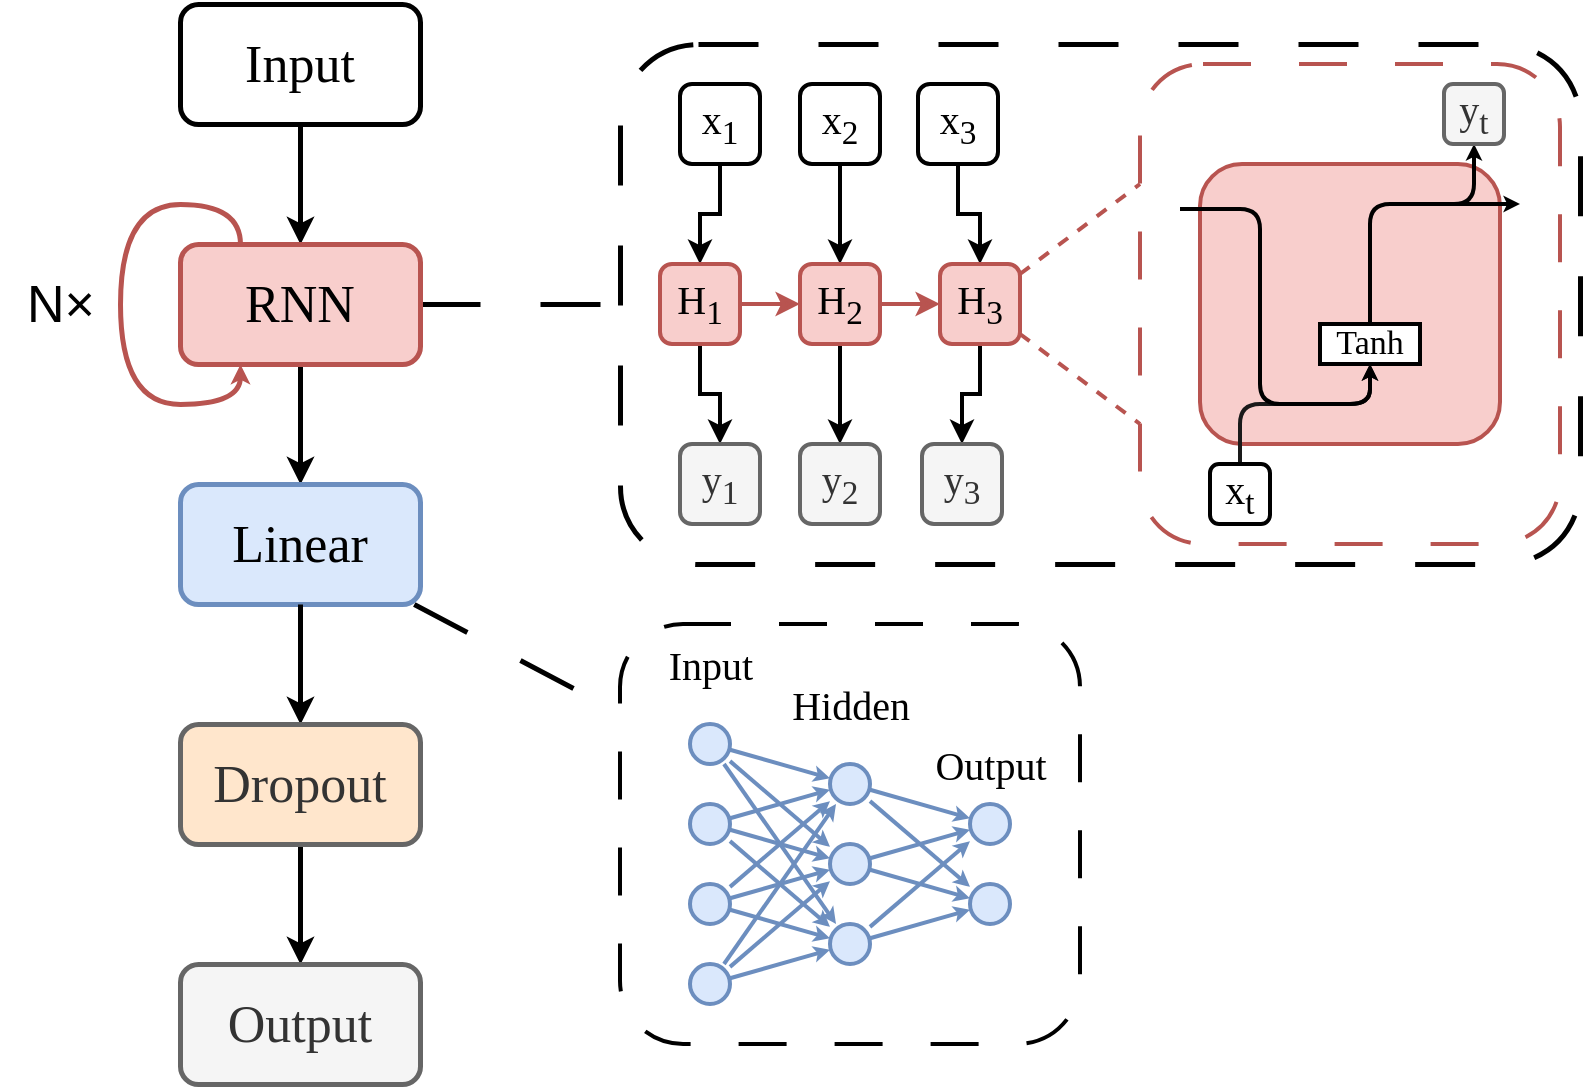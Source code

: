 <mxfile version="24.9.0" pages="8">
  <diagram name="RNN" id="EY-PFRimYKbz64p4tstH">
    <mxGraphModel dx="1687" dy="1036" grid="1" gridSize="10" guides="1" tooltips="1" connect="1" arrows="1" fold="1" page="1" pageScale="1" pageWidth="850" pageHeight="1100" math="0" shadow="0">
      <root>
        <mxCell id="0" />
        <mxCell id="1" parent="0" />
        <mxCell id="TFqtG3nbpvkamFC7SmPm-1" value="" style="rounded=1;whiteSpace=wrap;html=1;fillColor=none;dashed=1;dashPattern=12 12;strokeColor=#000000;strokeWidth=2.5;" vertex="1" parent="1">
          <mxGeometry x="400" y="180" width="480" height="260" as="geometry" />
        </mxCell>
        <mxCell id="TFqtG3nbpvkamFC7SmPm-2" value="" style="rounded=1;whiteSpace=wrap;html=1;fillColor=none;dashed=1;dashPattern=12 12;strokeColor=#000000;strokeWidth=2;" vertex="1" parent="1">
          <mxGeometry x="400" y="470" width="230" height="210" as="geometry" />
        </mxCell>
        <mxCell id="TFqtG3nbpvkamFC7SmPm-3" value="" style="edgeStyle=orthogonalEdgeStyle;rounded=0;orthogonalLoop=1;jettySize=auto;html=1;fontFamily=Computer Modern;fontSource=https%3A%2F%2Fgithub.com%2Fspratt%2FComputer-Modern%2Fblob%2F478ef3d4716bea134f9fc5c14f9c976fda120ee5%2Fcmunbl-webfont.woff;fontSize=26;strokeWidth=2.5;" edge="1" parent="1" source="TFqtG3nbpvkamFC7SmPm-37" target="TFqtG3nbpvkamFC7SmPm-42">
          <mxGeometry relative="1" as="geometry" />
        </mxCell>
        <mxCell id="TFqtG3nbpvkamFC7SmPm-4" value="" style="edgeStyle=orthogonalEdgeStyle;rounded=0;orthogonalLoop=1;jettySize=auto;html=1;fontFamily=Computer Modern;fontSource=https%3A%2F%2Fgithub.com%2Fspratt%2FComputer-Modern%2Fblob%2F478ef3d4716bea134f9fc5c14f9c976fda120ee5%2Fcmunbl-webfont.woff;fontSize=26;strokeWidth=2.5;" edge="1" parent="1" source="TFqtG3nbpvkamFC7SmPm-73" target="TFqtG3nbpvkamFC7SmPm-5">
          <mxGeometry relative="1" as="geometry" />
        </mxCell>
        <mxCell id="TFqtG3nbpvkamFC7SmPm-5" value="Output" style="rounded=1;whiteSpace=wrap;html=1;fontFamily=Computer Modern;fontSource=https%3A%2F%2Fgithub.com%2Fspratt%2FComputer-Modern%2Fblob%2F478ef3d4716bea134f9fc5c14f9c976fda120ee5%2Fcmunbl-webfont.woff;fontSize=26;fillColor=#f5f5f5;strokeColor=#666666;fontColor=#333333;strokeWidth=2.5;" vertex="1" parent="1">
          <mxGeometry x="180" y="640" width="120" height="60" as="geometry" />
        </mxCell>
        <mxCell id="TFqtG3nbpvkamFC7SmPm-6" value="Input" style="rounded=1;whiteSpace=wrap;html=1;fontFamily=Computer Modern;fontSource=https%3A%2F%2Fgithub.com%2Fspratt%2FComputer-Modern%2Fblob%2F478ef3d4716bea134f9fc5c14f9c976fda120ee5%2Fcmunbl-webfont.woff;fontSize=26;strokeWidth=2.5;" vertex="1" parent="1">
          <mxGeometry x="180" y="160" width="120" height="60" as="geometry" />
        </mxCell>
        <mxCell id="TFqtG3nbpvkamFC7SmPm-7" value="" style="group" vertex="1" connectable="0" parent="1">
          <mxGeometry x="420" y="190" width="450" height="240" as="geometry" />
        </mxCell>
        <mxCell id="TFqtG3nbpvkamFC7SmPm-8" value="" style="rounded=1;whiteSpace=wrap;html=1;fillColor=none;dashed=1;dashPattern=12 12;strokeColor=#b85450;strokeWidth=2;" vertex="1" parent="TFqtG3nbpvkamFC7SmPm-7">
          <mxGeometry x="240" width="210" height="240" as="geometry" />
        </mxCell>
        <mxCell id="TFqtG3nbpvkamFC7SmPm-9" style="edgeStyle=orthogonalEdgeStyle;rounded=0;orthogonalLoop=1;jettySize=auto;html=1;fontFamily=Computer modern;fontSource=https%3A%2F%2Fgithub.com%2Fspratt%2FComputer-Modern%2Fblob%2F478ef3d4716bea134f9fc5c14f9c976fda120ee5%2Fcmunbl-webfont.woff;strokeWidth=2;" edge="1" parent="TFqtG3nbpvkamFC7SmPm-7" source="TFqtG3nbpvkamFC7SmPm-10" target="TFqtG3nbpvkamFC7SmPm-17">
          <mxGeometry relative="1" as="geometry" />
        </mxCell>
        <mxCell id="TFqtG3nbpvkamFC7SmPm-10" value="x&lt;sub&gt;1&lt;/sub&gt;" style="rounded=1;whiteSpace=wrap;html=1;fontFamily=Computer modern;fontSource=https%3A%2F%2Fgithub.com%2Fspratt%2FComputer-Modern%2Fblob%2F478ef3d4716bea134f9fc5c14f9c976fda120ee5%2Fcmunbl-webfont.woff;fontSize=20;strokeWidth=2;" vertex="1" parent="TFqtG3nbpvkamFC7SmPm-7">
          <mxGeometry x="10" y="10" width="40" height="40" as="geometry" />
        </mxCell>
        <mxCell id="TFqtG3nbpvkamFC7SmPm-11" style="edgeStyle=orthogonalEdgeStyle;rounded=0;orthogonalLoop=1;jettySize=auto;html=1;fontFamily=Computer modern;fontSource=https%3A%2F%2Fgithub.com%2Fspratt%2FComputer-Modern%2Fblob%2F478ef3d4716bea134f9fc5c14f9c976fda120ee5%2Fcmunbl-webfont.woff;strokeWidth=2;" edge="1" parent="TFqtG3nbpvkamFC7SmPm-7" source="TFqtG3nbpvkamFC7SmPm-12" target="TFqtG3nbpvkamFC7SmPm-20">
          <mxGeometry relative="1" as="geometry" />
        </mxCell>
        <mxCell id="TFqtG3nbpvkamFC7SmPm-12" value="x&lt;sub&gt;2&lt;/sub&gt;" style="rounded=1;whiteSpace=wrap;html=1;fontFamily=Computer modern;fontSource=https%3A%2F%2Fgithub.com%2Fspratt%2FComputer-Modern%2Fblob%2F478ef3d4716bea134f9fc5c14f9c976fda120ee5%2Fcmunbl-webfont.woff;fontSize=20;strokeWidth=2;" vertex="1" parent="TFqtG3nbpvkamFC7SmPm-7">
          <mxGeometry x="70" y="10" width="40" height="40" as="geometry" />
        </mxCell>
        <mxCell id="TFqtG3nbpvkamFC7SmPm-13" style="edgeStyle=orthogonalEdgeStyle;rounded=0;orthogonalLoop=1;jettySize=auto;html=1;fontFamily=Computer modern;fontSource=https%3A%2F%2Fgithub.com%2Fspratt%2FComputer-Modern%2Fblob%2F478ef3d4716bea134f9fc5c14f9c976fda120ee5%2Fcmunbl-webfont.woff;strokeWidth=2;" edge="1" parent="TFqtG3nbpvkamFC7SmPm-7" source="TFqtG3nbpvkamFC7SmPm-14" target="TFqtG3nbpvkamFC7SmPm-23">
          <mxGeometry relative="1" as="geometry" />
        </mxCell>
        <mxCell id="TFqtG3nbpvkamFC7SmPm-14" value="x&lt;sub&gt;3&lt;/sub&gt;" style="rounded=1;whiteSpace=wrap;html=1;fontFamily=Computer modern;fontSource=https%3A%2F%2Fgithub.com%2Fspratt%2FComputer-Modern%2Fblob%2F478ef3d4716bea134f9fc5c14f9c976fda120ee5%2Fcmunbl-webfont.woff;fontSize=20;strokeWidth=2;" vertex="1" parent="TFqtG3nbpvkamFC7SmPm-7">
          <mxGeometry x="129" y="10" width="40" height="40" as="geometry" />
        </mxCell>
        <mxCell id="TFqtG3nbpvkamFC7SmPm-15" style="edgeStyle=orthogonalEdgeStyle;rounded=0;orthogonalLoop=1;jettySize=auto;html=1;fillColor=#f8cecc;strokeColor=#b85450;fontFamily=Computer modern;fontSource=https%3A%2F%2Fgithub.com%2Fspratt%2FComputer-Modern%2Fblob%2F478ef3d4716bea134f9fc5c14f9c976fda120ee5%2Fcmunbl-webfont.woff;strokeWidth=2;" edge="1" parent="TFqtG3nbpvkamFC7SmPm-7" source="TFqtG3nbpvkamFC7SmPm-17" target="TFqtG3nbpvkamFC7SmPm-20">
          <mxGeometry relative="1" as="geometry" />
        </mxCell>
        <mxCell id="TFqtG3nbpvkamFC7SmPm-16" style="edgeStyle=orthogonalEdgeStyle;rounded=0;orthogonalLoop=1;jettySize=auto;html=1;fontFamily=Computer modern;fontSource=https%3A%2F%2Fgithub.com%2Fspratt%2FComputer-Modern%2Fblob%2F478ef3d4716bea134f9fc5c14f9c976fda120ee5%2Fcmunbl-webfont.woff;strokeWidth=2;" edge="1" parent="TFqtG3nbpvkamFC7SmPm-7" source="TFqtG3nbpvkamFC7SmPm-17" target="TFqtG3nbpvkamFC7SmPm-24">
          <mxGeometry relative="1" as="geometry" />
        </mxCell>
        <mxCell id="TFqtG3nbpvkamFC7SmPm-17" value="H&lt;sub&gt;1&lt;/sub&gt;" style="rounded=1;whiteSpace=wrap;html=1;fillColor=#f8cecc;strokeColor=#b85450;fontFamily=Computer modern;fontSource=https%3A%2F%2Fgithub.com%2Fspratt%2FComputer-Modern%2Fblob%2F478ef3d4716bea134f9fc5c14f9c976fda120ee5%2Fcmunbl-webfont.woff;fontSize=20;strokeWidth=2;" vertex="1" parent="TFqtG3nbpvkamFC7SmPm-7">
          <mxGeometry y="100" width="40" height="40" as="geometry" />
        </mxCell>
        <mxCell id="TFqtG3nbpvkamFC7SmPm-18" style="edgeStyle=orthogonalEdgeStyle;rounded=0;orthogonalLoop=1;jettySize=auto;html=1;fillColor=#f8cecc;strokeColor=#b85450;fontFamily=Computer modern;fontSource=https%3A%2F%2Fgithub.com%2Fspratt%2FComputer-Modern%2Fblob%2F478ef3d4716bea134f9fc5c14f9c976fda120ee5%2Fcmunbl-webfont.woff;strokeWidth=2;" edge="1" parent="TFqtG3nbpvkamFC7SmPm-7" source="TFqtG3nbpvkamFC7SmPm-20" target="TFqtG3nbpvkamFC7SmPm-23">
          <mxGeometry relative="1" as="geometry" />
        </mxCell>
        <mxCell id="TFqtG3nbpvkamFC7SmPm-19" style="edgeStyle=orthogonalEdgeStyle;rounded=0;orthogonalLoop=1;jettySize=auto;html=1;fontFamily=Computer modern;fontSource=https%3A%2F%2Fgithub.com%2Fspratt%2FComputer-Modern%2Fblob%2F478ef3d4716bea134f9fc5c14f9c976fda120ee5%2Fcmunbl-webfont.woff;strokeWidth=2;" edge="1" parent="TFqtG3nbpvkamFC7SmPm-7" source="TFqtG3nbpvkamFC7SmPm-20" target="TFqtG3nbpvkamFC7SmPm-25">
          <mxGeometry relative="1" as="geometry" />
        </mxCell>
        <mxCell id="TFqtG3nbpvkamFC7SmPm-20" value="H&lt;sub&gt;2&lt;/sub&gt;" style="rounded=1;whiteSpace=wrap;html=1;fillColor=#f8cecc;strokeColor=#b85450;fontFamily=Computer modern;fontSource=https%3A%2F%2Fgithub.com%2Fspratt%2FComputer-Modern%2Fblob%2F478ef3d4716bea134f9fc5c14f9c976fda120ee5%2Fcmunbl-webfont.woff;fontSize=20;strokeWidth=2;" vertex="1" parent="TFqtG3nbpvkamFC7SmPm-7">
          <mxGeometry x="70" y="100" width="40" height="40" as="geometry" />
        </mxCell>
        <mxCell id="TFqtG3nbpvkamFC7SmPm-21" style="edgeStyle=orthogonalEdgeStyle;rounded=0;orthogonalLoop=1;jettySize=auto;html=1;fontFamily=Computer modern;fontSource=https%3A%2F%2Fgithub.com%2Fspratt%2FComputer-Modern%2Fblob%2F478ef3d4716bea134f9fc5c14f9c976fda120ee5%2Fcmunbl-webfont.woff;strokeWidth=2;" edge="1" parent="TFqtG3nbpvkamFC7SmPm-7" source="TFqtG3nbpvkamFC7SmPm-23" target="TFqtG3nbpvkamFC7SmPm-26">
          <mxGeometry relative="1" as="geometry" />
        </mxCell>
        <mxCell id="TFqtG3nbpvkamFC7SmPm-22" style="rounded=0;orthogonalLoop=1;jettySize=auto;html=1;dashed=1;fillColor=#f8cecc;strokeColor=#b85450;endArrow=none;endFill=0;entryX=0;entryY=0.75;entryDx=0;entryDy=0;strokeWidth=2;" edge="1" parent="TFqtG3nbpvkamFC7SmPm-7" source="TFqtG3nbpvkamFC7SmPm-23" target="TFqtG3nbpvkamFC7SmPm-8">
          <mxGeometry relative="1" as="geometry">
            <mxPoint x="290" y="40" as="targetPoint" />
          </mxGeometry>
        </mxCell>
        <mxCell id="TFqtG3nbpvkamFC7SmPm-23" value="H&lt;sub&gt;3&lt;/sub&gt;" style="rounded=1;whiteSpace=wrap;html=1;fillColor=#f8cecc;strokeColor=#b85450;fontFamily=Computer modern;fontSource=https%3A%2F%2Fgithub.com%2Fspratt%2FComputer-Modern%2Fblob%2F478ef3d4716bea134f9fc5c14f9c976fda120ee5%2Fcmunbl-webfont.woff;fontSize=20;strokeWidth=2;" vertex="1" parent="TFqtG3nbpvkamFC7SmPm-7">
          <mxGeometry x="140" y="100" width="40" height="40" as="geometry" />
        </mxCell>
        <mxCell id="TFqtG3nbpvkamFC7SmPm-24" value="y&lt;sub&gt;1&lt;/sub&gt;" style="rounded=1;whiteSpace=wrap;html=1;fillColor=#f5f5f5;strokeColor=#666666;fontFamily=Computer modern;fontSource=https%3A%2F%2Fgithub.com%2Fspratt%2FComputer-Modern%2Fblob%2F478ef3d4716bea134f9fc5c14f9c976fda120ee5%2Fcmunbl-webfont.woff;fontColor=#333333;fontSize=20;strokeWidth=2;" vertex="1" parent="TFqtG3nbpvkamFC7SmPm-7">
          <mxGeometry x="10" y="190" width="40" height="40" as="geometry" />
        </mxCell>
        <mxCell id="TFqtG3nbpvkamFC7SmPm-25" value="y&lt;sub&gt;2&lt;/sub&gt;" style="rounded=1;whiteSpace=wrap;html=1;fillColor=#f5f5f5;strokeColor=#666666;fontFamily=Computer modern;fontSource=https%3A%2F%2Fgithub.com%2Fspratt%2FComputer-Modern%2Fblob%2F478ef3d4716bea134f9fc5c14f9c976fda120ee5%2Fcmunbl-webfont.woff;fontColor=#333333;fontSize=20;strokeWidth=2;" vertex="1" parent="TFqtG3nbpvkamFC7SmPm-7">
          <mxGeometry x="70" y="190" width="40" height="40" as="geometry" />
        </mxCell>
        <mxCell id="TFqtG3nbpvkamFC7SmPm-26" value="y&lt;sub&gt;3&lt;/sub&gt;" style="rounded=1;whiteSpace=wrap;html=1;fillColor=#f5f5f5;strokeColor=#666666;fontFamily=Computer modern;fontSource=https%3A%2F%2Fgithub.com%2Fspratt%2FComputer-Modern%2Fblob%2F478ef3d4716bea134f9fc5c14f9c976fda120ee5%2Fcmunbl-webfont.woff;fontColor=#333333;fontSize=20;strokeWidth=2;" vertex="1" parent="TFqtG3nbpvkamFC7SmPm-7">
          <mxGeometry x="131" y="190" width="40" height="40" as="geometry" />
        </mxCell>
        <mxCell id="TFqtG3nbpvkamFC7SmPm-27" value="" style="rounded=1;whiteSpace=wrap;html=1;fillColor=#f8cecc;strokeColor=#b85450;fontFamily=Computer modern;fontSource=https%3A%2F%2Fgithub.com%2Fspratt%2FComputer-Modern%2Fblob%2F478ef3d4716bea134f9fc5c14f9c976fda120ee5%2Fcmunbl-webfont.woff;strokeWidth=2;" vertex="1" parent="TFqtG3nbpvkamFC7SmPm-7">
          <mxGeometry x="270" y="50" width="150" height="140" as="geometry" />
        </mxCell>
        <mxCell id="TFqtG3nbpvkamFC7SmPm-28" style="edgeStyle=orthogonalEdgeStyle;rounded=1;orthogonalLoop=1;jettySize=auto;html=1;strokeColor=default;curved=0;endSize=2;strokeWidth=2;" edge="1" parent="TFqtG3nbpvkamFC7SmPm-7" source="TFqtG3nbpvkamFC7SmPm-29" target="TFqtG3nbpvkamFC7SmPm-32">
          <mxGeometry relative="1" as="geometry">
            <Array as="points">
              <mxPoint x="355" y="70" />
              <mxPoint x="407" y="70" />
            </Array>
          </mxGeometry>
        </mxCell>
        <mxCell id="TFqtG3nbpvkamFC7SmPm-29" value="Tanh" style="rounded=0;whiteSpace=wrap;html=1;fontFamily=Computer modern;fontSource=https%3A%2F%2Fgithub.com%2Fspratt%2FComputer-Modern%2Fblob%2F478ef3d4716bea134f9fc5c14f9c976fda120ee5%2Fcmunbl-webfont.woff;fontSize=17;strokeWidth=2;" vertex="1" parent="TFqtG3nbpvkamFC7SmPm-7">
          <mxGeometry x="330" y="130" width="50" height="20" as="geometry" />
        </mxCell>
        <mxCell id="TFqtG3nbpvkamFC7SmPm-30" style="edgeStyle=orthogonalEdgeStyle;rounded=1;orthogonalLoop=1;jettySize=auto;html=1;curved=0;endSize=2;strokeColor=#1A1A1A;strokeWidth=2;" edge="1" parent="TFqtG3nbpvkamFC7SmPm-7" source="TFqtG3nbpvkamFC7SmPm-31" target="TFqtG3nbpvkamFC7SmPm-29">
          <mxGeometry relative="1" as="geometry">
            <Array as="points">
              <mxPoint x="290" y="170" />
              <mxPoint x="355" y="170" />
            </Array>
          </mxGeometry>
        </mxCell>
        <mxCell id="TFqtG3nbpvkamFC7SmPm-31" value="x&lt;sub&gt;t&lt;/sub&gt;" style="rounded=1;whiteSpace=wrap;html=1;fontFamily=Computer modern;fontSource=https%3A%2F%2Fgithub.com%2Fspratt%2FComputer-Modern%2Fblob%2F478ef3d4716bea134f9fc5c14f9c976fda120ee5%2Fcmunbl-webfont.woff;fontSize=20;strokeWidth=2;" vertex="1" parent="TFqtG3nbpvkamFC7SmPm-7">
          <mxGeometry x="275" y="200" width="30" height="30" as="geometry" />
        </mxCell>
        <mxCell id="TFqtG3nbpvkamFC7SmPm-32" value="y&lt;sub&gt;t&lt;/sub&gt;" style="rounded=1;whiteSpace=wrap;html=1;fillColor=#f5f5f5;strokeColor=#666666;fontFamily=Computer modern;fontSource=https%3A%2F%2Fgithub.com%2Fspratt%2FComputer-Modern%2Fblob%2F478ef3d4716bea134f9fc5c14f9c976fda120ee5%2Fcmunbl-webfont.woff;fontColor=#333333;fontSize=20;strokeWidth=2;" vertex="1" parent="TFqtG3nbpvkamFC7SmPm-7">
          <mxGeometry x="392" y="10" width="30" height="30" as="geometry" />
        </mxCell>
        <mxCell id="TFqtG3nbpvkamFC7SmPm-33" style="edgeStyle=orthogonalEdgeStyle;rounded=1;orthogonalLoop=1;jettySize=auto;html=1;strokeColor=default;curved=0;endArrow=classic;endFill=1;endSize=2;strokeWidth=2;" edge="1" parent="TFqtG3nbpvkamFC7SmPm-7" target="TFqtG3nbpvkamFC7SmPm-29">
          <mxGeometry relative="1" as="geometry">
            <mxPoint x="260" y="72.5" as="sourcePoint" />
            <mxPoint x="365" y="122.5" as="targetPoint" />
            <Array as="points">
              <mxPoint x="300" y="73" />
              <mxPoint x="300" y="170" />
              <mxPoint x="355" y="170" />
            </Array>
          </mxGeometry>
        </mxCell>
        <mxCell id="TFqtG3nbpvkamFC7SmPm-34" style="rounded=0;orthogonalLoop=1;jettySize=auto;html=1;dashed=1;fillColor=#f8cecc;strokeColor=#b85450;endArrow=none;endFill=0;entryX=0;entryY=0.25;entryDx=0;entryDy=0;strokeWidth=2;" edge="1" parent="TFqtG3nbpvkamFC7SmPm-7" source="TFqtG3nbpvkamFC7SmPm-23" target="TFqtG3nbpvkamFC7SmPm-8">
          <mxGeometry relative="1" as="geometry">
            <mxPoint x="300" y="210" as="targetPoint" />
            <mxPoint x="190" y="110" as="sourcePoint" />
          </mxGeometry>
        </mxCell>
        <mxCell id="TFqtG3nbpvkamFC7SmPm-35" value="" style="endArrow=classic;html=1;rounded=1;strokeColor=default;curved=0;endSize=2;strokeWidth=2;" edge="1" parent="TFqtG3nbpvkamFC7SmPm-7">
          <mxGeometry width="50" height="50" relative="1" as="geometry">
            <mxPoint x="380" y="70" as="sourcePoint" />
            <mxPoint x="430" y="70" as="targetPoint" />
          </mxGeometry>
        </mxCell>
        <mxCell id="TFqtG3nbpvkamFC7SmPm-36" style="rounded=0;orthogonalLoop=1;jettySize=auto;html=1;endArrow=none;endFill=0;fillColor=#f8cecc;strokeColor=#000000;dashed=1;dashPattern=12 12;strokeWidth=2.5;" edge="1" parent="1" source="TFqtG3nbpvkamFC7SmPm-37" target="TFqtG3nbpvkamFC7SmPm-1">
          <mxGeometry relative="1" as="geometry" />
        </mxCell>
        <mxCell id="TFqtG3nbpvkamFC7SmPm-38" style="edgeStyle=orthogonalEdgeStyle;rounded=0;orthogonalLoop=1;jettySize=auto;html=1;fontFamily=Computer Modern;fontSource=https%3A%2F%2Fgithub.com%2Fspratt%2FComputer-Modern%2Fblob%2F478ef3d4716bea134f9fc5c14f9c976fda120ee5%2Fcmunbl-webfont.woff;fontSize=26;strokeWidth=2.5;" edge="1" parent="1" source="TFqtG3nbpvkamFC7SmPm-6" target="TFqtG3nbpvkamFC7SmPm-37">
          <mxGeometry relative="1" as="geometry" />
        </mxCell>
        <mxCell id="TFqtG3nbpvkamFC7SmPm-41" style="rounded=0;orthogonalLoop=1;jettySize=auto;html=1;strokeColor=#000000;dashed=1;dashPattern=12 12;fillColor=#dae8fc;endArrow=none;endFill=0;strokeWidth=2.5;" edge="1" parent="1" source="TFqtG3nbpvkamFC7SmPm-42" target="TFqtG3nbpvkamFC7SmPm-2">
          <mxGeometry relative="1" as="geometry" />
        </mxCell>
        <mxCell id="TFqtG3nbpvkamFC7SmPm-42" value="Linear" style="rounded=1;whiteSpace=wrap;html=1;fontFamily=Computer Modern;fontSource=https%3A%2F%2Fgithub.com%2Fspratt%2FComputer-Modern%2Fblob%2F478ef3d4716bea134f9fc5c14f9c976fda120ee5%2Fcmunbl-webfont.woff;fontSize=26;fillColor=#dae8fc;strokeColor=#6c8ebf;strokeWidth=2.5;" vertex="1" parent="1">
          <mxGeometry x="180" y="400" width="120" height="60" as="geometry" />
        </mxCell>
        <mxCell id="TFqtG3nbpvkamFC7SmPm-43" style="rounded=0;orthogonalLoop=1;jettySize=auto;html=1;endSize=2;fillColor=#dae8fc;strokeColor=#6c8ebf;strokeWidth=2;" edge="1" parent="1" source="TFqtG3nbpvkamFC7SmPm-46" target="TFqtG3nbpvkamFC7SmPm-67">
          <mxGeometry relative="1" as="geometry" />
        </mxCell>
        <mxCell id="TFqtG3nbpvkamFC7SmPm-44" style="rounded=0;orthogonalLoop=1;jettySize=auto;html=1;endSize=2;fillColor=#dae8fc;strokeColor=#6c8ebf;strokeWidth=2;" edge="1" parent="1" source="TFqtG3nbpvkamFC7SmPm-46" target="TFqtG3nbpvkamFC7SmPm-61">
          <mxGeometry relative="1" as="geometry" />
        </mxCell>
        <mxCell id="TFqtG3nbpvkamFC7SmPm-45" style="rounded=0;orthogonalLoop=1;jettySize=auto;html=1;endSize=2;fillColor=#dae8fc;strokeColor=#6c8ebf;strokeWidth=2;" edge="1" parent="1" source="TFqtG3nbpvkamFC7SmPm-46" target="TFqtG3nbpvkamFC7SmPm-64">
          <mxGeometry relative="1" as="geometry" />
        </mxCell>
        <mxCell id="TFqtG3nbpvkamFC7SmPm-46" value="" style="rounded=1;whiteSpace=wrap;html=1;fontFamily=Computer modern;fontSource=https%3A%2F%2Fgithub.com%2Fspratt%2FComputer-Modern%2Fblob%2F478ef3d4716bea134f9fc5c14f9c976fda120ee5%2Fcmunbl-webfont.woff;arcSize=50;fillColor=#dae8fc;strokeColor=#6c8ebf;aspect=fixed;strokeWidth=2;" vertex="1" parent="1">
          <mxGeometry x="435" y="520" width="20" height="20" as="geometry" />
        </mxCell>
        <mxCell id="TFqtG3nbpvkamFC7SmPm-47" style="rounded=0;orthogonalLoop=1;jettySize=auto;html=1;endSize=2;fillColor=#dae8fc;strokeColor=#6c8ebf;strokeWidth=2;" edge="1" parent="1" source="TFqtG3nbpvkamFC7SmPm-50" target="TFqtG3nbpvkamFC7SmPm-61">
          <mxGeometry relative="1" as="geometry" />
        </mxCell>
        <mxCell id="TFqtG3nbpvkamFC7SmPm-48" style="rounded=0;orthogonalLoop=1;jettySize=auto;html=1;endSize=2;fillColor=#dae8fc;strokeColor=#6c8ebf;strokeWidth=2;" edge="1" parent="1" source="TFqtG3nbpvkamFC7SmPm-50" target="TFqtG3nbpvkamFC7SmPm-67">
          <mxGeometry relative="1" as="geometry" />
        </mxCell>
        <mxCell id="TFqtG3nbpvkamFC7SmPm-49" style="rounded=0;orthogonalLoop=1;jettySize=auto;html=1;endSize=2;fillColor=#dae8fc;strokeColor=#6c8ebf;strokeWidth=2;" edge="1" parent="1" source="TFqtG3nbpvkamFC7SmPm-50" target="TFqtG3nbpvkamFC7SmPm-64">
          <mxGeometry relative="1" as="geometry" />
        </mxCell>
        <mxCell id="TFqtG3nbpvkamFC7SmPm-50" value="" style="rounded=1;whiteSpace=wrap;html=1;fontFamily=Computer modern;fontSource=https%3A%2F%2Fgithub.com%2Fspratt%2FComputer-Modern%2Fblob%2F478ef3d4716bea134f9fc5c14f9c976fda120ee5%2Fcmunbl-webfont.woff;arcSize=50;fillColor=#dae8fc;strokeColor=#6c8ebf;aspect=fixed;strokeWidth=2;" vertex="1" parent="1">
          <mxGeometry x="435" y="560" width="20" height="20" as="geometry" />
        </mxCell>
        <mxCell id="TFqtG3nbpvkamFC7SmPm-51" style="rounded=0;orthogonalLoop=1;jettySize=auto;html=1;endSize=2;fillColor=#dae8fc;strokeColor=#6c8ebf;strokeWidth=2;" edge="1" parent="1" source="TFqtG3nbpvkamFC7SmPm-54" target="TFqtG3nbpvkamFC7SmPm-64">
          <mxGeometry relative="1" as="geometry" />
        </mxCell>
        <mxCell id="TFqtG3nbpvkamFC7SmPm-52" style="rounded=0;orthogonalLoop=1;jettySize=auto;html=1;endSize=2;fillColor=#dae8fc;strokeColor=#6c8ebf;strokeWidth=2;" edge="1" parent="1" source="TFqtG3nbpvkamFC7SmPm-54" target="TFqtG3nbpvkamFC7SmPm-61">
          <mxGeometry relative="1" as="geometry" />
        </mxCell>
        <mxCell id="TFqtG3nbpvkamFC7SmPm-53" style="rounded=0;orthogonalLoop=1;jettySize=auto;html=1;endSize=2;fillColor=#dae8fc;strokeColor=#6c8ebf;strokeWidth=2;" edge="1" parent="1" source="TFqtG3nbpvkamFC7SmPm-54" target="TFqtG3nbpvkamFC7SmPm-67">
          <mxGeometry relative="1" as="geometry" />
        </mxCell>
        <mxCell id="TFqtG3nbpvkamFC7SmPm-54" value="" style="rounded=1;whiteSpace=wrap;html=1;fontFamily=Computer modern;fontSource=https%3A%2F%2Fgithub.com%2Fspratt%2FComputer-Modern%2Fblob%2F478ef3d4716bea134f9fc5c14f9c976fda120ee5%2Fcmunbl-webfont.woff;arcSize=50;fillColor=#dae8fc;strokeColor=#6c8ebf;aspect=fixed;strokeWidth=2;" vertex="1" parent="1">
          <mxGeometry x="435" y="600" width="20" height="20" as="geometry" />
        </mxCell>
        <mxCell id="TFqtG3nbpvkamFC7SmPm-55" style="rounded=0;orthogonalLoop=1;jettySize=auto;html=1;endSize=2;fillColor=#dae8fc;strokeColor=#6c8ebf;strokeWidth=2;" edge="1" parent="1" source="TFqtG3nbpvkamFC7SmPm-58" target="TFqtG3nbpvkamFC7SmPm-64">
          <mxGeometry relative="1" as="geometry" />
        </mxCell>
        <mxCell id="TFqtG3nbpvkamFC7SmPm-56" style="rounded=0;orthogonalLoop=1;jettySize=auto;html=1;endSize=2;fillColor=#dae8fc;strokeColor=#6c8ebf;strokeWidth=2;" edge="1" parent="1" source="TFqtG3nbpvkamFC7SmPm-58" target="TFqtG3nbpvkamFC7SmPm-61">
          <mxGeometry relative="1" as="geometry" />
        </mxCell>
        <mxCell id="TFqtG3nbpvkamFC7SmPm-57" style="rounded=0;orthogonalLoop=1;jettySize=auto;html=1;endSize=2;fillColor=#dae8fc;strokeColor=#6c8ebf;strokeWidth=2;" edge="1" parent="1" source="TFqtG3nbpvkamFC7SmPm-58" target="TFqtG3nbpvkamFC7SmPm-67">
          <mxGeometry relative="1" as="geometry" />
        </mxCell>
        <mxCell id="TFqtG3nbpvkamFC7SmPm-58" value="" style="rounded=1;whiteSpace=wrap;html=1;fontFamily=Computer modern;fontSource=https%3A%2F%2Fgithub.com%2Fspratt%2FComputer-Modern%2Fblob%2F478ef3d4716bea134f9fc5c14f9c976fda120ee5%2Fcmunbl-webfont.woff;arcSize=50;fillColor=#dae8fc;strokeColor=#6c8ebf;aspect=fixed;strokeWidth=2;" vertex="1" parent="1">
          <mxGeometry x="435" y="640" width="20" height="20" as="geometry" />
        </mxCell>
        <mxCell id="TFqtG3nbpvkamFC7SmPm-59" style="rounded=0;orthogonalLoop=1;jettySize=auto;html=1;endSize=2;fillColor=#dae8fc;strokeColor=#6c8ebf;strokeWidth=2;" edge="1" parent="1" source="TFqtG3nbpvkamFC7SmPm-61" target="TFqtG3nbpvkamFC7SmPm-69">
          <mxGeometry relative="1" as="geometry" />
        </mxCell>
        <mxCell id="TFqtG3nbpvkamFC7SmPm-60" style="rounded=0;orthogonalLoop=1;jettySize=auto;html=1;endSize=2;fillColor=#dae8fc;strokeColor=#6c8ebf;strokeWidth=2;" edge="1" parent="1" source="TFqtG3nbpvkamFC7SmPm-61" target="TFqtG3nbpvkamFC7SmPm-68">
          <mxGeometry relative="1" as="geometry" />
        </mxCell>
        <mxCell id="TFqtG3nbpvkamFC7SmPm-61" value="" style="rounded=1;whiteSpace=wrap;html=1;fontFamily=Computer modern;fontSource=https%3A%2F%2Fgithub.com%2Fspratt%2FComputer-Modern%2Fblob%2F478ef3d4716bea134f9fc5c14f9c976fda120ee5%2Fcmunbl-webfont.woff;arcSize=50;fillColor=#dae8fc;strokeColor=#6c8ebf;aspect=fixed;strokeWidth=2;" vertex="1" parent="1">
          <mxGeometry x="505" y="580" width="20" height="20" as="geometry" />
        </mxCell>
        <mxCell id="TFqtG3nbpvkamFC7SmPm-62" style="rounded=0;orthogonalLoop=1;jettySize=auto;html=1;endSize=2;fillColor=#dae8fc;strokeColor=#6c8ebf;strokeWidth=2;" edge="1" parent="1" source="TFqtG3nbpvkamFC7SmPm-64" target="TFqtG3nbpvkamFC7SmPm-69">
          <mxGeometry relative="1" as="geometry" />
        </mxCell>
        <mxCell id="TFqtG3nbpvkamFC7SmPm-63" style="rounded=0;orthogonalLoop=1;jettySize=auto;html=1;endSize=2;fillColor=#dae8fc;strokeColor=#6c8ebf;strokeWidth=2;" edge="1" parent="1" source="TFqtG3nbpvkamFC7SmPm-64" target="TFqtG3nbpvkamFC7SmPm-68">
          <mxGeometry relative="1" as="geometry" />
        </mxCell>
        <mxCell id="TFqtG3nbpvkamFC7SmPm-64" value="" style="rounded=1;whiteSpace=wrap;html=1;fontFamily=Computer modern;fontSource=https%3A%2F%2Fgithub.com%2Fspratt%2FComputer-Modern%2Fblob%2F478ef3d4716bea134f9fc5c14f9c976fda120ee5%2Fcmunbl-webfont.woff;arcSize=50;fillColor=#dae8fc;strokeColor=#6c8ebf;aspect=fixed;strokeWidth=2;" vertex="1" parent="1">
          <mxGeometry x="505" y="620" width="20" height="20" as="geometry" />
        </mxCell>
        <mxCell id="TFqtG3nbpvkamFC7SmPm-65" style="rounded=0;orthogonalLoop=1;jettySize=auto;html=1;endSize=2;fillColor=#dae8fc;strokeColor=#6c8ebf;strokeWidth=2;" edge="1" parent="1" source="TFqtG3nbpvkamFC7SmPm-67" target="TFqtG3nbpvkamFC7SmPm-69">
          <mxGeometry relative="1" as="geometry" />
        </mxCell>
        <mxCell id="TFqtG3nbpvkamFC7SmPm-66" style="rounded=0;orthogonalLoop=1;jettySize=auto;html=1;endSize=2;fillColor=#dae8fc;strokeColor=#6c8ebf;strokeWidth=2;" edge="1" parent="1" source="TFqtG3nbpvkamFC7SmPm-67" target="TFqtG3nbpvkamFC7SmPm-68">
          <mxGeometry relative="1" as="geometry" />
        </mxCell>
        <mxCell id="TFqtG3nbpvkamFC7SmPm-67" value="" style="rounded=1;whiteSpace=wrap;html=1;fontFamily=Computer modern;fontSource=https%3A%2F%2Fgithub.com%2Fspratt%2FComputer-Modern%2Fblob%2F478ef3d4716bea134f9fc5c14f9c976fda120ee5%2Fcmunbl-webfont.woff;arcSize=50;fillColor=#dae8fc;strokeColor=#6c8ebf;aspect=fixed;strokeWidth=2;" vertex="1" parent="1">
          <mxGeometry x="505" y="540" width="20" height="20" as="geometry" />
        </mxCell>
        <mxCell id="TFqtG3nbpvkamFC7SmPm-68" value="" style="rounded=1;whiteSpace=wrap;html=1;fontFamily=Computer modern;fontSource=https%3A%2F%2Fgithub.com%2Fspratt%2FComputer-Modern%2Fblob%2F478ef3d4716bea134f9fc5c14f9c976fda120ee5%2Fcmunbl-webfont.woff;arcSize=50;fillColor=#dae8fc;strokeColor=#6c8ebf;aspect=fixed;strokeWidth=2;" vertex="1" parent="1">
          <mxGeometry x="575" y="600" width="20" height="20" as="geometry" />
        </mxCell>
        <mxCell id="TFqtG3nbpvkamFC7SmPm-69" value="" style="rounded=1;whiteSpace=wrap;html=1;fontFamily=Computer modern;fontSource=https%3A%2F%2Fgithub.com%2Fspratt%2FComputer-Modern%2Fblob%2F478ef3d4716bea134f9fc5c14f9c976fda120ee5%2Fcmunbl-webfont.woff;arcSize=50;fillColor=#dae8fc;strokeColor=#6c8ebf;aspect=fixed;strokeWidth=2;" vertex="1" parent="1">
          <mxGeometry x="575" y="560" width="20" height="20" as="geometry" />
        </mxCell>
        <mxCell id="TFqtG3nbpvkamFC7SmPm-70" value="Input" style="text;html=1;align=center;verticalAlign=middle;resizable=0;points=[];autosize=1;strokeColor=none;fillColor=none;fontSize=20;fontFamily=Computer Modern;fontSource=https%3A%2F%2Fgithub.com%2Fspratt%2FComputer-Modern%2Fblob%2F478ef3d4716bea134f9fc5c14f9c976fda120ee5%2Fcmunbl-webfont.woff;strokeWidth=2;" vertex="1" parent="1">
          <mxGeometry x="410" y="470" width="70" height="40" as="geometry" />
        </mxCell>
        <mxCell id="TFqtG3nbpvkamFC7SmPm-71" value="Hidden" style="text;html=1;align=center;verticalAlign=middle;resizable=0;points=[];autosize=1;strokeColor=none;fillColor=none;fontSize=20;fontFamily=Computer Modern;fontSource=https%3A%2F%2Fgithub.com%2Fspratt%2FComputer-Modern%2Fblob%2F478ef3d4716bea134f9fc5c14f9c976fda120ee5%2Fcmunbl-webfont.woff;strokeWidth=2;" vertex="1" parent="1">
          <mxGeometry x="475" y="490" width="80" height="40" as="geometry" />
        </mxCell>
        <mxCell id="TFqtG3nbpvkamFC7SmPm-72" value="Output" style="text;html=1;align=center;verticalAlign=middle;resizable=0;points=[];autosize=1;strokeColor=none;fillColor=none;fontSize=20;fontFamily=Computer Modern;fontSource=https%3A%2F%2Fgithub.com%2Fspratt%2FComputer-Modern%2Fblob%2F478ef3d4716bea134f9fc5c14f9c976fda120ee5%2Fcmunbl-webfont.woff;strokeWidth=2;" vertex="1" parent="1">
          <mxGeometry x="545" y="520" width="80" height="40" as="geometry" />
        </mxCell>
        <mxCell id="TFqtG3nbpvkamFC7SmPm-74" value="" style="edgeStyle=orthogonalEdgeStyle;rounded=0;orthogonalLoop=1;jettySize=auto;html=1;fontFamily=Computer Modern;fontSource=https%3A%2F%2Fgithub.com%2Fspratt%2FComputer-Modern%2Fblob%2F478ef3d4716bea134f9fc5c14f9c976fda120ee5%2Fcmunbl-webfont.woff;fontSize=26;strokeWidth=2.5;" edge="1" parent="1" source="TFqtG3nbpvkamFC7SmPm-42" target="TFqtG3nbpvkamFC7SmPm-73">
          <mxGeometry relative="1" as="geometry">
            <mxPoint x="239" y="490" as="sourcePoint" />
            <mxPoint x="239" y="650" as="targetPoint" />
          </mxGeometry>
        </mxCell>
        <mxCell id="TFqtG3nbpvkamFC7SmPm-73" value="Dropout" style="rounded=1;whiteSpace=wrap;html=1;fontFamily=Computer Modern;fontSource=https%3A%2F%2Fgithub.com%2Fspratt%2FComputer-Modern%2Fblob%2F478ef3d4716bea134f9fc5c14f9c976fda120ee5%2Fcmunbl-webfont.woff;fontSize=26;fillColor=#FFE6CC;strokeColor=#666666;fontColor=#333333;strokeWidth=2.5;" vertex="1" parent="1">
          <mxGeometry x="180" y="520" width="120" height="60" as="geometry" />
        </mxCell>
        <mxCell id="72i2oFTfDqmur-1n8eqp-1" value="" style="group" vertex="1" connectable="0" parent="1">
          <mxGeometry x="90" y="260" width="210" height="100" as="geometry" />
        </mxCell>
        <mxCell id="TFqtG3nbpvkamFC7SmPm-37" value="RNN" style="rounded=1;whiteSpace=wrap;html=1;fontFamily=Computer Modern;fontSource=https%3A%2F%2Fgithub.com%2Fspratt%2FComputer-Modern%2Fblob%2F478ef3d4716bea134f9fc5c14f9c976fda120ee5%2Fcmunbl-webfont.woff;fontSize=26;fillColor=#f8cecc;strokeColor=#b85450;strokeWidth=2.5;" vertex="1" parent="72i2oFTfDqmur-1n8eqp-1">
          <mxGeometry x="90" y="20" width="120" height="60" as="geometry" />
        </mxCell>
        <mxCell id="TFqtG3nbpvkamFC7SmPm-39" value="&lt;font style=&quot;font-size: 26px;&quot;&gt;N×&lt;/font&gt;" style="text;html=1;align=center;verticalAlign=middle;resizable=0;points=[];autosize=1;strokeColor=none;fillColor=none;" vertex="1" parent="72i2oFTfDqmur-1n8eqp-1">
          <mxGeometry y="30" width="60" height="40" as="geometry" />
        </mxCell>
        <mxCell id="TFqtG3nbpvkamFC7SmPm-40" style="edgeStyle=orthogonalEdgeStyle;rounded=0;orthogonalLoop=1;jettySize=auto;html=1;exitX=0.25;exitY=0;exitDx=0;exitDy=0;fontFamily=Computer modern;fontSource=https%3A%2F%2Fgithub.com%2Fspratt%2FComputer-Modern%2Fblob%2F478ef3d4716bea134f9fc5c14f9c976fda120ee5%2Fcmunbl-webfont.woff;curved=1;fillColor=#f8cecc;strokeColor=#b85450;strokeWidth=2.5;endSize=2;fontSize=26;" edge="1" parent="72i2oFTfDqmur-1n8eqp-1" source="TFqtG3nbpvkamFC7SmPm-37" target="TFqtG3nbpvkamFC7SmPm-37">
          <mxGeometry relative="1" as="geometry">
            <Array as="points">
              <mxPoint x="120" />
              <mxPoint x="60" />
              <mxPoint x="60" y="100" />
              <mxPoint x="120" y="100" />
            </Array>
          </mxGeometry>
        </mxCell>
      </root>
    </mxGraphModel>
  </diagram>
  <diagram name="LSTM" id="gRVtm5Ex0nt8ftO6Ns1M">
    <mxGraphModel dx="1195" dy="734" grid="1" gridSize="10" guides="1" tooltips="1" connect="1" arrows="1" fold="1" page="1" pageScale="1" pageWidth="827" pageHeight="1169" math="0" shadow="0">
      <root>
        <mxCell id="0" />
        <mxCell id="1" parent="0" />
        <mxCell id="jmqsyRQfG7jzq0Bhihd--48" value="" style="rounded=1;whiteSpace=wrap;html=1;fillColor=none;dashed=1;dashPattern=12 12;strokeColor=#000000;movable=1;resizable=1;rotatable=1;deletable=1;editable=1;locked=0;connectable=1;strokeWidth=2.5;" parent="1" vertex="1">
          <mxGeometry x="360" y="140" width="530" height="260" as="geometry" />
        </mxCell>
        <mxCell id="_H02oP_kydlD2bhSb8fz-10" value="" style="edgeStyle=orthogonalEdgeStyle;rounded=0;orthogonalLoop=1;jettySize=auto;html=1;fontFamily=Computer modern;fontSource=https%3A%2F%2Fgithub.com%2Fspratt%2FComputer-Modern%2Fblob%2F478ef3d4716bea134f9fc5c14f9c976fda120ee5%2Fcmunbl-webfont.woff;fontSize=26;strokeWidth=2.5;" parent="1" source="_H02oP_kydlD2bhSb8fz-14" target="_H02oP_kydlD2bhSb8fz-18" edge="1">
          <mxGeometry relative="1" as="geometry" />
        </mxCell>
        <mxCell id="_H02oP_kydlD2bhSb8fz-11" value="" style="edgeStyle=orthogonalEdgeStyle;rounded=0;orthogonalLoop=1;jettySize=auto;html=1;fontFamily=Computer modern;fontSource=https%3A%2F%2Fgithub.com%2Fspratt%2FComputer-Modern%2Fblob%2F478ef3d4716bea134f9fc5c14f9c976fda120ee5%2Fcmunbl-webfont.woff;fontSize=26;strokeWidth=2.5;" parent="1" source="1JLBGbwu1ogAt_tuHejE-2" target="_H02oP_kydlD2bhSb8fz-12" edge="1">
          <mxGeometry relative="1" as="geometry" />
        </mxCell>
        <mxCell id="_H02oP_kydlD2bhSb8fz-12" value="Output" style="rounded=1;whiteSpace=wrap;html=1;fontFamily=Computer modern;fontSource=https%3A%2F%2Fgithub.com%2Fspratt%2FComputer-Modern%2Fblob%2F478ef3d4716bea134f9fc5c14f9c976fda120ee5%2Fcmunbl-webfont.woff;fontSize=26;fillColor=#f5f5f5;strokeColor=#666666;fontColor=#333333;strokeWidth=2.5;" parent="1" vertex="1">
          <mxGeometry x="140" y="590" width="120" height="60" as="geometry" />
        </mxCell>
        <mxCell id="_H02oP_kydlD2bhSb8fz-13" value="Input" style="rounded=1;whiteSpace=wrap;html=1;fontFamily=Computer modern;fontSource=https%3A%2F%2Fgithub.com%2Fspratt%2FComputer-Modern%2Fblob%2F478ef3d4716bea134f9fc5c14f9c976fda120ee5%2Fcmunbl-webfont.woff;fontSize=26;strokeWidth=2.5;" parent="1" vertex="1">
          <mxGeometry x="140" y="120" width="120" height="60" as="geometry" />
        </mxCell>
        <mxCell id="jmqsyRQfG7jzq0Bhihd--49" style="rounded=0;orthogonalLoop=1;jettySize=auto;html=1;endArrow=none;endFill=0;dashed=1;dashPattern=12 12;fillColor=#d5e8d4;strokeColor=#000000;strokeWidth=2.5;" parent="1" source="_H02oP_kydlD2bhSb8fz-14" target="jmqsyRQfG7jzq0Bhihd--48" edge="1">
          <mxGeometry relative="1" as="geometry" />
        </mxCell>
        <mxCell id="_H02oP_kydlD2bhSb8fz-15" style="edgeStyle=orthogonalEdgeStyle;rounded=0;orthogonalLoop=1;jettySize=auto;html=1;exitX=0.5;exitY=1;exitDx=0;exitDy=0;fontFamily=Computer modern;fontSource=https%3A%2F%2Fgithub.com%2Fspratt%2FComputer-Modern%2Fblob%2F478ef3d4716bea134f9fc5c14f9c976fda120ee5%2Fcmunbl-webfont.woff;fontSize=26;strokeWidth=2.5;" parent="1" source="_H02oP_kydlD2bhSb8fz-13" target="_H02oP_kydlD2bhSb8fz-14" edge="1">
          <mxGeometry relative="1" as="geometry" />
        </mxCell>
        <mxCell id="_H02oP_kydlD2bhSb8fz-18" value="Linear" style="rounded=1;whiteSpace=wrap;html=1;fontFamily=Computer modern;fontSource=https%3A%2F%2Fgithub.com%2Fspratt%2FComputer-Modern%2Fblob%2F478ef3d4716bea134f9fc5c14f9c976fda120ee5%2Fcmunbl-webfont.woff;fontSize=26;fillColor=#dae8fc;strokeColor=#6c8ebf;strokeWidth=2.5;" parent="1" vertex="1">
          <mxGeometry x="140" y="360" width="120" height="60" as="geometry" />
        </mxCell>
        <mxCell id="jmqsyRQfG7jzq0Bhihd--1" value="" style="rounded=1;whiteSpace=wrap;html=1;fillColor=none;dashed=1;dashPattern=12 12;strokeColor=#82b366;movable=1;resizable=1;rotatable=1;deletable=1;editable=1;locked=0;connectable=1;strokeWidth=2;" parent="1" vertex="1">
          <mxGeometry x="560" y="150" width="315" height="240" as="geometry" />
        </mxCell>
        <mxCell id="jmqsyRQfG7jzq0Bhihd--4" style="edgeStyle=orthogonalEdgeStyle;rounded=0;orthogonalLoop=1;jettySize=auto;html=1;fontFamily=Computer modern;fontSource=https%3A%2F%2Fgithub.com%2Fspratt%2FComputer-Modern%2Fblob%2F478ef3d4716bea134f9fc5c14f9c976fda120ee5%2Fcmunbl-webfont.woff;strokeWidth=2;" parent="1" source="jmqsyRQfG7jzq0Bhihd--5" target="jmqsyRQfG7jzq0Bhihd--13" edge="1">
          <mxGeometry relative="1" as="geometry" />
        </mxCell>
        <mxCell id="jmqsyRQfG7jzq0Bhihd--5" value="x&lt;sub&gt;1&lt;/sub&gt;" style="rounded=1;whiteSpace=wrap;html=1;fontFamily=Computer modern;fontSource=https%3A%2F%2Fgithub.com%2Fspratt%2FComputer-Modern%2Fblob%2F478ef3d4716bea134f9fc5c14f9c976fda120ee5%2Fcmunbl-webfont.woff;strokeWidth=2;fontSize=20;" parent="1" vertex="1">
          <mxGeometry x="400" y="160" width="40" height="40" as="geometry" />
        </mxCell>
        <mxCell id="jmqsyRQfG7jzq0Bhihd--6" style="edgeStyle=orthogonalEdgeStyle;rounded=0;orthogonalLoop=1;jettySize=auto;html=1;fontFamily=Computer modern;fontSource=https%3A%2F%2Fgithub.com%2Fspratt%2FComputer-Modern%2Fblob%2F478ef3d4716bea134f9fc5c14f9c976fda120ee5%2Fcmunbl-webfont.woff;strokeWidth=2;" parent="1" source="jmqsyRQfG7jzq0Bhihd--7" target="jmqsyRQfG7jzq0Bhihd--16" edge="1">
          <mxGeometry relative="1" as="geometry" />
        </mxCell>
        <mxCell id="jmqsyRQfG7jzq0Bhihd--7" value="x2" style="rounded=1;whiteSpace=wrap;html=1;fontFamily=Computer modern;fontSource=https%3A%2F%2Fgithub.com%2Fspratt%2FComputer-Modern%2Fblob%2F478ef3d4716bea134f9fc5c14f9c976fda120ee5%2Fcmunbl-webfont.woff;strokeWidth=2;fontSize=20;" parent="1" vertex="1">
          <mxGeometry x="460" y="160" width="40" height="40" as="geometry" />
        </mxCell>
        <mxCell id="jmqsyRQfG7jzq0Bhihd--11" style="edgeStyle=orthogonalEdgeStyle;rounded=0;orthogonalLoop=1;jettySize=auto;html=1;fillColor=#d5e8d4;strokeColor=#82b366;fontFamily=Computer modern;fontSource=https%3A%2F%2Fgithub.com%2Fspratt%2FComputer-Modern%2Fblob%2F478ef3d4716bea134f9fc5c14f9c976fda120ee5%2Fcmunbl-webfont.woff;strokeWidth=2;" parent="1" source="jmqsyRQfG7jzq0Bhihd--13" target="jmqsyRQfG7jzq0Bhihd--16" edge="1">
          <mxGeometry relative="1" as="geometry" />
        </mxCell>
        <mxCell id="jmqsyRQfG7jzq0Bhihd--12" style="edgeStyle=orthogonalEdgeStyle;rounded=0;orthogonalLoop=1;jettySize=auto;html=1;fontFamily=Computer modern;fontSource=https%3A%2F%2Fgithub.com%2Fspratt%2FComputer-Modern%2Fblob%2F478ef3d4716bea134f9fc5c14f9c976fda120ee5%2Fcmunbl-webfont.woff;strokeWidth=2;" parent="1" source="jmqsyRQfG7jzq0Bhihd--13" target="jmqsyRQfG7jzq0Bhihd--18" edge="1">
          <mxGeometry relative="1" as="geometry" />
        </mxCell>
        <mxCell id="jmqsyRQfG7jzq0Bhihd--13" value="H&lt;sub&gt;1&lt;/sub&gt;" style="rounded=1;whiteSpace=wrap;html=1;fillColor=#d5e8d4;strokeColor=#82b366;fontFamily=Computer modern;fontSource=https%3A%2F%2Fgithub.com%2Fspratt%2FComputer-Modern%2Fblob%2F478ef3d4716bea134f9fc5c14f9c976fda120ee5%2Fcmunbl-webfont.woff;strokeWidth=2;fontSize=20;" parent="1" vertex="1">
          <mxGeometry x="390" y="250" width="40" height="40" as="geometry" />
        </mxCell>
        <mxCell id="jmqsyRQfG7jzq0Bhihd--14" style="edgeStyle=orthogonalEdgeStyle;rounded=0;orthogonalLoop=1;jettySize=auto;html=1;fontFamily=Computer modern;fontSource=https%3A%2F%2Fgithub.com%2Fspratt%2FComputer-Modern%2Fblob%2F478ef3d4716bea134f9fc5c14f9c976fda120ee5%2Fcmunbl-webfont.woff;strokeWidth=2;" parent="1" source="jmqsyRQfG7jzq0Bhihd--16" target="jmqsyRQfG7jzq0Bhihd--19" edge="1">
          <mxGeometry relative="1" as="geometry" />
        </mxCell>
        <mxCell id="jmqsyRQfG7jzq0Bhihd--15" style="rounded=0;orthogonalLoop=1;jettySize=auto;html=1;dashed=1;fillColor=#d5e8d4;strokeColor=#82b366;endArrow=none;endFill=0;entryX=0;entryY=0.75;entryDx=0;entryDy=0;strokeWidth=2;" parent="1" source="jmqsyRQfG7jzq0Bhihd--16" target="jmqsyRQfG7jzq0Bhihd--1" edge="1">
          <mxGeometry relative="1" as="geometry">
            <mxPoint x="610" y="190" as="targetPoint" />
          </mxGeometry>
        </mxCell>
        <mxCell id="jmqsyRQfG7jzq0Bhihd--16" value="H2" style="rounded=1;whiteSpace=wrap;html=1;fillColor=#d5e8d4;strokeColor=#82b366;fontFamily=Computer modern;fontSource=https%3A%2F%2Fgithub.com%2Fspratt%2FComputer-Modern%2Fblob%2F478ef3d4716bea134f9fc5c14f9c976fda120ee5%2Fcmunbl-webfont.woff;strokeWidth=2;fontSize=20;" parent="1" vertex="1">
          <mxGeometry x="460" y="250" width="40" height="40" as="geometry" />
        </mxCell>
        <mxCell id="jmqsyRQfG7jzq0Bhihd--18" value="y&lt;sub&gt;1&lt;/sub&gt;" style="rounded=1;whiteSpace=wrap;html=1;fillColor=#f5f5f5;strokeColor=#666666;fontFamily=Computer modern;fontSource=https%3A%2F%2Fgithub.com%2Fspratt%2FComputer-Modern%2Fblob%2F478ef3d4716bea134f9fc5c14f9c976fda120ee5%2Fcmunbl-webfont.woff;fontColor=#333333;strokeWidth=2;fontSize=20;" parent="1" vertex="1">
          <mxGeometry x="400" y="340" width="40" height="40" as="geometry" />
        </mxCell>
        <mxCell id="jmqsyRQfG7jzq0Bhihd--19" value="y&lt;sub&gt;2&lt;/sub&gt;" style="rounded=1;whiteSpace=wrap;html=1;fillColor=#f5f5f5;strokeColor=#666666;fontFamily=Computer modern;fontSource=https%3A%2F%2Fgithub.com%2Fspratt%2FComputer-Modern%2Fblob%2F478ef3d4716bea134f9fc5c14f9c976fda120ee5%2Fcmunbl-webfont.woff;fontColor=#333333;strokeWidth=2;fontSize=20;" parent="1" vertex="1">
          <mxGeometry x="460" y="340" width="40" height="40" as="geometry" />
        </mxCell>
        <mxCell id="jmqsyRQfG7jzq0Bhihd--20" value="" style="rounded=1;whiteSpace=wrap;html=1;fillColor=#d5e8d4;strokeColor=#82b366;fontFamily=Computer modern;fontSource=https%3A%2F%2Fgithub.com%2Fspratt%2FComputer-Modern%2Fblob%2F478ef3d4716bea134f9fc5c14f9c976fda120ee5%2Fcmunbl-webfont.woff;strokeWidth=2;" parent="1" vertex="1">
          <mxGeometry x="595" y="200" width="250" height="140" as="geometry" />
        </mxCell>
        <mxCell id="jmqsyRQfG7jzq0Bhihd--21" style="edgeStyle=orthogonalEdgeStyle;rounded=1;orthogonalLoop=1;jettySize=auto;html=1;endSize=2;curved=0;strokeColor=#1A1A1A;strokeWidth=2;" parent="1" source="jmqsyRQfG7jzq0Bhihd--23" target="jmqsyRQfG7jzq0Bhihd--32" edge="1">
          <mxGeometry relative="1" as="geometry">
            <Array as="points">
              <mxPoint x="615" y="330" />
              <mxPoint x="625" y="330" />
            </Array>
          </mxGeometry>
        </mxCell>
        <mxCell id="jmqsyRQfG7jzq0Bhihd--22" style="edgeStyle=orthogonalEdgeStyle;rounded=1;orthogonalLoop=1;jettySize=auto;html=1;curved=0;endSize=2;strokeColor=#1A1A1A;strokeWidth=2;" parent="1" target="jmqsyRQfG7jzq0Bhihd--34" edge="1">
          <mxGeometry relative="1" as="geometry">
            <mxPoint x="635" y="330" as="sourcePoint" />
            <mxPoint x="664" y="305" as="targetPoint" />
            <Array as="points">
              <mxPoint x="635" y="330" />
              <mxPoint x="665" y="330" />
            </Array>
          </mxGeometry>
        </mxCell>
        <mxCell id="jmqsyRQfG7jzq0Bhihd--23" value="x&lt;sub&gt;t&lt;/sub&gt;" style="rounded=1;whiteSpace=wrap;html=1;fontFamily=Computer modern;fontSource=https%3A%2F%2Fgithub.com%2Fspratt%2FComputer-Modern%2Fblob%2F478ef3d4716bea134f9fc5c14f9c976fda120ee5%2Fcmunbl-webfont.woff;strokeWidth=2;fontSize=20;" parent="1" vertex="1">
          <mxGeometry x="600" y="350" width="30" height="30" as="geometry" />
        </mxCell>
        <mxCell id="jmqsyRQfG7jzq0Bhihd--24" value="y&lt;sub&gt;t&lt;/sub&gt;" style="rounded=1;whiteSpace=wrap;html=1;fillColor=#f5f5f5;strokeColor=#666666;fontFamily=Computer modern;fontSource=https%3A%2F%2Fgithub.com%2Fspratt%2FComputer-Modern%2Fblob%2F478ef3d4716bea134f9fc5c14f9c976fda120ee5%2Fcmunbl-webfont.woff;fontColor=#333333;strokeWidth=2;fontSize=20;" parent="1" vertex="1">
          <mxGeometry x="815" y="160" width="30" height="30" as="geometry" />
        </mxCell>
        <mxCell id="jmqsyRQfG7jzq0Bhihd--25" style="edgeStyle=orthogonalEdgeStyle;rounded=1;orthogonalLoop=1;jettySize=auto;html=1;strokeColor=#1A1A1A;curved=0;endArrow=classic;endFill=1;endSize=2;startSize=2;strokeWidth=2;" parent="1" edge="1">
          <mxGeometry relative="1" as="geometry">
            <mxPoint x="585" y="220" as="sourcePoint" />
            <mxPoint x="855" y="219.88" as="targetPoint" />
            <Array as="points">
              <mxPoint x="585" y="219.21" />
              <mxPoint x="625" y="219.21" />
            </Array>
          </mxGeometry>
        </mxCell>
        <mxCell id="jmqsyRQfG7jzq0Bhihd--26" style="rounded=0;orthogonalLoop=1;jettySize=auto;html=1;dashed=1;fillColor=#d5e8d4;strokeColor=#82b366;endArrow=none;endFill=0;entryX=0;entryY=0.25;entryDx=0;entryDy=0;strokeWidth=2;" parent="1" source="jmqsyRQfG7jzq0Bhihd--16" target="jmqsyRQfG7jzq0Bhihd--1" edge="1">
          <mxGeometry relative="1" as="geometry">
            <mxPoint x="620" y="360" as="targetPoint" />
            <mxPoint x="510" y="260" as="sourcePoint" />
          </mxGeometry>
        </mxCell>
        <mxCell id="jmqsyRQfG7jzq0Bhihd--27" style="edgeStyle=orthogonalEdgeStyle;rounded=1;orthogonalLoop=1;jettySize=auto;html=1;endSize=2;curved=0;strokeColor=#1A1A1A;strokeWidth=2;" parent="1" source="jmqsyRQfG7jzq0Bhihd--28" target="jmqsyRQfG7jzq0Bhihd--40" edge="1">
          <mxGeometry relative="1" as="geometry">
            <Array as="points">
              <mxPoint x="775" y="270" />
            </Array>
          </mxGeometry>
        </mxCell>
        <mxCell id="jmqsyRQfG7jzq0Bhihd--28" value="σ" style="rounded=0;whiteSpace=wrap;html=1;verticalAlign=middle;spacingBottom=3;fontFamily=Computer modern;fontSource=https%3A%2F%2Fgithub.com%2Fspratt%2FComputer-Modern%2Fblob%2F478ef3d4716bea134f9fc5c14f9c976fda120ee5%2Fcmunbl-webfont.woff;fontSize=17;flipH=0;strokeWidth=2;" parent="1" vertex="1">
          <mxGeometry x="765" y="290" width="20" height="20" as="geometry" />
        </mxCell>
        <mxCell id="jmqsyRQfG7jzq0Bhihd--29" style="edgeStyle=orthogonalEdgeStyle;rounded=1;orthogonalLoop=1;jettySize=auto;html=1;endSize=2;curved=0;strokeColor=#1A1A1A;strokeWidth=2;" parent="1" source="jmqsyRQfG7jzq0Bhihd--30" target="jmqsyRQfG7jzq0Bhihd--38" edge="1">
          <mxGeometry relative="1" as="geometry" />
        </mxCell>
        <mxCell id="jmqsyRQfG7jzq0Bhihd--30" value="Tanh" style="rounded=0;whiteSpace=wrap;html=1;fontFamily=Computer modern;fontSource=https%3A%2F%2Fgithub.com%2Fspratt%2FComputer-Modern%2Fblob%2F478ef3d4716bea134f9fc5c14f9c976fda120ee5%2Fcmunbl-webfont.woff;fontSize=17;flipH=0;strokeWidth=2;" parent="1" vertex="1">
          <mxGeometry x="695" y="290" width="50" height="20" as="geometry" />
        </mxCell>
        <mxCell id="jmqsyRQfG7jzq0Bhihd--31" style="edgeStyle=orthogonalEdgeStyle;rounded=0;orthogonalLoop=1;jettySize=auto;html=1;endSize=2;strokeWidth=2;" parent="1" source="jmqsyRQfG7jzq0Bhihd--32" target="jmqsyRQfG7jzq0Bhihd--43" edge="1">
          <mxGeometry relative="1" as="geometry" />
        </mxCell>
        <mxCell id="jmqsyRQfG7jzq0Bhihd--32" value="σ" style="rounded=0;whiteSpace=wrap;html=1;verticalAlign=middle;spacingBottom=3;fontFamily=Computer modern;fontSource=https%3A%2F%2Fgithub.com%2Fspratt%2FComputer-Modern%2Fblob%2F478ef3d4716bea134f9fc5c14f9c976fda120ee5%2Fcmunbl-webfont.woff;fontSize=17;flipH=0;strokeWidth=2;" parent="1" vertex="1">
          <mxGeometry x="615" y="290" width="20" height="20" as="geometry" />
        </mxCell>
        <mxCell id="jmqsyRQfG7jzq0Bhihd--33" style="edgeStyle=orthogonalEdgeStyle;rounded=1;orthogonalLoop=1;jettySize=auto;html=1;endSize=2;curved=0;strokeColor=#1A1A1A;strokeWidth=2;" parent="1" source="jmqsyRQfG7jzq0Bhihd--34" target="jmqsyRQfG7jzq0Bhihd--38" edge="1">
          <mxGeometry relative="1" as="geometry">
            <Array as="points">
              <mxPoint x="665" y="270" />
            </Array>
          </mxGeometry>
        </mxCell>
        <mxCell id="jmqsyRQfG7jzq0Bhihd--34" value="σ" style="rounded=0;whiteSpace=wrap;html=1;verticalAlign=middle;spacingBottom=3;fontFamily=Computer modern;fontSource=https%3A%2F%2Fgithub.com%2Fspratt%2FComputer-Modern%2Fblob%2F478ef3d4716bea134f9fc5c14f9c976fda120ee5%2Fcmunbl-webfont.woff;fontSize=17;flipH=0;strokeWidth=2;" parent="1" vertex="1">
          <mxGeometry x="655" y="290" width="20" height="20" as="geometry" />
        </mxCell>
        <mxCell id="jmqsyRQfG7jzq0Bhihd--35" style="edgeStyle=orthogonalEdgeStyle;rounded=1;orthogonalLoop=1;jettySize=auto;html=1;strokeColor=#1A1A1A;curved=0;endArrow=classic;endFill=1;endSize=2;startSize=2;strokeWidth=2;" parent="1" edge="1">
          <mxGeometry relative="1" as="geometry">
            <mxPoint x="585" y="330" as="sourcePoint" />
            <mxPoint x="775.0" y="310" as="targetPoint" />
            <Array as="points">
              <mxPoint x="775" y="330" />
            </Array>
          </mxGeometry>
        </mxCell>
        <mxCell id="jmqsyRQfG7jzq0Bhihd--36" style="edgeStyle=orthogonalEdgeStyle;rounded=1;orthogonalLoop=1;jettySize=auto;html=1;curved=0;endSize=2;strokeColor=#1A1A1A;strokeWidth=2;" parent="1" target="jmqsyRQfG7jzq0Bhihd--30" edge="1">
          <mxGeometry relative="1" as="geometry">
            <mxPoint x="685" y="330" as="sourcePoint" />
            <mxPoint x="720" y="310" as="targetPoint" />
            <Array as="points">
              <mxPoint x="720" y="330" />
            </Array>
          </mxGeometry>
        </mxCell>
        <mxCell id="jmqsyRQfG7jzq0Bhihd--37" style="edgeStyle=orthogonalEdgeStyle;rounded=1;orthogonalLoop=1;jettySize=auto;html=1;endSize=2;curved=0;strokeColor=#1A1A1A;strokeWidth=2;" parent="1" source="jmqsyRQfG7jzq0Bhihd--38" target="jmqsyRQfG7jzq0Bhihd--44" edge="1">
          <mxGeometry relative="1" as="geometry" />
        </mxCell>
        <mxCell id="jmqsyRQfG7jzq0Bhihd--38" value="×" style="rounded=1;whiteSpace=wrap;html=1;fontFamily=Computer modern;fontSource=https%3A%2F%2Fgithub.com%2Fspratt%2FComputer-Modern%2Fblob%2F478ef3d4716bea134f9fc5c14f9c976fda120ee5%2Fcmunbl-webfont.woff;fontSize=17;arcSize=50;strokeWidth=2;" parent="1" vertex="1">
          <mxGeometry x="710" y="260" width="20" height="20" as="geometry" />
        </mxCell>
        <mxCell id="jmqsyRQfG7jzq0Bhihd--39" style="edgeStyle=orthogonalEdgeStyle;rounded=1;orthogonalLoop=1;jettySize=auto;html=1;endSize=2;curved=0;strokeColor=#1A1A1A;strokeWidth=2;" parent="1" source="jmqsyRQfG7jzq0Bhihd--40" edge="1">
          <mxGeometry relative="1" as="geometry">
            <mxPoint x="855" y="330" as="targetPoint" />
            <Array as="points">
              <mxPoint x="800" y="330" />
            </Array>
          </mxGeometry>
        </mxCell>
        <mxCell id="jmqsyRQfG7jzq0Bhihd--40" value="×" style="rounded=1;whiteSpace=wrap;html=1;fontFamily=Computer modern;fontSource=https%3A%2F%2Fgithub.com%2Fspratt%2FComputer-Modern%2Fblob%2F478ef3d4716bea134f9fc5c14f9c976fda120ee5%2Fcmunbl-webfont.woff;fontSize=17;arcSize=50;strokeWidth=2;" parent="1" vertex="1">
          <mxGeometry x="790" y="260" width="20" height="20" as="geometry" />
        </mxCell>
        <mxCell id="jmqsyRQfG7jzq0Bhihd--41" style="edgeStyle=orthogonalEdgeStyle;rounded=1;orthogonalLoop=1;jettySize=auto;html=1;endSize=2;exitX=0.5;exitY=1;exitDx=0;exitDy=0;curved=0;strokeColor=#1A1A1A;strokeWidth=2;" parent="1" source="jmqsyRQfG7jzq0Bhihd--42" target="jmqsyRQfG7jzq0Bhihd--40" edge="1">
          <mxGeometry relative="1" as="geometry">
            <mxPoint x="799.93" y="260" as="targetPoint" />
            <mxPoint x="799.937" y="250" as="sourcePoint" />
            <Array as="points">
              <mxPoint x="800" y="250" />
              <mxPoint x="800" y="250" />
            </Array>
          </mxGeometry>
        </mxCell>
        <mxCell id="jmqsyRQfG7jzq0Bhihd--42" value="Tanh" style="rounded=0;whiteSpace=wrap;html=1;fontFamily=Computer modern;fontSource=https%3A%2F%2Fgithub.com%2Fspratt%2FComputer-Modern%2Fblob%2F478ef3d4716bea134f9fc5c14f9c976fda120ee5%2Fcmunbl-webfont.woff;fontSize=17;flipH=0;strokeWidth=2;" parent="1" vertex="1">
          <mxGeometry x="775" y="230" width="50" height="20" as="geometry" />
        </mxCell>
        <mxCell id="jmqsyRQfG7jzq0Bhihd--43" value="×" style="rounded=1;whiteSpace=wrap;html=1;fontFamily=Computer modern;fontSource=https%3A%2F%2Fgithub.com%2Fspratt%2FComputer-Modern%2Fblob%2F478ef3d4716bea134f9fc5c14f9c976fda120ee5%2Fcmunbl-webfont.woff;fontSize=17;arcSize=50;strokeWidth=2;" parent="1" vertex="1">
          <mxGeometry x="615" y="210" width="20" height="20" as="geometry" />
        </mxCell>
        <mxCell id="jmqsyRQfG7jzq0Bhihd--44" value="&lt;div&gt;+&lt;/div&gt;" style="rounded=1;whiteSpace=wrap;html=1;fontFamily=Computer modern;fontSource=https%3A%2F%2Fgithub.com%2Fspratt%2FComputer-Modern%2Fblob%2F478ef3d4716bea134f9fc5c14f9c976fda120ee5%2Fcmunbl-webfont.woff;fontSize=17;arcSize=50;strokeWidth=2;" parent="1" vertex="1">
          <mxGeometry x="710" y="210" width="20" height="20" as="geometry" />
        </mxCell>
        <mxCell id="jmqsyRQfG7jzq0Bhihd--45" style="edgeStyle=orthogonalEdgeStyle;rounded=1;orthogonalLoop=1;jettySize=auto;html=1;curved=0;endSize=2;strokeColor=#1A1A1A;strokeWidth=2;" parent="1" target="jmqsyRQfG7jzq0Bhihd--42" edge="1">
          <mxGeometry relative="1" as="geometry">
            <mxPoint x="795" y="220" as="sourcePoint" />
            <mxPoint x="800" y="230" as="targetPoint" />
            <Array as="points">
              <mxPoint x="800" y="220" />
            </Array>
          </mxGeometry>
        </mxCell>
        <mxCell id="jmqsyRQfG7jzq0Bhihd--46" style="edgeStyle=orthogonalEdgeStyle;rounded=1;orthogonalLoop=1;jettySize=auto;html=1;endSize=2;curved=0;endArrow=none;endFill=0;strokeColor=#1A1A1A;strokeWidth=2;" parent="1" edge="1">
          <mxGeometry relative="1" as="geometry">
            <mxPoint x="830" y="223" as="targetPoint" />
            <mxPoint x="815" y="330" as="sourcePoint" />
            <Array as="points">
              <mxPoint x="815" y="330" />
              <mxPoint x="830" y="330" />
            </Array>
          </mxGeometry>
        </mxCell>
        <mxCell id="jmqsyRQfG7jzq0Bhihd--47" value="" style="endArrow=classic;html=1;rounded=1;endSize=2;curved=0;strokeColor=#1A1A1A;strokeWidth=2;" parent="1" target="jmqsyRQfG7jzq0Bhihd--24" edge="1">
          <mxGeometry width="50" height="50" relative="1" as="geometry">
            <mxPoint x="830" y="217" as="sourcePoint" />
            <mxPoint x="830" y="191" as="targetPoint" />
          </mxGeometry>
        </mxCell>
        <mxCell id="0kCH-x8W6rS1MiNBtlNf-1" value="" style="rounded=1;whiteSpace=wrap;html=1;fillColor=none;dashed=1;dashPattern=12 12;strokeColor=#000000;strokeWidth=2.5;" parent="1" vertex="1">
          <mxGeometry x="360" y="440" width="230" height="210" as="geometry" />
        </mxCell>
        <mxCell id="0kCH-x8W6rS1MiNBtlNf-25" style="rounded=0;orthogonalLoop=1;jettySize=auto;html=1;endSize=2;fillColor=#dae8fc;strokeColor=#6c8ebf;strokeWidth=2;" parent="1" source="0kCH-x8W6rS1MiNBtlNf-28" target="0kCH-x8W6rS1MiNBtlNf-49" edge="1">
          <mxGeometry relative="1" as="geometry" />
        </mxCell>
        <mxCell id="0kCH-x8W6rS1MiNBtlNf-26" style="rounded=0;orthogonalLoop=1;jettySize=auto;html=1;endSize=2;fillColor=#dae8fc;strokeColor=#6c8ebf;strokeWidth=2;" parent="1" source="0kCH-x8W6rS1MiNBtlNf-28" target="0kCH-x8W6rS1MiNBtlNf-43" edge="1">
          <mxGeometry relative="1" as="geometry" />
        </mxCell>
        <mxCell id="0kCH-x8W6rS1MiNBtlNf-27" style="rounded=0;orthogonalLoop=1;jettySize=auto;html=1;endSize=2;fillColor=#dae8fc;strokeColor=#6c8ebf;strokeWidth=2;" parent="1" source="0kCH-x8W6rS1MiNBtlNf-28" target="0kCH-x8W6rS1MiNBtlNf-46" edge="1">
          <mxGeometry relative="1" as="geometry" />
        </mxCell>
        <mxCell id="0kCH-x8W6rS1MiNBtlNf-28" value="" style="rounded=1;whiteSpace=wrap;html=1;fontFamily=Computer modern;fontSource=https%3A%2F%2Fgithub.com%2Fspratt%2FComputer-Modern%2Fblob%2F478ef3d4716bea134f9fc5c14f9c976fda120ee5%2Fcmunbl-webfont.woff;arcSize=50;fillColor=#dae8fc;strokeColor=#6c8ebf;aspect=fixed;strokeWidth=2;" parent="1" vertex="1">
          <mxGeometry x="395" y="490" width="20" height="20" as="geometry" />
        </mxCell>
        <mxCell id="0kCH-x8W6rS1MiNBtlNf-29" style="rounded=0;orthogonalLoop=1;jettySize=auto;html=1;endSize=2;fillColor=#dae8fc;strokeColor=#6c8ebf;strokeWidth=2;" parent="1" source="0kCH-x8W6rS1MiNBtlNf-32" target="0kCH-x8W6rS1MiNBtlNf-43" edge="1">
          <mxGeometry relative="1" as="geometry" />
        </mxCell>
        <mxCell id="0kCH-x8W6rS1MiNBtlNf-30" style="rounded=0;orthogonalLoop=1;jettySize=auto;html=1;endSize=2;fillColor=#dae8fc;strokeColor=#6c8ebf;strokeWidth=2;" parent="1" source="0kCH-x8W6rS1MiNBtlNf-32" target="0kCH-x8W6rS1MiNBtlNf-49" edge="1">
          <mxGeometry relative="1" as="geometry" />
        </mxCell>
        <mxCell id="0kCH-x8W6rS1MiNBtlNf-31" style="rounded=0;orthogonalLoop=1;jettySize=auto;html=1;endSize=2;fillColor=#dae8fc;strokeColor=#6c8ebf;strokeWidth=2;" parent="1" source="0kCH-x8W6rS1MiNBtlNf-32" target="0kCH-x8W6rS1MiNBtlNf-46" edge="1">
          <mxGeometry relative="1" as="geometry" />
        </mxCell>
        <mxCell id="0kCH-x8W6rS1MiNBtlNf-32" value="" style="rounded=1;whiteSpace=wrap;html=1;fontFamily=Computer modern;fontSource=https%3A%2F%2Fgithub.com%2Fspratt%2FComputer-Modern%2Fblob%2F478ef3d4716bea134f9fc5c14f9c976fda120ee5%2Fcmunbl-webfont.woff;arcSize=50;fillColor=#dae8fc;strokeColor=#6c8ebf;aspect=fixed;strokeWidth=2;" parent="1" vertex="1">
          <mxGeometry x="395" y="530" width="20" height="20" as="geometry" />
        </mxCell>
        <mxCell id="0kCH-x8W6rS1MiNBtlNf-33" style="rounded=0;orthogonalLoop=1;jettySize=auto;html=1;endSize=2;fillColor=#dae8fc;strokeColor=#6c8ebf;strokeWidth=2;" parent="1" source="0kCH-x8W6rS1MiNBtlNf-36" target="0kCH-x8W6rS1MiNBtlNf-46" edge="1">
          <mxGeometry relative="1" as="geometry" />
        </mxCell>
        <mxCell id="0kCH-x8W6rS1MiNBtlNf-34" style="rounded=0;orthogonalLoop=1;jettySize=auto;html=1;endSize=2;fillColor=#dae8fc;strokeColor=#6c8ebf;strokeWidth=2;" parent="1" source="0kCH-x8W6rS1MiNBtlNf-36" target="0kCH-x8W6rS1MiNBtlNf-43" edge="1">
          <mxGeometry relative="1" as="geometry" />
        </mxCell>
        <mxCell id="0kCH-x8W6rS1MiNBtlNf-35" style="rounded=0;orthogonalLoop=1;jettySize=auto;html=1;endSize=2;fillColor=#dae8fc;strokeColor=#6c8ebf;strokeWidth=2;" parent="1" source="0kCH-x8W6rS1MiNBtlNf-36" target="0kCH-x8W6rS1MiNBtlNf-49" edge="1">
          <mxGeometry relative="1" as="geometry" />
        </mxCell>
        <mxCell id="0kCH-x8W6rS1MiNBtlNf-36" value="" style="rounded=1;whiteSpace=wrap;html=1;fontFamily=Computer modern;fontSource=https%3A%2F%2Fgithub.com%2Fspratt%2FComputer-Modern%2Fblob%2F478ef3d4716bea134f9fc5c14f9c976fda120ee5%2Fcmunbl-webfont.woff;arcSize=50;fillColor=#dae8fc;strokeColor=#6c8ebf;aspect=fixed;strokeWidth=2;" parent="1" vertex="1">
          <mxGeometry x="395" y="570" width="20" height="20" as="geometry" />
        </mxCell>
        <mxCell id="0kCH-x8W6rS1MiNBtlNf-37" style="rounded=0;orthogonalLoop=1;jettySize=auto;html=1;endSize=2;fillColor=#dae8fc;strokeColor=#6c8ebf;strokeWidth=2;" parent="1" source="0kCH-x8W6rS1MiNBtlNf-40" target="0kCH-x8W6rS1MiNBtlNf-46" edge="1">
          <mxGeometry relative="1" as="geometry" />
        </mxCell>
        <mxCell id="0kCH-x8W6rS1MiNBtlNf-38" style="rounded=0;orthogonalLoop=1;jettySize=auto;html=1;endSize=2;fillColor=#dae8fc;strokeColor=#6c8ebf;strokeWidth=2;" parent="1" source="0kCH-x8W6rS1MiNBtlNf-40" target="0kCH-x8W6rS1MiNBtlNf-43" edge="1">
          <mxGeometry relative="1" as="geometry" />
        </mxCell>
        <mxCell id="0kCH-x8W6rS1MiNBtlNf-39" style="rounded=0;orthogonalLoop=1;jettySize=auto;html=1;endSize=2;fillColor=#dae8fc;strokeColor=#6c8ebf;strokeWidth=2;" parent="1" source="0kCH-x8W6rS1MiNBtlNf-40" target="0kCH-x8W6rS1MiNBtlNf-49" edge="1">
          <mxGeometry relative="1" as="geometry" />
        </mxCell>
        <mxCell id="0kCH-x8W6rS1MiNBtlNf-40" value="" style="rounded=1;whiteSpace=wrap;html=1;fontFamily=Computer modern;fontSource=https%3A%2F%2Fgithub.com%2Fspratt%2FComputer-Modern%2Fblob%2F478ef3d4716bea134f9fc5c14f9c976fda120ee5%2Fcmunbl-webfont.woff;arcSize=50;fillColor=#dae8fc;strokeColor=#6c8ebf;aspect=fixed;strokeWidth=2;" parent="1" vertex="1">
          <mxGeometry x="395" y="610" width="20" height="20" as="geometry" />
        </mxCell>
        <mxCell id="0kCH-x8W6rS1MiNBtlNf-41" style="rounded=0;orthogonalLoop=1;jettySize=auto;html=1;endSize=2;fillColor=#dae8fc;strokeColor=#6c8ebf;strokeWidth=2;" parent="1" source="0kCH-x8W6rS1MiNBtlNf-43" target="0kCH-x8W6rS1MiNBtlNf-51" edge="1">
          <mxGeometry relative="1" as="geometry" />
        </mxCell>
        <mxCell id="0kCH-x8W6rS1MiNBtlNf-42" style="rounded=0;orthogonalLoop=1;jettySize=auto;html=1;endSize=2;fillColor=#dae8fc;strokeColor=#6c8ebf;strokeWidth=2;" parent="1" source="0kCH-x8W6rS1MiNBtlNf-43" target="0kCH-x8W6rS1MiNBtlNf-50" edge="1">
          <mxGeometry relative="1" as="geometry" />
        </mxCell>
        <mxCell id="0kCH-x8W6rS1MiNBtlNf-43" value="" style="rounded=1;whiteSpace=wrap;html=1;fontFamily=Computer modern;fontSource=https%3A%2F%2Fgithub.com%2Fspratt%2FComputer-Modern%2Fblob%2F478ef3d4716bea134f9fc5c14f9c976fda120ee5%2Fcmunbl-webfont.woff;arcSize=50;fillColor=#dae8fc;strokeColor=#6c8ebf;aspect=fixed;strokeWidth=2;" parent="1" vertex="1">
          <mxGeometry x="465" y="550" width="20" height="20" as="geometry" />
        </mxCell>
        <mxCell id="0kCH-x8W6rS1MiNBtlNf-44" style="rounded=0;orthogonalLoop=1;jettySize=auto;html=1;endSize=2;fillColor=#dae8fc;strokeColor=#6c8ebf;strokeWidth=2;" parent="1" source="0kCH-x8W6rS1MiNBtlNf-46" target="0kCH-x8W6rS1MiNBtlNf-51" edge="1">
          <mxGeometry relative="1" as="geometry" />
        </mxCell>
        <mxCell id="0kCH-x8W6rS1MiNBtlNf-45" style="rounded=0;orthogonalLoop=1;jettySize=auto;html=1;endSize=2;fillColor=#dae8fc;strokeColor=#6c8ebf;strokeWidth=2;" parent="1" source="0kCH-x8W6rS1MiNBtlNf-46" target="0kCH-x8W6rS1MiNBtlNf-50" edge="1">
          <mxGeometry relative="1" as="geometry" />
        </mxCell>
        <mxCell id="0kCH-x8W6rS1MiNBtlNf-46" value="" style="rounded=1;whiteSpace=wrap;html=1;fontFamily=Computer modern;fontSource=https%3A%2F%2Fgithub.com%2Fspratt%2FComputer-Modern%2Fblob%2F478ef3d4716bea134f9fc5c14f9c976fda120ee5%2Fcmunbl-webfont.woff;arcSize=50;fillColor=#dae8fc;strokeColor=#6c8ebf;aspect=fixed;strokeWidth=2;" parent="1" vertex="1">
          <mxGeometry x="465" y="590" width="20" height="20" as="geometry" />
        </mxCell>
        <mxCell id="0kCH-x8W6rS1MiNBtlNf-47" style="rounded=0;orthogonalLoop=1;jettySize=auto;html=1;endSize=2;fillColor=#dae8fc;strokeColor=#6c8ebf;strokeWidth=2;" parent="1" source="0kCH-x8W6rS1MiNBtlNf-49" target="0kCH-x8W6rS1MiNBtlNf-51" edge="1">
          <mxGeometry relative="1" as="geometry" />
        </mxCell>
        <mxCell id="0kCH-x8W6rS1MiNBtlNf-48" style="rounded=0;orthogonalLoop=1;jettySize=auto;html=1;endSize=2;fillColor=#dae8fc;strokeColor=#6c8ebf;strokeWidth=2;" parent="1" source="0kCH-x8W6rS1MiNBtlNf-49" target="0kCH-x8W6rS1MiNBtlNf-50" edge="1">
          <mxGeometry relative="1" as="geometry" />
        </mxCell>
        <mxCell id="0kCH-x8W6rS1MiNBtlNf-49" value="" style="rounded=1;whiteSpace=wrap;html=1;fontFamily=Computer modern;fontSource=https%3A%2F%2Fgithub.com%2Fspratt%2FComputer-Modern%2Fblob%2F478ef3d4716bea134f9fc5c14f9c976fda120ee5%2Fcmunbl-webfont.woff;arcSize=50;fillColor=#dae8fc;strokeColor=#6c8ebf;aspect=fixed;strokeWidth=2;" parent="1" vertex="1">
          <mxGeometry x="465" y="510" width="20" height="20" as="geometry" />
        </mxCell>
        <mxCell id="0kCH-x8W6rS1MiNBtlNf-50" value="" style="rounded=1;whiteSpace=wrap;html=1;fontFamily=Computer modern;fontSource=https%3A%2F%2Fgithub.com%2Fspratt%2FComputer-Modern%2Fblob%2F478ef3d4716bea134f9fc5c14f9c976fda120ee5%2Fcmunbl-webfont.woff;arcSize=50;fillColor=#dae8fc;strokeColor=#6c8ebf;aspect=fixed;strokeWidth=2;" parent="1" vertex="1">
          <mxGeometry x="535" y="570" width="20" height="20" as="geometry" />
        </mxCell>
        <mxCell id="0kCH-x8W6rS1MiNBtlNf-51" value="" style="rounded=1;whiteSpace=wrap;html=1;fontFamily=Computer modern;fontSource=https%3A%2F%2Fgithub.com%2Fspratt%2FComputer-Modern%2Fblob%2F478ef3d4716bea134f9fc5c14f9c976fda120ee5%2Fcmunbl-webfont.woff;arcSize=50;fillColor=#dae8fc;strokeColor=#6c8ebf;aspect=fixed;strokeWidth=2;" parent="1" vertex="1">
          <mxGeometry x="535" y="530" width="20" height="20" as="geometry" />
        </mxCell>
        <mxCell id="0kCH-x8W6rS1MiNBtlNf-52" value="Input" style="text;html=1;align=center;verticalAlign=middle;resizable=0;points=[];autosize=1;strokeColor=none;fillColor=none;fontSize=20;fontFamily=Computer Modern;fontSource=https%3A%2F%2Fgithub.com%2Fspratt%2FComputer-Modern%2Fblob%2F478ef3d4716bea134f9fc5c14f9c976fda120ee5%2Fcmunbl-webfont.woff;" parent="1" vertex="1">
          <mxGeometry x="370" y="440" width="70" height="40" as="geometry" />
        </mxCell>
        <mxCell id="0kCH-x8W6rS1MiNBtlNf-53" value="Hidden" style="text;html=1;align=center;verticalAlign=middle;resizable=0;points=[];autosize=1;strokeColor=none;fillColor=none;fontSize=20;fontFamily=Computer Modern;fontSource=https%3A%2F%2Fgithub.com%2Fspratt%2FComputer-Modern%2Fblob%2F478ef3d4716bea134f9fc5c14f9c976fda120ee5%2Fcmunbl-webfont.woff;strokeWidth=2;" parent="1" vertex="1">
          <mxGeometry x="435" y="460" width="80" height="40" as="geometry" />
        </mxCell>
        <mxCell id="0kCH-x8W6rS1MiNBtlNf-54" value="Output" style="text;html=1;align=center;verticalAlign=middle;resizable=0;points=[];autosize=1;strokeColor=none;fillColor=none;fontSize=20;fontFamily=Computer Modern;fontSource=https%3A%2F%2Fgithub.com%2Fspratt%2FComputer-Modern%2Fblob%2F478ef3d4716bea134f9fc5c14f9c976fda120ee5%2Fcmunbl-webfont.woff;strokeWidth=2;" parent="1" vertex="1">
          <mxGeometry x="505" y="490" width="80" height="40" as="geometry" />
        </mxCell>
        <mxCell id="uM2j2XGEzesVOJq3Vqnu-1" style="rounded=0;orthogonalLoop=1;jettySize=auto;html=1;strokeColor=#000000;dashed=1;dashPattern=12 12;fillColor=#dae8fc;endArrow=none;endFill=0;strokeWidth=2.5;" parent="1" source="_H02oP_kydlD2bhSb8fz-18" target="0kCH-x8W6rS1MiNBtlNf-1" edge="1">
          <mxGeometry relative="1" as="geometry">
            <mxPoint x="309" y="515" as="sourcePoint" />
            <mxPoint x="430" y="546" as="targetPoint" />
          </mxGeometry>
        </mxCell>
        <mxCell id="1JLBGbwu1ogAt_tuHejE-1" value="" style="group" vertex="1" connectable="0" parent="1">
          <mxGeometry x="50" y="220" width="210" height="100" as="geometry" />
        </mxCell>
        <mxCell id="_H02oP_kydlD2bhSb8fz-14" value="LSTM" style="rounded=1;whiteSpace=wrap;html=1;fontFamily=Computer modern;fontSource=https%3A%2F%2Fgithub.com%2Fspratt%2FComputer-Modern%2Fblob%2F478ef3d4716bea134f9fc5c14f9c976fda120ee5%2Fcmunbl-webfont.woff;fontSize=26;fillColor=#d5e8d4;strokeColor=#82b366;strokeWidth=2.5;" parent="1JLBGbwu1ogAt_tuHejE-1" vertex="1">
          <mxGeometry x="90" y="20" width="120" height="60" as="geometry" />
        </mxCell>
        <mxCell id="_H02oP_kydlD2bhSb8fz-16" value="&lt;font style=&quot;font-size: 26px;&quot;&gt;N×&lt;/font&gt;" style="text;html=1;align=center;verticalAlign=middle;resizable=0;points=[];autosize=1;strokeColor=none;fillColor=none;strokeWidth=2.5;" parent="1JLBGbwu1ogAt_tuHejE-1" vertex="1">
          <mxGeometry y="30" width="60" height="40" as="geometry" />
        </mxCell>
        <mxCell id="_H02oP_kydlD2bhSb8fz-17" style="edgeStyle=orthogonalEdgeStyle;rounded=0;orthogonalLoop=1;jettySize=auto;html=1;exitX=0.25;exitY=0;exitDx=0;exitDy=0;fontFamily=Computer modern;fontSource=https%3A%2F%2Fgithub.com%2Fspratt%2FComputer-Modern%2Fblob%2F478ef3d4716bea134f9fc5c14f9c976fda120ee5%2Fcmunbl-webfont.woff;curved=1;fillColor=#d5e8d4;strokeColor=#82b366;strokeWidth=2.5;fontSize=26;" parent="1JLBGbwu1ogAt_tuHejE-1" source="_H02oP_kydlD2bhSb8fz-14" target="_H02oP_kydlD2bhSb8fz-14" edge="1">
          <mxGeometry relative="1" as="geometry">
            <Array as="points">
              <mxPoint x="120" />
              <mxPoint x="60" />
              <mxPoint x="60" y="100" />
              <mxPoint x="120" y="100" />
            </Array>
          </mxGeometry>
        </mxCell>
        <mxCell id="1JLBGbwu1ogAt_tuHejE-3" value="" style="edgeStyle=orthogonalEdgeStyle;rounded=0;orthogonalLoop=1;jettySize=auto;html=1;fontFamily=Computer modern;fontSource=https%3A%2F%2Fgithub.com%2Fspratt%2FComputer-Modern%2Fblob%2F478ef3d4716bea134f9fc5c14f9c976fda120ee5%2Fcmunbl-webfont.woff;fontSize=26;strokeWidth=2.5;" edge="1" parent="1" source="_H02oP_kydlD2bhSb8fz-18" target="1JLBGbwu1ogAt_tuHejE-2">
          <mxGeometry relative="1" as="geometry">
            <mxPoint x="204" y="430" as="sourcePoint" />
            <mxPoint x="204" y="590" as="targetPoint" />
          </mxGeometry>
        </mxCell>
        <mxCell id="1JLBGbwu1ogAt_tuHejE-2" value="Dropout" style="rounded=1;whiteSpace=wrap;html=1;fontFamily=Computer modern;fontSource=https%3A%2F%2Fgithub.com%2Fspratt%2FComputer-Modern%2Fblob%2F478ef3d4716bea134f9fc5c14f9c976fda120ee5%2Fcmunbl-webfont.woff;fontSize=26;fillColor=#FFE6CC;strokeColor=#666666;strokeWidth=2.5;fontColor=#333333;" vertex="1" parent="1">
          <mxGeometry x="140" y="480" width="120" height="60" as="geometry" />
        </mxCell>
      </root>
    </mxGraphModel>
  </diagram>
  <diagram name="Transformer" id="lxMlupsRbGyKl_OZoZfZ">
    <mxGraphModel dx="1434" dy="881" grid="1" gridSize="10" guides="1" tooltips="1" connect="1" arrows="1" fold="1" page="1" pageScale="1" pageWidth="827" pageHeight="1169" math="0" shadow="0">
      <root>
        <mxCell id="0" />
        <mxCell id="1" parent="0" />
        <mxCell id="sqgUhy1NWYkt70VUPhTD-1" value="" style="rounded=1;whiteSpace=wrap;html=1;fillColor=#f5f5f5;fontColor=#333333;strokeColor=#666666;fontFamily=Computer modern;fontSource=https%3A%2F%2Fgithub.com%2Fspratt%2FComputer-Modern%2Fblob%2F478ef3d4716bea134f9fc5c14f9c976fda120ee5%2Fcmunbl-webfont.woff;strokeWidth=2;fontSize=16;" parent="1" vertex="1">
          <mxGeometry x="380" y="180" width="160" height="390" as="geometry" />
        </mxCell>
        <mxCell id="sqgUhy1NWYkt70VUPhTD-2" value="" style="rounded=1;whiteSpace=wrap;html=1;fillColor=#f5f5f5;fontColor=#333333;strokeColor=#666666;fontFamily=Computer modern;fontSource=https%3A%2F%2Fgithub.com%2Fspratt%2FComputer-Modern%2Fblob%2F478ef3d4716bea134f9fc5c14f9c976fda120ee5%2Fcmunbl-webfont.woff;strokeWidth=2;fontSize=16;" parent="1" vertex="1">
          <mxGeometry x="180" y="329.5" width="160" height="240" as="geometry" />
        </mxCell>
        <mxCell id="sqgUhy1NWYkt70VUPhTD-3" style="edgeStyle=orthogonalEdgeStyle;rounded=0;orthogonalLoop=1;jettySize=auto;html=1;endSize=2;strokeWidth=2;fontSize=16;" parent="1" source="sqgUhy1NWYkt70VUPhTD-4" target="sqgUhy1NWYkt70VUPhTD-9" edge="1">
          <mxGeometry relative="1" as="geometry" />
        </mxCell>
        <mxCell id="sqgUhy1NWYkt70VUPhTD-4" value="Multi-Head Attention" style="rounded=1;whiteSpace=wrap;html=1;fillColor=#ffe6cc;strokeColor=#d79b00;fontFamily=Computer modern;fontSource=https%3A%2F%2Fgithub.com%2Fspratt%2FComputer-Modern%2Fblob%2F478ef3d4716bea134f9fc5c14f9c976fda120ee5%2Fcmunbl-webfont.woff;strokeWidth=2;fontSize=16;" parent="1" vertex="1">
          <mxGeometry x="212.5" y="500" width="95" height="40" as="geometry" />
        </mxCell>
        <mxCell id="sqgUhy1NWYkt70VUPhTD-5" style="edgeStyle=orthogonalEdgeStyle;rounded=1;orthogonalLoop=1;jettySize=auto;html=1;endArrow=none;endFill=0;startArrow=classic;startFill=1;startSize=2;curved=0;strokeWidth=2;fontSize=16;" parent="1" source="sqgUhy1NWYkt70VUPhTD-7" edge="1">
          <mxGeometry relative="1" as="geometry">
            <mxPoint x="215" y="484.5" as="sourcePoint" />
            <mxPoint x="260" y="599.5" as="targetPoint" />
            <Array as="points">
              <mxPoint x="200" y="474.5" />
              <mxPoint x="200" y="559.5" />
              <mxPoint x="260" y="559.5" />
            </Array>
          </mxGeometry>
        </mxCell>
        <mxCell id="sqgUhy1NWYkt70VUPhTD-6" style="edgeStyle=orthogonalEdgeStyle;rounded=1;orthogonalLoop=1;jettySize=auto;html=1;curved=0;endSize=2;strokeWidth=2;fontSize=16;" parent="1" source="sqgUhy1NWYkt70VUPhTD-7" target="sqgUhy1NWYkt70VUPhTD-10" edge="1">
          <mxGeometry relative="1" as="geometry">
            <Array as="points">
              <mxPoint x="260" y="449.5" />
              <mxPoint x="200" y="449.5" />
              <mxPoint x="200" y="374.5" />
            </Array>
          </mxGeometry>
        </mxCell>
        <mxCell id="sqgUhy1NWYkt70VUPhTD-7" value="Add &amp;amp; Norm" style="rounded=1;whiteSpace=wrap;html=1;fillColor=#fff2cc;strokeColor=#d6b656;fontFamily=Computer modern;fontSource=https%3A%2F%2Fgithub.com%2Fspratt%2FComputer-Modern%2Fblob%2F478ef3d4716bea134f9fc5c14f9c976fda120ee5%2Fcmunbl-webfont.woff;strokeWidth=2;fontSize=16;" parent="1" vertex="1">
          <mxGeometry x="212.5" y="450" width="95" height="40" as="geometry" />
        </mxCell>
        <mxCell id="sqgUhy1NWYkt70VUPhTD-8" style="edgeStyle=orthogonalEdgeStyle;rounded=1;orthogonalLoop=1;jettySize=auto;html=1;curved=0;endSize=2;strokeWidth=2;fontSize=16;" parent="1" target="sqgUhy1NWYkt70VUPhTD-31" edge="1">
          <mxGeometry relative="1" as="geometry">
            <mxPoint x="430.029" y="389.97" as="targetPoint" />
            <mxPoint x="260.029" y="389.97" as="sourcePoint" />
            <Array as="points">
              <mxPoint x="260" y="320" />
              <mxPoint x="361" y="320" />
              <mxPoint x="361" y="410" />
              <mxPoint x="430" y="410" />
            </Array>
          </mxGeometry>
        </mxCell>
        <mxCell id="sqgUhy1NWYkt70VUPhTD-9" value="Feed Forward" style="rounded=1;whiteSpace=wrap;html=1;fillColor=#dae8fc;strokeColor=#6c8ebf;fontFamily=Computer modern;fontSource=https%3A%2F%2Fgithub.com%2Fspratt%2FComputer-Modern%2Fblob%2F478ef3d4716bea134f9fc5c14f9c976fda120ee5%2Fcmunbl-webfont.woff;strokeWidth=2;fontSize=16;" parent="1" vertex="1">
          <mxGeometry x="212.5" y="390" width="95" height="40" as="geometry" />
        </mxCell>
        <mxCell id="sqgUhy1NWYkt70VUPhTD-10" value="Add &amp;amp; Norm" style="rounded=1;whiteSpace=wrap;html=1;fillColor=#fff2cc;strokeColor=#d6b656;fontFamily=Computer modern;fontSource=https%3A%2F%2Fgithub.com%2Fspratt%2FComputer-Modern%2Fblob%2F478ef3d4716bea134f9fc5c14f9c976fda120ee5%2Fcmunbl-webfont.woff;strokeWidth=2;fontSize=16;" parent="1" vertex="1">
          <mxGeometry x="212.5" y="340" width="95" height="40" as="geometry" />
        </mxCell>
        <mxCell id="sqgUhy1NWYkt70VUPhTD-11" style="edgeStyle=orthogonalEdgeStyle;rounded=0;orthogonalLoop=1;jettySize=auto;html=1;endSize=2;strokeWidth=2;fontSize=16;" parent="1" source="sqgUhy1NWYkt70VUPhTD-13" target="sqgUhy1NWYkt70VUPhTD-15" edge="1">
          <mxGeometry relative="1" as="geometry" />
        </mxCell>
        <mxCell id="sqgUhy1NWYkt70VUPhTD-12" style="edgeStyle=orthogonalEdgeStyle;rounded=1;orthogonalLoop=1;jettySize=auto;html=1;curved=0;endSize=2;strokeWidth=2;fontSize=16;" parent="1" target="sqgUhy1NWYkt70VUPhTD-4" edge="1">
          <mxGeometry relative="1" as="geometry">
            <mxPoint x="285.78" y="540.5" as="targetPoint" />
            <mxPoint x="260" y="570.5" as="sourcePoint" />
            <Array as="points">
              <mxPoint x="260" y="550.5" />
              <mxPoint x="286" y="550.5" />
            </Array>
          </mxGeometry>
        </mxCell>
        <mxCell id="sqgUhy1NWYkt70VUPhTD-13" value="Input Embeddings" style="rounded=1;whiteSpace=wrap;html=1;strokeWidth=2;fontSize=16;" parent="1" vertex="1">
          <mxGeometry x="210" y="639.5" width="100" height="50" as="geometry" />
        </mxCell>
        <mxCell id="sqgUhy1NWYkt70VUPhTD-14" style="edgeStyle=orthogonalEdgeStyle;rounded=0;orthogonalLoop=1;jettySize=auto;html=1;endSize=2;strokeWidth=2;fontSize=16;" parent="1" source="sqgUhy1NWYkt70VUPhTD-15" target="sqgUhy1NWYkt70VUPhTD-4" edge="1">
          <mxGeometry relative="1" as="geometry" />
        </mxCell>
        <mxCell id="sqgUhy1NWYkt70VUPhTD-15" value="&lt;div&gt;+&lt;/div&gt;" style="rounded=1;whiteSpace=wrap;html=1;fontFamily=Computer modern;fontSource=https%3A%2F%2Fgithub.com%2Fspratt%2FComputer-Modern%2Fblob%2F478ef3d4716bea134f9fc5c14f9c976fda120ee5%2Fcmunbl-webfont.woff;fontSize=16;arcSize=50;strokeWidth=2;" parent="1" vertex="1">
          <mxGeometry x="250.15" y="599.5" width="20" height="20" as="geometry" />
        </mxCell>
        <mxCell id="sqgUhy1NWYkt70VUPhTD-16" style="edgeStyle=orthogonalEdgeStyle;rounded=0;orthogonalLoop=1;jettySize=auto;html=1;endArrow=none;endFill=0;strokeWidth=2;fontSize=16;" parent="1" source="sqgUhy1NWYkt70VUPhTD-17" target="sqgUhy1NWYkt70VUPhTD-15" edge="1">
          <mxGeometry relative="1" as="geometry" />
        </mxCell>
        <mxCell id="sqgUhy1NWYkt70VUPhTD-17" value="Positional Encoding" style="rounded=1;whiteSpace=wrap;html=1;strokeWidth=2;fontSize=16;" parent="1" vertex="1">
          <mxGeometry x="120" y="584.25" width="90" height="50" as="geometry" />
        </mxCell>
        <mxCell id="sqgUhy1NWYkt70VUPhTD-18" style="edgeStyle=orthogonalEdgeStyle;rounded=0;orthogonalLoop=1;jettySize=auto;html=1;endSize=2;strokeWidth=2;fontSize=16;" parent="1" source="sqgUhy1NWYkt70VUPhTD-19" target="sqgUhy1NWYkt70VUPhTD-13" edge="1">
          <mxGeometry relative="1" as="geometry" />
        </mxCell>
        <mxCell id="sqgUhy1NWYkt70VUPhTD-19" value="Input" style="text;html=1;align=center;verticalAlign=middle;resizable=0;points=[];autosize=1;strokeColor=none;fillColor=none;strokeWidth=2;fontSize=16;" parent="1" vertex="1">
          <mxGeometry x="230" y="709.5" width="60" height="30" as="geometry" />
        </mxCell>
        <mxCell id="sqgUhy1NWYkt70VUPhTD-20" style="edgeStyle=orthogonalEdgeStyle;rounded=1;orthogonalLoop=1;jettySize=auto;html=1;curved=0;endSize=2;strokeWidth=2;fontSize=16;" parent="1" target="sqgUhy1NWYkt70VUPhTD-4" edge="1">
          <mxGeometry relative="1" as="geometry">
            <mxPoint x="234.028" y="540.5" as="targetPoint" />
            <mxPoint x="260" y="570.5" as="sourcePoint" />
            <Array as="points">
              <mxPoint x="260" y="550.5" />
              <mxPoint x="234" y="550.5" />
            </Array>
          </mxGeometry>
        </mxCell>
        <mxCell id="sqgUhy1NWYkt70VUPhTD-21" value="&lt;font style=&quot;font-size: 20px;&quot;&gt;N×&lt;/font&gt;" style="text;html=1;align=center;verticalAlign=middle;resizable=0;points=[];autosize=1;strokeColor=none;fillColor=none;" parent="1" vertex="1">
          <mxGeometry x="100" y="419.5" width="50" height="40" as="geometry" />
        </mxCell>
        <mxCell id="sqgUhy1NWYkt70VUPhTD-22" style="edgeStyle=orthogonalEdgeStyle;rounded=1;orthogonalLoop=1;jettySize=auto;html=1;curved=0;endSize=2;strokeWidth=2;fontSize=16;" parent="1" source="sqgUhy1NWYkt70VUPhTD-23" target="sqgUhy1NWYkt70VUPhTD-31" edge="1">
          <mxGeometry relative="1" as="geometry">
            <mxPoint x="470" y="489.5" as="sourcePoint" />
            <mxPoint x="490" y="409.5" as="targetPoint" />
            <Array as="points">
              <mxPoint x="460" y="410" />
              <mxPoint x="490" y="410" />
            </Array>
          </mxGeometry>
        </mxCell>
        <mxCell id="sqgUhy1NWYkt70VUPhTD-23" value="&lt;div&gt;Masked&lt;/div&gt;&lt;div&gt;Multi-Head Attention&lt;/div&gt;" style="rounded=1;whiteSpace=wrap;html=1;fillColor=#ffe6cc;strokeColor=#d79b00;fontFamily=Computer modern;fontSource=https%3A%2F%2Fgithub.com%2Fspratt%2FComputer-Modern%2Fblob%2F478ef3d4716bea134f9fc5c14f9c976fda120ee5%2Fcmunbl-webfont.woff;strokeWidth=2;fontSize=16;" parent="1" vertex="1">
          <mxGeometry x="412.5" y="480" width="95" height="59.5" as="geometry" />
        </mxCell>
        <mxCell id="sqgUhy1NWYkt70VUPhTD-24" style="edgeStyle=orthogonalEdgeStyle;rounded=1;orthogonalLoop=1;jettySize=auto;html=1;curved=0;endSize=2;strokeWidth=2;fontSize=16;" parent="1" source="sqgUhy1NWYkt70VUPhTD-23" target="sqgUhy1NWYkt70VUPhTD-32" edge="1">
          <mxGeometry relative="1" as="geometry">
            <Array as="points">
              <mxPoint x="460" y="420" />
              <mxPoint x="520" y="420" />
              <mxPoint x="520" y="320" />
            </Array>
          </mxGeometry>
        </mxCell>
        <mxCell id="sqgUhy1NWYkt70VUPhTD-25" value="Add &amp;amp; Norm" style="rounded=1;whiteSpace=wrap;html=1;fillColor=#fff2cc;strokeColor=#d6b656;fontFamily=Computer modern;fontSource=https%3A%2F%2Fgithub.com%2Fspratt%2FComputer-Modern%2Fblob%2F478ef3d4716bea134f9fc5c14f9c976fda120ee5%2Fcmunbl-webfont.woff;strokeWidth=2;fontSize=16;" parent="1" vertex="1">
          <mxGeometry x="412.5" y="430" width="95" height="40" as="geometry" />
        </mxCell>
        <mxCell id="7qtsZ6LOXeyr5NGlx65s-4" style="edgeStyle=orthogonalEdgeStyle;rounded=0;orthogonalLoop=1;jettySize=auto;html=1;strokeWidth=2;endSize=2;" edge="1" parent="1" source="sqgUhy1NWYkt70VUPhTD-26" target="sqgUhy1NWYkt70VUPhTD-45">
          <mxGeometry relative="1" as="geometry" />
        </mxCell>
        <mxCell id="sqgUhy1NWYkt70VUPhTD-26" value="Feed Forward" style="rounded=1;whiteSpace=wrap;html=1;fillColor=#dae8fc;strokeColor=#6c8ebf;fontFamily=Computer modern;fontSource=https%3A%2F%2Fgithub.com%2Fspratt%2FComputer-Modern%2Fblob%2F478ef3d4716bea134f9fc5c14f9c976fda120ee5%2Fcmunbl-webfont.woff;strokeWidth=2;fontSize=16;" parent="1" vertex="1">
          <mxGeometry x="412.5" y="240" width="95" height="40" as="geometry" />
        </mxCell>
        <mxCell id="sqgUhy1NWYkt70VUPhTD-28" value="Add &amp;amp; Norm" style="rounded=1;whiteSpace=wrap;html=1;fillColor=#fff2cc;strokeColor=#d6b656;fontFamily=Computer modern;fontSource=https%3A%2F%2Fgithub.com%2Fspratt%2FComputer-Modern%2Fblob%2F478ef3d4716bea134f9fc5c14f9c976fda120ee5%2Fcmunbl-webfont.woff;strokeWidth=2;fontSize=16;" parent="1" vertex="1">
          <mxGeometry x="412.5" y="190" width="95" height="40" as="geometry" />
        </mxCell>
        <mxCell id="sqgUhy1NWYkt70VUPhTD-29" style="edgeStyle=orthogonalEdgeStyle;rounded=0;orthogonalLoop=1;jettySize=auto;html=1;endSize=2;strokeWidth=2;fontSize=16;" parent="1" source="sqgUhy1NWYkt70VUPhTD-31" target="sqgUhy1NWYkt70VUPhTD-26" edge="1">
          <mxGeometry relative="1" as="geometry" />
        </mxCell>
        <mxCell id="sqgUhy1NWYkt70VUPhTD-30" style="edgeStyle=orthogonalEdgeStyle;rounded=1;orthogonalLoop=1;jettySize=auto;html=1;curved=0;endSize=2;strokeWidth=2;fontSize=16;" parent="1" target="sqgUhy1NWYkt70VUPhTD-28" edge="1">
          <mxGeometry relative="1" as="geometry">
            <Array as="points">
              <mxPoint x="460" y="290" />
              <mxPoint x="520" y="290" />
              <mxPoint x="520" y="210" />
            </Array>
            <mxPoint x="460" y="355" as="sourcePoint" />
            <mxPoint x="507.5" y="240" as="targetPoint" />
          </mxGeometry>
        </mxCell>
        <mxCell id="sqgUhy1NWYkt70VUPhTD-31" value="Multi-Head Attention" style="rounded=1;whiteSpace=wrap;html=1;fillColor=#ffe6cc;strokeColor=#d79b00;fontFamily=Computer modern;fontSource=https%3A%2F%2Fgithub.com%2Fspratt%2FComputer-Modern%2Fblob%2F478ef3d4716bea134f9fc5c14f9c976fda120ee5%2Fcmunbl-webfont.woff;strokeWidth=2;fontSize=16;" parent="1" vertex="1">
          <mxGeometry x="412.5" y="350" width="95" height="40" as="geometry" />
        </mxCell>
        <mxCell id="sqgUhy1NWYkt70VUPhTD-32" value="Add &amp;amp; Norm" style="rounded=1;whiteSpace=wrap;html=1;fillColor=#fff2cc;strokeColor=#d6b656;fontFamily=Computer modern;fontSource=https%3A%2F%2Fgithub.com%2Fspratt%2FComputer-Modern%2Fblob%2F478ef3d4716bea134f9fc5c14f9c976fda120ee5%2Fcmunbl-webfont.woff;strokeWidth=2;fontSize=16;" parent="1" vertex="1">
          <mxGeometry x="412.5" y="300" width="95" height="40" as="geometry" />
        </mxCell>
        <mxCell id="sqgUhy1NWYkt70VUPhTD-33" style="edgeStyle=orthogonalEdgeStyle;rounded=0;orthogonalLoop=1;jettySize=auto;html=1;endSize=2;strokeWidth=2;fontSize=16;" parent="1" source="sqgUhy1NWYkt70VUPhTD-34" target="sqgUhy1NWYkt70VUPhTD-37" edge="1">
          <mxGeometry relative="1" as="geometry" />
        </mxCell>
        <mxCell id="sqgUhy1NWYkt70VUPhTD-34" value="Output Embeddings" style="rounded=1;whiteSpace=wrap;html=1;strokeWidth=2;fontSize=16;" parent="1" vertex="1">
          <mxGeometry x="410" y="640" width="100" height="50" as="geometry" />
        </mxCell>
        <mxCell id="sqgUhy1NWYkt70VUPhTD-35" style="edgeStyle=orthogonalEdgeStyle;rounded=0;orthogonalLoop=1;jettySize=auto;html=1;endSize=2;strokeWidth=2;fontSize=16;" parent="1" source="sqgUhy1NWYkt70VUPhTD-37" target="sqgUhy1NWYkt70VUPhTD-23" edge="1">
          <mxGeometry relative="1" as="geometry" />
        </mxCell>
        <mxCell id="sqgUhy1NWYkt70VUPhTD-36" style="edgeStyle=orthogonalEdgeStyle;rounded=1;orthogonalLoop=1;jettySize=auto;html=1;curved=0;endSize=2;strokeWidth=2;fontSize=16;" parent="1" source="sqgUhy1NWYkt70VUPhTD-37" target="sqgUhy1NWYkt70VUPhTD-25" edge="1">
          <mxGeometry relative="1" as="geometry">
            <Array as="points">
              <mxPoint x="460" y="560" />
              <mxPoint x="520" y="560" />
              <mxPoint x="520" y="450" />
            </Array>
          </mxGeometry>
        </mxCell>
        <mxCell id="sqgUhy1NWYkt70VUPhTD-37" value="&lt;div&gt;+&lt;/div&gt;" style="rounded=1;whiteSpace=wrap;html=1;fontFamily=Computer modern;fontSource=https%3A%2F%2Fgithub.com%2Fspratt%2FComputer-Modern%2Fblob%2F478ef3d4716bea134f9fc5c14f9c976fda120ee5%2Fcmunbl-webfont.woff;fontSize=16;arcSize=50;strokeWidth=2;" parent="1" vertex="1">
          <mxGeometry x="450" y="600" width="20" height="20" as="geometry" />
        </mxCell>
        <mxCell id="sqgUhy1NWYkt70VUPhTD-38" style="edgeStyle=orthogonalEdgeStyle;rounded=0;orthogonalLoop=1;jettySize=auto;html=1;endArrow=none;endFill=0;strokeWidth=2;fontSize=16;" parent="1" source="sqgUhy1NWYkt70VUPhTD-39" target="sqgUhy1NWYkt70VUPhTD-37" edge="1">
          <mxGeometry relative="1" as="geometry" />
        </mxCell>
        <mxCell id="sqgUhy1NWYkt70VUPhTD-39" value="Positional Encoding" style="rounded=1;whiteSpace=wrap;html=1;strokeWidth=2;fontSize=16;" parent="1" vertex="1">
          <mxGeometry x="490" y="584.75" width="90" height="50.5" as="geometry" />
        </mxCell>
        <mxCell id="sqgUhy1NWYkt70VUPhTD-40" style="edgeStyle=orthogonalEdgeStyle;rounded=0;orthogonalLoop=1;jettySize=auto;html=1;endSize=2;strokeWidth=2;fontSize=16;" parent="1" source="sqgUhy1NWYkt70VUPhTD-41" target="sqgUhy1NWYkt70VUPhTD-34" edge="1">
          <mxGeometry relative="1" as="geometry" />
        </mxCell>
        <mxCell id="sqgUhy1NWYkt70VUPhTD-41" value="Outputs" style="text;html=1;align=center;verticalAlign=middle;resizable=0;points=[];autosize=1;strokeColor=none;fillColor=none;strokeWidth=2;fontSize=16;" parent="1" vertex="1">
          <mxGeometry x="420" y="710" width="80" height="30" as="geometry" />
        </mxCell>
        <mxCell id="sqgUhy1NWYkt70VUPhTD-42" style="edgeStyle=orthogonalEdgeStyle;rounded=1;orthogonalLoop=1;jettySize=auto;html=1;curved=0;endSize=2;strokeWidth=2;fontSize=16;" parent="1" target="sqgUhy1NWYkt70VUPhTD-23" edge="1">
          <mxGeometry relative="1" as="geometry">
            <mxPoint x="486" y="539.5" as="targetPoint" />
            <mxPoint x="460" y="570.5" as="sourcePoint" />
            <Array as="points">
              <mxPoint x="460" y="550.5" />
              <mxPoint x="486" y="550.5" />
            </Array>
          </mxGeometry>
        </mxCell>
        <mxCell id="sqgUhy1NWYkt70VUPhTD-43" style="edgeStyle=orthogonalEdgeStyle;rounded=1;orthogonalLoop=1;jettySize=auto;html=1;curved=0;endSize=2;strokeWidth=2;fontSize=16;" parent="1" target="sqgUhy1NWYkt70VUPhTD-23" edge="1">
          <mxGeometry relative="1" as="geometry">
            <mxPoint x="434" y="539.5" as="targetPoint" />
            <mxPoint x="460" y="570.5" as="sourcePoint" />
            <Array as="points">
              <mxPoint x="460" y="550.5" />
              <mxPoint x="434" y="550.5" />
            </Array>
          </mxGeometry>
        </mxCell>
        <mxCell id="ogk3QV_1HZL6fX_Tb_gl-2" style="edgeStyle=orthogonalEdgeStyle;rounded=0;orthogonalLoop=1;jettySize=auto;html=1;strokeWidth=2;endSize=2;" edge="1" parent="1" source="sqgUhy1NWYkt70VUPhTD-45" target="ogk3QV_1HZL6fX_Tb_gl-1">
          <mxGeometry relative="1" as="geometry" />
        </mxCell>
        <mxCell id="sqgUhy1NWYkt70VUPhTD-45" value="Linear" style="rounded=1;whiteSpace=wrap;html=1;fillColor=#dae8fc;strokeColor=#6c8ebf;fontFamily=Computer modern;fontSource=https%3A%2F%2Fgithub.com%2Fspratt%2FComputer-Modern%2Fblob%2F478ef3d4716bea134f9fc5c14f9c976fda120ee5%2Fcmunbl-webfont.woff;strokeWidth=2;fontSize=16;" parent="1" vertex="1">
          <mxGeometry x="412.5" y="120" width="95" height="40" as="geometry" />
        </mxCell>
        <mxCell id="sqgUhy1NWYkt70VUPhTD-46" style="edgeStyle=orthogonalEdgeStyle;rounded=1;orthogonalLoop=1;jettySize=auto;html=1;curved=0;endSize=2;strokeWidth=2;fontSize=16;" parent="1" target="sqgUhy1NWYkt70VUPhTD-31" edge="1">
          <mxGeometry relative="1" as="geometry">
            <mxPoint x="445" y="384.5" as="targetPoint" />
            <mxPoint x="370" y="410" as="sourcePoint" />
            <Array as="points">
              <mxPoint x="380" y="410" />
              <mxPoint x="460" y="410" />
            </Array>
          </mxGeometry>
        </mxCell>
        <mxCell id="sqgUhy1NWYkt70VUPhTD-47" value="&lt;font style=&quot;font-size: 20px;&quot;&gt;×&lt;/font&gt;&lt;font style=&quot;font-size: 20px;&quot;&gt;N&lt;/font&gt;" style="text;html=1;align=center;verticalAlign=middle;resizable=0;points=[];autosize=1;strokeColor=none;fillColor=none;strokeWidth=2;" parent="1" vertex="1">
          <mxGeometry x="570" y="375" width="50" height="40" as="geometry" />
        </mxCell>
        <mxCell id="ogk3QV_1HZL6fX_Tb_gl-3" style="rounded=0;orthogonalLoop=1;jettySize=auto;html=1;endSize=2;dashed=1;strokeWidth=2;" edge="1" parent="1" source="sqgUhy1NWYkt70VUPhTD-48" target="sqgUhy1NWYkt70VUPhTD-2">
          <mxGeometry relative="1" as="geometry" />
        </mxCell>
        <mxCell id="sqgUhy1NWYkt70VUPhTD-48" value="&lt;font style=&quot;font-size: 26px;&quot;&gt;Encoder&lt;/font&gt;" style="text;html=1;align=center;verticalAlign=middle;resizable=0;points=[];autosize=1;strokeColor=none;fillColor=none;fontFamily=Computer modern;fontSource=https%3A%2F%2Fgithub.com%2Fspratt%2FComputer-Modern%2Fblob%2F478ef3d4716bea134f9fc5c14f9c976fda120ee5%2Fcmunbl-webfont.woff;strokeWidth=2;" parent="1" vertex="1">
          <mxGeometry x="120" y="270" width="110" height="40" as="geometry" />
        </mxCell>
        <mxCell id="ogk3QV_1HZL6fX_Tb_gl-4" style="rounded=0;orthogonalLoop=1;jettySize=auto;html=1;strokeWidth=2;endSize=2;dashed=1;" edge="1" parent="1" source="sqgUhy1NWYkt70VUPhTD-49" target="sqgUhy1NWYkt70VUPhTD-1">
          <mxGeometry relative="1" as="geometry" />
        </mxCell>
        <mxCell id="sqgUhy1NWYkt70VUPhTD-49" value="&lt;font style=&quot;font-size: 26px;&quot;&gt;Decoder&lt;/font&gt;" style="text;html=1;align=center;verticalAlign=middle;resizable=0;points=[];autosize=1;strokeColor=none;fillColor=none;fontFamily=Computer modern;fontSource=https%3A%2F%2Fgithub.com%2Fspratt%2FComputer-Modern%2Fblob%2F478ef3d4716bea134f9fc5c14f9c976fda120ee5%2Fcmunbl-webfont.woff;strokeWidth=2;" parent="1" vertex="1">
          <mxGeometry x="290" y="140" width="110" height="40" as="geometry" />
        </mxCell>
        <mxCell id="-lyTIqYwffNeG2Ycsj6--1" style="edgeStyle=orthogonalEdgeStyle;rounded=0;orthogonalLoop=1;jettySize=auto;html=1;curved=1;strokeWidth=2.5;endSize=2;fontSize=16;" parent="1" source="sqgUhy1NWYkt70VUPhTD-2" target="sqgUhy1NWYkt70VUPhTD-2" edge="1">
          <mxGeometry relative="1" as="geometry">
            <mxPoint x="140" y="439.5" as="sourcePoint" />
            <mxPoint x="140" y="459.5" as="targetPoint" />
            <Array as="points">
              <mxPoint x="150" y="404" />
              <mxPoint x="150" y="477" />
            </Array>
          </mxGeometry>
        </mxCell>
        <mxCell id="-lyTIqYwffNeG2Ycsj6--3" style="edgeStyle=orthogonalEdgeStyle;rounded=0;orthogonalLoop=1;jettySize=auto;html=1;curved=1;strokeWidth=2.5;endSize=2;" parent="1" edge="1">
          <mxGeometry relative="1" as="geometry">
            <mxPoint x="540.0" y="429.996" as="sourcePoint" />
            <mxPoint x="540.0" y="351.03" as="targetPoint" />
            <Array as="points">
              <mxPoint x="570" y="430.03" />
              <mxPoint x="570" y="351.03" />
            </Array>
          </mxGeometry>
        </mxCell>
        <mxCell id="ogk3QV_1HZL6fX_Tb_gl-1" value="&lt;font&gt;Output&lt;/font&gt;" style="rounded=1;whiteSpace=wrap;html=1;fontFamily=Computer modern;fontSource=https%3A%2F%2Fgithub.com%2Fspratt%2FComputer-Modern%2Fblob%2F478ef3d4716bea134f9fc5c14f9c976fda120ee5%2Fcmunbl-webfont.woff;fontSize=16;fillColor=#f5f5f5;strokeColor=#666666;fontColor=#333333;strokeWidth=2.5;verticalAlign=middle;" vertex="1" parent="1">
          <mxGeometry x="412.5" y="50" width="95" height="40" as="geometry" />
        </mxCell>
      </root>
    </mxGraphModel>
  </diagram>
  <diagram name="RNN-layer" id="Jpu59HJC1ms3_T7wA5-t">
    <mxGraphModel dx="1108" dy="928" grid="1" gridSize="10" guides="1" tooltips="1" connect="1" arrows="1" fold="1" page="1" pageScale="1" pageWidth="827" pageHeight="1169" math="0" shadow="0">
      <root>
        <mxCell id="0" />
        <mxCell id="1" parent="0" />
        <mxCell id="vKqGZTCw0Nd0u97wV3NH-17" value="" style="rounded=1;whiteSpace=wrap;html=1;fillColor=none;dashed=1;dashPattern=12 12;strokeColor=#b85450;" vertex="1" parent="1">
          <mxGeometry x="470" y="510" width="210" height="240" as="geometry" />
        </mxCell>
        <mxCell id="u3Y6vpuLzUCcSF8IqO3U-25" value="Input&amp;nbsp;&lt;span style=&quot;background-color: initial;&quot;&gt;sequence&lt;/span&gt;" style="text;html=1;align=center;verticalAlign=middle;resizable=0;points=[];autosize=1;strokeColor=none;fillColor=none;fontFamily=Computer Modern;fontSource=https%3A%2F%2Fgithub.com%2Fspratt%2FComputer-Modern%2Fblob%2F478ef3d4716bea134f9fc5c14f9c976fda120ee5%2Fcmunbl-webfont.woff;fontSize=20;" parent="1" vertex="1">
          <mxGeometry x="40" y="30" width="140" height="40" as="geometry" />
        </mxCell>
        <mxCell id="u3Y6vpuLzUCcSF8IqO3U-84" value="Hidden RNN-nodes" style="text;html=1;align=center;verticalAlign=middle;resizable=0;points=[];autosize=1;strokeColor=none;fillColor=none;fontFamily=Computer Modern;fontSource=https%3A%2F%2Fgithub.com%2Fspratt%2FComputer-Modern%2Fblob%2F478ef3d4716bea134f9fc5c14f9c976fda120ee5%2Fcmunbl-webfont.woff;fontSize=20;" parent="1" vertex="1">
          <mxGeometry x="40" y="160" width="180" height="40" as="geometry" />
        </mxCell>
        <mxCell id="u3Y6vpuLzUCcSF8IqO3U-85" value="Output sequence" style="text;html=1;align=center;verticalAlign=middle;resizable=0;points=[];autosize=1;strokeColor=none;fillColor=none;fontFamily=Computer Modern;fontSource=https%3A%2F%2Fgithub.com%2Fspratt%2FComputer-Modern%2Fblob%2F478ef3d4716bea134f9fc5c14f9c976fda120ee5%2Fcmunbl-webfont.woff;fontSize=20;" parent="1" vertex="1">
          <mxGeometry x="40" y="290" width="160" height="40" as="geometry" />
        </mxCell>
        <mxCell id="fjNeNaC0XJXaTiWDfG21-1" style="edgeStyle=orthogonalEdgeStyle;rounded=0;orthogonalLoop=1;jettySize=auto;html=1;fontFamily=Computer modern;fontSource=https%3A%2F%2Fgithub.com%2Fspratt%2FComputer-Modern%2Fblob%2F478ef3d4716bea134f9fc5c14f9c976fda120ee5%2Fcmunbl-webfont.woff;" edge="1" parent="1" source="fjNeNaC0XJXaTiWDfG21-2" target="fjNeNaC0XJXaTiWDfG21-14">
          <mxGeometry relative="1" as="geometry" />
        </mxCell>
        <mxCell id="fjNeNaC0XJXaTiWDfG21-2" value="x&lt;sub&gt;1&lt;/sub&gt;" style="rounded=1;whiteSpace=wrap;html=1;fontFamily=Computer modern;fontSource=https%3A%2F%2Fgithub.com%2Fspratt%2FComputer-Modern%2Fblob%2F478ef3d4716bea134f9fc5c14f9c976fda120ee5%2Fcmunbl-webfont.woff;" vertex="1" parent="1">
          <mxGeometry x="270" y="20" width="60" height="60" as="geometry" />
        </mxCell>
        <mxCell id="fjNeNaC0XJXaTiWDfG21-3" style="edgeStyle=orthogonalEdgeStyle;rounded=0;orthogonalLoop=1;jettySize=auto;html=1;fontFamily=Computer modern;fontSource=https%3A%2F%2Fgithub.com%2Fspratt%2FComputer-Modern%2Fblob%2F478ef3d4716bea134f9fc5c14f9c976fda120ee5%2Fcmunbl-webfont.woff;" edge="1" parent="1" source="fjNeNaC0XJXaTiWDfG21-4" target="fjNeNaC0XJXaTiWDfG21-17">
          <mxGeometry relative="1" as="geometry" />
        </mxCell>
        <mxCell id="fjNeNaC0XJXaTiWDfG21-4" value="x&lt;sub&gt;2&lt;/sub&gt;" style="rounded=1;whiteSpace=wrap;html=1;fontFamily=Computer modern;fontSource=https%3A%2F%2Fgithub.com%2Fspratt%2FComputer-Modern%2Fblob%2F478ef3d4716bea134f9fc5c14f9c976fda120ee5%2Fcmunbl-webfont.woff;" vertex="1" parent="1">
          <mxGeometry x="340" y="20" width="60" height="60" as="geometry" />
        </mxCell>
        <mxCell id="fjNeNaC0XJXaTiWDfG21-5" style="edgeStyle=orthogonalEdgeStyle;rounded=0;orthogonalLoop=1;jettySize=auto;html=1;fontFamily=Computer modern;fontSource=https%3A%2F%2Fgithub.com%2Fspratt%2FComputer-Modern%2Fblob%2F478ef3d4716bea134f9fc5c14f9c976fda120ee5%2Fcmunbl-webfont.woff;" edge="1" parent="1" source="fjNeNaC0XJXaTiWDfG21-6" target="fjNeNaC0XJXaTiWDfG21-20">
          <mxGeometry relative="1" as="geometry" />
        </mxCell>
        <mxCell id="fjNeNaC0XJXaTiWDfG21-6" value="x&lt;sub&gt;3&lt;/sub&gt;" style="rounded=1;whiteSpace=wrap;html=1;fontFamily=Computer modern;fontSource=https%3A%2F%2Fgithub.com%2Fspratt%2FComputer-Modern%2Fblob%2F478ef3d4716bea134f9fc5c14f9c976fda120ee5%2Fcmunbl-webfont.woff;" vertex="1" parent="1">
          <mxGeometry x="410" y="20" width="60" height="60" as="geometry" />
        </mxCell>
        <mxCell id="fjNeNaC0XJXaTiWDfG21-7" style="edgeStyle=orthogonalEdgeStyle;rounded=0;orthogonalLoop=1;jettySize=auto;html=1;fontFamily=Computer modern;fontSource=https%3A%2F%2Fgithub.com%2Fspratt%2FComputer-Modern%2Fblob%2F478ef3d4716bea134f9fc5c14f9c976fda120ee5%2Fcmunbl-webfont.woff;" edge="1" parent="1" source="fjNeNaC0XJXaTiWDfG21-8" target="fjNeNaC0XJXaTiWDfG21-23">
          <mxGeometry relative="1" as="geometry" />
        </mxCell>
        <mxCell id="fjNeNaC0XJXaTiWDfG21-8" value="x&lt;sub&gt;4&lt;/sub&gt;" style="rounded=1;whiteSpace=wrap;html=1;fontFamily=Computer modern;fontSource=https%3A%2F%2Fgithub.com%2Fspratt%2FComputer-Modern%2Fblob%2F478ef3d4716bea134f9fc5c14f9c976fda120ee5%2Fcmunbl-webfont.woff;" vertex="1" parent="1">
          <mxGeometry x="478" y="20" width="60" height="60" as="geometry" />
        </mxCell>
        <mxCell id="fjNeNaC0XJXaTiWDfG21-9" style="edgeStyle=orthogonalEdgeStyle;rounded=0;orthogonalLoop=1;jettySize=auto;html=1;fontFamily=Computer modern;fontSource=https%3A%2F%2Fgithub.com%2Fspratt%2FComputer-Modern%2Fblob%2F478ef3d4716bea134f9fc5c14f9c976fda120ee5%2Fcmunbl-webfont.woff;" edge="1" parent="1" source="fjNeNaC0XJXaTiWDfG21-10" target="fjNeNaC0XJXaTiWDfG21-25">
          <mxGeometry relative="1" as="geometry" />
        </mxCell>
        <mxCell id="fjNeNaC0XJXaTiWDfG21-10" value="x&lt;sub&gt;5&lt;/sub&gt;" style="rounded=1;whiteSpace=wrap;html=1;fontFamily=Computer modern;fontSource=https%3A%2F%2Fgithub.com%2Fspratt%2FComputer-Modern%2Fblob%2F478ef3d4716bea134f9fc5c14f9c976fda120ee5%2Fcmunbl-webfont.woff;" vertex="1" parent="1">
          <mxGeometry x="548" y="20" width="60" height="60" as="geometry" />
        </mxCell>
        <mxCell id="fjNeNaC0XJXaTiWDfG21-12" style="edgeStyle=orthogonalEdgeStyle;rounded=0;orthogonalLoop=1;jettySize=auto;html=1;entryX=0;entryY=0.5;entryDx=0;entryDy=0;fillColor=#f8cecc;strokeColor=#b85450;fontFamily=Computer modern;fontSource=https%3A%2F%2Fgithub.com%2Fspratt%2FComputer-Modern%2Fblob%2F478ef3d4716bea134f9fc5c14f9c976fda120ee5%2Fcmunbl-webfont.woff;" edge="1" parent="1" source="fjNeNaC0XJXaTiWDfG21-14" target="fjNeNaC0XJXaTiWDfG21-17">
          <mxGeometry relative="1" as="geometry" />
        </mxCell>
        <mxCell id="fjNeNaC0XJXaTiWDfG21-13" style="edgeStyle=orthogonalEdgeStyle;rounded=0;orthogonalLoop=1;jettySize=auto;html=1;fontFamily=Computer modern;fontSource=https%3A%2F%2Fgithub.com%2Fspratt%2FComputer-Modern%2Fblob%2F478ef3d4716bea134f9fc5c14f9c976fda120ee5%2Fcmunbl-webfont.woff;" edge="1" parent="1" source="fjNeNaC0XJXaTiWDfG21-14" target="fjNeNaC0XJXaTiWDfG21-26">
          <mxGeometry relative="1" as="geometry" />
        </mxCell>
        <mxCell id="fjNeNaC0XJXaTiWDfG21-14" value="H&lt;sub&gt;1&lt;/sub&gt;" style="rounded=1;whiteSpace=wrap;html=1;fillColor=#f8cecc;strokeColor=#b85450;fontFamily=Computer modern;fontSource=https%3A%2F%2Fgithub.com%2Fspratt%2FComputer-Modern%2Fblob%2F478ef3d4716bea134f9fc5c14f9c976fda120ee5%2Fcmunbl-webfont.woff;" vertex="1" parent="1">
          <mxGeometry x="250" y="150" width="60" height="60" as="geometry" />
        </mxCell>
        <mxCell id="fjNeNaC0XJXaTiWDfG21-15" style="edgeStyle=orthogonalEdgeStyle;rounded=0;orthogonalLoop=1;jettySize=auto;html=1;fillColor=#f8cecc;strokeColor=#b85450;fontFamily=Computer modern;fontSource=https%3A%2F%2Fgithub.com%2Fspratt%2FComputer-Modern%2Fblob%2F478ef3d4716bea134f9fc5c14f9c976fda120ee5%2Fcmunbl-webfont.woff;" edge="1" parent="1" source="fjNeNaC0XJXaTiWDfG21-17" target="fjNeNaC0XJXaTiWDfG21-20">
          <mxGeometry relative="1" as="geometry" />
        </mxCell>
        <mxCell id="fjNeNaC0XJXaTiWDfG21-16" style="edgeStyle=orthogonalEdgeStyle;rounded=0;orthogonalLoop=1;jettySize=auto;html=1;fontFamily=Computer modern;fontSource=https%3A%2F%2Fgithub.com%2Fspratt%2FComputer-Modern%2Fblob%2F478ef3d4716bea134f9fc5c14f9c976fda120ee5%2Fcmunbl-webfont.woff;" edge="1" parent="1" source="fjNeNaC0XJXaTiWDfG21-17" target="fjNeNaC0XJXaTiWDfG21-27">
          <mxGeometry relative="1" as="geometry" />
        </mxCell>
        <mxCell id="fjNeNaC0XJXaTiWDfG21-17" value="H&lt;sub&gt;2&lt;/sub&gt;" style="rounded=1;whiteSpace=wrap;html=1;fillColor=#f8cecc;strokeColor=#b85450;fontFamily=Computer modern;fontSource=https%3A%2F%2Fgithub.com%2Fspratt%2FComputer-Modern%2Fblob%2F478ef3d4716bea134f9fc5c14f9c976fda120ee5%2Fcmunbl-webfont.woff;" vertex="1" parent="1">
          <mxGeometry x="330" y="150" width="60" height="60" as="geometry" />
        </mxCell>
        <mxCell id="fjNeNaC0XJXaTiWDfG21-18" style="edgeStyle=orthogonalEdgeStyle;rounded=0;orthogonalLoop=1;jettySize=auto;html=1;fillColor=#f8cecc;strokeColor=#b85450;fontFamily=Computer modern;fontSource=https%3A%2F%2Fgithub.com%2Fspratt%2FComputer-Modern%2Fblob%2F478ef3d4716bea134f9fc5c14f9c976fda120ee5%2Fcmunbl-webfont.woff;" edge="1" parent="1" source="fjNeNaC0XJXaTiWDfG21-20" target="fjNeNaC0XJXaTiWDfG21-23">
          <mxGeometry relative="1" as="geometry" />
        </mxCell>
        <mxCell id="fjNeNaC0XJXaTiWDfG21-19" style="edgeStyle=orthogonalEdgeStyle;rounded=0;orthogonalLoop=1;jettySize=auto;html=1;fontFamily=Computer modern;fontSource=https%3A%2F%2Fgithub.com%2Fspratt%2FComputer-Modern%2Fblob%2F478ef3d4716bea134f9fc5c14f9c976fda120ee5%2Fcmunbl-webfont.woff;" edge="1" parent="1" source="fjNeNaC0XJXaTiWDfG21-20" target="fjNeNaC0XJXaTiWDfG21-28">
          <mxGeometry relative="1" as="geometry" />
        </mxCell>
        <mxCell id="fjNeNaC0XJXaTiWDfG21-20" value="H&lt;sub&gt;3&lt;/sub&gt;" style="rounded=1;whiteSpace=wrap;html=1;fillColor=#f8cecc;strokeColor=#b85450;fontFamily=Computer modern;fontSource=https%3A%2F%2Fgithub.com%2Fspratt%2FComputer-Modern%2Fblob%2F478ef3d4716bea134f9fc5c14f9c976fda120ee5%2Fcmunbl-webfont.woff;" vertex="1" parent="1">
          <mxGeometry x="410" y="150" width="60" height="60" as="geometry" />
        </mxCell>
        <mxCell id="fjNeNaC0XJXaTiWDfG21-21" style="edgeStyle=orthogonalEdgeStyle;rounded=0;orthogonalLoop=1;jettySize=auto;html=1;fillColor=#f8cecc;strokeColor=#b85450;fontFamily=Computer modern;fontSource=https%3A%2F%2Fgithub.com%2Fspratt%2FComputer-Modern%2Fblob%2F478ef3d4716bea134f9fc5c14f9c976fda120ee5%2Fcmunbl-webfont.woff;" edge="1" parent="1" source="fjNeNaC0XJXaTiWDfG21-23" target="fjNeNaC0XJXaTiWDfG21-25">
          <mxGeometry relative="1" as="geometry" />
        </mxCell>
        <mxCell id="fjNeNaC0XJXaTiWDfG21-22" style="edgeStyle=orthogonalEdgeStyle;rounded=0;orthogonalLoop=1;jettySize=auto;html=1;fontFamily=Computer modern;fontSource=https%3A%2F%2Fgithub.com%2Fspratt%2FComputer-Modern%2Fblob%2F478ef3d4716bea134f9fc5c14f9c976fda120ee5%2Fcmunbl-webfont.woff;" edge="1" parent="1" source="fjNeNaC0XJXaTiWDfG21-23" target="fjNeNaC0XJXaTiWDfG21-29">
          <mxGeometry relative="1" as="geometry" />
        </mxCell>
        <mxCell id="fjNeNaC0XJXaTiWDfG21-23" value="H&lt;sub&gt;4&lt;/sub&gt;" style="rounded=1;whiteSpace=wrap;html=1;fillColor=#f8cecc;strokeColor=#b85450;fontFamily=Computer modern;fontSource=https%3A%2F%2Fgithub.com%2Fspratt%2FComputer-Modern%2Fblob%2F478ef3d4716bea134f9fc5c14f9c976fda120ee5%2Fcmunbl-webfont.woff;" vertex="1" parent="1">
          <mxGeometry x="490" y="150" width="60" height="60" as="geometry" />
        </mxCell>
        <mxCell id="fjNeNaC0XJXaTiWDfG21-24" style="edgeStyle=orthogonalEdgeStyle;rounded=0;orthogonalLoop=1;jettySize=auto;html=1;fontFamily=Computer modern;fontSource=https%3A%2F%2Fgithub.com%2Fspratt%2FComputer-Modern%2Fblob%2F478ef3d4716bea134f9fc5c14f9c976fda120ee5%2Fcmunbl-webfont.woff;" edge="1" parent="1" source="fjNeNaC0XJXaTiWDfG21-25" target="fjNeNaC0XJXaTiWDfG21-30">
          <mxGeometry relative="1" as="geometry" />
        </mxCell>
        <mxCell id="fjNeNaC0XJXaTiWDfG21-25" value="H&lt;sub&gt;5&lt;/sub&gt;" style="rounded=1;whiteSpace=wrap;html=1;fillColor=#f8cecc;strokeColor=#b85450;fontFamily=Computer modern;fontSource=https%3A%2F%2Fgithub.com%2Fspratt%2FComputer-Modern%2Fblob%2F478ef3d4716bea134f9fc5c14f9c976fda120ee5%2Fcmunbl-webfont.woff;" vertex="1" parent="1">
          <mxGeometry x="570" y="150" width="60" height="60" as="geometry" />
        </mxCell>
        <mxCell id="fjNeNaC0XJXaTiWDfG21-26" value="y&lt;sub&gt;1&lt;/sub&gt;" style="rounded=1;whiteSpace=wrap;html=1;fillColor=#f5f5f5;strokeColor=#666666;fontFamily=Computer modern;fontSource=https%3A%2F%2Fgithub.com%2Fspratt%2FComputer-Modern%2Fblob%2F478ef3d4716bea134f9fc5c14f9c976fda120ee5%2Fcmunbl-webfont.woff;fontColor=#333333;" vertex="1" parent="1">
          <mxGeometry x="272" y="280" width="60" height="60" as="geometry" />
        </mxCell>
        <mxCell id="fjNeNaC0XJXaTiWDfG21-27" value="y&lt;sub&gt;2&lt;/sub&gt;" style="rounded=1;whiteSpace=wrap;html=1;fillColor=#f5f5f5;strokeColor=#666666;fontFamily=Computer modern;fontSource=https%3A%2F%2Fgithub.com%2Fspratt%2FComputer-Modern%2Fblob%2F478ef3d4716bea134f9fc5c14f9c976fda120ee5%2Fcmunbl-webfont.woff;fontColor=#333333;" vertex="1" parent="1">
          <mxGeometry x="342" y="280" width="60" height="60" as="geometry" />
        </mxCell>
        <mxCell id="fjNeNaC0XJXaTiWDfG21-28" value="y&lt;sub&gt;3&lt;/sub&gt;" style="rounded=1;whiteSpace=wrap;html=1;fillColor=#f5f5f5;strokeColor=#666666;fontFamily=Computer modern;fontSource=https%3A%2F%2Fgithub.com%2Fspratt%2FComputer-Modern%2Fblob%2F478ef3d4716bea134f9fc5c14f9c976fda120ee5%2Fcmunbl-webfont.woff;fontColor=#333333;" vertex="1" parent="1">
          <mxGeometry x="410" y="280" width="60" height="60" as="geometry" />
        </mxCell>
        <mxCell id="fjNeNaC0XJXaTiWDfG21-29" value="y&lt;sub&gt;4&lt;/sub&gt;" style="rounded=1;whiteSpace=wrap;html=1;fillColor=#f5f5f5;strokeColor=#666666;fontFamily=Computer modern;fontSource=https%3A%2F%2Fgithub.com%2Fspratt%2FComputer-Modern%2Fblob%2F478ef3d4716bea134f9fc5c14f9c976fda120ee5%2Fcmunbl-webfont.woff;fontColor=#333333;" vertex="1" parent="1">
          <mxGeometry x="478" y="280" width="60" height="60" as="geometry" />
        </mxCell>
        <mxCell id="fjNeNaC0XJXaTiWDfG21-30" value="y&lt;sub&gt;5&lt;/sub&gt;" style="rounded=1;whiteSpace=wrap;html=1;fillColor=#f5f5f5;strokeColor=#666666;fontFamily=Computer modern;fontSource=https%3A%2F%2Fgithub.com%2Fspratt%2FComputer-Modern%2Fblob%2F478ef3d4716bea134f9fc5c14f9c976fda120ee5%2Fcmunbl-webfont.woff;fontColor=#333333;" vertex="1" parent="1">
          <mxGeometry x="548" y="280" width="60" height="60" as="geometry" />
        </mxCell>
        <mxCell id="cwqxNUL1KFvI-n37Ok9z-1" value="Input&amp;nbsp;&lt;span style=&quot;background-color: initial;&quot;&gt;sequence&lt;/span&gt;" style="text;html=1;align=center;verticalAlign=middle;resizable=0;points=[];autosize=1;strokeColor=none;fillColor=none;fontFamily=Computer Modern;fontSource=https%3A%2F%2Fgithub.com%2Fspratt%2FComputer-Modern%2Fblob%2F478ef3d4716bea134f9fc5c14f9c976fda120ee5%2Fcmunbl-webfont.woff;fontSize=20;" vertex="1" parent="1">
          <mxGeometry x="40" y="520" width="140" height="40" as="geometry" />
        </mxCell>
        <mxCell id="cwqxNUL1KFvI-n37Ok9z-2" value="Hidden RNN-nodes" style="text;html=1;align=center;verticalAlign=middle;resizable=0;points=[];autosize=1;strokeColor=none;fillColor=none;fontFamily=Computer Modern;fontSource=https%3A%2F%2Fgithub.com%2Fspratt%2FComputer-Modern%2Fblob%2F478ef3d4716bea134f9fc5c14f9c976fda120ee5%2Fcmunbl-webfont.woff;fontSize=20;" vertex="1" parent="1">
          <mxGeometry x="40" y="610" width="180" height="40" as="geometry" />
        </mxCell>
        <mxCell id="cwqxNUL1KFvI-n37Ok9z-3" value="Output sequence" style="text;html=1;align=center;verticalAlign=middle;resizable=0;points=[];autosize=1;strokeColor=none;fillColor=none;fontFamily=Computer Modern;fontSource=https%3A%2F%2Fgithub.com%2Fspratt%2FComputer-Modern%2Fblob%2F478ef3d4716bea134f9fc5c14f9c976fda120ee5%2Fcmunbl-webfont.woff;fontSize=20;" vertex="1" parent="1">
          <mxGeometry x="40" y="700" width="160" height="40" as="geometry" />
        </mxCell>
        <mxCell id="cwqxNUL1KFvI-n37Ok9z-4" style="edgeStyle=orthogonalEdgeStyle;rounded=0;orthogonalLoop=1;jettySize=auto;html=1;fontFamily=Computer modern;fontSource=https%3A%2F%2Fgithub.com%2Fspratt%2FComputer-Modern%2Fblob%2F478ef3d4716bea134f9fc5c14f9c976fda120ee5%2Fcmunbl-webfont.woff;" edge="1" parent="1" source="cwqxNUL1KFvI-n37Ok9z-5" target="cwqxNUL1KFvI-n37Ok9z-16">
          <mxGeometry relative="1" as="geometry" />
        </mxCell>
        <mxCell id="cwqxNUL1KFvI-n37Ok9z-5" value="x&lt;sub&gt;1&lt;/sub&gt;" style="rounded=1;whiteSpace=wrap;html=1;fontFamily=Computer modern;fontSource=https%3A%2F%2Fgithub.com%2Fspratt%2FComputer-Modern%2Fblob%2F478ef3d4716bea134f9fc5c14f9c976fda120ee5%2Fcmunbl-webfont.woff;" vertex="1" parent="1">
          <mxGeometry x="240" y="520" width="40" height="40" as="geometry" />
        </mxCell>
        <mxCell id="cwqxNUL1KFvI-n37Ok9z-6" style="edgeStyle=orthogonalEdgeStyle;rounded=0;orthogonalLoop=1;jettySize=auto;html=1;fontFamily=Computer modern;fontSource=https%3A%2F%2Fgithub.com%2Fspratt%2FComputer-Modern%2Fblob%2F478ef3d4716bea134f9fc5c14f9c976fda120ee5%2Fcmunbl-webfont.woff;" edge="1" parent="1" source="cwqxNUL1KFvI-n37Ok9z-7" target="cwqxNUL1KFvI-n37Ok9z-19">
          <mxGeometry relative="1" as="geometry" />
        </mxCell>
        <mxCell id="cwqxNUL1KFvI-n37Ok9z-7" value="x&lt;sub&gt;2&lt;/sub&gt;" style="rounded=1;whiteSpace=wrap;html=1;fontFamily=Computer modern;fontSource=https%3A%2F%2Fgithub.com%2Fspratt%2FComputer-Modern%2Fblob%2F478ef3d4716bea134f9fc5c14f9c976fda120ee5%2Fcmunbl-webfont.woff;" vertex="1" parent="1">
          <mxGeometry x="300" y="520" width="40" height="40" as="geometry" />
        </mxCell>
        <mxCell id="cwqxNUL1KFvI-n37Ok9z-8" style="edgeStyle=orthogonalEdgeStyle;rounded=0;orthogonalLoop=1;jettySize=auto;html=1;fontFamily=Computer modern;fontSource=https%3A%2F%2Fgithub.com%2Fspratt%2FComputer-Modern%2Fblob%2F478ef3d4716bea134f9fc5c14f9c976fda120ee5%2Fcmunbl-webfont.woff;" edge="1" parent="1" source="cwqxNUL1KFvI-n37Ok9z-9" target="cwqxNUL1KFvI-n37Ok9z-22">
          <mxGeometry relative="1" as="geometry" />
        </mxCell>
        <mxCell id="cwqxNUL1KFvI-n37Ok9z-9" value="x&lt;sub&gt;3&lt;/sub&gt;" style="rounded=1;whiteSpace=wrap;html=1;fontFamily=Computer modern;fontSource=https%3A%2F%2Fgithub.com%2Fspratt%2FComputer-Modern%2Fblob%2F478ef3d4716bea134f9fc5c14f9c976fda120ee5%2Fcmunbl-webfont.woff;" vertex="1" parent="1">
          <mxGeometry x="359" y="520" width="40" height="40" as="geometry" />
        </mxCell>
        <mxCell id="cwqxNUL1KFvI-n37Ok9z-14" style="edgeStyle=orthogonalEdgeStyle;rounded=0;orthogonalLoop=1;jettySize=auto;html=1;fillColor=#f8cecc;strokeColor=#b85450;fontFamily=Computer modern;fontSource=https%3A%2F%2Fgithub.com%2Fspratt%2FComputer-Modern%2Fblob%2F478ef3d4716bea134f9fc5c14f9c976fda120ee5%2Fcmunbl-webfont.woff;" edge="1" parent="1" source="cwqxNUL1KFvI-n37Ok9z-16" target="cwqxNUL1KFvI-n37Ok9z-19">
          <mxGeometry relative="1" as="geometry" />
        </mxCell>
        <mxCell id="cwqxNUL1KFvI-n37Ok9z-15" style="edgeStyle=orthogonalEdgeStyle;rounded=0;orthogonalLoop=1;jettySize=auto;html=1;fontFamily=Computer modern;fontSource=https%3A%2F%2Fgithub.com%2Fspratt%2FComputer-Modern%2Fblob%2F478ef3d4716bea134f9fc5c14f9c976fda120ee5%2Fcmunbl-webfont.woff;" edge="1" parent="1" source="cwqxNUL1KFvI-n37Ok9z-16" target="cwqxNUL1KFvI-n37Ok9z-28">
          <mxGeometry relative="1" as="geometry" />
        </mxCell>
        <mxCell id="cwqxNUL1KFvI-n37Ok9z-16" value="H&lt;sub&gt;1&lt;/sub&gt;" style="rounded=1;whiteSpace=wrap;html=1;fillColor=#f8cecc;strokeColor=#b85450;fontFamily=Computer modern;fontSource=https%3A%2F%2Fgithub.com%2Fspratt%2FComputer-Modern%2Fblob%2F478ef3d4716bea134f9fc5c14f9c976fda120ee5%2Fcmunbl-webfont.woff;" vertex="1" parent="1">
          <mxGeometry x="230" y="610" width="40" height="40" as="geometry" />
        </mxCell>
        <mxCell id="cwqxNUL1KFvI-n37Ok9z-17" style="edgeStyle=orthogonalEdgeStyle;rounded=0;orthogonalLoop=1;jettySize=auto;html=1;fillColor=#f8cecc;strokeColor=#b85450;fontFamily=Computer modern;fontSource=https%3A%2F%2Fgithub.com%2Fspratt%2FComputer-Modern%2Fblob%2F478ef3d4716bea134f9fc5c14f9c976fda120ee5%2Fcmunbl-webfont.woff;" edge="1" parent="1" source="cwqxNUL1KFvI-n37Ok9z-19" target="cwqxNUL1KFvI-n37Ok9z-22">
          <mxGeometry relative="1" as="geometry" />
        </mxCell>
        <mxCell id="cwqxNUL1KFvI-n37Ok9z-18" style="edgeStyle=orthogonalEdgeStyle;rounded=0;orthogonalLoop=1;jettySize=auto;html=1;fontFamily=Computer modern;fontSource=https%3A%2F%2Fgithub.com%2Fspratt%2FComputer-Modern%2Fblob%2F478ef3d4716bea134f9fc5c14f9c976fda120ee5%2Fcmunbl-webfont.woff;" edge="1" parent="1" source="cwqxNUL1KFvI-n37Ok9z-19" target="cwqxNUL1KFvI-n37Ok9z-29">
          <mxGeometry relative="1" as="geometry" />
        </mxCell>
        <mxCell id="cwqxNUL1KFvI-n37Ok9z-19" value="H&lt;sub&gt;2&lt;/sub&gt;" style="rounded=1;whiteSpace=wrap;html=1;fillColor=#f8cecc;strokeColor=#b85450;fontFamily=Computer modern;fontSource=https%3A%2F%2Fgithub.com%2Fspratt%2FComputer-Modern%2Fblob%2F478ef3d4716bea134f9fc5c14f9c976fda120ee5%2Fcmunbl-webfont.woff;" vertex="1" parent="1">
          <mxGeometry x="300" y="610" width="40" height="40" as="geometry" />
        </mxCell>
        <mxCell id="cwqxNUL1KFvI-n37Ok9z-21" style="edgeStyle=orthogonalEdgeStyle;rounded=0;orthogonalLoop=1;jettySize=auto;html=1;fontFamily=Computer modern;fontSource=https%3A%2F%2Fgithub.com%2Fspratt%2FComputer-Modern%2Fblob%2F478ef3d4716bea134f9fc5c14f9c976fda120ee5%2Fcmunbl-webfont.woff;" edge="1" parent="1" source="cwqxNUL1KFvI-n37Ok9z-22" target="cwqxNUL1KFvI-n37Ok9z-30">
          <mxGeometry relative="1" as="geometry" />
        </mxCell>
        <mxCell id="vKqGZTCw0Nd0u97wV3NH-15" style="rounded=0;orthogonalLoop=1;jettySize=auto;html=1;dashed=1;fillColor=#f8cecc;strokeColor=#b85450;endArrow=none;endFill=0;entryX=0;entryY=0.75;entryDx=0;entryDy=0;" edge="1" parent="1" source="cwqxNUL1KFvI-n37Ok9z-22" target="vKqGZTCw0Nd0u97wV3NH-17">
          <mxGeometry relative="1" as="geometry">
            <mxPoint x="520" y="550" as="targetPoint" />
          </mxGeometry>
        </mxCell>
        <mxCell id="cwqxNUL1KFvI-n37Ok9z-22" value="H&lt;sub&gt;3&lt;/sub&gt;" style="rounded=1;whiteSpace=wrap;html=1;fillColor=#f8cecc;strokeColor=#b85450;fontFamily=Computer modern;fontSource=https%3A%2F%2Fgithub.com%2Fspratt%2FComputer-Modern%2Fblob%2F478ef3d4716bea134f9fc5c14f9c976fda120ee5%2Fcmunbl-webfont.woff;" vertex="1" parent="1">
          <mxGeometry x="370" y="610" width="40" height="40" as="geometry" />
        </mxCell>
        <mxCell id="cwqxNUL1KFvI-n37Ok9z-28" value="y&lt;sub&gt;1&lt;/sub&gt;" style="rounded=1;whiteSpace=wrap;html=1;fillColor=#f5f5f5;strokeColor=#666666;fontFamily=Computer modern;fontSource=https%3A%2F%2Fgithub.com%2Fspratt%2FComputer-Modern%2Fblob%2F478ef3d4716bea134f9fc5c14f9c976fda120ee5%2Fcmunbl-webfont.woff;fontColor=#333333;" vertex="1" parent="1">
          <mxGeometry x="240" y="700" width="40" height="40" as="geometry" />
        </mxCell>
        <mxCell id="cwqxNUL1KFvI-n37Ok9z-29" value="y&lt;sub&gt;2&lt;/sub&gt;" style="rounded=1;whiteSpace=wrap;html=1;fillColor=#f5f5f5;strokeColor=#666666;fontFamily=Computer modern;fontSource=https%3A%2F%2Fgithub.com%2Fspratt%2FComputer-Modern%2Fblob%2F478ef3d4716bea134f9fc5c14f9c976fda120ee5%2Fcmunbl-webfont.woff;fontColor=#333333;" vertex="1" parent="1">
          <mxGeometry x="300" y="700" width="40" height="40" as="geometry" />
        </mxCell>
        <mxCell id="cwqxNUL1KFvI-n37Ok9z-30" value="y&lt;sub&gt;3&lt;/sub&gt;" style="rounded=1;whiteSpace=wrap;html=1;fillColor=#f5f5f5;strokeColor=#666666;fontFamily=Computer modern;fontSource=https%3A%2F%2Fgithub.com%2Fspratt%2FComputer-Modern%2Fblob%2F478ef3d4716bea134f9fc5c14f9c976fda120ee5%2Fcmunbl-webfont.woff;fontColor=#333333;" vertex="1" parent="1">
          <mxGeometry x="361" y="700" width="40" height="40" as="geometry" />
        </mxCell>
        <mxCell id="vKqGZTCw0Nd0u97wV3NH-1" value="" style="rounded=1;whiteSpace=wrap;html=1;fillColor=#f8cecc;strokeColor=#b85450;fontFamily=Computer modern;fontSource=https%3A%2F%2Fgithub.com%2Fspratt%2FComputer-Modern%2Fblob%2F478ef3d4716bea134f9fc5c14f9c976fda120ee5%2Fcmunbl-webfont.woff;" vertex="1" parent="1">
          <mxGeometry x="500" y="560" width="150" height="140" as="geometry" />
        </mxCell>
        <mxCell id="9DJ9q6nYQYTy5gnBfJki-1" style="edgeStyle=orthogonalEdgeStyle;rounded=1;orthogonalLoop=1;jettySize=auto;html=1;strokeColor=default;curved=0;endSize=2;" edge="1" parent="1" source="vKqGZTCw0Nd0u97wV3NH-3" target="vKqGZTCw0Nd0u97wV3NH-9">
          <mxGeometry relative="1" as="geometry">
            <Array as="points">
              <mxPoint x="585" y="580" />
              <mxPoint x="637" y="580" />
            </Array>
          </mxGeometry>
        </mxCell>
        <mxCell id="vKqGZTCw0Nd0u97wV3NH-3" value="Tanh" style="rounded=0;whiteSpace=wrap;html=1;fontFamily=Computer modern;fontSource=https%3A%2F%2Fgithub.com%2Fspratt%2FComputer-Modern%2Fblob%2F478ef3d4716bea134f9fc5c14f9c976fda120ee5%2Fcmunbl-webfont.woff;fontSize=17;" vertex="1" parent="1">
          <mxGeometry x="560" y="640" width="50" height="20" as="geometry" />
        </mxCell>
        <mxCell id="wkeG3eJw3obefn7-uQUP-1" style="edgeStyle=orthogonalEdgeStyle;rounded=1;orthogonalLoop=1;jettySize=auto;html=1;curved=0;endSize=2;strokeColor=#1A1A1A;" edge="1" parent="1" source="vKqGZTCw0Nd0u97wV3NH-4" target="vKqGZTCw0Nd0u97wV3NH-3">
          <mxGeometry relative="1" as="geometry">
            <Array as="points">
              <mxPoint x="520" y="680" />
              <mxPoint x="585" y="680" />
            </Array>
          </mxGeometry>
        </mxCell>
        <mxCell id="vKqGZTCw0Nd0u97wV3NH-4" value="x&lt;sub&gt;t&lt;/sub&gt;" style="rounded=1;whiteSpace=wrap;html=1;fontFamily=Computer modern;fontSource=https%3A%2F%2Fgithub.com%2Fspratt%2FComputer-Modern%2Fblob%2F478ef3d4716bea134f9fc5c14f9c976fda120ee5%2Fcmunbl-webfont.woff;" vertex="1" parent="1">
          <mxGeometry x="505" y="710" width="30" height="30" as="geometry" />
        </mxCell>
        <mxCell id="vKqGZTCw0Nd0u97wV3NH-9" value="y&lt;sub&gt;t&lt;/sub&gt;" style="rounded=1;whiteSpace=wrap;html=1;fillColor=#f5f5f5;strokeColor=#666666;fontFamily=Computer modern;fontSource=https%3A%2F%2Fgithub.com%2Fspratt%2FComputer-Modern%2Fblob%2F478ef3d4716bea134f9fc5c14f9c976fda120ee5%2Fcmunbl-webfont.woff;fontColor=#333333;" vertex="1" parent="1">
          <mxGeometry x="622" y="520" width="30" height="30" as="geometry" />
        </mxCell>
        <mxCell id="vKqGZTCw0Nd0u97wV3NH-13" style="edgeStyle=orthogonalEdgeStyle;rounded=1;orthogonalLoop=1;jettySize=auto;html=1;strokeColor=default;curved=0;endArrow=classic;endFill=1;endSize=2;" edge="1" parent="1" target="vKqGZTCw0Nd0u97wV3NH-3">
          <mxGeometry relative="1" as="geometry">
            <mxPoint x="490" y="582.5" as="sourcePoint" />
            <mxPoint x="595" y="632.5" as="targetPoint" />
            <Array as="points">
              <mxPoint x="530" y="583" />
              <mxPoint x="530" y="680" />
              <mxPoint x="585" y="680" />
            </Array>
          </mxGeometry>
        </mxCell>
        <mxCell id="vKqGZTCw0Nd0u97wV3NH-16" style="rounded=0;orthogonalLoop=1;jettySize=auto;html=1;dashed=1;fillColor=#f8cecc;strokeColor=#b85450;endArrow=none;endFill=0;entryX=0;entryY=0.25;entryDx=0;entryDy=0;" edge="1" parent="1" source="cwqxNUL1KFvI-n37Ok9z-22" target="vKqGZTCw0Nd0u97wV3NH-17">
          <mxGeometry relative="1" as="geometry">
            <mxPoint x="530" y="720" as="targetPoint" />
            <mxPoint x="420" y="620" as="sourcePoint" />
          </mxGeometry>
        </mxCell>
        <mxCell id="9DJ9q6nYQYTy5gnBfJki-2" value="" style="endArrow=classic;html=1;rounded=1;strokeColor=default;curved=0;endSize=2;" edge="1" parent="1">
          <mxGeometry width="50" height="50" relative="1" as="geometry">
            <mxPoint x="610" y="580" as="sourcePoint" />
            <mxPoint x="660" y="580" as="targetPoint" />
          </mxGeometry>
        </mxCell>
      </root>
    </mxGraphModel>
  </diagram>
  <diagram name="LSTM-layer" id="ok9OX-fB7juKou_jnJft">
    <mxGraphModel dx="1400" dy="1172" grid="1" gridSize="10" guides="1" tooltips="1" connect="1" arrows="1" fold="1" page="1" pageScale="1" pageWidth="827" pageHeight="1169" math="0" shadow="0">
      <root>
        <mxCell id="0" />
        <mxCell id="1" parent="0" />
        <mxCell id="Cd4_beqUiXxrgL3qUE3v-36" style="edgeStyle=orthogonalEdgeStyle;rounded=0;orthogonalLoop=1;jettySize=auto;html=1;exitX=0.5;exitY=1;exitDx=0;exitDy=0;entryX=0.5;entryY=0;entryDx=0;entryDy=0;fillColor=#f8cecc;strokeColor=#b85450;curved=1;" parent="1" source="GyTVw-sA1-0A9W-E1NxS-1" target="GyTVw-sA1-0A9W-E1NxS-4" edge="1">
          <mxGeometry relative="1" as="geometry">
            <Array as="points">
              <mxPoint x="245" y="80" />
            </Array>
          </mxGeometry>
        </mxCell>
        <mxCell id="Cd4_beqUiXxrgL3qUE3v-37" style="edgeStyle=orthogonalEdgeStyle;rounded=0;orthogonalLoop=1;jettySize=auto;html=1;exitX=0.5;exitY=1;exitDx=0;exitDy=0;entryX=0.5;entryY=0;entryDx=0;entryDy=0;fillColor=#f8cecc;strokeColor=#b85450;curved=1;" parent="1" source="GyTVw-sA1-0A9W-E1NxS-1" target="GyTVw-sA1-0A9W-E1NxS-7" edge="1">
          <mxGeometry relative="1" as="geometry">
            <Array as="points">
              <mxPoint x="325" y="80" />
            </Array>
          </mxGeometry>
        </mxCell>
        <mxCell id="Cd4_beqUiXxrgL3qUE3v-38" style="edgeStyle=orthogonalEdgeStyle;rounded=0;orthogonalLoop=1;jettySize=auto;html=1;exitX=0.5;exitY=1;exitDx=0;exitDy=0;entryX=0.5;entryY=0;entryDx=0;entryDy=0;fillColor=#f8cecc;strokeColor=#b85450;curved=1;" parent="1" source="GyTVw-sA1-0A9W-E1NxS-1" target="GyTVw-sA1-0A9W-E1NxS-6" edge="1">
          <mxGeometry relative="1" as="geometry">
            <Array as="points">
              <mxPoint x="405" y="80" />
            </Array>
          </mxGeometry>
        </mxCell>
        <mxCell id="Cd4_beqUiXxrgL3qUE3v-39" style="edgeStyle=orthogonalEdgeStyle;rounded=0;orthogonalLoop=1;jettySize=auto;html=1;exitX=0.5;exitY=1;exitDx=0;exitDy=0;entryX=0.5;entryY=0;entryDx=0;entryDy=0;fillColor=#f8cecc;strokeColor=#b85450;curved=1;" parent="1" source="GyTVw-sA1-0A9W-E1NxS-1" target="GyTVw-sA1-0A9W-E1NxS-8" edge="1">
          <mxGeometry relative="1" as="geometry">
            <Array as="points">
              <mxPoint x="485" y="80" />
            </Array>
          </mxGeometry>
        </mxCell>
        <mxCell id="Cd4_beqUiXxrgL3qUE3v-40" style="edgeStyle=orthogonalEdgeStyle;rounded=0;orthogonalLoop=1;jettySize=auto;html=1;exitX=0.5;exitY=1;exitDx=0;exitDy=0;entryX=0.5;entryY=0;entryDx=0;entryDy=0;fillColor=#f8cecc;strokeColor=#b85450;curved=1;" parent="1" source="GyTVw-sA1-0A9W-E1NxS-1" target="GyTVw-sA1-0A9W-E1NxS-9" edge="1">
          <mxGeometry relative="1" as="geometry">
            <Array as="points">
              <mxPoint x="565" y="80" />
            </Array>
          </mxGeometry>
        </mxCell>
        <mxCell id="GyTVw-sA1-0A9W-E1NxS-1" value="Input sequence" style="text;html=1;align=center;verticalAlign=middle;whiteSpace=wrap;rounded=0;fontFamily=Computer Modern;fontSource=https%3A%2F%2Fgithub.com%2Fspratt%2FComputer-Modern%2Fblob%2F478ef3d4716bea134f9fc5c14f9c976fda120ee5%2Fcmunbl-webfont.woff;fontSize=20;" parent="1" vertex="1">
          <mxGeometry x="330" y="40" width="150" height="30" as="geometry" />
        </mxCell>
        <mxCell id="GyTVw-sA1-0A9W-E1NxS-12" value="" style="edgeStyle=orthogonalEdgeStyle;rounded=0;orthogonalLoop=1;jettySize=auto;html=1;fontFamily=Computer Modern;fontSource=https%3A%2F%2Fgithub.com%2Fspratt%2FComputer-Modern%2Fblob%2F478ef3d4716bea134f9fc5c14f9c976fda120ee5%2Fcmunbl-webfont.woff;fontSize=20;fillColor=#f8cecc;strokeColor=#b85450;" parent="1" source="GyTVw-sA1-0A9W-E1NxS-4" target="GyTVw-sA1-0A9W-E1NxS-7" edge="1">
          <mxGeometry relative="1" as="geometry" />
        </mxCell>
        <mxCell id="GyTVw-sA1-0A9W-E1NxS-19" style="edgeStyle=orthogonalEdgeStyle;rounded=0;orthogonalLoop=1;jettySize=auto;html=1;exitX=1;exitY=0.5;exitDx=0;exitDy=0;entryX=0.5;entryY=0;entryDx=0;entryDy=0;fontFamily=Computer Modern;fontSource=https%3A%2F%2Fgithub.com%2Fspratt%2FComputer-Modern%2Fblob%2F478ef3d4716bea134f9fc5c14f9c976fda120ee5%2Fcmunbl-webfont.woff;fontSize=20;fillColor=#f8cecc;strokeColor=#b85450;curved=1;" parent="1" source="GyTVw-sA1-0A9W-E1NxS-4" target="GyTVw-sA1-0A9W-E1NxS-18" edge="1">
          <mxGeometry relative="1" as="geometry" />
        </mxCell>
        <mxCell id="GyTVw-sA1-0A9W-E1NxS-4" value="" style="rounded=1;whiteSpace=wrap;html=1;fontFamily=Computer Modern;fontSource=https%3A%2F%2Fgithub.com%2Fspratt%2FComputer-Modern%2Fblob%2F478ef3d4716bea134f9fc5c14f9c976fda120ee5%2Fcmunbl-webfont.woff;fontSize=20;fillColor=#f8cecc;strokeColor=#b85450;" parent="1" vertex="1">
          <mxGeometry x="225" y="130" width="40" height="40" as="geometry" />
        </mxCell>
        <mxCell id="GyTVw-sA1-0A9W-E1NxS-5" value="Hidden&amp;nbsp;&lt;div&gt;state&lt;/div&gt;" style="text;html=1;align=center;verticalAlign=middle;resizable=0;points=[];autosize=1;strokeColor=none;fillColor=none;fontFamily=Computer Modern;fontSource=https%3A%2F%2Fgithub.com%2Fspratt%2FComputer-Modern%2Fblob%2F478ef3d4716bea134f9fc5c14f9c976fda120ee5%2Fcmunbl-webfont.woff;fontSize=20;" parent="1" vertex="1">
          <mxGeometry x="35" y="120" width="90" height="60" as="geometry" />
        </mxCell>
        <mxCell id="GyTVw-sA1-0A9W-E1NxS-14" value="" style="edgeStyle=orthogonalEdgeStyle;rounded=0;orthogonalLoop=1;jettySize=auto;html=1;fontFamily=Computer Modern;fontSource=https%3A%2F%2Fgithub.com%2Fspratt%2FComputer-Modern%2Fblob%2F478ef3d4716bea134f9fc5c14f9c976fda120ee5%2Fcmunbl-webfont.woff;fontSize=20;fillColor=#f8cecc;strokeColor=#b85450;" parent="1" source="GyTVw-sA1-0A9W-E1NxS-6" target="GyTVw-sA1-0A9W-E1NxS-8" edge="1">
          <mxGeometry relative="1" as="geometry" />
        </mxCell>
        <mxCell id="Cd4_beqUiXxrgL3qUE3v-12" style="edgeStyle=orthogonalEdgeStyle;rounded=0;orthogonalLoop=1;jettySize=auto;html=1;exitX=1;exitY=0.5;exitDx=0;exitDy=0;fontFamily=Computer Modern;fontSource=https%3A%2F%2Fgithub.com%2Fspratt%2FComputer-Modern%2Fblob%2F478ef3d4716bea134f9fc5c14f9c976fda120ee5%2Fcmunbl-webfont.woff;fontSize=20;fillColor=#f8cecc;strokeColor=#b85450;curved=1;" parent="1" source="GyTVw-sA1-0A9W-E1NxS-6" edge="1">
          <mxGeometry relative="1" as="geometry">
            <mxPoint x="445" y="210" as="targetPoint" />
          </mxGeometry>
        </mxCell>
        <mxCell id="GyTVw-sA1-0A9W-E1NxS-6" value="" style="rounded=1;whiteSpace=wrap;html=1;fontFamily=Computer Modern;fontSource=https%3A%2F%2Fgithub.com%2Fspratt%2FComputer-Modern%2Fblob%2F478ef3d4716bea134f9fc5c14f9c976fda120ee5%2Fcmunbl-webfont.woff;fontSize=20;fillColor=#f8cecc;strokeColor=#b85450;" parent="1" vertex="1">
          <mxGeometry x="385" y="130" width="40" height="40" as="geometry" />
        </mxCell>
        <mxCell id="GyTVw-sA1-0A9W-E1NxS-13" value="" style="edgeStyle=orthogonalEdgeStyle;rounded=0;orthogonalLoop=1;jettySize=auto;html=1;fontFamily=Computer Modern;fontSource=https%3A%2F%2Fgithub.com%2Fspratt%2FComputer-Modern%2Fblob%2F478ef3d4716bea134f9fc5c14f9c976fda120ee5%2Fcmunbl-webfont.woff;fontSize=20;fillColor=#f8cecc;strokeColor=#b85450;" parent="1" source="GyTVw-sA1-0A9W-E1NxS-7" target="GyTVw-sA1-0A9W-E1NxS-6" edge="1">
          <mxGeometry relative="1" as="geometry" />
        </mxCell>
        <mxCell id="Cd4_beqUiXxrgL3qUE3v-11" style="edgeStyle=orthogonalEdgeStyle;rounded=0;orthogonalLoop=1;jettySize=auto;html=1;exitX=1;exitY=0.5;exitDx=0;exitDy=0;entryX=0.5;entryY=0;entryDx=0;entryDy=0;fontFamily=Computer Modern;fontSource=https%3A%2F%2Fgithub.com%2Fspratt%2FComputer-Modern%2Fblob%2F478ef3d4716bea134f9fc5c14f9c976fda120ee5%2Fcmunbl-webfont.woff;fontSize=20;fillColor=#f8cecc;strokeColor=#b85450;curved=1;" parent="1" source="GyTVw-sA1-0A9W-E1NxS-7" target="GyTVw-sA1-0A9W-E1NxS-20" edge="1">
          <mxGeometry relative="1" as="geometry" />
        </mxCell>
        <mxCell id="GyTVw-sA1-0A9W-E1NxS-7" value="" style="rounded=1;whiteSpace=wrap;html=1;fontFamily=Computer Modern;fontSource=https%3A%2F%2Fgithub.com%2Fspratt%2FComputer-Modern%2Fblob%2F478ef3d4716bea134f9fc5c14f9c976fda120ee5%2Fcmunbl-webfont.woff;fontSize=20;fillColor=#f8cecc;strokeColor=#b85450;" parent="1" vertex="1">
          <mxGeometry x="305" y="130" width="40" height="40" as="geometry" />
        </mxCell>
        <mxCell id="GyTVw-sA1-0A9W-E1NxS-15" value="" style="edgeStyle=orthogonalEdgeStyle;rounded=0;orthogonalLoop=1;jettySize=auto;html=1;fontFamily=Computer Modern;fontSource=https%3A%2F%2Fgithub.com%2Fspratt%2FComputer-Modern%2Fblob%2F478ef3d4716bea134f9fc5c14f9c976fda120ee5%2Fcmunbl-webfont.woff;fontSize=20;fillColor=#f8cecc;strokeColor=#b85450;" parent="1" source="GyTVw-sA1-0A9W-E1NxS-8" target="GyTVw-sA1-0A9W-E1NxS-9" edge="1">
          <mxGeometry relative="1" as="geometry" />
        </mxCell>
        <mxCell id="GyTVw-sA1-0A9W-E1NxS-8" value="" style="rounded=1;whiteSpace=wrap;html=1;fontFamily=Computer Modern;fontSource=https%3A%2F%2Fgithub.com%2Fspratt%2FComputer-Modern%2Fblob%2F478ef3d4716bea134f9fc5c14f9c976fda120ee5%2Fcmunbl-webfont.woff;fontSize=20;fillColor=#f8cecc;strokeColor=#b85450;" parent="1" vertex="1">
          <mxGeometry x="465" y="130" width="40" height="40" as="geometry" />
        </mxCell>
        <mxCell id="GyTVw-sA1-0A9W-E1NxS-23" style="edgeStyle=orthogonalEdgeStyle;rounded=0;orthogonalLoop=1;jettySize=auto;html=1;entryX=0.5;entryY=0;entryDx=0;entryDy=0;exitX=1;exitY=0.5;exitDx=0;exitDy=0;fontFamily=Computer Modern;fontSource=https%3A%2F%2Fgithub.com%2Fspratt%2FComputer-Modern%2Fblob%2F478ef3d4716bea134f9fc5c14f9c976fda120ee5%2Fcmunbl-webfont.woff;fontSize=20;fillColor=#f8cecc;strokeColor=#b85450;curved=1;" parent="1" source="GyTVw-sA1-0A9W-E1NxS-9" target="GyTVw-sA1-0A9W-E1NxS-22" edge="1">
          <mxGeometry relative="1" as="geometry" />
        </mxCell>
        <mxCell id="GyTVw-sA1-0A9W-E1NxS-9" value="" style="rounded=1;whiteSpace=wrap;html=1;fontFamily=Computer Modern;fontSource=https%3A%2F%2Fgithub.com%2Fspratt%2FComputer-Modern%2Fblob%2F478ef3d4716bea134f9fc5c14f9c976fda120ee5%2Fcmunbl-webfont.woff;fontSize=20;fillColor=#f8cecc;strokeColor=#b85450;" parent="1" vertex="1">
          <mxGeometry x="545" y="130" width="40" height="40" as="geometry" />
        </mxCell>
        <mxCell id="GyTVw-sA1-0A9W-E1NxS-18" value="Forget gate" style="rounded=1;whiteSpace=wrap;html=1;fontFamily=Computer Modern;fontSource=https%3A%2F%2Fgithub.com%2Fspratt%2FComputer-Modern%2Fblob%2F478ef3d4716bea134f9fc5c14f9c976fda120ee5%2Fcmunbl-webfont.woff;fontSize=14;fillColor=#d5e8d4;strokeColor=#82b366;" parent="1" vertex="1">
          <mxGeometry x="265" y="208" width="40" height="40" as="geometry" />
        </mxCell>
        <mxCell id="Cd4_beqUiXxrgL3qUE3v-18" style="edgeStyle=orthogonalEdgeStyle;rounded=0;orthogonalLoop=1;jettySize=auto;html=1;exitX=0.5;exitY=1;exitDx=0;exitDy=0;entryX=0;entryY=0.75;entryDx=0;entryDy=0;fontFamily=Computer Modern;fontSource=https%3A%2F%2Fgithub.com%2Fspratt%2FComputer-Modern%2Fblob%2F478ef3d4716bea134f9fc5c14f9c976fda120ee5%2Fcmunbl-webfont.woff;fontSize=20;fillColor=#d5e8d4;strokeColor=#82b366;curved=1;" parent="1" source="GyTVw-sA1-0A9W-E1NxS-20" target="Cd4_beqUiXxrgL3qUE3v-17" edge="1">
          <mxGeometry relative="1" as="geometry" />
        </mxCell>
        <mxCell id="GyTVw-sA1-0A9W-E1NxS-20" value="Input gate" style="rounded=1;whiteSpace=wrap;html=1;fontFamily=Computer Modern;fontSource=https%3A%2F%2Fgithub.com%2Fspratt%2FComputer-Modern%2Fblob%2F478ef3d4716bea134f9fc5c14f9c976fda120ee5%2Fcmunbl-webfont.woff;fontSize=14;fillColor=#d5e8d4;strokeColor=#82b366;" parent="1" vertex="1">
          <mxGeometry x="345" y="208" width="40" height="40" as="geometry" />
        </mxCell>
        <mxCell id="Cd4_beqUiXxrgL3qUE3v-33" style="edgeStyle=orthogonalEdgeStyle;rounded=0;orthogonalLoop=1;jettySize=auto;html=1;exitX=1;exitY=0.5;exitDx=0;exitDy=0;entryX=0;entryY=0.75;entryDx=0;entryDy=0;fontFamily=Computer Modern;fontSource=https%3A%2F%2Fgithub.com%2Fspratt%2FComputer-Modern%2Fblob%2F478ef3d4716bea134f9fc5c14f9c976fda120ee5%2Fcmunbl-webfont.woff;fontSize=20;fillColor=#d5e8d4;strokeColor=#82b366;curved=1;" parent="1" source="GyTVw-sA1-0A9W-E1NxS-22" target="Cd4_beqUiXxrgL3qUE3v-25" edge="1">
          <mxGeometry relative="1" as="geometry" />
        </mxCell>
        <mxCell id="GyTVw-sA1-0A9W-E1NxS-22" value="Output gate" style="rounded=1;whiteSpace=wrap;html=1;fontFamily=Computer Modern;fontSource=https%3A%2F%2Fgithub.com%2Fspratt%2FComputer-Modern%2Fblob%2F478ef3d4716bea134f9fc5c14f9c976fda120ee5%2Fcmunbl-webfont.woff;fontSize=14;fillColor=#d5e8d4;strokeColor=#82b366;" parent="1" vertex="1">
          <mxGeometry x="585" y="208" width="40" height="40" as="geometry" />
        </mxCell>
        <mxCell id="GyTVw-sA1-0A9W-E1NxS-24" value="Memory&amp;nbsp;&lt;div&gt;state&lt;/div&gt;" style="text;html=1;align=center;verticalAlign=middle;resizable=0;points=[];autosize=1;strokeColor=none;fillColor=none;fontFamily=Computer Modern;fontSource=https%3A%2F%2Fgithub.com%2Fspratt%2FComputer-Modern%2Fblob%2F478ef3d4716bea134f9fc5c14f9c976fda120ee5%2Fcmunbl-webfont.woff;fontSize=20;" parent="1" vertex="1">
          <mxGeometry x="25" y="310" width="100" height="60" as="geometry" />
        </mxCell>
        <mxCell id="Cd4_beqUiXxrgL3qUE3v-4" value="" style="edgeStyle=orthogonalEdgeStyle;rounded=0;orthogonalLoop=1;jettySize=auto;html=1;entryX=0;entryY=0.5;entryDx=0;entryDy=0;fontFamily=Computer Modern;fontSource=https%3A%2F%2Fgithub.com%2Fspratt%2FComputer-Modern%2Fblob%2F478ef3d4716bea134f9fc5c14f9c976fda120ee5%2Fcmunbl-webfont.woff;fontSize=20;fillColor=#f8cecc;strokeColor=#b85450;curved=1;" parent="1" source="Cd4_beqUiXxrgL3qUE3v-1" target="GyTVw-sA1-0A9W-E1NxS-4" edge="1">
          <mxGeometry relative="1" as="geometry" />
        </mxCell>
        <mxCell id="Cd4_beqUiXxrgL3qUE3v-1" value="H&lt;sub&gt;t-1&lt;/sub&gt;" style="text;html=1;align=center;verticalAlign=middle;resizable=0;points=[];autosize=1;strokeColor=none;fillColor=none;fontFamily=Computer Modern;fontSource=https%3A%2F%2Fgithub.com%2Fspratt%2FComputer-Modern%2Fblob%2F478ef3d4716bea134f9fc5c14f9c976fda120ee5%2Fcmunbl-webfont.woff;fontSize=20;" parent="1" vertex="1">
          <mxGeometry x="135" y="130" width="60" height="40" as="geometry" />
        </mxCell>
        <mxCell id="Cd4_beqUiXxrgL3qUE3v-2" value="H&lt;sub&gt;t&lt;/sub&gt;" style="text;html=1;align=center;verticalAlign=middle;resizable=0;points=[];autosize=1;strokeColor=none;fillColor=none;fontFamily=Computer Modern;fontSource=https%3A%2F%2Fgithub.com%2Fspratt%2FComputer-Modern%2Fblob%2F478ef3d4716bea134f9fc5c14f9c976fda120ee5%2Fcmunbl-webfont.woff;fontSize=20;" parent="1" vertex="1">
          <mxGeometry x="735" y="130" width="40" height="40" as="geometry" />
        </mxCell>
        <mxCell id="Cd4_beqUiXxrgL3qUE3v-23" value="" style="edgeStyle=orthogonalEdgeStyle;rounded=0;orthogonalLoop=1;jettySize=auto;html=1;fontFamily=Computer Modern;fontSource=https%3A%2F%2Fgithub.com%2Fspratt%2FComputer-Modern%2Fblob%2F478ef3d4716bea134f9fc5c14f9c976fda120ee5%2Fcmunbl-webfont.woff;fontSize=20;fillColor=#d5e8d4;strokeColor=#82b366;" parent="1" source="Cd4_beqUiXxrgL3qUE3v-6" edge="1">
          <mxGeometry relative="1" as="geometry">
            <mxPoint x="235" y="340" as="targetPoint" />
          </mxGeometry>
        </mxCell>
        <mxCell id="Cd4_beqUiXxrgL3qUE3v-6" value="M&lt;span&gt;&lt;sub&gt;t-1&lt;/sub&gt;&lt;/span&gt;" style="text;html=1;align=center;verticalAlign=middle;resizable=0;points=[];autosize=1;strokeColor=none;fillColor=none;fontFamily=Computer Modern;fontSource=https%3A%2F%2Fgithub.com%2Fspratt%2FComputer-Modern%2Fblob%2F478ef3d4716bea134f9fc5c14f9c976fda120ee5%2Fcmunbl-webfont.woff;fontSize=20;" parent="1" vertex="1">
          <mxGeometry x="135" y="320" width="60" height="40" as="geometry" />
        </mxCell>
        <mxCell id="Cd4_beqUiXxrgL3qUE3v-7" value="M&lt;sub&gt;t&lt;/sub&gt;" style="text;html=1;align=center;verticalAlign=middle;resizable=0;points=[];autosize=1;strokeColor=none;fillColor=none;fontFamily=Computer Modern;fontSource=https%3A%2F%2Fgithub.com%2Fspratt%2FComputer-Modern%2Fblob%2F478ef3d4716bea134f9fc5c14f9c976fda120ee5%2Fcmunbl-webfont.woff;fontSize=20;" parent="1" vertex="1">
          <mxGeometry x="730" y="320" width="50" height="40" as="geometry" />
        </mxCell>
        <mxCell id="Cd4_beqUiXxrgL3qUE3v-19" style="edgeStyle=orthogonalEdgeStyle;rounded=0;orthogonalLoop=1;jettySize=auto;html=1;exitX=0.5;exitY=1;exitDx=0;exitDy=0;entryX=1;entryY=0.75;entryDx=0;entryDy=0;fontFamily=Computer Modern;fontSource=https%3A%2F%2Fgithub.com%2Fspratt%2FComputer-Modern%2Fblob%2F478ef3d4716bea134f9fc5c14f9c976fda120ee5%2Fcmunbl-webfont.woff;fontSize=20;fillColor=#d5e8d4;strokeColor=#82b366;curved=1;" parent="1" source="Cd4_beqUiXxrgL3qUE3v-13" target="Cd4_beqUiXxrgL3qUE3v-17" edge="1">
          <mxGeometry relative="1" as="geometry" />
        </mxCell>
        <mxCell id="Cd4_beqUiXxrgL3qUE3v-13" value="Tanh" style="whiteSpace=wrap;html=1;fontFamily=Computer Modern;fontSource=https%3A%2F%2Fgithub.com%2Fspratt%2FComputer-Modern%2Fblob%2F478ef3d4716bea134f9fc5c14f9c976fda120ee5%2Fcmunbl-webfont.woff;fontSize=14;fillColor=#d5e8d4;strokeColor=#82b366;" parent="1" vertex="1">
          <mxGeometry x="425" y="208" width="40" height="42" as="geometry" />
        </mxCell>
        <mxCell id="Cd4_beqUiXxrgL3qUE3v-24" value="" style="edgeStyle=orthogonalEdgeStyle;rounded=0;orthogonalLoop=1;jettySize=auto;html=1;fontFamily=Computer Modern;fontSource=https%3A%2F%2Fgithub.com%2Fspratt%2FComputer-Modern%2Fblob%2F478ef3d4716bea134f9fc5c14f9c976fda120ee5%2Fcmunbl-webfont.woff;fontSize=20;fillColor=#d5e8d4;strokeColor=#82b366;" parent="1" target="Cd4_beqUiXxrgL3qUE3v-20" edge="1">
          <mxGeometry relative="1" as="geometry">
            <mxPoint x="275" y="340" as="sourcePoint" />
          </mxGeometry>
        </mxCell>
        <mxCell id="Cd4_beqUiXxrgL3qUE3v-22" value="" style="edgeStyle=orthogonalEdgeStyle;rounded=0;orthogonalLoop=1;jettySize=auto;html=1;fontFamily=Computer Modern;fontSource=https%3A%2F%2Fgithub.com%2Fspratt%2FComputer-Modern%2Fblob%2F478ef3d4716bea134f9fc5c14f9c976fda120ee5%2Fcmunbl-webfont.woff;fontSize=20;fillColor=#d5e8d4;strokeColor=#82b366;" parent="1" source="Cd4_beqUiXxrgL3qUE3v-17" target="Cd4_beqUiXxrgL3qUE3v-20" edge="1">
          <mxGeometry relative="1" as="geometry" />
        </mxCell>
        <mxCell id="Cd4_beqUiXxrgL3qUE3v-17" value="&lt;font&gt;⊙&lt;/font&gt;" style="text;whiteSpace=wrap;html=1;fontFamily=Computer Modern;fontSource=https%3A%2F%2Fgithub.com%2Fspratt%2FComputer-Modern%2Fblob%2F478ef3d4716bea134f9fc5c14f9c976fda120ee5%2Fcmunbl-webfont.woff;fontSize=20;" parent="1" vertex="1">
          <mxGeometry x="395" y="270" width="20" height="30" as="geometry" />
        </mxCell>
        <mxCell id="Cd4_beqUiXxrgL3qUE3v-30" value="" style="edgeStyle=orthogonalEdgeStyle;rounded=0;orthogonalLoop=1;jettySize=auto;html=1;fontFamily=Computer Modern;fontSource=https%3A%2F%2Fgithub.com%2Fspratt%2FComputer-Modern%2Fblob%2F478ef3d4716bea134f9fc5c14f9c976fda120ee5%2Fcmunbl-webfont.woff;fontSize=20;fillColor=#d5e8d4;strokeColor=#82b366;curved=1;" parent="1" source="Cd4_beqUiXxrgL3qUE3v-20" target="Cd4_beqUiXxrgL3qUE3v-28" edge="1">
          <mxGeometry relative="1" as="geometry" />
        </mxCell>
        <mxCell id="Cd4_beqUiXxrgL3qUE3v-31" style="edgeStyle=orthogonalEdgeStyle;rounded=0;orthogonalLoop=1;jettySize=auto;html=1;exitX=1;exitY=0.5;exitDx=0;exitDy=0;fontFamily=Computer Modern;fontSource=https%3A%2F%2Fgithub.com%2Fspratt%2FComputer-Modern%2Fblob%2F478ef3d4716bea134f9fc5c14f9c976fda120ee5%2Fcmunbl-webfont.woff;fontSize=20;fillColor=#d5e8d4;strokeColor=#82b366;" parent="1" source="Cd4_beqUiXxrgL3qUE3v-20" target="Cd4_beqUiXxrgL3qUE3v-7" edge="1">
          <mxGeometry relative="1" as="geometry" />
        </mxCell>
        <mxCell id="Cd4_beqUiXxrgL3qUE3v-20" value="" style="ellipse;whiteSpace=wrap;html=1;fontFamily=Computer Modern;fontSource=https%3A%2F%2Fgithub.com%2Fspratt%2FComputer-Modern%2Fblob%2F478ef3d4716bea134f9fc5c14f9c976fda120ee5%2Fcmunbl-webfont.woff;fontSize=20;fillColor=#d5e8d4;strokeColor=#82b366;spacingBottom=2;spacingLeft=0;fontStyle=1" parent="1" vertex="1">
          <mxGeometry x="390" y="325" width="30" height="30" as="geometry" />
        </mxCell>
        <mxCell id="Cd4_beqUiXxrgL3qUE3v-25" value="&lt;font&gt;⊙&lt;/font&gt;" style="text;whiteSpace=wrap;html=1;fontFamily=Computer Modern;fontSource=https%3A%2F%2Fgithub.com%2Fspratt%2FComputer-Modern%2Fblob%2F478ef3d4716bea134f9fc5c14f9c976fda120ee5%2Fcmunbl-webfont.woff;fontSize=20;" parent="1" vertex="1">
          <mxGeometry x="665" y="190" width="20" height="30" as="geometry" />
        </mxCell>
        <mxCell id="Cd4_beqUiXxrgL3qUE3v-34" style="edgeStyle=orthogonalEdgeStyle;rounded=0;orthogonalLoop=1;jettySize=auto;html=1;exitX=1;exitY=0.5;exitDx=0;exitDy=0;entryX=0.5;entryY=1;entryDx=0;entryDy=0;fontFamily=Computer Modern;fontSource=https%3A%2F%2Fgithub.com%2Fspratt%2FComputer-Modern%2Fblob%2F478ef3d4716bea134f9fc5c14f9c976fda120ee5%2Fcmunbl-webfont.woff;fontSize=20;fillColor=#d5e8d4;strokeColor=#82b366;curved=1;" parent="1" source="Cd4_beqUiXxrgL3qUE3v-28" target="Cd4_beqUiXxrgL3qUE3v-25" edge="1">
          <mxGeometry relative="1" as="geometry" />
        </mxCell>
        <mxCell id="Cd4_beqUiXxrgL3qUE3v-28" value="Tanh" style="whiteSpace=wrap;html=1;fontFamily=Computer Modern;fontSource=https%3A%2F%2Fgithub.com%2Fspratt%2FComputer-Modern%2Fblob%2F478ef3d4716bea134f9fc5c14f9c976fda120ee5%2Fcmunbl-webfont.woff;fontSize=14;fillColor=#d5e8d4;strokeColor=#82b366;" parent="1" vertex="1">
          <mxGeometry x="585" y="283" width="40" height="42" as="geometry" />
        </mxCell>
        <mxCell id="Cd4_beqUiXxrgL3qUE3v-35" style="edgeStyle=orthogonalEdgeStyle;rounded=0;orthogonalLoop=1;jettySize=auto;html=1;exitX=0.5;exitY=0;exitDx=0;exitDy=0;entryX=-0.025;entryY=0.45;entryDx=0;entryDy=0;entryPerimeter=0;fontFamily=Computer Modern;fontSource=https%3A%2F%2Fgithub.com%2Fspratt%2FComputer-Modern%2Fblob%2F478ef3d4716bea134f9fc5c14f9c976fda120ee5%2Fcmunbl-webfont.woff;fontSize=20;fillColor=#d5e8d4;strokeColor=#82b366;" parent="1" source="Cd4_beqUiXxrgL3qUE3v-25" target="Cd4_beqUiXxrgL3qUE3v-2" edge="1">
          <mxGeometry relative="1" as="geometry" />
        </mxCell>
        <mxCell id="8xq6ruGk1p73wOlp4ECK-6" value="&lt;span role=&quot;presentation&quot; data-mathml=&quot;&lt;math xmlns=&amp;quot;http://www.w3.org/1998/Math/MathML&amp;quot;&gt;&lt;mo&gt;&amp;amp;#x2299;&lt;/mo&gt;&lt;/math&gt;&quot; style=&quot;position: relative;&quot; tabindex=&quot;0&quot; id=&quot;MathJax-Element-15-Frame&quot; class=&quot;MathJax&quot;&gt;&lt;nobr aria-hidden=&quot;true&quot;&gt;&lt;span style=&quot;width: 0.904em; display: inline-block;&quot; id=&quot;MathJax-Span-59&quot; class=&quot;math&quot;&gt;&lt;span style=&quot;display: inline-block; position: relative; width: 0.781em; height: 0px; font-size: 111%;&quot;&gt;&lt;span style=&quot;position: absolute; clip: rect(1.459em, 1000.73em, 2.485em, -1000em); top: -2.222em; left: 0em;&quot;&gt;&lt;span id=&quot;MathJax-Span-60&quot; class=&quot;mrow&quot;&gt;&lt;span style=&quot;font-family: MathJax_Main;&quot; id=&quot;MathJax-Span-61&quot; class=&quot;mo&quot;&gt;⊙&lt;/span&gt;&lt;/span&gt;&lt;span style=&quot;display: inline-block; width: 0px; height: 2.222em;&quot;&gt;&lt;/span&gt;&lt;/span&gt;&lt;/span&gt;&lt;span style=&quot;display: inline-block; overflow: hidden; vertical-align: -0.159em; border-left: 0px solid; width: 0px; height: 0.873em;&quot;&gt;&lt;br&gt;&lt;/span&gt;&lt;/span&gt;&lt;/nobr&gt;&lt;/span&gt;" style="ellipse;whiteSpace=wrap;html=1;fontFamily=Computer Modern;fontSource=https%3A%2F%2Fgithub.com%2Fspratt%2FComputer-Modern%2Fblob%2F478ef3d4716bea134f9fc5c14f9c976fda120ee5%2Fcmunbl-webfont.woff;fontSize=20;fillColor=#d5e8d4;strokeColor=#82b366;rotation=45;verticalAlign=middle;align=center;spacing=2;spacingRight=0;spacingLeft=0;fontStyle=1;horizontal=0;" vertex="1" parent="1">
          <mxGeometry x="245" y="335" width="30" height="30" as="geometry" />
        </mxCell>
        <mxCell id="MyUvcV9mDdKXl-T0cN2e-1" value="" style="group" vertex="1" connectable="0" parent="1">
          <mxGeometry x="20" y="560" width="750" height="240" as="geometry" />
        </mxCell>
        <mxCell id="vqG2mGS8-oCCCAv6BVXE-1" value="" style="rounded=1;whiteSpace=wrap;html=1;fillColor=none;dashed=1;dashPattern=12 12;strokeColor=#82b366;movable=1;resizable=1;rotatable=1;deletable=1;editable=1;locked=0;connectable=1;" vertex="1" parent="MyUvcV9mDdKXl-T0cN2e-1">
          <mxGeometry x="435" width="315" height="240" as="geometry" />
        </mxCell>
        <mxCell id="vqG2mGS8-oCCCAv6BVXE-2" value="Input&amp;nbsp;&lt;span style=&quot;background-color: initial;&quot;&gt;sequence&lt;/span&gt;" style="text;html=1;align=center;verticalAlign=middle;resizable=0;points=[];autosize=1;strokeColor=none;fillColor=none;fontFamily=Computer Modern;fontSource=https%3A%2F%2Fgithub.com%2Fspratt%2FComputer-Modern%2Fblob%2F478ef3d4716bea134f9fc5c14f9c976fda120ee5%2Fcmunbl-webfont.woff;fontSize=20;" vertex="1" parent="MyUvcV9mDdKXl-T0cN2e-1">
          <mxGeometry x="5" y="10" width="140" height="40" as="geometry" />
        </mxCell>
        <mxCell id="vqG2mGS8-oCCCAv6BVXE-3" value="Hidden LSTM-nodes" style="text;html=1;align=center;verticalAlign=middle;resizable=0;points=[];autosize=1;strokeColor=none;fillColor=none;fontFamily=Computer Modern;fontSource=https%3A%2F%2Fgithub.com%2Fspratt%2FComputer-Modern%2Fblob%2F478ef3d4716bea134f9fc5c14f9c976fda120ee5%2Fcmunbl-webfont.woff;fontSize=20;" vertex="1" parent="MyUvcV9mDdKXl-T0cN2e-1">
          <mxGeometry y="100" width="190" height="40" as="geometry" />
        </mxCell>
        <mxCell id="vqG2mGS8-oCCCAv6BVXE-4" value="Output sequence" style="text;html=1;align=center;verticalAlign=middle;resizable=0;points=[];autosize=1;strokeColor=none;fillColor=none;fontFamily=Computer Modern;fontSource=https%3A%2F%2Fgithub.com%2Fspratt%2FComputer-Modern%2Fblob%2F478ef3d4716bea134f9fc5c14f9c976fda120ee5%2Fcmunbl-webfont.woff;fontSize=20;" vertex="1" parent="MyUvcV9mDdKXl-T0cN2e-1">
          <mxGeometry x="5" y="190" width="160" height="40" as="geometry" />
        </mxCell>
        <mxCell id="vqG2mGS8-oCCCAv6BVXE-5" style="edgeStyle=orthogonalEdgeStyle;rounded=0;orthogonalLoop=1;jettySize=auto;html=1;fontFamily=Computer modern;fontSource=https%3A%2F%2Fgithub.com%2Fspratt%2FComputer-Modern%2Fblob%2F478ef3d4716bea134f9fc5c14f9c976fda120ee5%2Fcmunbl-webfont.woff;" edge="1" parent="MyUvcV9mDdKXl-T0cN2e-1" source="vqG2mGS8-oCCCAv6BVXE-6" target="vqG2mGS8-oCCCAv6BVXE-13">
          <mxGeometry relative="1" as="geometry" />
        </mxCell>
        <mxCell id="vqG2mGS8-oCCCAv6BVXE-6" value="x&lt;sub&gt;1&lt;/sub&gt;" style="rounded=1;whiteSpace=wrap;html=1;fontFamily=Computer modern;fontSource=https%3A%2F%2Fgithub.com%2Fspratt%2FComputer-Modern%2Fblob%2F478ef3d4716bea134f9fc5c14f9c976fda120ee5%2Fcmunbl-webfont.woff;" vertex="1" parent="MyUvcV9mDdKXl-T0cN2e-1">
          <mxGeometry x="205" y="10" width="40" height="40" as="geometry" />
        </mxCell>
        <mxCell id="vqG2mGS8-oCCCAv6BVXE-7" style="edgeStyle=orthogonalEdgeStyle;rounded=0;orthogonalLoop=1;jettySize=auto;html=1;fontFamily=Computer modern;fontSource=https%3A%2F%2Fgithub.com%2Fspratt%2FComputer-Modern%2Fblob%2F478ef3d4716bea134f9fc5c14f9c976fda120ee5%2Fcmunbl-webfont.woff;" edge="1" parent="MyUvcV9mDdKXl-T0cN2e-1" source="vqG2mGS8-oCCCAv6BVXE-8" target="vqG2mGS8-oCCCAv6BVXE-16">
          <mxGeometry relative="1" as="geometry" />
        </mxCell>
        <mxCell id="vqG2mGS8-oCCCAv6BVXE-8" value="x&lt;sub&gt;2&lt;/sub&gt;" style="rounded=1;whiteSpace=wrap;html=1;fontFamily=Computer modern;fontSource=https%3A%2F%2Fgithub.com%2Fspratt%2FComputer-Modern%2Fblob%2F478ef3d4716bea134f9fc5c14f9c976fda120ee5%2Fcmunbl-webfont.woff;" vertex="1" parent="MyUvcV9mDdKXl-T0cN2e-1">
          <mxGeometry x="265" y="10" width="40" height="40" as="geometry" />
        </mxCell>
        <mxCell id="vqG2mGS8-oCCCAv6BVXE-9" style="edgeStyle=orthogonalEdgeStyle;rounded=0;orthogonalLoop=1;jettySize=auto;html=1;fontFamily=Computer modern;fontSource=https%3A%2F%2Fgithub.com%2Fspratt%2FComputer-Modern%2Fblob%2F478ef3d4716bea134f9fc5c14f9c976fda120ee5%2Fcmunbl-webfont.woff;" edge="1" parent="MyUvcV9mDdKXl-T0cN2e-1" source="vqG2mGS8-oCCCAv6BVXE-10" target="vqG2mGS8-oCCCAv6BVXE-19">
          <mxGeometry relative="1" as="geometry" />
        </mxCell>
        <mxCell id="vqG2mGS8-oCCCAv6BVXE-10" value="x&lt;sub&gt;3&lt;/sub&gt;" style="rounded=1;whiteSpace=wrap;html=1;fontFamily=Computer modern;fontSource=https%3A%2F%2Fgithub.com%2Fspratt%2FComputer-Modern%2Fblob%2F478ef3d4716bea134f9fc5c14f9c976fda120ee5%2Fcmunbl-webfont.woff;" vertex="1" parent="MyUvcV9mDdKXl-T0cN2e-1">
          <mxGeometry x="324" y="10" width="40" height="40" as="geometry" />
        </mxCell>
        <mxCell id="vqG2mGS8-oCCCAv6BVXE-11" style="edgeStyle=orthogonalEdgeStyle;rounded=0;orthogonalLoop=1;jettySize=auto;html=1;fillColor=#d5e8d4;strokeColor=#82b366;fontFamily=Computer modern;fontSource=https%3A%2F%2Fgithub.com%2Fspratt%2FComputer-Modern%2Fblob%2F478ef3d4716bea134f9fc5c14f9c976fda120ee5%2Fcmunbl-webfont.woff;" edge="1" parent="MyUvcV9mDdKXl-T0cN2e-1" source="vqG2mGS8-oCCCAv6BVXE-13" target="vqG2mGS8-oCCCAv6BVXE-16">
          <mxGeometry relative="1" as="geometry" />
        </mxCell>
        <mxCell id="vqG2mGS8-oCCCAv6BVXE-12" style="edgeStyle=orthogonalEdgeStyle;rounded=0;orthogonalLoop=1;jettySize=auto;html=1;fontFamily=Computer modern;fontSource=https%3A%2F%2Fgithub.com%2Fspratt%2FComputer-Modern%2Fblob%2F478ef3d4716bea134f9fc5c14f9c976fda120ee5%2Fcmunbl-webfont.woff;" edge="1" parent="MyUvcV9mDdKXl-T0cN2e-1" source="vqG2mGS8-oCCCAv6BVXE-13" target="vqG2mGS8-oCCCAv6BVXE-20">
          <mxGeometry relative="1" as="geometry" />
        </mxCell>
        <mxCell id="vqG2mGS8-oCCCAv6BVXE-13" value="H&lt;sub&gt;1&lt;/sub&gt;" style="rounded=1;whiteSpace=wrap;html=1;fillColor=#d5e8d4;strokeColor=#82b366;fontFamily=Computer modern;fontSource=https%3A%2F%2Fgithub.com%2Fspratt%2FComputer-Modern%2Fblob%2F478ef3d4716bea134f9fc5c14f9c976fda120ee5%2Fcmunbl-webfont.woff;" vertex="1" parent="MyUvcV9mDdKXl-T0cN2e-1">
          <mxGeometry x="195" y="100" width="40" height="40" as="geometry" />
        </mxCell>
        <mxCell id="vqG2mGS8-oCCCAv6BVXE-14" style="edgeStyle=orthogonalEdgeStyle;rounded=0;orthogonalLoop=1;jettySize=auto;html=1;fillColor=#d5e8d4;strokeColor=#82b366;fontFamily=Computer modern;fontSource=https%3A%2F%2Fgithub.com%2Fspratt%2FComputer-Modern%2Fblob%2F478ef3d4716bea134f9fc5c14f9c976fda120ee5%2Fcmunbl-webfont.woff;" edge="1" parent="MyUvcV9mDdKXl-T0cN2e-1" source="vqG2mGS8-oCCCAv6BVXE-16" target="vqG2mGS8-oCCCAv6BVXE-19">
          <mxGeometry relative="1" as="geometry" />
        </mxCell>
        <mxCell id="vqG2mGS8-oCCCAv6BVXE-15" style="edgeStyle=orthogonalEdgeStyle;rounded=0;orthogonalLoop=1;jettySize=auto;html=1;fontFamily=Computer modern;fontSource=https%3A%2F%2Fgithub.com%2Fspratt%2FComputer-Modern%2Fblob%2F478ef3d4716bea134f9fc5c14f9c976fda120ee5%2Fcmunbl-webfont.woff;" edge="1" parent="MyUvcV9mDdKXl-T0cN2e-1" source="vqG2mGS8-oCCCAv6BVXE-16" target="vqG2mGS8-oCCCAv6BVXE-21">
          <mxGeometry relative="1" as="geometry" />
        </mxCell>
        <mxCell id="vqG2mGS8-oCCCAv6BVXE-16" value="H&lt;sub&gt;2&lt;/sub&gt;" style="rounded=1;whiteSpace=wrap;html=1;fillColor=#d5e8d4;strokeColor=#82b366;fontFamily=Computer modern;fontSource=https%3A%2F%2Fgithub.com%2Fspratt%2FComputer-Modern%2Fblob%2F478ef3d4716bea134f9fc5c14f9c976fda120ee5%2Fcmunbl-webfont.woff;" vertex="1" parent="MyUvcV9mDdKXl-T0cN2e-1">
          <mxGeometry x="265" y="100" width="40" height="40" as="geometry" />
        </mxCell>
        <mxCell id="vqG2mGS8-oCCCAv6BVXE-17" style="edgeStyle=orthogonalEdgeStyle;rounded=0;orthogonalLoop=1;jettySize=auto;html=1;fontFamily=Computer modern;fontSource=https%3A%2F%2Fgithub.com%2Fspratt%2FComputer-Modern%2Fblob%2F478ef3d4716bea134f9fc5c14f9c976fda120ee5%2Fcmunbl-webfont.woff;" edge="1" parent="MyUvcV9mDdKXl-T0cN2e-1" source="vqG2mGS8-oCCCAv6BVXE-19" target="vqG2mGS8-oCCCAv6BVXE-22">
          <mxGeometry relative="1" as="geometry" />
        </mxCell>
        <mxCell id="vqG2mGS8-oCCCAv6BVXE-18" style="rounded=0;orthogonalLoop=1;jettySize=auto;html=1;dashed=1;fillColor=#d5e8d4;strokeColor=#82b366;endArrow=none;endFill=0;entryX=0;entryY=0.75;entryDx=0;entryDy=0;" edge="1" parent="MyUvcV9mDdKXl-T0cN2e-1" source="vqG2mGS8-oCCCAv6BVXE-19" target="vqG2mGS8-oCCCAv6BVXE-1">
          <mxGeometry relative="1" as="geometry">
            <mxPoint x="485" y="40" as="targetPoint" />
          </mxGeometry>
        </mxCell>
        <mxCell id="vqG2mGS8-oCCCAv6BVXE-19" value="H&lt;sub&gt;3&lt;/sub&gt;" style="rounded=1;whiteSpace=wrap;html=1;fillColor=#d5e8d4;strokeColor=#82b366;fontFamily=Computer modern;fontSource=https%3A%2F%2Fgithub.com%2Fspratt%2FComputer-Modern%2Fblob%2F478ef3d4716bea134f9fc5c14f9c976fda120ee5%2Fcmunbl-webfont.woff;" vertex="1" parent="MyUvcV9mDdKXl-T0cN2e-1">
          <mxGeometry x="335" y="100" width="40" height="40" as="geometry" />
        </mxCell>
        <mxCell id="vqG2mGS8-oCCCAv6BVXE-20" value="y&lt;sub&gt;1&lt;/sub&gt;" style="rounded=1;whiteSpace=wrap;html=1;fillColor=#f5f5f5;strokeColor=#666666;fontFamily=Computer modern;fontSource=https%3A%2F%2Fgithub.com%2Fspratt%2FComputer-Modern%2Fblob%2F478ef3d4716bea134f9fc5c14f9c976fda120ee5%2Fcmunbl-webfont.woff;fontColor=#333333;" vertex="1" parent="MyUvcV9mDdKXl-T0cN2e-1">
          <mxGeometry x="205" y="190" width="40" height="40" as="geometry" />
        </mxCell>
        <mxCell id="vqG2mGS8-oCCCAv6BVXE-21" value="y&lt;sub&gt;2&lt;/sub&gt;" style="rounded=1;whiteSpace=wrap;html=1;fillColor=#f5f5f5;strokeColor=#666666;fontFamily=Computer modern;fontSource=https%3A%2F%2Fgithub.com%2Fspratt%2FComputer-Modern%2Fblob%2F478ef3d4716bea134f9fc5c14f9c976fda120ee5%2Fcmunbl-webfont.woff;fontColor=#333333;" vertex="1" parent="MyUvcV9mDdKXl-T0cN2e-1">
          <mxGeometry x="265" y="190" width="40" height="40" as="geometry" />
        </mxCell>
        <mxCell id="vqG2mGS8-oCCCAv6BVXE-22" value="y&lt;sub&gt;3&lt;/sub&gt;" style="rounded=1;whiteSpace=wrap;html=1;fillColor=#f5f5f5;strokeColor=#666666;fontFamily=Computer modern;fontSource=https%3A%2F%2Fgithub.com%2Fspratt%2FComputer-Modern%2Fblob%2F478ef3d4716bea134f9fc5c14f9c976fda120ee5%2Fcmunbl-webfont.woff;fontColor=#333333;" vertex="1" parent="MyUvcV9mDdKXl-T0cN2e-1">
          <mxGeometry x="326" y="190" width="40" height="40" as="geometry" />
        </mxCell>
        <mxCell id="vqG2mGS8-oCCCAv6BVXE-23" value="" style="rounded=1;whiteSpace=wrap;html=1;fillColor=#d5e8d4;strokeColor=#82b366;fontFamily=Computer modern;fontSource=https%3A%2F%2Fgithub.com%2Fspratt%2FComputer-Modern%2Fblob%2F478ef3d4716bea134f9fc5c14f9c976fda120ee5%2Fcmunbl-webfont.woff;" vertex="1" parent="MyUvcV9mDdKXl-T0cN2e-1">
          <mxGeometry x="470" y="50" width="250" height="140" as="geometry" />
        </mxCell>
        <mxCell id="_AYgvlXzGX7gUFNqKayf-5" style="edgeStyle=orthogonalEdgeStyle;rounded=1;orthogonalLoop=1;jettySize=auto;html=1;endSize=2;curved=0;strokeColor=#1A1A1A;" edge="1" parent="MyUvcV9mDdKXl-T0cN2e-1" source="vqG2mGS8-oCCCAv6BVXE-27" target="_AYgvlXzGX7gUFNqKayf-2">
          <mxGeometry relative="1" as="geometry">
            <Array as="points">
              <mxPoint x="490" y="180" />
              <mxPoint x="500" y="180" />
            </Array>
          </mxGeometry>
        </mxCell>
        <mxCell id="_AYgvlXzGX7gUFNqKayf-8" style="edgeStyle=orthogonalEdgeStyle;rounded=1;orthogonalLoop=1;jettySize=auto;html=1;curved=0;endSize=2;strokeColor=#1A1A1A;" edge="1" parent="MyUvcV9mDdKXl-T0cN2e-1" target="_AYgvlXzGX7gUFNqKayf-4">
          <mxGeometry relative="1" as="geometry">
            <mxPoint x="510" y="180" as="sourcePoint" />
            <mxPoint x="539" y="155" as="targetPoint" />
            <Array as="points">
              <mxPoint x="510" y="180" />
              <mxPoint x="540" y="180" />
            </Array>
          </mxGeometry>
        </mxCell>
        <mxCell id="vqG2mGS8-oCCCAv6BVXE-27" value="x&lt;sub&gt;t&lt;/sub&gt;" style="rounded=1;whiteSpace=wrap;html=1;fontFamily=Computer modern;fontSource=https%3A%2F%2Fgithub.com%2Fspratt%2FComputer-Modern%2Fblob%2F478ef3d4716bea134f9fc5c14f9c976fda120ee5%2Fcmunbl-webfont.woff;" vertex="1" parent="MyUvcV9mDdKXl-T0cN2e-1">
          <mxGeometry x="475" y="200" width="30" height="30" as="geometry" />
        </mxCell>
        <mxCell id="vqG2mGS8-oCCCAv6BVXE-28" value="y&lt;sub&gt;t&lt;/sub&gt;" style="rounded=1;whiteSpace=wrap;html=1;fillColor=#f5f5f5;strokeColor=#666666;fontFamily=Computer modern;fontSource=https%3A%2F%2Fgithub.com%2Fspratt%2FComputer-Modern%2Fblob%2F478ef3d4716bea134f9fc5c14f9c976fda120ee5%2Fcmunbl-webfont.woff;fontColor=#333333;" vertex="1" parent="MyUvcV9mDdKXl-T0cN2e-1">
          <mxGeometry x="690" y="10" width="30" height="30" as="geometry" />
        </mxCell>
        <mxCell id="vqG2mGS8-oCCCAv6BVXE-29" style="edgeStyle=orthogonalEdgeStyle;rounded=1;orthogonalLoop=1;jettySize=auto;html=1;strokeColor=#1A1A1A;curved=0;endArrow=classic;endFill=1;endSize=2;startSize=2;" edge="1" parent="MyUvcV9mDdKXl-T0cN2e-1">
          <mxGeometry relative="1" as="geometry">
            <mxPoint x="460" y="70" as="sourcePoint" />
            <mxPoint x="730" y="69.88" as="targetPoint" />
            <Array as="points">
              <mxPoint x="460" y="69.21" />
              <mxPoint x="500" y="69.21" />
            </Array>
          </mxGeometry>
        </mxCell>
        <mxCell id="vqG2mGS8-oCCCAv6BVXE-31" style="rounded=0;orthogonalLoop=1;jettySize=auto;html=1;dashed=1;fillColor=#d5e8d4;strokeColor=#82b366;endArrow=none;endFill=0;entryX=0;entryY=0.25;entryDx=0;entryDy=0;" edge="1" parent="MyUvcV9mDdKXl-T0cN2e-1" source="vqG2mGS8-oCCCAv6BVXE-19" target="vqG2mGS8-oCCCAv6BVXE-1">
          <mxGeometry relative="1" as="geometry">
            <mxPoint x="495" y="210" as="targetPoint" />
            <mxPoint x="385" y="110" as="sourcePoint" />
          </mxGeometry>
        </mxCell>
        <mxCell id="_AYgvlXzGX7gUFNqKayf-19" style="edgeStyle=orthogonalEdgeStyle;rounded=1;orthogonalLoop=1;jettySize=auto;html=1;endSize=2;curved=0;strokeColor=#1A1A1A;" edge="1" parent="MyUvcV9mDdKXl-T0cN2e-1" source="2PmaS556fpP4Grijz5Rf-8" target="_AYgvlXzGX7gUFNqKayf-12">
          <mxGeometry relative="1" as="geometry">
            <Array as="points">
              <mxPoint x="650" y="120" />
            </Array>
          </mxGeometry>
        </mxCell>
        <mxCell id="2PmaS556fpP4Grijz5Rf-8" value="σ" style="rounded=0;whiteSpace=wrap;html=1;verticalAlign=middle;spacingBottom=3;fontFamily=Computer modern;fontSource=https%3A%2F%2Fgithub.com%2Fspratt%2FComputer-Modern%2Fblob%2F478ef3d4716bea134f9fc5c14f9c976fda120ee5%2Fcmunbl-webfont.woff;fontSize=17;flipH=0;" vertex="1" parent="MyUvcV9mDdKXl-T0cN2e-1">
          <mxGeometry x="640" y="140" width="20" height="20" as="geometry" />
        </mxCell>
        <mxCell id="_AYgvlXzGX7gUFNqKayf-18" style="edgeStyle=orthogonalEdgeStyle;rounded=1;orthogonalLoop=1;jettySize=auto;html=1;endSize=2;curved=0;strokeColor=#1A1A1A;" edge="1" parent="MyUvcV9mDdKXl-T0cN2e-1" source="_AYgvlXzGX7gUFNqKayf-1" target="_AYgvlXzGX7gUFNqKayf-11">
          <mxGeometry relative="1" as="geometry" />
        </mxCell>
        <mxCell id="_AYgvlXzGX7gUFNqKayf-1" value="Tanh" style="rounded=0;whiteSpace=wrap;html=1;fontFamily=Computer modern;fontSource=https%3A%2F%2Fgithub.com%2Fspratt%2FComputer-Modern%2Fblob%2F478ef3d4716bea134f9fc5c14f9c976fda120ee5%2Fcmunbl-webfont.woff;fontSize=17;flipH=0;" vertex="1" parent="MyUvcV9mDdKXl-T0cN2e-1">
          <mxGeometry x="570" y="140" width="50" height="20" as="geometry" />
        </mxCell>
        <mxCell id="_AYgvlXzGX7gUFNqKayf-6" style="edgeStyle=orthogonalEdgeStyle;rounded=0;orthogonalLoop=1;jettySize=auto;html=1;endSize=2;" edge="1" parent="MyUvcV9mDdKXl-T0cN2e-1" source="_AYgvlXzGX7gUFNqKayf-2" target="2PmaS556fpP4Grijz5Rf-1">
          <mxGeometry relative="1" as="geometry" />
        </mxCell>
        <mxCell id="_AYgvlXzGX7gUFNqKayf-2" value="σ" style="rounded=0;whiteSpace=wrap;html=1;verticalAlign=middle;spacingBottom=3;fontFamily=Computer modern;fontSource=https%3A%2F%2Fgithub.com%2Fspratt%2FComputer-Modern%2Fblob%2F478ef3d4716bea134f9fc5c14f9c976fda120ee5%2Fcmunbl-webfont.woff;fontSize=17;flipH=0;" vertex="1" parent="MyUvcV9mDdKXl-T0cN2e-1">
          <mxGeometry x="490" y="140" width="20" height="20" as="geometry" />
        </mxCell>
        <mxCell id="_AYgvlXzGX7gUFNqKayf-16" style="edgeStyle=orthogonalEdgeStyle;rounded=1;orthogonalLoop=1;jettySize=auto;html=1;endSize=2;curved=0;strokeColor=#1A1A1A;" edge="1" parent="MyUvcV9mDdKXl-T0cN2e-1" source="_AYgvlXzGX7gUFNqKayf-4" target="_AYgvlXzGX7gUFNqKayf-11">
          <mxGeometry relative="1" as="geometry">
            <Array as="points">
              <mxPoint x="540" y="120" />
            </Array>
          </mxGeometry>
        </mxCell>
        <mxCell id="_AYgvlXzGX7gUFNqKayf-4" value="σ" style="rounded=0;whiteSpace=wrap;html=1;verticalAlign=middle;spacingBottom=3;fontFamily=Computer modern;fontSource=https%3A%2F%2Fgithub.com%2Fspratt%2FComputer-Modern%2Fblob%2F478ef3d4716bea134f9fc5c14f9c976fda120ee5%2Fcmunbl-webfont.woff;fontSize=17;flipH=0;" vertex="1" parent="MyUvcV9mDdKXl-T0cN2e-1">
          <mxGeometry x="530" y="140" width="20" height="20" as="geometry" />
        </mxCell>
        <mxCell id="_AYgvlXzGX7gUFNqKayf-7" style="edgeStyle=orthogonalEdgeStyle;rounded=1;orthogonalLoop=1;jettySize=auto;html=1;strokeColor=#1A1A1A;curved=0;endArrow=classic;endFill=1;endSize=2;startSize=2;" edge="1" parent="MyUvcV9mDdKXl-T0cN2e-1">
          <mxGeometry relative="1" as="geometry">
            <mxPoint x="460" y="180" as="sourcePoint" />
            <mxPoint x="650.0" y="160" as="targetPoint" />
            <Array as="points">
              <mxPoint x="650" y="180" />
            </Array>
          </mxGeometry>
        </mxCell>
        <mxCell id="_AYgvlXzGX7gUFNqKayf-9" style="edgeStyle=orthogonalEdgeStyle;rounded=1;orthogonalLoop=1;jettySize=auto;html=1;curved=0;endSize=2;strokeColor=#1A1A1A;" edge="1" parent="MyUvcV9mDdKXl-T0cN2e-1" target="_AYgvlXzGX7gUFNqKayf-1">
          <mxGeometry relative="1" as="geometry">
            <mxPoint x="560" y="180" as="sourcePoint" />
            <mxPoint x="595" y="160" as="targetPoint" />
            <Array as="points">
              <mxPoint x="595" y="180" />
            </Array>
          </mxGeometry>
        </mxCell>
        <mxCell id="_AYgvlXzGX7gUFNqKayf-17" style="edgeStyle=orthogonalEdgeStyle;rounded=1;orthogonalLoop=1;jettySize=auto;html=1;endSize=2;curved=0;strokeColor=#1A1A1A;" edge="1" parent="MyUvcV9mDdKXl-T0cN2e-1" source="_AYgvlXzGX7gUFNqKayf-11" target="_AYgvlXzGX7gUFNqKayf-10">
          <mxGeometry relative="1" as="geometry" />
        </mxCell>
        <mxCell id="_AYgvlXzGX7gUFNqKayf-11" value="×" style="rounded=1;whiteSpace=wrap;html=1;fontFamily=Computer modern;fontSource=https%3A%2F%2Fgithub.com%2Fspratt%2FComputer-Modern%2Fblob%2F478ef3d4716bea134f9fc5c14f9c976fda120ee5%2Fcmunbl-webfont.woff;fontSize=17;arcSize=50;" vertex="1" parent="MyUvcV9mDdKXl-T0cN2e-1">
          <mxGeometry x="585" y="110" width="20" height="20" as="geometry" />
        </mxCell>
        <mxCell id="_AYgvlXzGX7gUFNqKayf-25" style="edgeStyle=orthogonalEdgeStyle;rounded=1;orthogonalLoop=1;jettySize=auto;html=1;endSize=2;curved=0;strokeColor=#1A1A1A;" edge="1" parent="MyUvcV9mDdKXl-T0cN2e-1" source="_AYgvlXzGX7gUFNqKayf-12">
          <mxGeometry relative="1" as="geometry">
            <mxPoint x="730" y="180" as="targetPoint" />
            <Array as="points">
              <mxPoint x="675" y="180" />
            </Array>
          </mxGeometry>
        </mxCell>
        <mxCell id="_AYgvlXzGX7gUFNqKayf-12" value="×" style="rounded=1;whiteSpace=wrap;html=1;fontFamily=Computer modern;fontSource=https%3A%2F%2Fgithub.com%2Fspratt%2FComputer-Modern%2Fblob%2F478ef3d4716bea134f9fc5c14f9c976fda120ee5%2Fcmunbl-webfont.woff;fontSize=17;arcSize=50;" vertex="1" parent="MyUvcV9mDdKXl-T0cN2e-1">
          <mxGeometry x="665" y="110" width="20" height="20" as="geometry" />
        </mxCell>
        <mxCell id="_AYgvlXzGX7gUFNqKayf-24" style="edgeStyle=orthogonalEdgeStyle;rounded=1;orthogonalLoop=1;jettySize=auto;html=1;endSize=2;exitX=0.5;exitY=1;exitDx=0;exitDy=0;curved=0;strokeColor=#1A1A1A;" edge="1" parent="MyUvcV9mDdKXl-T0cN2e-1" source="_AYgvlXzGX7gUFNqKayf-13" target="_AYgvlXzGX7gUFNqKayf-12">
          <mxGeometry relative="1" as="geometry">
            <mxPoint x="674.93" y="110" as="targetPoint" />
            <mxPoint x="674.937" y="100" as="sourcePoint" />
            <Array as="points">
              <mxPoint x="675" y="100" />
              <mxPoint x="675" y="100" />
            </Array>
          </mxGeometry>
        </mxCell>
        <mxCell id="_AYgvlXzGX7gUFNqKayf-13" value="Tanh" style="rounded=0;whiteSpace=wrap;html=1;fontFamily=Computer modern;fontSource=https%3A%2F%2Fgithub.com%2Fspratt%2FComputer-Modern%2Fblob%2F478ef3d4716bea134f9fc5c14f9c976fda120ee5%2Fcmunbl-webfont.woff;fontSize=17;flipH=0;" vertex="1" parent="MyUvcV9mDdKXl-T0cN2e-1">
          <mxGeometry x="650" y="80" width="50" height="20" as="geometry" />
        </mxCell>
        <mxCell id="2PmaS556fpP4Grijz5Rf-1" value="×" style="rounded=1;whiteSpace=wrap;html=1;fontFamily=Computer modern;fontSource=https%3A%2F%2Fgithub.com%2Fspratt%2FComputer-Modern%2Fblob%2F478ef3d4716bea134f9fc5c14f9c976fda120ee5%2Fcmunbl-webfont.woff;fontSize=17;arcSize=50;" vertex="1" parent="MyUvcV9mDdKXl-T0cN2e-1">
          <mxGeometry x="490" y="60" width="20" height="20" as="geometry" />
        </mxCell>
        <mxCell id="_AYgvlXzGX7gUFNqKayf-10" value="&lt;div&gt;+&lt;/div&gt;" style="rounded=1;whiteSpace=wrap;html=1;fontFamily=Computer modern;fontSource=https%3A%2F%2Fgithub.com%2Fspratt%2FComputer-Modern%2Fblob%2F478ef3d4716bea134f9fc5c14f9c976fda120ee5%2Fcmunbl-webfont.woff;fontSize=17;arcSize=50;" vertex="1" parent="MyUvcV9mDdKXl-T0cN2e-1">
          <mxGeometry x="585" y="60" width="20" height="20" as="geometry" />
        </mxCell>
        <mxCell id="_AYgvlXzGX7gUFNqKayf-20" style="edgeStyle=orthogonalEdgeStyle;rounded=1;orthogonalLoop=1;jettySize=auto;html=1;curved=0;endSize=2;strokeColor=#1A1A1A;" edge="1" parent="MyUvcV9mDdKXl-T0cN2e-1" target="_AYgvlXzGX7gUFNqKayf-13">
          <mxGeometry relative="1" as="geometry">
            <mxPoint x="670" y="70" as="sourcePoint" />
            <mxPoint x="675" y="80" as="targetPoint" />
            <Array as="points">
              <mxPoint x="675" y="70" />
            </Array>
          </mxGeometry>
        </mxCell>
        <mxCell id="_AYgvlXzGX7gUFNqKayf-26" style="edgeStyle=orthogonalEdgeStyle;rounded=1;orthogonalLoop=1;jettySize=auto;html=1;endSize=2;curved=0;endArrow=none;endFill=0;strokeColor=#1A1A1A;" edge="1" parent="MyUvcV9mDdKXl-T0cN2e-1">
          <mxGeometry relative="1" as="geometry">
            <mxPoint x="705" y="73" as="targetPoint" />
            <mxPoint x="690" y="180" as="sourcePoint" />
            <Array as="points">
              <mxPoint x="690" y="180" />
              <mxPoint x="705" y="180" />
            </Array>
          </mxGeometry>
        </mxCell>
        <mxCell id="_AYgvlXzGX7gUFNqKayf-31" value="" style="endArrow=classic;html=1;rounded=1;endSize=2;curved=0;strokeColor=#1A1A1A;" edge="1" parent="MyUvcV9mDdKXl-T0cN2e-1" target="vqG2mGS8-oCCCAv6BVXE-28">
          <mxGeometry width="50" height="50" relative="1" as="geometry">
            <mxPoint x="705" y="67" as="sourcePoint" />
            <mxPoint x="705" y="41" as="targetPoint" />
          </mxGeometry>
        </mxCell>
      </root>
    </mxGraphModel>
  </diagram>
  <diagram name="Dense" id="N78xn_Iucl9JZD_nXBwm">
    <mxGraphModel dx="532" dy="445" grid="1" gridSize="10" guides="1" tooltips="1" connect="1" arrows="1" fold="1" page="1" pageScale="1" pageWidth="827" pageHeight="1169" math="0" shadow="0">
      <root>
        <mxCell id="0" />
        <mxCell id="1" parent="0" />
        <mxCell id="iyQ6s5K5xaynS0PIafc0-67" style="edgeStyle=orthogonalEdgeStyle;rounded=0;orthogonalLoop=1;jettySize=auto;html=1;exitX=0.5;exitY=1;exitDx=0;exitDy=0;entryX=0.5;entryY=0;entryDx=0;entryDy=0;fillColor=#dae8fc;strokeColor=#6c8ebf;" parent="1" source="iyQ6s5K5xaynS0PIafc0-1" target="iyQ6s5K5xaynS0PIafc0-23" edge="1">
          <mxGeometry relative="1" as="geometry" />
        </mxCell>
        <mxCell id="iyQ6s5K5xaynS0PIafc0-69" style="edgeStyle=orthogonalEdgeStyle;rounded=0;orthogonalLoop=1;jettySize=auto;html=1;exitX=0.5;exitY=1;exitDx=0;exitDy=0;entryX=0.5;entryY=0;entryDx=0;entryDy=0;fillColor=#dae8fc;strokeColor=#6c8ebf;" parent="1" source="iyQ6s5K5xaynS0PIafc0-1" target="iyQ6s5K5xaynS0PIafc0-24" edge="1">
          <mxGeometry relative="1" as="geometry" />
        </mxCell>
        <mxCell id="iyQ6s5K5xaynS0PIafc0-70" style="edgeStyle=orthogonalEdgeStyle;rounded=0;orthogonalLoop=1;jettySize=auto;html=1;exitX=0.5;exitY=1;exitDx=0;exitDy=0;entryX=0.5;entryY=0;entryDx=0;entryDy=0;fillColor=#dae8fc;strokeColor=#6c8ebf;" parent="1" source="iyQ6s5K5xaynS0PIafc0-1" target="iyQ6s5K5xaynS0PIafc0-25" edge="1">
          <mxGeometry relative="1" as="geometry" />
        </mxCell>
        <mxCell id="iyQ6s5K5xaynS0PIafc0-71" style="edgeStyle=orthogonalEdgeStyle;rounded=0;orthogonalLoop=1;jettySize=auto;html=1;exitX=0.5;exitY=1;exitDx=0;exitDy=0;entryX=0.5;entryY=0;entryDx=0;entryDy=0;fillColor=#dae8fc;strokeColor=#6c8ebf;" parent="1" source="iyQ6s5K5xaynS0PIafc0-1" target="iyQ6s5K5xaynS0PIafc0-26" edge="1">
          <mxGeometry relative="1" as="geometry" />
        </mxCell>
        <mxCell id="iyQ6s5K5xaynS0PIafc0-72" style="edgeStyle=orthogonalEdgeStyle;rounded=0;orthogonalLoop=1;jettySize=auto;html=1;exitX=0.5;exitY=1;exitDx=0;exitDy=0;entryX=0.5;entryY=0;entryDx=0;entryDy=0;fillColor=#dae8fc;strokeColor=#6c8ebf;" parent="1" source="iyQ6s5K5xaynS0PIafc0-1" target="iyQ6s5K5xaynS0PIafc0-27" edge="1">
          <mxGeometry relative="1" as="geometry" />
        </mxCell>
        <mxCell id="iyQ6s5K5xaynS0PIafc0-73" style="edgeStyle=orthogonalEdgeStyle;rounded=0;orthogonalLoop=1;jettySize=auto;html=1;exitX=0.5;exitY=1;exitDx=0;exitDy=0;entryX=0.5;entryY=0;entryDx=0;entryDy=0;fillColor=#dae8fc;strokeColor=#6c8ebf;" parent="1" source="iyQ6s5K5xaynS0PIafc0-1" target="iyQ6s5K5xaynS0PIafc0-28" edge="1">
          <mxGeometry relative="1" as="geometry" />
        </mxCell>
        <mxCell id="iyQ6s5K5xaynS0PIafc0-74" style="edgeStyle=orthogonalEdgeStyle;rounded=0;orthogonalLoop=1;jettySize=auto;html=1;exitX=0.5;exitY=1;exitDx=0;exitDy=0;entryX=0.5;entryY=0;entryDx=0;entryDy=0;fillColor=#dae8fc;strokeColor=#6c8ebf;" parent="1" source="iyQ6s5K5xaynS0PIafc0-1" target="iyQ6s5K5xaynS0PIafc0-34" edge="1">
          <mxGeometry relative="1" as="geometry" />
        </mxCell>
        <mxCell id="iyQ6s5K5xaynS0PIafc0-75" style="edgeStyle=orthogonalEdgeStyle;rounded=0;orthogonalLoop=1;jettySize=auto;html=1;exitX=0.5;exitY=1;exitDx=0;exitDy=0;entryX=0.5;entryY=0;entryDx=0;entryDy=0;fillColor=#dae8fc;strokeColor=#6c8ebf;" parent="1" source="iyQ6s5K5xaynS0PIafc0-1" target="iyQ6s5K5xaynS0PIafc0-35" edge="1">
          <mxGeometry relative="1" as="geometry" />
        </mxCell>
        <mxCell id="iyQ6s5K5xaynS0PIafc0-76" style="edgeStyle=orthogonalEdgeStyle;rounded=0;orthogonalLoop=1;jettySize=auto;html=1;exitX=0.5;exitY=1;exitDx=0;exitDy=0;entryX=0.5;entryY=0;entryDx=0;entryDy=0;fillColor=#dae8fc;strokeColor=#6c8ebf;" parent="1" source="iyQ6s5K5xaynS0PIafc0-1" target="iyQ6s5K5xaynS0PIafc0-36" edge="1">
          <mxGeometry relative="1" as="geometry" />
        </mxCell>
        <mxCell id="iyQ6s5K5xaynS0PIafc0-77" style="edgeStyle=orthogonalEdgeStyle;rounded=0;orthogonalLoop=1;jettySize=auto;html=1;exitX=0.5;exitY=1;exitDx=0;exitDy=0;entryX=0.5;entryY=0;entryDx=0;entryDy=0;fillColor=#dae8fc;strokeColor=#6c8ebf;" parent="1" source="iyQ6s5K5xaynS0PIafc0-1" target="iyQ6s5K5xaynS0PIafc0-37" edge="1">
          <mxGeometry relative="1" as="geometry" />
        </mxCell>
        <mxCell id="iyQ6s5K5xaynS0PIafc0-1" value="" style="rounded=1;whiteSpace=wrap;html=1;fontFamily=Computer Modern;fontSource=https%3A%2F%2Fgithub.com%2Fspratt%2FComputer-Modern%2Fblob%2F478ef3d4716bea134f9fc5c14f9c976fda120ee5%2Fcmunbl-webfont.woff;fontSize=20;fillColor=#dae8fc;strokeColor=#6c8ebf;" parent="1" vertex="1">
          <mxGeometry x="180" y="80" width="40" height="40" as="geometry" />
        </mxCell>
        <mxCell id="iyQ6s5K5xaynS0PIafc0-78" style="edgeStyle=orthogonalEdgeStyle;rounded=0;orthogonalLoop=1;jettySize=auto;html=1;exitX=0.5;exitY=1;exitDx=0;exitDy=0;entryX=0.5;entryY=0;entryDx=0;entryDy=0;fillColor=#dae8fc;strokeColor=#6c8ebf;" parent="1" source="iyQ6s5K5xaynS0PIafc0-2" target="iyQ6s5K5xaynS0PIafc0-23" edge="1">
          <mxGeometry relative="1" as="geometry" />
        </mxCell>
        <mxCell id="iyQ6s5K5xaynS0PIafc0-79" style="edgeStyle=orthogonalEdgeStyle;rounded=0;orthogonalLoop=1;jettySize=auto;html=1;exitX=0.5;exitY=1;exitDx=0;exitDy=0;entryX=0.5;entryY=0;entryDx=0;entryDy=0;fillColor=#dae8fc;strokeColor=#6c8ebf;" parent="1" source="iyQ6s5K5xaynS0PIafc0-2" target="iyQ6s5K5xaynS0PIafc0-24" edge="1">
          <mxGeometry relative="1" as="geometry" />
        </mxCell>
        <mxCell id="iyQ6s5K5xaynS0PIafc0-80" style="edgeStyle=orthogonalEdgeStyle;rounded=0;orthogonalLoop=1;jettySize=auto;html=1;exitX=0.5;exitY=1;exitDx=0;exitDy=0;entryX=0.5;entryY=0;entryDx=0;entryDy=0;fillColor=#dae8fc;strokeColor=#6c8ebf;" parent="1" source="iyQ6s5K5xaynS0PIafc0-2" target="iyQ6s5K5xaynS0PIafc0-25" edge="1">
          <mxGeometry relative="1" as="geometry" />
        </mxCell>
        <mxCell id="iyQ6s5K5xaynS0PIafc0-2" value="" style="rounded=1;whiteSpace=wrap;html=1;fontFamily=Computer Modern;fontSource=https%3A%2F%2Fgithub.com%2Fspratt%2FComputer-Modern%2Fblob%2F478ef3d4716bea134f9fc5c14f9c976fda120ee5%2Fcmunbl-webfont.woff;fontSize=20;fillColor=#dae8fc;strokeColor=#6c8ebf;" parent="1" vertex="1">
          <mxGeometry x="230" y="80" width="40" height="40" as="geometry" />
        </mxCell>
        <mxCell id="iyQ6s5K5xaynS0PIafc0-81" style="edgeStyle=orthogonalEdgeStyle;rounded=0;orthogonalLoop=1;jettySize=auto;html=1;exitX=0.5;exitY=1;exitDx=0;exitDy=0;fillColor=#dae8fc;strokeColor=#6c8ebf;" parent="1" source="iyQ6s5K5xaynS0PIafc0-3" edge="1">
          <mxGeometry relative="1" as="geometry">
            <mxPoint x="370" y="200" as="targetPoint" />
          </mxGeometry>
        </mxCell>
        <mxCell id="iyQ6s5K5xaynS0PIafc0-3" value="" style="rounded=1;whiteSpace=wrap;html=1;fontFamily=Computer Modern;fontSource=https%3A%2F%2Fgithub.com%2Fspratt%2FComputer-Modern%2Fblob%2F478ef3d4716bea134f9fc5c14f9c976fda120ee5%2Fcmunbl-webfont.woff;fontSize=20;fillColor=#dae8fc;strokeColor=#6c8ebf;" parent="1" vertex="1">
          <mxGeometry x="280" y="80" width="40" height="40" as="geometry" />
        </mxCell>
        <mxCell id="iyQ6s5K5xaynS0PIafc0-82" style="edgeStyle=orthogonalEdgeStyle;rounded=0;orthogonalLoop=1;jettySize=auto;html=1;exitX=0.5;exitY=1;exitDx=0;exitDy=0;entryX=0.5;entryY=0;entryDx=0;entryDy=0;fillColor=#dae8fc;strokeColor=#6c8ebf;" parent="1" source="iyQ6s5K5xaynS0PIafc0-4" target="iyQ6s5K5xaynS0PIafc0-27" edge="1">
          <mxGeometry relative="1" as="geometry" />
        </mxCell>
        <mxCell id="iyQ6s5K5xaynS0PIafc0-4" value="" style="rounded=1;whiteSpace=wrap;html=1;fontFamily=Computer Modern;fontSource=https%3A%2F%2Fgithub.com%2Fspratt%2FComputer-Modern%2Fblob%2F478ef3d4716bea134f9fc5c14f9c976fda120ee5%2Fcmunbl-webfont.woff;fontSize=20;fillColor=#dae8fc;strokeColor=#6c8ebf;" parent="1" vertex="1">
          <mxGeometry x="330" y="80" width="40" height="40" as="geometry" />
        </mxCell>
        <mxCell id="iyQ6s5K5xaynS0PIafc0-83" style="edgeStyle=orthogonalEdgeStyle;rounded=0;orthogonalLoop=1;jettySize=auto;html=1;exitX=0.5;exitY=1;exitDx=0;exitDy=0;entryX=0.5;entryY=0;entryDx=0;entryDy=0;fillColor=#dae8fc;strokeColor=#6c8ebf;" parent="1" source="iyQ6s5K5xaynS0PIafc0-5" target="iyQ6s5K5xaynS0PIafc0-28" edge="1">
          <mxGeometry relative="1" as="geometry" />
        </mxCell>
        <mxCell id="iyQ6s5K5xaynS0PIafc0-5" value="" style="rounded=1;whiteSpace=wrap;html=1;fontFamily=Computer Modern;fontSource=https%3A%2F%2Fgithub.com%2Fspratt%2FComputer-Modern%2Fblob%2F478ef3d4716bea134f9fc5c14f9c976fda120ee5%2Fcmunbl-webfont.woff;fontSize=20;fillColor=#dae8fc;strokeColor=#6c8ebf;" parent="1" vertex="1">
          <mxGeometry x="380" y="80" width="40" height="40" as="geometry" />
        </mxCell>
        <mxCell id="iyQ6s5K5xaynS0PIafc0-84" style="edgeStyle=orthogonalEdgeStyle;rounded=0;orthogonalLoop=1;jettySize=auto;html=1;exitX=0.5;exitY=1;exitDx=0;exitDy=0;entryX=0.5;entryY=0;entryDx=0;entryDy=0;fillColor=#dae8fc;strokeColor=#6c8ebf;" parent="1" source="iyQ6s5K5xaynS0PIafc0-6" target="iyQ6s5K5xaynS0PIafc0-34" edge="1">
          <mxGeometry relative="1" as="geometry" />
        </mxCell>
        <mxCell id="iyQ6s5K5xaynS0PIafc0-6" value="" style="rounded=1;whiteSpace=wrap;html=1;fontFamily=Computer Modern;fontSource=https%3A%2F%2Fgithub.com%2Fspratt%2FComputer-Modern%2Fblob%2F478ef3d4716bea134f9fc5c14f9c976fda120ee5%2Fcmunbl-webfont.woff;fontSize=20;fillColor=#dae8fc;strokeColor=#6c8ebf;" parent="1" vertex="1">
          <mxGeometry x="430" y="80" width="40" height="40" as="geometry" />
        </mxCell>
        <mxCell id="iyQ6s5K5xaynS0PIafc0-85" style="edgeStyle=orthogonalEdgeStyle;rounded=0;orthogonalLoop=1;jettySize=auto;html=1;exitX=0.5;exitY=1;exitDx=0;exitDy=0;entryX=0.5;entryY=0;entryDx=0;entryDy=0;fillColor=#dae8fc;strokeColor=#6c8ebf;" parent="1" source="iyQ6s5K5xaynS0PIafc0-7" target="iyQ6s5K5xaynS0PIafc0-35" edge="1">
          <mxGeometry relative="1" as="geometry" />
        </mxCell>
        <mxCell id="iyQ6s5K5xaynS0PIafc0-7" value="" style="rounded=1;whiteSpace=wrap;html=1;fontFamily=Computer Modern;fontSource=https%3A%2F%2Fgithub.com%2Fspratt%2FComputer-Modern%2Fblob%2F478ef3d4716bea134f9fc5c14f9c976fda120ee5%2Fcmunbl-webfont.woff;fontSize=20;fillColor=#dae8fc;strokeColor=#6c8ebf;" parent="1" vertex="1">
          <mxGeometry x="480" y="80" width="40" height="40" as="geometry" />
        </mxCell>
        <mxCell id="iyQ6s5K5xaynS0PIafc0-86" style="edgeStyle=orthogonalEdgeStyle;rounded=0;orthogonalLoop=1;jettySize=auto;html=1;exitX=0.5;exitY=1;exitDx=0;exitDy=0;fillColor=#dae8fc;strokeColor=#6c8ebf;" parent="1" source="iyQ6s5K5xaynS0PIafc0-8" edge="1">
          <mxGeometry relative="1" as="geometry">
            <mxPoint x="620" y="200" as="targetPoint" />
          </mxGeometry>
        </mxCell>
        <mxCell id="iyQ6s5K5xaynS0PIafc0-8" value="" style="rounded=1;whiteSpace=wrap;html=1;fontFamily=Computer Modern;fontSource=https%3A%2F%2Fgithub.com%2Fspratt%2FComputer-Modern%2Fblob%2F478ef3d4716bea134f9fc5c14f9c976fda120ee5%2Fcmunbl-webfont.woff;fontSize=20;fillColor=#dae8fc;strokeColor=#6c8ebf;" parent="1" vertex="1">
          <mxGeometry x="530" y="80" width="40" height="40" as="geometry" />
        </mxCell>
        <mxCell id="iyQ6s5K5xaynS0PIafc0-87" style="edgeStyle=orthogonalEdgeStyle;rounded=0;orthogonalLoop=1;jettySize=auto;html=1;exitX=0.5;exitY=1;exitDx=0;exitDy=0;entryX=0.5;entryY=0;entryDx=0;entryDy=0;fillColor=#dae8fc;strokeColor=#6c8ebf;" parent="1" source="iyQ6s5K5xaynS0PIafc0-9" target="iyQ6s5K5xaynS0PIafc0-37" edge="1">
          <mxGeometry relative="1" as="geometry" />
        </mxCell>
        <mxCell id="iyQ6s5K5xaynS0PIafc0-9" value="" style="rounded=1;whiteSpace=wrap;html=1;fontFamily=Computer Modern;fontSource=https%3A%2F%2Fgithub.com%2Fspratt%2FComputer-Modern%2Fblob%2F478ef3d4716bea134f9fc5c14f9c976fda120ee5%2Fcmunbl-webfont.woff;fontSize=20;fillColor=#dae8fc;strokeColor=#6c8ebf;" parent="1" vertex="1">
          <mxGeometry x="580" y="80" width="40" height="40" as="geometry" />
        </mxCell>
        <mxCell id="iyQ6s5K5xaynS0PIafc0-88" style="edgeStyle=orthogonalEdgeStyle;rounded=0;orthogonalLoop=1;jettySize=auto;html=1;exitX=0.5;exitY=1;exitDx=0;exitDy=0;entryX=0.5;entryY=0;entryDx=0;entryDy=0;fillColor=#dae8fc;strokeColor=#6c8ebf;" parent="1" source="iyQ6s5K5xaynS0PIafc0-10" target="iyQ6s5K5xaynS0PIafc0-36" edge="1">
          <mxGeometry relative="1" as="geometry" />
        </mxCell>
        <mxCell id="iyQ6s5K5xaynS0PIafc0-10" value="" style="rounded=1;whiteSpace=wrap;html=1;fontFamily=Computer Modern;fontSource=https%3A%2F%2Fgithub.com%2Fspratt%2FComputer-Modern%2Fblob%2F478ef3d4716bea134f9fc5c14f9c976fda120ee5%2Fcmunbl-webfont.woff;fontSize=20;fillColor=#dae8fc;strokeColor=#6c8ebf;" parent="1" vertex="1">
          <mxGeometry x="630" y="80" width="40" height="40" as="geometry" />
        </mxCell>
        <mxCell id="iyQ6s5K5xaynS0PIafc0-89" style="edgeStyle=orthogonalEdgeStyle;rounded=0;orthogonalLoop=1;jettySize=auto;html=1;exitX=0.75;exitY=1;exitDx=0;exitDy=0;entryX=0.5;entryY=0;entryDx=0;entryDy=0;fillColor=#dae8fc;strokeColor=#6c8ebf;" parent="1" source="iyQ6s5K5xaynS0PIafc0-11" target="iyQ6s5K5xaynS0PIafc0-37" edge="1">
          <mxGeometry relative="1" as="geometry" />
        </mxCell>
        <mxCell id="iyQ6s5K5xaynS0PIafc0-11" value="" style="rounded=1;whiteSpace=wrap;html=1;fontFamily=Computer Modern;fontSource=https%3A%2F%2Fgithub.com%2Fspratt%2FComputer-Modern%2Fblob%2F478ef3d4716bea134f9fc5c14f9c976fda120ee5%2Fcmunbl-webfont.woff;fontSize=20;fillColor=#dae8fc;strokeColor=#6c8ebf;" parent="1" vertex="1">
          <mxGeometry x="680" y="80" width="40" height="40" as="geometry" />
        </mxCell>
        <mxCell id="iyQ6s5K5xaynS0PIafc0-90" style="edgeStyle=orthogonalEdgeStyle;rounded=0;orthogonalLoop=1;jettySize=auto;html=1;exitX=0.5;exitY=1;exitDx=0;exitDy=0;fillColor=#dae8fc;strokeColor=#6c8ebf;" parent="1" source="iyQ6s5K5xaynS0PIafc0-23" target="iyQ6s5K5xaynS0PIafc0-45" edge="1">
          <mxGeometry relative="1" as="geometry" />
        </mxCell>
        <mxCell id="iyQ6s5K5xaynS0PIafc0-23" value="" style="rounded=1;whiteSpace=wrap;html=1;fontFamily=Computer Modern;fontSource=https%3A%2F%2Fgithub.com%2Fspratt%2FComputer-Modern%2Fblob%2F478ef3d4716bea134f9fc5c14f9c976fda120ee5%2Fcmunbl-webfont.woff;fontSize=20;fillColor=#dae8fc;strokeColor=#6c8ebf;" parent="1" vertex="1">
          <mxGeometry x="200" y="200" width="40" height="40" as="geometry" />
        </mxCell>
        <mxCell id="iyQ6s5K5xaynS0PIafc0-91" style="edgeStyle=orthogonalEdgeStyle;rounded=0;orthogonalLoop=1;jettySize=auto;html=1;exitX=0.5;exitY=1;exitDx=0;exitDy=0;entryX=0.5;entryY=0;entryDx=0;entryDy=0;fillColor=#dae8fc;strokeColor=#6c8ebf;" parent="1" source="iyQ6s5K5xaynS0PIafc0-24" target="iyQ6s5K5xaynS0PIafc0-45" edge="1">
          <mxGeometry relative="1" as="geometry" />
        </mxCell>
        <mxCell id="iyQ6s5K5xaynS0PIafc0-24" value="" style="rounded=1;whiteSpace=wrap;html=1;fontFamily=Computer Modern;fontSource=https%3A%2F%2Fgithub.com%2Fspratt%2FComputer-Modern%2Fblob%2F478ef3d4716bea134f9fc5c14f9c976fda120ee5%2Fcmunbl-webfont.woff;fontSize=20;fillColor=#dae8fc;strokeColor=#6c8ebf;" parent="1" vertex="1">
          <mxGeometry x="250" y="200" width="40" height="40" as="geometry" />
        </mxCell>
        <mxCell id="iyQ6s5K5xaynS0PIafc0-92" style="edgeStyle=orthogonalEdgeStyle;rounded=0;orthogonalLoop=1;jettySize=auto;html=1;exitX=0.5;exitY=1;exitDx=0;exitDy=0;entryX=0.5;entryY=0;entryDx=0;entryDy=0;fillColor=#dae8fc;strokeColor=#6c8ebf;" parent="1" source="iyQ6s5K5xaynS0PIafc0-25" target="iyQ6s5K5xaynS0PIafc0-45" edge="1">
          <mxGeometry relative="1" as="geometry" />
        </mxCell>
        <mxCell id="iyQ6s5K5xaynS0PIafc0-93" style="edgeStyle=orthogonalEdgeStyle;rounded=0;orthogonalLoop=1;jettySize=auto;html=1;exitX=0.5;exitY=1;exitDx=0;exitDy=0;entryX=0.5;entryY=0;entryDx=0;entryDy=0;fillColor=#dae8fc;strokeColor=#6c8ebf;" parent="1" source="iyQ6s5K5xaynS0PIafc0-25" target="iyQ6s5K5xaynS0PIafc0-47" edge="1">
          <mxGeometry relative="1" as="geometry" />
        </mxCell>
        <mxCell id="iyQ6s5K5xaynS0PIafc0-25" value="" style="rounded=1;whiteSpace=wrap;html=1;fontFamily=Computer Modern;fontSource=https%3A%2F%2Fgithub.com%2Fspratt%2FComputer-Modern%2Fblob%2F478ef3d4716bea134f9fc5c14f9c976fda120ee5%2Fcmunbl-webfont.woff;fontSize=20;fillColor=#dae8fc;strokeColor=#6c8ebf;" parent="1" vertex="1">
          <mxGeometry x="300" y="200" width="40" height="40" as="geometry" />
        </mxCell>
        <mxCell id="iyQ6s5K5xaynS0PIafc0-94" style="edgeStyle=orthogonalEdgeStyle;rounded=0;orthogonalLoop=1;jettySize=auto;html=1;exitX=0.5;exitY=1;exitDx=0;exitDy=0;entryX=0.5;entryY=0;entryDx=0;entryDy=0;fillColor=#dae8fc;strokeColor=#6c8ebf;" parent="1" source="iyQ6s5K5xaynS0PIafc0-26" target="iyQ6s5K5xaynS0PIafc0-47" edge="1">
          <mxGeometry relative="1" as="geometry" />
        </mxCell>
        <mxCell id="iyQ6s5K5xaynS0PIafc0-26" value="" style="rounded=1;whiteSpace=wrap;html=1;fontFamily=Computer Modern;fontSource=https%3A%2F%2Fgithub.com%2Fspratt%2FComputer-Modern%2Fblob%2F478ef3d4716bea134f9fc5c14f9c976fda120ee5%2Fcmunbl-webfont.woff;fontSize=20;fillColor=#dae8fc;strokeColor=#6c8ebf;" parent="1" vertex="1">
          <mxGeometry x="350" y="200" width="40" height="40" as="geometry" />
        </mxCell>
        <mxCell id="iyQ6s5K5xaynS0PIafc0-95" style="edgeStyle=orthogonalEdgeStyle;rounded=0;orthogonalLoop=1;jettySize=auto;html=1;exitX=0.5;exitY=1;exitDx=0;exitDy=0;fillColor=#dae8fc;strokeColor=#6c8ebf;" parent="1" source="iyQ6s5K5xaynS0PIafc0-27" target="iyQ6s5K5xaynS0PIafc0-49" edge="1">
          <mxGeometry relative="1" as="geometry" />
        </mxCell>
        <mxCell id="iyQ6s5K5xaynS0PIafc0-27" value="" style="rounded=1;whiteSpace=wrap;html=1;fontFamily=Computer Modern;fontSource=https%3A%2F%2Fgithub.com%2Fspratt%2FComputer-Modern%2Fblob%2F478ef3d4716bea134f9fc5c14f9c976fda120ee5%2Fcmunbl-webfont.woff;fontSize=20;fillColor=#dae8fc;strokeColor=#6c8ebf;" parent="1" vertex="1">
          <mxGeometry x="400" y="200" width="40" height="40" as="geometry" />
        </mxCell>
        <mxCell id="iyQ6s5K5xaynS0PIafc0-96" style="edgeStyle=orthogonalEdgeStyle;rounded=0;orthogonalLoop=1;jettySize=auto;html=1;exitX=0.5;exitY=1;exitDx=0;exitDy=0;entryX=0.5;entryY=0;entryDx=0;entryDy=0;fillColor=#dae8fc;strokeColor=#6c8ebf;" parent="1" source="iyQ6s5K5xaynS0PIafc0-28" target="iyQ6s5K5xaynS0PIafc0-49" edge="1">
          <mxGeometry relative="1" as="geometry" />
        </mxCell>
        <mxCell id="iyQ6s5K5xaynS0PIafc0-28" value="" style="rounded=1;whiteSpace=wrap;html=1;fontFamily=Computer Modern;fontSource=https%3A%2F%2Fgithub.com%2Fspratt%2FComputer-Modern%2Fblob%2F478ef3d4716bea134f9fc5c14f9c976fda120ee5%2Fcmunbl-webfont.woff;fontSize=20;fillColor=#dae8fc;strokeColor=#6c8ebf;" parent="1" vertex="1">
          <mxGeometry x="450" y="200" width="40" height="40" as="geometry" />
        </mxCell>
        <mxCell id="iyQ6s5K5xaynS0PIafc0-29" value="" style="rounded=1;whiteSpace=wrap;html=1;fontFamily=Computer Modern;fontSource=https%3A%2F%2Fgithub.com%2Fspratt%2FComputer-Modern%2Fblob%2F478ef3d4716bea134f9fc5c14f9c976fda120ee5%2Fcmunbl-webfont.woff;fontSize=20;fillColor=#dae8fc;strokeColor=#6c8ebf;" parent="1" vertex="1">
          <mxGeometry x="500" y="200" width="40" height="40" as="geometry" />
        </mxCell>
        <mxCell id="iyQ6s5K5xaynS0PIafc0-30" value="" style="rounded=1;whiteSpace=wrap;html=1;fontFamily=Computer Modern;fontSource=https%3A%2F%2Fgithub.com%2Fspratt%2FComputer-Modern%2Fblob%2F478ef3d4716bea134f9fc5c14f9c976fda120ee5%2Fcmunbl-webfont.woff;fontSize=20;fillColor=#dae8fc;strokeColor=#6c8ebf;" parent="1" vertex="1">
          <mxGeometry x="550" y="200" width="40" height="40" as="geometry" />
        </mxCell>
        <mxCell id="iyQ6s5K5xaynS0PIafc0-31" value="" style="rounded=1;whiteSpace=wrap;html=1;fontFamily=Computer Modern;fontSource=https%3A%2F%2Fgithub.com%2Fspratt%2FComputer-Modern%2Fblob%2F478ef3d4716bea134f9fc5c14f9c976fda120ee5%2Fcmunbl-webfont.woff;fontSize=20;fillColor=#dae8fc;strokeColor=#6c8ebf;" parent="1" vertex="1">
          <mxGeometry x="600" y="200" width="40" height="40" as="geometry" />
        </mxCell>
        <mxCell id="iyQ6s5K5xaynS0PIafc0-32" value="" style="rounded=1;whiteSpace=wrap;html=1;fontFamily=Computer Modern;fontSource=https%3A%2F%2Fgithub.com%2Fspratt%2FComputer-Modern%2Fblob%2F478ef3d4716bea134f9fc5c14f9c976fda120ee5%2Fcmunbl-webfont.woff;fontSize=20;fillColor=#dae8fc;strokeColor=#6c8ebf;" parent="1" vertex="1">
          <mxGeometry x="650" y="200" width="40" height="40" as="geometry" />
        </mxCell>
        <mxCell id="iyQ6s5K5xaynS0PIafc0-97" style="edgeStyle=orthogonalEdgeStyle;rounded=0;orthogonalLoop=1;jettySize=auto;html=1;exitX=0.5;exitY=1;exitDx=0;exitDy=0;entryX=0.5;entryY=0;entryDx=0;entryDy=0;fillColor=#dae8fc;strokeColor=#6c8ebf;" parent="1" source="iyQ6s5K5xaynS0PIafc0-34" target="iyQ6s5K5xaynS0PIafc0-49" edge="1">
          <mxGeometry relative="1" as="geometry" />
        </mxCell>
        <mxCell id="iyQ6s5K5xaynS0PIafc0-34" value="" style="rounded=1;whiteSpace=wrap;html=1;fontFamily=Computer Modern;fontSource=https%3A%2F%2Fgithub.com%2Fspratt%2FComputer-Modern%2Fblob%2F478ef3d4716bea134f9fc5c14f9c976fda120ee5%2Fcmunbl-webfont.woff;fontSize=20;fillColor=#dae8fc;strokeColor=#6c8ebf;" parent="1" vertex="1">
          <mxGeometry x="500" y="200" width="40" height="40" as="geometry" />
        </mxCell>
        <mxCell id="iyQ6s5K5xaynS0PIafc0-98" style="edgeStyle=orthogonalEdgeStyle;rounded=0;orthogonalLoop=1;jettySize=auto;html=1;exitX=0.5;exitY=1;exitDx=0;exitDy=0;entryX=0.5;entryY=0;entryDx=0;entryDy=0;fillColor=#dae8fc;strokeColor=#6c8ebf;" parent="1" source="iyQ6s5K5xaynS0PIafc0-35" target="iyQ6s5K5xaynS0PIafc0-49" edge="1">
          <mxGeometry relative="1" as="geometry" />
        </mxCell>
        <mxCell id="iyQ6s5K5xaynS0PIafc0-35" value="" style="rounded=1;whiteSpace=wrap;html=1;fontFamily=Computer Modern;fontSource=https%3A%2F%2Fgithub.com%2Fspratt%2FComputer-Modern%2Fblob%2F478ef3d4716bea134f9fc5c14f9c976fda120ee5%2Fcmunbl-webfont.woff;fontSize=20;fillColor=#dae8fc;strokeColor=#6c8ebf;" parent="1" vertex="1">
          <mxGeometry x="550" y="200" width="40" height="40" as="geometry" />
        </mxCell>
        <mxCell id="iyQ6s5K5xaynS0PIafc0-99" style="edgeStyle=orthogonalEdgeStyle;rounded=0;orthogonalLoop=1;jettySize=auto;html=1;exitX=0.5;exitY=1;exitDx=0;exitDy=0;entryX=0.5;entryY=0;entryDx=0;entryDy=0;fillColor=#dae8fc;strokeColor=#6c8ebf;" parent="1" source="iyQ6s5K5xaynS0PIafc0-36" target="iyQ6s5K5xaynS0PIafc0-49" edge="1">
          <mxGeometry relative="1" as="geometry" />
        </mxCell>
        <mxCell id="iyQ6s5K5xaynS0PIafc0-36" value="" style="rounded=1;whiteSpace=wrap;html=1;fontFamily=Computer Modern;fontSource=https%3A%2F%2Fgithub.com%2Fspratt%2FComputer-Modern%2Fblob%2F478ef3d4716bea134f9fc5c14f9c976fda120ee5%2Fcmunbl-webfont.woff;fontSize=20;fillColor=#dae8fc;strokeColor=#6c8ebf;" parent="1" vertex="1">
          <mxGeometry x="600" y="200" width="40" height="40" as="geometry" />
        </mxCell>
        <mxCell id="iyQ6s5K5xaynS0PIafc0-100" style="edgeStyle=orthogonalEdgeStyle;rounded=0;orthogonalLoop=1;jettySize=auto;html=1;exitX=0.5;exitY=1;exitDx=0;exitDy=0;entryX=0.5;entryY=0;entryDx=0;entryDy=0;fillColor=#dae8fc;strokeColor=#6c8ebf;" parent="1" source="iyQ6s5K5xaynS0PIafc0-37" target="iyQ6s5K5xaynS0PIafc0-49" edge="1">
          <mxGeometry relative="1" as="geometry" />
        </mxCell>
        <mxCell id="iyQ6s5K5xaynS0PIafc0-37" value="" style="rounded=1;whiteSpace=wrap;html=1;fontFamily=Computer Modern;fontSource=https%3A%2F%2Fgithub.com%2Fspratt%2FComputer-Modern%2Fblob%2F478ef3d4716bea134f9fc5c14f9c976fda120ee5%2Fcmunbl-webfont.woff;fontSize=20;fillColor=#dae8fc;strokeColor=#6c8ebf;" parent="1" vertex="1">
          <mxGeometry x="650" y="200" width="40" height="40" as="geometry" />
        </mxCell>
        <mxCell id="mSyn7aiFrJu5PlVPtzHy-6" style="edgeStyle=orthogonalEdgeStyle;rounded=0;orthogonalLoop=1;jettySize=auto;html=1;exitX=0.5;exitY=1;exitDx=0;exitDy=0;curved=1;fillColor=#dae8fc;strokeColor=#6c8ebf;" parent="1" source="iyQ6s5K5xaynS0PIafc0-45" target="mSyn7aiFrJu5PlVPtzHy-4" edge="1">
          <mxGeometry relative="1" as="geometry" />
        </mxCell>
        <mxCell id="iyQ6s5K5xaynS0PIafc0-45" value="" style="rounded=1;whiteSpace=wrap;html=1;fontFamily=Computer Modern;fontSource=https%3A%2F%2Fgithub.com%2Fspratt%2FComputer-Modern%2Fblob%2F478ef3d4716bea134f9fc5c14f9c976fda120ee5%2Fcmunbl-webfont.woff;fontSize=20;fillColor=#dae8fc;strokeColor=#6c8ebf;" parent="1" vertex="1">
          <mxGeometry x="300" y="320" width="40" height="40" as="geometry" />
        </mxCell>
        <mxCell id="iyQ6s5K5xaynS0PIafc0-47" value="" style="rounded=1;whiteSpace=wrap;html=1;fontFamily=Computer Modern;fontSource=https%3A%2F%2Fgithub.com%2Fspratt%2FComputer-Modern%2Fblob%2F478ef3d4716bea134f9fc5c14f9c976fda120ee5%2Fcmunbl-webfont.woff;fontSize=20;fillColor=#dae8fc;strokeColor=#6c8ebf;" parent="1" vertex="1">
          <mxGeometry x="400" y="320" width="40" height="40" as="geometry" />
        </mxCell>
        <mxCell id="mSyn7aiFrJu5PlVPtzHy-8" style="edgeStyle=orthogonalEdgeStyle;rounded=0;orthogonalLoop=1;jettySize=auto;html=1;exitX=0.5;exitY=1;exitDx=0;exitDy=0;curved=1;fillColor=#dae8fc;strokeColor=#6c8ebf;" parent="1" source="iyQ6s5K5xaynS0PIafc0-49" edge="1">
          <mxGeometry relative="1" as="geometry">
            <mxPoint x="420" y="440" as="targetPoint" />
          </mxGeometry>
        </mxCell>
        <mxCell id="iyQ6s5K5xaynS0PIafc0-49" value="" style="rounded=1;whiteSpace=wrap;html=1;fontFamily=Computer Modern;fontSource=https%3A%2F%2Fgithub.com%2Fspratt%2FComputer-Modern%2Fblob%2F478ef3d4716bea134f9fc5c14f9c976fda120ee5%2Fcmunbl-webfont.woff;fontSize=20;fillColor=#dae8fc;strokeColor=#6c8ebf;" parent="1" vertex="1">
          <mxGeometry x="500" y="320" width="40" height="40" as="geometry" />
        </mxCell>
        <mxCell id="iyQ6s5K5xaynS0PIafc0-113" value="Input" style="text;html=1;align=center;verticalAlign=middle;resizable=0;points=[];autosize=1;strokeColor=none;fillColor=none;fontSize=20;fontFamily=Computer Modern;fontSource=https%3A%2F%2Fgithub.com%2Fspratt%2FComputer-Modern%2Fblob%2F478ef3d4716bea134f9fc5c14f9c976fda120ee5%2Fcmunbl-webfont.woff;" parent="1" vertex="1">
          <mxGeometry x="50" y="80" width="70" height="40" as="geometry" />
        </mxCell>
        <mxCell id="iyQ6s5K5xaynS0PIafc0-114" value="Hidden" style="text;html=1;align=center;verticalAlign=middle;resizable=0;points=[];autosize=1;strokeColor=none;fillColor=none;fontSize=20;fontFamily=Computer Modern;fontSource=https%3A%2F%2Fgithub.com%2Fspratt%2FComputer-Modern%2Fblob%2F478ef3d4716bea134f9fc5c14f9c976fda120ee5%2Fcmunbl-webfont.woff;" parent="1" vertex="1">
          <mxGeometry x="40" y="200" width="80" height="40" as="geometry" />
        </mxCell>
        <mxCell id="iyQ6s5K5xaynS0PIafc0-115" value="Hidden" style="text;html=1;align=center;verticalAlign=middle;resizable=0;points=[];autosize=1;strokeColor=none;fillColor=none;fontSize=20;fontFamily=Computer Modern;fontSource=https%3A%2F%2Fgithub.com%2Fspratt%2FComputer-Modern%2Fblob%2F478ef3d4716bea134f9fc5c14f9c976fda120ee5%2Fcmunbl-webfont.woff;" parent="1" vertex="1">
          <mxGeometry x="40" y="320" width="80" height="40" as="geometry" />
        </mxCell>
        <mxCell id="mSyn7aiFrJu5PlVPtzHy-4" value="Output" style="text;html=1;align=center;verticalAlign=middle;resizable=0;points=[];autosize=1;strokeColor=none;fillColor=none;fontSize=20;fontFamily=Computer Modern;fontSource=https%3A%2F%2Fgithub.com%2Fspratt%2FComputer-Modern%2Fblob%2F478ef3d4716bea134f9fc5c14f9c976fda120ee5%2Fcmunbl-webfont.woff;" parent="1" vertex="1">
          <mxGeometry x="380" y="440" width="80" height="40" as="geometry" />
        </mxCell>
        <mxCell id="mSyn7aiFrJu5PlVPtzHy-7" style="edgeStyle=orthogonalEdgeStyle;rounded=0;orthogonalLoop=1;jettySize=auto;html=1;exitX=0.5;exitY=1;exitDx=0;exitDy=0;entryX=0.5;entryY=0;entryDx=0;entryDy=0;entryPerimeter=0;curved=1;fillColor=#dae8fc;strokeColor=#6c8ebf;" parent="1" source="iyQ6s5K5xaynS0PIafc0-47" target="mSyn7aiFrJu5PlVPtzHy-4" edge="1">
          <mxGeometry relative="1" as="geometry" />
        </mxCell>
        <mxCell id="4jyYBIxpB-aSG9q2C7F--1" style="rounded=0;orthogonalLoop=1;jettySize=auto;html=1;endSize=2;fillColor=#dae8fc;strokeColor=#6c8ebf;" edge="1" parent="1" source="uY3S46fFEV6FCbFOW9pe-1" target="LQfltU3bj-drk3F2gbkz-8">
          <mxGeometry relative="1" as="geometry" />
        </mxCell>
        <mxCell id="4jyYBIxpB-aSG9q2C7F--8" style="rounded=0;orthogonalLoop=1;jettySize=auto;html=1;endSize=2;fillColor=#dae8fc;strokeColor=#6c8ebf;" edge="1" parent="1" source="uY3S46fFEV6FCbFOW9pe-1" target="LQfltU3bj-drk3F2gbkz-4">
          <mxGeometry relative="1" as="geometry" />
        </mxCell>
        <mxCell id="4jyYBIxpB-aSG9q2C7F--9" style="rounded=0;orthogonalLoop=1;jettySize=auto;html=1;endSize=2;fillColor=#dae8fc;strokeColor=#6c8ebf;" edge="1" parent="1" source="uY3S46fFEV6FCbFOW9pe-1" target="LQfltU3bj-drk3F2gbkz-5">
          <mxGeometry relative="1" as="geometry" />
        </mxCell>
        <mxCell id="4jyYBIxpB-aSG9q2C7F--10" style="rounded=0;orthogonalLoop=1;jettySize=auto;html=1;endSize=2;fillColor=#dae8fc;strokeColor=#6c8ebf;" edge="1" parent="1" source="uY3S46fFEV6FCbFOW9pe-1" target="LQfltU3bj-drk3F2gbkz-6">
          <mxGeometry relative="1" as="geometry" />
        </mxCell>
        <mxCell id="uY3S46fFEV6FCbFOW9pe-1" value="" style="rounded=1;whiteSpace=wrap;html=1;fontFamily=Computer modern;fontSource=https%3A%2F%2Fgithub.com%2Fspratt%2FComputer-Modern%2Fblob%2F478ef3d4716bea134f9fc5c14f9c976fda120ee5%2Fcmunbl-webfont.woff;arcSize=50;fillColor=#dae8fc;strokeColor=#6c8ebf;" vertex="1" parent="1">
          <mxGeometry x="180" y="560" width="40" height="40" as="geometry" />
        </mxCell>
        <mxCell id="4jyYBIxpB-aSG9q2C7F--2" style="rounded=0;orthogonalLoop=1;jettySize=auto;html=1;endSize=2;fillColor=#dae8fc;strokeColor=#6c8ebf;" edge="1" parent="1" source="uY3S46fFEV6FCbFOW9pe-2" target="LQfltU3bj-drk3F2gbkz-4">
          <mxGeometry relative="1" as="geometry" />
        </mxCell>
        <mxCell id="4jyYBIxpB-aSG9q2C7F--11" style="rounded=0;orthogonalLoop=1;jettySize=auto;html=1;endSize=2;fillColor=#dae8fc;strokeColor=#6c8ebf;" edge="1" parent="1" source="uY3S46fFEV6FCbFOW9pe-2" target="LQfltU3bj-drk3F2gbkz-8">
          <mxGeometry relative="1" as="geometry" />
        </mxCell>
        <mxCell id="4jyYBIxpB-aSG9q2C7F--12" style="rounded=0;orthogonalLoop=1;jettySize=auto;html=1;endSize=2;fillColor=#dae8fc;strokeColor=#6c8ebf;" edge="1" parent="1" source="uY3S46fFEV6FCbFOW9pe-2" target="LQfltU3bj-drk3F2gbkz-5">
          <mxGeometry relative="1" as="geometry" />
        </mxCell>
        <mxCell id="4jyYBIxpB-aSG9q2C7F--13" style="rounded=0;orthogonalLoop=1;jettySize=auto;html=1;endSize=2;fillColor=#dae8fc;strokeColor=#6c8ebf;" edge="1" parent="1" source="uY3S46fFEV6FCbFOW9pe-2" target="LQfltU3bj-drk3F2gbkz-6">
          <mxGeometry relative="1" as="geometry" />
        </mxCell>
        <mxCell id="uY3S46fFEV6FCbFOW9pe-2" value="" style="rounded=1;whiteSpace=wrap;html=1;fontFamily=Computer modern;fontSource=https%3A%2F%2Fgithub.com%2Fspratt%2FComputer-Modern%2Fblob%2F478ef3d4716bea134f9fc5c14f9c976fda120ee5%2Fcmunbl-webfont.woff;arcSize=50;fillColor=#dae8fc;strokeColor=#6c8ebf;" vertex="1" parent="1">
          <mxGeometry x="180" y="620" width="40" height="40" as="geometry" />
        </mxCell>
        <mxCell id="4jyYBIxpB-aSG9q2C7F--3" style="rounded=0;orthogonalLoop=1;jettySize=auto;html=1;endSize=2;fillColor=#dae8fc;strokeColor=#6c8ebf;" edge="1" parent="1" source="uY3S46fFEV6FCbFOW9pe-3" target="LQfltU3bj-drk3F2gbkz-5">
          <mxGeometry relative="1" as="geometry" />
        </mxCell>
        <mxCell id="4jyYBIxpB-aSG9q2C7F--14" style="rounded=0;orthogonalLoop=1;jettySize=auto;html=1;endSize=2;fillColor=#dae8fc;strokeColor=#6c8ebf;" edge="1" parent="1" source="uY3S46fFEV6FCbFOW9pe-3" target="LQfltU3bj-drk3F2gbkz-4">
          <mxGeometry relative="1" as="geometry" />
        </mxCell>
        <mxCell id="4jyYBIxpB-aSG9q2C7F--15" style="rounded=0;orthogonalLoop=1;jettySize=auto;html=1;endSize=2;fillColor=#dae8fc;strokeColor=#6c8ebf;" edge="1" parent="1" source="uY3S46fFEV6FCbFOW9pe-3" target="LQfltU3bj-drk3F2gbkz-8">
          <mxGeometry relative="1" as="geometry" />
        </mxCell>
        <mxCell id="4jyYBIxpB-aSG9q2C7F--21" style="rounded=0;orthogonalLoop=1;jettySize=auto;html=1;endSize=2;fillColor=#dae8fc;strokeColor=#6c8ebf;" edge="1" parent="1" source="uY3S46fFEV6FCbFOW9pe-3" target="LQfltU3bj-drk3F2gbkz-6">
          <mxGeometry relative="1" as="geometry" />
        </mxCell>
        <mxCell id="uY3S46fFEV6FCbFOW9pe-3" value="" style="rounded=1;whiteSpace=wrap;html=1;fontFamily=Computer modern;fontSource=https%3A%2F%2Fgithub.com%2Fspratt%2FComputer-Modern%2Fblob%2F478ef3d4716bea134f9fc5c14f9c976fda120ee5%2Fcmunbl-webfont.woff;arcSize=50;fillColor=#dae8fc;strokeColor=#6c8ebf;" vertex="1" parent="1">
          <mxGeometry x="180" y="680" width="40" height="40" as="geometry" />
        </mxCell>
        <mxCell id="4jyYBIxpB-aSG9q2C7F--4" style="rounded=0;orthogonalLoop=1;jettySize=auto;html=1;endSize=2;fillColor=#dae8fc;strokeColor=#6c8ebf;" edge="1" parent="1" source="uY3S46fFEV6FCbFOW9pe-4" target="LQfltU3bj-drk3F2gbkz-6">
          <mxGeometry relative="1" as="geometry" />
        </mxCell>
        <mxCell id="4jyYBIxpB-aSG9q2C7F--18" style="rounded=0;orthogonalLoop=1;jettySize=auto;html=1;endSize=2;fillColor=#dae8fc;strokeColor=#6c8ebf;" edge="1" parent="1" source="uY3S46fFEV6FCbFOW9pe-4" target="LQfltU3bj-drk3F2gbkz-5">
          <mxGeometry relative="1" as="geometry" />
        </mxCell>
        <mxCell id="4jyYBIxpB-aSG9q2C7F--19" style="rounded=0;orthogonalLoop=1;jettySize=auto;html=1;endSize=2;fillColor=#dae8fc;strokeColor=#6c8ebf;" edge="1" parent="1" source="uY3S46fFEV6FCbFOW9pe-4" target="LQfltU3bj-drk3F2gbkz-4">
          <mxGeometry relative="1" as="geometry" />
        </mxCell>
        <mxCell id="4jyYBIxpB-aSG9q2C7F--20" style="rounded=0;orthogonalLoop=1;jettySize=auto;html=1;endSize=2;fillColor=#dae8fc;strokeColor=#6c8ebf;" edge="1" parent="1" source="uY3S46fFEV6FCbFOW9pe-4" target="LQfltU3bj-drk3F2gbkz-8">
          <mxGeometry relative="1" as="geometry" />
        </mxCell>
        <mxCell id="uY3S46fFEV6FCbFOW9pe-4" value="" style="rounded=1;whiteSpace=wrap;html=1;fontFamily=Computer modern;fontSource=https%3A%2F%2Fgithub.com%2Fspratt%2FComputer-Modern%2Fblob%2F478ef3d4716bea134f9fc5c14f9c976fda120ee5%2Fcmunbl-webfont.woff;arcSize=50;fillColor=#dae8fc;strokeColor=#6c8ebf;" vertex="1" parent="1">
          <mxGeometry x="180" y="740" width="40" height="40" as="geometry" />
        </mxCell>
        <mxCell id="4jyYBIxpB-aSG9q2C7F--5" style="rounded=0;orthogonalLoop=1;jettySize=auto;html=1;endSize=2;fillColor=#dae8fc;strokeColor=#6c8ebf;" edge="1" parent="1" source="uY3S46fFEV6FCbFOW9pe-5" target="LQfltU3bj-drk3F2gbkz-6">
          <mxGeometry relative="1" as="geometry" />
        </mxCell>
        <mxCell id="4jyYBIxpB-aSG9q2C7F--6" style="rounded=0;orthogonalLoop=1;jettySize=auto;html=1;endSize=2;fillColor=#dae8fc;strokeColor=#6c8ebf;" edge="1" parent="1" source="uY3S46fFEV6FCbFOW9pe-5" target="LQfltU3bj-drk3F2gbkz-5">
          <mxGeometry relative="1" as="geometry" />
        </mxCell>
        <mxCell id="4jyYBIxpB-aSG9q2C7F--16" style="rounded=0;orthogonalLoop=1;jettySize=auto;html=1;endSize=2;fillColor=#dae8fc;strokeColor=#6c8ebf;" edge="1" parent="1" source="uY3S46fFEV6FCbFOW9pe-5" target="LQfltU3bj-drk3F2gbkz-4">
          <mxGeometry relative="1" as="geometry" />
        </mxCell>
        <mxCell id="4jyYBIxpB-aSG9q2C7F--17" style="rounded=0;orthogonalLoop=1;jettySize=auto;html=1;endSize=2;fillColor=#dae8fc;strokeColor=#6c8ebf;" edge="1" parent="1" source="uY3S46fFEV6FCbFOW9pe-5" target="LQfltU3bj-drk3F2gbkz-8">
          <mxGeometry relative="1" as="geometry" />
        </mxCell>
        <mxCell id="uY3S46fFEV6FCbFOW9pe-5" value="" style="rounded=1;whiteSpace=wrap;html=1;fontFamily=Computer modern;fontSource=https%3A%2F%2Fgithub.com%2Fspratt%2FComputer-Modern%2Fblob%2F478ef3d4716bea134f9fc5c14f9c976fda120ee5%2Fcmunbl-webfont.woff;arcSize=50;fillColor=#dae8fc;strokeColor=#6c8ebf;" vertex="1" parent="1">
          <mxGeometry x="180" y="800" width="40" height="40" as="geometry" />
        </mxCell>
        <mxCell id="4jyYBIxpB-aSG9q2C7F--25" style="rounded=0;orthogonalLoop=1;jettySize=auto;html=1;endSize=2;fillColor=#dae8fc;strokeColor=#6c8ebf;" edge="1" parent="1" source="LQfltU3bj-drk3F2gbkz-4" target="LQfltU3bj-drk3F2gbkz-11">
          <mxGeometry relative="1" as="geometry" />
        </mxCell>
        <mxCell id="4jyYBIxpB-aSG9q2C7F--26" style="rounded=0;orthogonalLoop=1;jettySize=auto;html=1;endSize=2;fillColor=#dae8fc;strokeColor=#6c8ebf;" edge="1" parent="1" source="LQfltU3bj-drk3F2gbkz-4" target="LQfltU3bj-drk3F2gbkz-9">
          <mxGeometry relative="1" as="geometry" />
        </mxCell>
        <mxCell id="4jyYBIxpB-aSG9q2C7F--27" style="rounded=0;orthogonalLoop=1;jettySize=auto;html=1;endSize=2;fillColor=#dae8fc;strokeColor=#6c8ebf;" edge="1" parent="1" source="LQfltU3bj-drk3F2gbkz-4" target="LQfltU3bj-drk3F2gbkz-10">
          <mxGeometry relative="1" as="geometry" />
        </mxCell>
        <mxCell id="LQfltU3bj-drk3F2gbkz-4" value="" style="rounded=1;whiteSpace=wrap;html=1;fontFamily=Computer modern;fontSource=https%3A%2F%2Fgithub.com%2Fspratt%2FComputer-Modern%2Fblob%2F478ef3d4716bea134f9fc5c14f9c976fda120ee5%2Fcmunbl-webfont.woff;arcSize=50;fillColor=#dae8fc;strokeColor=#6c8ebf;" vertex="1" parent="1">
          <mxGeometry x="280" y="650" width="40" height="40" as="geometry" />
        </mxCell>
        <mxCell id="4jyYBIxpB-aSG9q2C7F--28" style="rounded=0;orthogonalLoop=1;jettySize=auto;html=1;endSize=2;fillColor=#dae8fc;strokeColor=#6c8ebf;" edge="1" parent="1" source="LQfltU3bj-drk3F2gbkz-5" target="LQfltU3bj-drk3F2gbkz-11">
          <mxGeometry relative="1" as="geometry" />
        </mxCell>
        <mxCell id="4jyYBIxpB-aSG9q2C7F--29" style="rounded=0;orthogonalLoop=1;jettySize=auto;html=1;endSize=2;fillColor=#dae8fc;strokeColor=#6c8ebf;" edge="1" parent="1" source="LQfltU3bj-drk3F2gbkz-5" target="LQfltU3bj-drk3F2gbkz-9">
          <mxGeometry relative="1" as="geometry" />
        </mxCell>
        <mxCell id="4jyYBIxpB-aSG9q2C7F--30" style="rounded=0;orthogonalLoop=1;jettySize=auto;html=1;endSize=2;fillColor=#dae8fc;strokeColor=#6c8ebf;" edge="1" parent="1" source="LQfltU3bj-drk3F2gbkz-5" target="LQfltU3bj-drk3F2gbkz-10">
          <mxGeometry relative="1" as="geometry" />
        </mxCell>
        <mxCell id="LQfltU3bj-drk3F2gbkz-5" value="" style="rounded=1;whiteSpace=wrap;html=1;fontFamily=Computer modern;fontSource=https%3A%2F%2Fgithub.com%2Fspratt%2FComputer-Modern%2Fblob%2F478ef3d4716bea134f9fc5c14f9c976fda120ee5%2Fcmunbl-webfont.woff;arcSize=50;fillColor=#dae8fc;strokeColor=#6c8ebf;" vertex="1" parent="1">
          <mxGeometry x="280" y="710" width="40" height="40" as="geometry" />
        </mxCell>
        <mxCell id="4jyYBIxpB-aSG9q2C7F--31" style="rounded=0;orthogonalLoop=1;jettySize=auto;html=1;endSize=2;fillColor=#dae8fc;strokeColor=#6c8ebf;" edge="1" parent="1" source="LQfltU3bj-drk3F2gbkz-6" target="LQfltU3bj-drk3F2gbkz-11">
          <mxGeometry relative="1" as="geometry" />
        </mxCell>
        <mxCell id="4jyYBIxpB-aSG9q2C7F--32" style="rounded=0;orthogonalLoop=1;jettySize=auto;html=1;endSize=2;fillColor=#dae8fc;strokeColor=#6c8ebf;" edge="1" parent="1" source="LQfltU3bj-drk3F2gbkz-6" target="LQfltU3bj-drk3F2gbkz-9">
          <mxGeometry relative="1" as="geometry" />
        </mxCell>
        <mxCell id="4jyYBIxpB-aSG9q2C7F--33" style="rounded=0;orthogonalLoop=1;jettySize=auto;html=1;endSize=2;fillColor=#dae8fc;strokeColor=#6c8ebf;" edge="1" parent="1" source="LQfltU3bj-drk3F2gbkz-6" target="LQfltU3bj-drk3F2gbkz-10">
          <mxGeometry relative="1" as="geometry" />
        </mxCell>
        <mxCell id="LQfltU3bj-drk3F2gbkz-6" value="" style="rounded=1;whiteSpace=wrap;html=1;fontFamily=Computer modern;fontSource=https%3A%2F%2Fgithub.com%2Fspratt%2FComputer-Modern%2Fblob%2F478ef3d4716bea134f9fc5c14f9c976fda120ee5%2Fcmunbl-webfont.woff;arcSize=50;fillColor=#dae8fc;strokeColor=#6c8ebf;" vertex="1" parent="1">
          <mxGeometry x="280" y="770" width="40" height="40" as="geometry" />
        </mxCell>
        <mxCell id="4jyYBIxpB-aSG9q2C7F--22" style="rounded=0;orthogonalLoop=1;jettySize=auto;html=1;endSize=2;fillColor=#dae8fc;strokeColor=#6c8ebf;" edge="1" parent="1" source="LQfltU3bj-drk3F2gbkz-8" target="LQfltU3bj-drk3F2gbkz-11">
          <mxGeometry relative="1" as="geometry" />
        </mxCell>
        <mxCell id="4jyYBIxpB-aSG9q2C7F--23" style="rounded=0;orthogonalLoop=1;jettySize=auto;html=1;endSize=2;fillColor=#dae8fc;strokeColor=#6c8ebf;" edge="1" parent="1" source="LQfltU3bj-drk3F2gbkz-8" target="LQfltU3bj-drk3F2gbkz-9">
          <mxGeometry relative="1" as="geometry" />
        </mxCell>
        <mxCell id="4jyYBIxpB-aSG9q2C7F--24" style="rounded=0;orthogonalLoop=1;jettySize=auto;html=1;endSize=2;fillColor=#dae8fc;strokeColor=#6c8ebf;" edge="1" parent="1" source="LQfltU3bj-drk3F2gbkz-8" target="LQfltU3bj-drk3F2gbkz-10">
          <mxGeometry relative="1" as="geometry" />
        </mxCell>
        <mxCell id="LQfltU3bj-drk3F2gbkz-8" value="" style="rounded=1;whiteSpace=wrap;html=1;fontFamily=Computer modern;fontSource=https%3A%2F%2Fgithub.com%2Fspratt%2FComputer-Modern%2Fblob%2F478ef3d4716bea134f9fc5c14f9c976fda120ee5%2Fcmunbl-webfont.woff;arcSize=50;fillColor=#dae8fc;strokeColor=#6c8ebf;" vertex="1" parent="1">
          <mxGeometry x="280" y="590" width="40" height="40" as="geometry" />
        </mxCell>
        <mxCell id="LQfltU3bj-drk3F2gbkz-9" value="" style="rounded=1;whiteSpace=wrap;html=1;fontFamily=Computer modern;fontSource=https%3A%2F%2Fgithub.com%2Fspratt%2FComputer-Modern%2Fblob%2F478ef3d4716bea134f9fc5c14f9c976fda120ee5%2Fcmunbl-webfont.woff;arcSize=50;fillColor=#dae8fc;strokeColor=#6c8ebf;" vertex="1" parent="1">
          <mxGeometry x="380" y="680" width="40" height="40" as="geometry" />
        </mxCell>
        <mxCell id="LQfltU3bj-drk3F2gbkz-10" value="" style="rounded=1;whiteSpace=wrap;html=1;fontFamily=Computer modern;fontSource=https%3A%2F%2Fgithub.com%2Fspratt%2FComputer-Modern%2Fblob%2F478ef3d4716bea134f9fc5c14f9c976fda120ee5%2Fcmunbl-webfont.woff;arcSize=50;fillColor=#dae8fc;strokeColor=#6c8ebf;" vertex="1" parent="1">
          <mxGeometry x="380" y="740" width="40" height="40" as="geometry" />
        </mxCell>
        <mxCell id="LQfltU3bj-drk3F2gbkz-11" value="" style="rounded=1;whiteSpace=wrap;html=1;fontFamily=Computer modern;fontSource=https%3A%2F%2Fgithub.com%2Fspratt%2FComputer-Modern%2Fblob%2F478ef3d4716bea134f9fc5c14f9c976fda120ee5%2Fcmunbl-webfont.woff;arcSize=50;fillColor=#dae8fc;strokeColor=#6c8ebf;" vertex="1" parent="1">
          <mxGeometry x="380" y="620" width="40" height="40" as="geometry" />
        </mxCell>
        <mxCell id="4jyYBIxpB-aSG9q2C7F--34" value="Input" style="text;html=1;align=center;verticalAlign=middle;resizable=0;points=[];autosize=1;strokeColor=none;fillColor=none;fontSize=20;fontFamily=Computer Modern;fontSource=https%3A%2F%2Fgithub.com%2Fspratt%2FComputer-Modern%2Fblob%2F478ef3d4716bea134f9fc5c14f9c976fda120ee5%2Fcmunbl-webfont.woff;" vertex="1" parent="1">
          <mxGeometry x="165" y="500" width="70" height="40" as="geometry" />
        </mxCell>
        <mxCell id="4jyYBIxpB-aSG9q2C7F--35" value="Hidden" style="text;html=1;align=center;verticalAlign=middle;resizable=0;points=[];autosize=1;strokeColor=none;fillColor=none;fontSize=20;fontFamily=Computer Modern;fontSource=https%3A%2F%2Fgithub.com%2Fspratt%2FComputer-Modern%2Fblob%2F478ef3d4716bea134f9fc5c14f9c976fda120ee5%2Fcmunbl-webfont.woff;" vertex="1" parent="1">
          <mxGeometry x="260" y="530" width="80" height="40" as="geometry" />
        </mxCell>
        <mxCell id="4jyYBIxpB-aSG9q2C7F--36" value="Output" style="text;html=1;align=center;verticalAlign=middle;resizable=0;points=[];autosize=1;strokeColor=none;fillColor=none;fontSize=20;fontFamily=Computer Modern;fontSource=https%3A%2F%2Fgithub.com%2Fspratt%2FComputer-Modern%2Fblob%2F478ef3d4716bea134f9fc5c14f9c976fda120ee5%2Fcmunbl-webfont.woff;" vertex="1" parent="1">
          <mxGeometry x="360" y="560" width="80" height="40" as="geometry" />
        </mxCell>
        <mxCell id="WIIgd_yFE5nao0VzqGf9-1" style="rounded=0;orthogonalLoop=1;jettySize=auto;html=1;endSize=2;fillColor=#dae8fc;strokeColor=#6c8ebf;" edge="1" parent="1" source="WIIgd_yFE5nao0VzqGf9-5" target="WIIgd_yFE5nao0VzqGf9-41">
          <mxGeometry relative="1" as="geometry" />
        </mxCell>
        <mxCell id="WIIgd_yFE5nao0VzqGf9-2" style="rounded=0;orthogonalLoop=1;jettySize=auto;html=1;endSize=2;fillColor=#dae8fc;strokeColor=#6c8ebf;" edge="1" parent="1" source="WIIgd_yFE5nao0VzqGf9-5" target="WIIgd_yFE5nao0VzqGf9-29">
          <mxGeometry relative="1" as="geometry" />
        </mxCell>
        <mxCell id="WIIgd_yFE5nao0VzqGf9-3" style="rounded=0;orthogonalLoop=1;jettySize=auto;html=1;endSize=2;fillColor=#dae8fc;strokeColor=#6c8ebf;" edge="1" parent="1" source="WIIgd_yFE5nao0VzqGf9-5" target="WIIgd_yFE5nao0VzqGf9-33">
          <mxGeometry relative="1" as="geometry" />
        </mxCell>
        <mxCell id="WIIgd_yFE5nao0VzqGf9-5" value="" style="rounded=1;whiteSpace=wrap;html=1;fontFamily=Computer modern;fontSource=https%3A%2F%2Fgithub.com%2Fspratt%2FComputer-Modern%2Fblob%2F478ef3d4716bea134f9fc5c14f9c976fda120ee5%2Fcmunbl-webfont.woff;arcSize=50;fillColor=#dae8fc;strokeColor=#6c8ebf;aspect=fixed;" vertex="1" parent="1">
          <mxGeometry x="480" y="860" width="20" height="20" as="geometry" />
        </mxCell>
        <mxCell id="WIIgd_yFE5nao0VzqGf9-6" style="rounded=0;orthogonalLoop=1;jettySize=auto;html=1;endSize=2;fillColor=#dae8fc;strokeColor=#6c8ebf;" edge="1" parent="1" source="WIIgd_yFE5nao0VzqGf9-10" target="WIIgd_yFE5nao0VzqGf9-29">
          <mxGeometry relative="1" as="geometry" />
        </mxCell>
        <mxCell id="WIIgd_yFE5nao0VzqGf9-7" style="rounded=0;orthogonalLoop=1;jettySize=auto;html=1;endSize=2;fillColor=#dae8fc;strokeColor=#6c8ebf;" edge="1" parent="1" source="WIIgd_yFE5nao0VzqGf9-10" target="WIIgd_yFE5nao0VzqGf9-41">
          <mxGeometry relative="1" as="geometry" />
        </mxCell>
        <mxCell id="WIIgd_yFE5nao0VzqGf9-8" style="rounded=0;orthogonalLoop=1;jettySize=auto;html=1;endSize=2;fillColor=#dae8fc;strokeColor=#6c8ebf;" edge="1" parent="1" source="WIIgd_yFE5nao0VzqGf9-10" target="WIIgd_yFE5nao0VzqGf9-33">
          <mxGeometry relative="1" as="geometry" />
        </mxCell>
        <mxCell id="WIIgd_yFE5nao0VzqGf9-10" value="" style="rounded=1;whiteSpace=wrap;html=1;fontFamily=Computer modern;fontSource=https%3A%2F%2Fgithub.com%2Fspratt%2FComputer-Modern%2Fblob%2F478ef3d4716bea134f9fc5c14f9c976fda120ee5%2Fcmunbl-webfont.woff;arcSize=50;fillColor=#dae8fc;strokeColor=#6c8ebf;aspect=fixed;" vertex="1" parent="1">
          <mxGeometry x="480" y="900" width="20" height="20" as="geometry" />
        </mxCell>
        <mxCell id="WIIgd_yFE5nao0VzqGf9-11" style="rounded=0;orthogonalLoop=1;jettySize=auto;html=1;endSize=2;fillColor=#dae8fc;strokeColor=#6c8ebf;" edge="1" parent="1" source="WIIgd_yFE5nao0VzqGf9-15" target="WIIgd_yFE5nao0VzqGf9-33">
          <mxGeometry relative="1" as="geometry" />
        </mxCell>
        <mxCell id="WIIgd_yFE5nao0VzqGf9-12" style="rounded=0;orthogonalLoop=1;jettySize=auto;html=1;endSize=2;fillColor=#dae8fc;strokeColor=#6c8ebf;" edge="1" parent="1" source="WIIgd_yFE5nao0VzqGf9-15" target="WIIgd_yFE5nao0VzqGf9-29">
          <mxGeometry relative="1" as="geometry" />
        </mxCell>
        <mxCell id="WIIgd_yFE5nao0VzqGf9-13" style="rounded=0;orthogonalLoop=1;jettySize=auto;html=1;endSize=2;fillColor=#dae8fc;strokeColor=#6c8ebf;" edge="1" parent="1" source="WIIgd_yFE5nao0VzqGf9-15" target="WIIgd_yFE5nao0VzqGf9-41">
          <mxGeometry relative="1" as="geometry" />
        </mxCell>
        <mxCell id="WIIgd_yFE5nao0VzqGf9-15" value="" style="rounded=1;whiteSpace=wrap;html=1;fontFamily=Computer modern;fontSource=https%3A%2F%2Fgithub.com%2Fspratt%2FComputer-Modern%2Fblob%2F478ef3d4716bea134f9fc5c14f9c976fda120ee5%2Fcmunbl-webfont.woff;arcSize=50;fillColor=#dae8fc;strokeColor=#6c8ebf;aspect=fixed;" vertex="1" parent="1">
          <mxGeometry x="480" y="940" width="20" height="20" as="geometry" />
        </mxCell>
        <mxCell id="WIIgd_yFE5nao0VzqGf9-17" style="rounded=0;orthogonalLoop=1;jettySize=auto;html=1;endSize=2;fillColor=#dae8fc;strokeColor=#6c8ebf;" edge="1" parent="1" source="WIIgd_yFE5nao0VzqGf9-20" target="WIIgd_yFE5nao0VzqGf9-33">
          <mxGeometry relative="1" as="geometry" />
        </mxCell>
        <mxCell id="WIIgd_yFE5nao0VzqGf9-18" style="rounded=0;orthogonalLoop=1;jettySize=auto;html=1;endSize=2;fillColor=#dae8fc;strokeColor=#6c8ebf;" edge="1" parent="1" source="WIIgd_yFE5nao0VzqGf9-20" target="WIIgd_yFE5nao0VzqGf9-29">
          <mxGeometry relative="1" as="geometry" />
        </mxCell>
        <mxCell id="WIIgd_yFE5nao0VzqGf9-19" style="rounded=0;orthogonalLoop=1;jettySize=auto;html=1;endSize=2;fillColor=#dae8fc;strokeColor=#6c8ebf;" edge="1" parent="1" source="WIIgd_yFE5nao0VzqGf9-20" target="WIIgd_yFE5nao0VzqGf9-41">
          <mxGeometry relative="1" as="geometry" />
        </mxCell>
        <mxCell id="WIIgd_yFE5nao0VzqGf9-20" value="" style="rounded=1;whiteSpace=wrap;html=1;fontFamily=Computer modern;fontSource=https%3A%2F%2Fgithub.com%2Fspratt%2FComputer-Modern%2Fblob%2F478ef3d4716bea134f9fc5c14f9c976fda120ee5%2Fcmunbl-webfont.woff;arcSize=50;fillColor=#dae8fc;strokeColor=#6c8ebf;aspect=fixed;" vertex="1" parent="1">
          <mxGeometry x="480" y="980" width="20" height="20" as="geometry" />
        </mxCell>
        <mxCell id="WIIgd_yFE5nao0VzqGf9-26" style="rounded=0;orthogonalLoop=1;jettySize=auto;html=1;endSize=2;fillColor=#dae8fc;strokeColor=#6c8ebf;" edge="1" parent="1" source="WIIgd_yFE5nao0VzqGf9-29" target="WIIgd_yFE5nao0VzqGf9-44">
          <mxGeometry relative="1" as="geometry" />
        </mxCell>
        <mxCell id="WIIgd_yFE5nao0VzqGf9-27" style="rounded=0;orthogonalLoop=1;jettySize=auto;html=1;endSize=2;fillColor=#dae8fc;strokeColor=#6c8ebf;" edge="1" parent="1" source="WIIgd_yFE5nao0VzqGf9-29" target="WIIgd_yFE5nao0VzqGf9-42">
          <mxGeometry relative="1" as="geometry" />
        </mxCell>
        <mxCell id="WIIgd_yFE5nao0VzqGf9-29" value="" style="rounded=1;whiteSpace=wrap;html=1;fontFamily=Computer modern;fontSource=https%3A%2F%2Fgithub.com%2Fspratt%2FComputer-Modern%2Fblob%2F478ef3d4716bea134f9fc5c14f9c976fda120ee5%2Fcmunbl-webfont.woff;arcSize=50;fillColor=#dae8fc;strokeColor=#6c8ebf;aspect=fixed;" vertex="1" parent="1">
          <mxGeometry x="550" y="920" width="20" height="20" as="geometry" />
        </mxCell>
        <mxCell id="WIIgd_yFE5nao0VzqGf9-30" style="rounded=0;orthogonalLoop=1;jettySize=auto;html=1;endSize=2;fillColor=#dae8fc;strokeColor=#6c8ebf;" edge="1" parent="1" source="WIIgd_yFE5nao0VzqGf9-33" target="WIIgd_yFE5nao0VzqGf9-44">
          <mxGeometry relative="1" as="geometry" />
        </mxCell>
        <mxCell id="WIIgd_yFE5nao0VzqGf9-31" style="rounded=0;orthogonalLoop=1;jettySize=auto;html=1;endSize=2;fillColor=#dae8fc;strokeColor=#6c8ebf;" edge="1" parent="1" source="WIIgd_yFE5nao0VzqGf9-33" target="WIIgd_yFE5nao0VzqGf9-42">
          <mxGeometry relative="1" as="geometry" />
        </mxCell>
        <mxCell id="WIIgd_yFE5nao0VzqGf9-33" value="" style="rounded=1;whiteSpace=wrap;html=1;fontFamily=Computer modern;fontSource=https%3A%2F%2Fgithub.com%2Fspratt%2FComputer-Modern%2Fblob%2F478ef3d4716bea134f9fc5c14f9c976fda120ee5%2Fcmunbl-webfont.woff;arcSize=50;fillColor=#dae8fc;strokeColor=#6c8ebf;aspect=fixed;" vertex="1" parent="1">
          <mxGeometry x="550" y="960" width="20" height="20" as="geometry" />
        </mxCell>
        <mxCell id="WIIgd_yFE5nao0VzqGf9-38" style="rounded=0;orthogonalLoop=1;jettySize=auto;html=1;endSize=2;fillColor=#dae8fc;strokeColor=#6c8ebf;" edge="1" parent="1" source="WIIgd_yFE5nao0VzqGf9-41" target="WIIgd_yFE5nao0VzqGf9-44">
          <mxGeometry relative="1" as="geometry" />
        </mxCell>
        <mxCell id="WIIgd_yFE5nao0VzqGf9-39" style="rounded=0;orthogonalLoop=1;jettySize=auto;html=1;endSize=2;fillColor=#dae8fc;strokeColor=#6c8ebf;" edge="1" parent="1" source="WIIgd_yFE5nao0VzqGf9-41" target="WIIgd_yFE5nao0VzqGf9-42">
          <mxGeometry relative="1" as="geometry" />
        </mxCell>
        <mxCell id="WIIgd_yFE5nao0VzqGf9-41" value="" style="rounded=1;whiteSpace=wrap;html=1;fontFamily=Computer modern;fontSource=https%3A%2F%2Fgithub.com%2Fspratt%2FComputer-Modern%2Fblob%2F478ef3d4716bea134f9fc5c14f9c976fda120ee5%2Fcmunbl-webfont.woff;arcSize=50;fillColor=#dae8fc;strokeColor=#6c8ebf;aspect=fixed;" vertex="1" parent="1">
          <mxGeometry x="550" y="880" width="20" height="20" as="geometry" />
        </mxCell>
        <mxCell id="WIIgd_yFE5nao0VzqGf9-42" value="" style="rounded=1;whiteSpace=wrap;html=1;fontFamily=Computer modern;fontSource=https%3A%2F%2Fgithub.com%2Fspratt%2FComputer-Modern%2Fblob%2F478ef3d4716bea134f9fc5c14f9c976fda120ee5%2Fcmunbl-webfont.woff;arcSize=50;fillColor=#dae8fc;strokeColor=#6c8ebf;aspect=fixed;" vertex="1" parent="1">
          <mxGeometry x="620" y="940" width="20" height="20" as="geometry" />
        </mxCell>
        <mxCell id="WIIgd_yFE5nao0VzqGf9-44" value="" style="rounded=1;whiteSpace=wrap;html=1;fontFamily=Computer modern;fontSource=https%3A%2F%2Fgithub.com%2Fspratt%2FComputer-Modern%2Fblob%2F478ef3d4716bea134f9fc5c14f9c976fda120ee5%2Fcmunbl-webfont.woff;arcSize=50;fillColor=#dae8fc;strokeColor=#6c8ebf;aspect=fixed;" vertex="1" parent="1">
          <mxGeometry x="620" y="900" width="20" height="20" as="geometry" />
        </mxCell>
        <mxCell id="WIIgd_yFE5nao0VzqGf9-45" value="Input" style="text;html=1;align=center;verticalAlign=middle;resizable=0;points=[];autosize=1;strokeColor=none;fillColor=none;fontSize=20;fontFamily=Computer Modern;fontSource=https%3A%2F%2Fgithub.com%2Fspratt%2FComputer-Modern%2Fblob%2F478ef3d4716bea134f9fc5c14f9c976fda120ee5%2Fcmunbl-webfont.woff;" vertex="1" parent="1">
          <mxGeometry x="455" y="810" width="70" height="40" as="geometry" />
        </mxCell>
        <mxCell id="WIIgd_yFE5nao0VzqGf9-46" value="Hidden" style="text;html=1;align=center;verticalAlign=middle;resizable=0;points=[];autosize=1;strokeColor=none;fillColor=none;fontSize=20;fontFamily=Computer Modern;fontSource=https%3A%2F%2Fgithub.com%2Fspratt%2FComputer-Modern%2Fblob%2F478ef3d4716bea134f9fc5c14f9c976fda120ee5%2Fcmunbl-webfont.woff;" vertex="1" parent="1">
          <mxGeometry x="520" y="830" width="80" height="40" as="geometry" />
        </mxCell>
        <mxCell id="WIIgd_yFE5nao0VzqGf9-47" value="Output" style="text;html=1;align=center;verticalAlign=middle;resizable=0;points=[];autosize=1;strokeColor=none;fillColor=none;fontSize=20;fontFamily=Computer Modern;fontSource=https%3A%2F%2Fgithub.com%2Fspratt%2FComputer-Modern%2Fblob%2F478ef3d4716bea134f9fc5c14f9c976fda120ee5%2Fcmunbl-webfont.woff;" vertex="1" parent="1">
          <mxGeometry x="590" y="860" width="80" height="40" as="geometry" />
        </mxCell>
        <mxCell id="OdpIyIBlrFBAUMGNNZS0-1" value="" style="group" vertex="1" connectable="0" parent="1">
          <mxGeometry x="80" y="910" width="240" height="250" as="geometry" />
        </mxCell>
        <mxCell id="OdpIyIBlrFBAUMGNNZS0-2" value="" style="rounded=1;whiteSpace=wrap;html=1;fillColor=none;dashed=1;dashPattern=12 12;strokeColor=#6c8ebf;" vertex="1" parent="OdpIyIBlrFBAUMGNNZS0-1">
          <mxGeometry width="240" height="250" as="geometry" />
        </mxCell>
        <mxCell id="OdpIyIBlrFBAUMGNNZS0-3" value="" style="group" vertex="1" connectable="0" parent="OdpIyIBlrFBAUMGNNZS0-1">
          <mxGeometry x="10" width="215" height="230" as="geometry" />
        </mxCell>
        <mxCell id="OdpIyIBlrFBAUMGNNZS0-4" style="rounded=0;orthogonalLoop=1;jettySize=auto;html=1;endSize=2;fillColor=#dae8fc;strokeColor=#6c8ebf;" edge="1" parent="OdpIyIBlrFBAUMGNNZS0-3" source="OdpIyIBlrFBAUMGNNZS0-8" target="OdpIyIBlrFBAUMGNNZS0-44">
          <mxGeometry relative="1" as="geometry" />
        </mxCell>
        <mxCell id="OdpIyIBlrFBAUMGNNZS0-5" style="rounded=0;orthogonalLoop=1;jettySize=auto;html=1;endSize=2;fillColor=#dae8fc;strokeColor=#6c8ebf;" edge="1" parent="OdpIyIBlrFBAUMGNNZS0-3" source="OdpIyIBlrFBAUMGNNZS0-8" target="OdpIyIBlrFBAUMGNNZS0-32">
          <mxGeometry relative="1" as="geometry" />
        </mxCell>
        <mxCell id="OdpIyIBlrFBAUMGNNZS0-6" style="rounded=0;orthogonalLoop=1;jettySize=auto;html=1;endSize=2;fillColor=#dae8fc;strokeColor=#6c8ebf;" edge="1" parent="OdpIyIBlrFBAUMGNNZS0-3" source="OdpIyIBlrFBAUMGNNZS0-8" target="OdpIyIBlrFBAUMGNNZS0-36">
          <mxGeometry relative="1" as="geometry" />
        </mxCell>
        <mxCell id="OdpIyIBlrFBAUMGNNZS0-7" style="rounded=0;orthogonalLoop=1;jettySize=auto;html=1;endSize=2;fillColor=#dae8fc;strokeColor=#6c8ebf;" edge="1" parent="OdpIyIBlrFBAUMGNNZS0-3" source="OdpIyIBlrFBAUMGNNZS0-8" target="OdpIyIBlrFBAUMGNNZS0-40">
          <mxGeometry relative="1" as="geometry" />
        </mxCell>
        <mxCell id="OdpIyIBlrFBAUMGNNZS0-8" value="" style="rounded=1;whiteSpace=wrap;html=1;fontFamily=Computer modern;fontSource=https%3A%2F%2Fgithub.com%2Fspratt%2FComputer-Modern%2Fblob%2F478ef3d4716bea134f9fc5c14f9c976fda120ee5%2Fcmunbl-webfont.woff;arcSize=50;fillColor=#dae8fc;strokeColor=#6c8ebf;aspect=fixed;direction=west;" vertex="1" parent="OdpIyIBlrFBAUMGNNZS0-3">
          <mxGeometry x="25" y="50" width="20" height="20" as="geometry" />
        </mxCell>
        <mxCell id="OdpIyIBlrFBAUMGNNZS0-9" style="rounded=0;orthogonalLoop=1;jettySize=auto;html=1;endSize=2;fillColor=#dae8fc;strokeColor=#6c8ebf;" edge="1" parent="OdpIyIBlrFBAUMGNNZS0-3" source="OdpIyIBlrFBAUMGNNZS0-13" target="OdpIyIBlrFBAUMGNNZS0-32">
          <mxGeometry relative="1" as="geometry" />
        </mxCell>
        <mxCell id="OdpIyIBlrFBAUMGNNZS0-10" style="rounded=0;orthogonalLoop=1;jettySize=auto;html=1;endSize=2;fillColor=#dae8fc;strokeColor=#6c8ebf;" edge="1" parent="OdpIyIBlrFBAUMGNNZS0-3" source="OdpIyIBlrFBAUMGNNZS0-13" target="OdpIyIBlrFBAUMGNNZS0-44">
          <mxGeometry relative="1" as="geometry" />
        </mxCell>
        <mxCell id="OdpIyIBlrFBAUMGNNZS0-11" style="rounded=0;orthogonalLoop=1;jettySize=auto;html=1;endSize=2;fillColor=#dae8fc;strokeColor=#6c8ebf;" edge="1" parent="OdpIyIBlrFBAUMGNNZS0-3" source="OdpIyIBlrFBAUMGNNZS0-13" target="OdpIyIBlrFBAUMGNNZS0-36">
          <mxGeometry relative="1" as="geometry" />
        </mxCell>
        <mxCell id="OdpIyIBlrFBAUMGNNZS0-12" style="rounded=0;orthogonalLoop=1;jettySize=auto;html=1;endSize=2;fillColor=#dae8fc;strokeColor=#6c8ebf;" edge="1" parent="OdpIyIBlrFBAUMGNNZS0-3" source="OdpIyIBlrFBAUMGNNZS0-13" target="OdpIyIBlrFBAUMGNNZS0-40">
          <mxGeometry relative="1" as="geometry" />
        </mxCell>
        <mxCell id="OdpIyIBlrFBAUMGNNZS0-13" value="" style="rounded=1;whiteSpace=wrap;html=1;fontFamily=Computer modern;fontSource=https%3A%2F%2Fgithub.com%2Fspratt%2FComputer-Modern%2Fblob%2F478ef3d4716bea134f9fc5c14f9c976fda120ee5%2Fcmunbl-webfont.woff;arcSize=50;fillColor=#dae8fc;strokeColor=#6c8ebf;aspect=fixed;direction=west;" vertex="1" parent="OdpIyIBlrFBAUMGNNZS0-3">
          <mxGeometry x="25" y="90" width="20" height="20" as="geometry" />
        </mxCell>
        <mxCell id="OdpIyIBlrFBAUMGNNZS0-14" style="rounded=0;orthogonalLoop=1;jettySize=auto;html=1;endSize=2;fillColor=#dae8fc;strokeColor=#6c8ebf;" edge="1" parent="OdpIyIBlrFBAUMGNNZS0-3" source="OdpIyIBlrFBAUMGNNZS0-18" target="OdpIyIBlrFBAUMGNNZS0-36">
          <mxGeometry relative="1" as="geometry" />
        </mxCell>
        <mxCell id="OdpIyIBlrFBAUMGNNZS0-15" style="rounded=0;orthogonalLoop=1;jettySize=auto;html=1;endSize=2;fillColor=#dae8fc;strokeColor=#6c8ebf;" edge="1" parent="OdpIyIBlrFBAUMGNNZS0-3" source="OdpIyIBlrFBAUMGNNZS0-18" target="OdpIyIBlrFBAUMGNNZS0-32">
          <mxGeometry relative="1" as="geometry" />
        </mxCell>
        <mxCell id="OdpIyIBlrFBAUMGNNZS0-16" style="rounded=0;orthogonalLoop=1;jettySize=auto;html=1;endSize=2;fillColor=#dae8fc;strokeColor=#6c8ebf;" edge="1" parent="OdpIyIBlrFBAUMGNNZS0-3" source="OdpIyIBlrFBAUMGNNZS0-18" target="OdpIyIBlrFBAUMGNNZS0-44">
          <mxGeometry relative="1" as="geometry" />
        </mxCell>
        <mxCell id="OdpIyIBlrFBAUMGNNZS0-17" style="rounded=0;orthogonalLoop=1;jettySize=auto;html=1;endSize=2;fillColor=#dae8fc;strokeColor=#6c8ebf;" edge="1" parent="OdpIyIBlrFBAUMGNNZS0-3" source="OdpIyIBlrFBAUMGNNZS0-18" target="OdpIyIBlrFBAUMGNNZS0-40">
          <mxGeometry relative="1" as="geometry" />
        </mxCell>
        <mxCell id="OdpIyIBlrFBAUMGNNZS0-18" value="" style="rounded=1;whiteSpace=wrap;html=1;fontFamily=Computer modern;fontSource=https%3A%2F%2Fgithub.com%2Fspratt%2FComputer-Modern%2Fblob%2F478ef3d4716bea134f9fc5c14f9c976fda120ee5%2Fcmunbl-webfont.woff;arcSize=50;fillColor=#dae8fc;strokeColor=#6c8ebf;aspect=fixed;direction=west;" vertex="1" parent="OdpIyIBlrFBAUMGNNZS0-3">
          <mxGeometry x="25" y="130" width="20" height="20" as="geometry" />
        </mxCell>
        <mxCell id="OdpIyIBlrFBAUMGNNZS0-19" style="rounded=0;orthogonalLoop=1;jettySize=auto;html=1;endSize=2;fillColor=#dae8fc;strokeColor=#6c8ebf;" edge="1" parent="OdpIyIBlrFBAUMGNNZS0-3" source="OdpIyIBlrFBAUMGNNZS0-23" target="OdpIyIBlrFBAUMGNNZS0-40">
          <mxGeometry relative="1" as="geometry" />
        </mxCell>
        <mxCell id="OdpIyIBlrFBAUMGNNZS0-20" style="rounded=0;orthogonalLoop=1;jettySize=auto;html=1;endSize=2;fillColor=#dae8fc;strokeColor=#6c8ebf;" edge="1" parent="OdpIyIBlrFBAUMGNNZS0-3" source="OdpIyIBlrFBAUMGNNZS0-23" target="OdpIyIBlrFBAUMGNNZS0-36">
          <mxGeometry relative="1" as="geometry" />
        </mxCell>
        <mxCell id="OdpIyIBlrFBAUMGNNZS0-21" style="rounded=0;orthogonalLoop=1;jettySize=auto;html=1;endSize=2;fillColor=#dae8fc;strokeColor=#6c8ebf;" edge="1" parent="OdpIyIBlrFBAUMGNNZS0-3" source="OdpIyIBlrFBAUMGNNZS0-23" target="OdpIyIBlrFBAUMGNNZS0-32">
          <mxGeometry relative="1" as="geometry" />
        </mxCell>
        <mxCell id="OdpIyIBlrFBAUMGNNZS0-22" style="rounded=0;orthogonalLoop=1;jettySize=auto;html=1;endSize=2;fillColor=#dae8fc;strokeColor=#6c8ebf;" edge="1" parent="OdpIyIBlrFBAUMGNNZS0-3" source="OdpIyIBlrFBAUMGNNZS0-23" target="OdpIyIBlrFBAUMGNNZS0-44">
          <mxGeometry relative="1" as="geometry" />
        </mxCell>
        <mxCell id="OdpIyIBlrFBAUMGNNZS0-23" value="" style="rounded=1;whiteSpace=wrap;html=1;fontFamily=Computer modern;fontSource=https%3A%2F%2Fgithub.com%2Fspratt%2FComputer-Modern%2Fblob%2F478ef3d4716bea134f9fc5c14f9c976fda120ee5%2Fcmunbl-webfont.woff;arcSize=50;fillColor=#dae8fc;strokeColor=#6c8ebf;aspect=fixed;direction=west;" vertex="1" parent="OdpIyIBlrFBAUMGNNZS0-3">
          <mxGeometry x="25" y="170" width="20" height="20" as="geometry" />
        </mxCell>
        <mxCell id="OdpIyIBlrFBAUMGNNZS0-24" style="rounded=0;orthogonalLoop=1;jettySize=auto;html=1;endSize=2;fillColor=#dae8fc;strokeColor=#6c8ebf;" edge="1" parent="OdpIyIBlrFBAUMGNNZS0-3" source="OdpIyIBlrFBAUMGNNZS0-28" target="OdpIyIBlrFBAUMGNNZS0-40">
          <mxGeometry relative="1" as="geometry" />
        </mxCell>
        <mxCell id="OdpIyIBlrFBAUMGNNZS0-25" style="rounded=0;orthogonalLoop=1;jettySize=auto;html=1;endSize=2;fillColor=#dae8fc;strokeColor=#6c8ebf;" edge="1" parent="OdpIyIBlrFBAUMGNNZS0-3" source="OdpIyIBlrFBAUMGNNZS0-28" target="OdpIyIBlrFBAUMGNNZS0-36">
          <mxGeometry relative="1" as="geometry" />
        </mxCell>
        <mxCell id="OdpIyIBlrFBAUMGNNZS0-26" style="rounded=0;orthogonalLoop=1;jettySize=auto;html=1;endSize=2;fillColor=#dae8fc;strokeColor=#6c8ebf;" edge="1" parent="OdpIyIBlrFBAUMGNNZS0-3" source="OdpIyIBlrFBAUMGNNZS0-28" target="OdpIyIBlrFBAUMGNNZS0-32">
          <mxGeometry relative="1" as="geometry" />
        </mxCell>
        <mxCell id="OdpIyIBlrFBAUMGNNZS0-27" style="rounded=0;orthogonalLoop=1;jettySize=auto;html=1;endSize=2;fillColor=#dae8fc;strokeColor=#6c8ebf;" edge="1" parent="OdpIyIBlrFBAUMGNNZS0-3" source="OdpIyIBlrFBAUMGNNZS0-28" target="OdpIyIBlrFBAUMGNNZS0-44">
          <mxGeometry relative="1" as="geometry" />
        </mxCell>
        <mxCell id="OdpIyIBlrFBAUMGNNZS0-28" value="" style="rounded=1;whiteSpace=wrap;html=1;fontFamily=Computer modern;fontSource=https%3A%2F%2Fgithub.com%2Fspratt%2FComputer-Modern%2Fblob%2F478ef3d4716bea134f9fc5c14f9c976fda120ee5%2Fcmunbl-webfont.woff;arcSize=50;fillColor=#dae8fc;strokeColor=#6c8ebf;aspect=fixed;direction=west;" vertex="1" parent="OdpIyIBlrFBAUMGNNZS0-3">
          <mxGeometry x="25" y="210" width="20" height="20" as="geometry" />
        </mxCell>
        <mxCell id="OdpIyIBlrFBAUMGNNZS0-29" style="rounded=0;orthogonalLoop=1;jettySize=auto;html=1;endSize=2;fillColor=#dae8fc;strokeColor=#6c8ebf;" edge="1" parent="OdpIyIBlrFBAUMGNNZS0-3" source="OdpIyIBlrFBAUMGNNZS0-32" target="OdpIyIBlrFBAUMGNNZS0-47">
          <mxGeometry relative="1" as="geometry" />
        </mxCell>
        <mxCell id="OdpIyIBlrFBAUMGNNZS0-30" style="rounded=0;orthogonalLoop=1;jettySize=auto;html=1;endSize=2;fillColor=#dae8fc;strokeColor=#6c8ebf;" edge="1" parent="OdpIyIBlrFBAUMGNNZS0-3" source="OdpIyIBlrFBAUMGNNZS0-32" target="OdpIyIBlrFBAUMGNNZS0-45">
          <mxGeometry relative="1" as="geometry" />
        </mxCell>
        <mxCell id="OdpIyIBlrFBAUMGNNZS0-31" style="rounded=0;orthogonalLoop=1;jettySize=auto;html=1;endSize=2;fillColor=#dae8fc;strokeColor=#6c8ebf;" edge="1" parent="OdpIyIBlrFBAUMGNNZS0-3" source="OdpIyIBlrFBAUMGNNZS0-32" target="OdpIyIBlrFBAUMGNNZS0-46">
          <mxGeometry relative="1" as="geometry" />
        </mxCell>
        <mxCell id="OdpIyIBlrFBAUMGNNZS0-32" value="" style="rounded=1;whiteSpace=wrap;html=1;fontFamily=Computer modern;fontSource=https%3A%2F%2Fgithub.com%2Fspratt%2FComputer-Modern%2Fblob%2F478ef3d4716bea134f9fc5c14f9c976fda120ee5%2Fcmunbl-webfont.woff;arcSize=50;fillColor=#dae8fc;strokeColor=#6c8ebf;aspect=fixed;direction=west;" vertex="1" parent="OdpIyIBlrFBAUMGNNZS0-3">
          <mxGeometry x="95" y="110" width="20" height="20" as="geometry" />
        </mxCell>
        <mxCell id="OdpIyIBlrFBAUMGNNZS0-33" style="rounded=0;orthogonalLoop=1;jettySize=auto;html=1;endSize=2;fillColor=#dae8fc;strokeColor=#6c8ebf;" edge="1" parent="OdpIyIBlrFBAUMGNNZS0-3" source="OdpIyIBlrFBAUMGNNZS0-36" target="OdpIyIBlrFBAUMGNNZS0-47">
          <mxGeometry relative="1" as="geometry" />
        </mxCell>
        <mxCell id="OdpIyIBlrFBAUMGNNZS0-34" style="rounded=0;orthogonalLoop=1;jettySize=auto;html=1;endSize=2;fillColor=#dae8fc;strokeColor=#6c8ebf;" edge="1" parent="OdpIyIBlrFBAUMGNNZS0-3" source="OdpIyIBlrFBAUMGNNZS0-36" target="OdpIyIBlrFBAUMGNNZS0-45">
          <mxGeometry relative="1" as="geometry" />
        </mxCell>
        <mxCell id="OdpIyIBlrFBAUMGNNZS0-35" style="rounded=0;orthogonalLoop=1;jettySize=auto;html=1;endSize=2;fillColor=#dae8fc;strokeColor=#6c8ebf;" edge="1" parent="OdpIyIBlrFBAUMGNNZS0-3" source="OdpIyIBlrFBAUMGNNZS0-36" target="OdpIyIBlrFBAUMGNNZS0-46">
          <mxGeometry relative="1" as="geometry" />
        </mxCell>
        <mxCell id="OdpIyIBlrFBAUMGNNZS0-36" value="" style="rounded=1;whiteSpace=wrap;html=1;fontFamily=Computer modern;fontSource=https%3A%2F%2Fgithub.com%2Fspratt%2FComputer-Modern%2Fblob%2F478ef3d4716bea134f9fc5c14f9c976fda120ee5%2Fcmunbl-webfont.woff;arcSize=50;fillColor=#dae8fc;strokeColor=#6c8ebf;aspect=fixed;direction=west;" vertex="1" parent="OdpIyIBlrFBAUMGNNZS0-3">
          <mxGeometry x="95" y="150" width="20" height="20" as="geometry" />
        </mxCell>
        <mxCell id="OdpIyIBlrFBAUMGNNZS0-37" style="rounded=0;orthogonalLoop=1;jettySize=auto;html=1;endSize=2;fillColor=#dae8fc;strokeColor=#6c8ebf;" edge="1" parent="OdpIyIBlrFBAUMGNNZS0-3" source="OdpIyIBlrFBAUMGNNZS0-40" target="OdpIyIBlrFBAUMGNNZS0-47">
          <mxGeometry relative="1" as="geometry" />
        </mxCell>
        <mxCell id="OdpIyIBlrFBAUMGNNZS0-38" style="rounded=0;orthogonalLoop=1;jettySize=auto;html=1;endSize=2;fillColor=#dae8fc;strokeColor=#6c8ebf;" edge="1" parent="OdpIyIBlrFBAUMGNNZS0-3" source="OdpIyIBlrFBAUMGNNZS0-40" target="OdpIyIBlrFBAUMGNNZS0-45">
          <mxGeometry relative="1" as="geometry" />
        </mxCell>
        <mxCell id="OdpIyIBlrFBAUMGNNZS0-39" style="rounded=0;orthogonalLoop=1;jettySize=auto;html=1;endSize=2;fillColor=#dae8fc;strokeColor=#6c8ebf;" edge="1" parent="OdpIyIBlrFBAUMGNNZS0-3" source="OdpIyIBlrFBAUMGNNZS0-40" target="OdpIyIBlrFBAUMGNNZS0-46">
          <mxGeometry relative="1" as="geometry" />
        </mxCell>
        <mxCell id="OdpIyIBlrFBAUMGNNZS0-40" value="" style="rounded=1;whiteSpace=wrap;html=1;fontFamily=Computer modern;fontSource=https%3A%2F%2Fgithub.com%2Fspratt%2FComputer-Modern%2Fblob%2F478ef3d4716bea134f9fc5c14f9c976fda120ee5%2Fcmunbl-webfont.woff;arcSize=50;fillColor=#dae8fc;strokeColor=#6c8ebf;aspect=fixed;direction=west;" vertex="1" parent="OdpIyIBlrFBAUMGNNZS0-3">
          <mxGeometry x="95" y="190" width="20" height="20" as="geometry" />
        </mxCell>
        <mxCell id="OdpIyIBlrFBAUMGNNZS0-41" style="rounded=0;orthogonalLoop=1;jettySize=auto;html=1;endSize=2;fillColor=#dae8fc;strokeColor=#6c8ebf;" edge="1" parent="OdpIyIBlrFBAUMGNNZS0-3" source="OdpIyIBlrFBAUMGNNZS0-44" target="OdpIyIBlrFBAUMGNNZS0-47">
          <mxGeometry relative="1" as="geometry" />
        </mxCell>
        <mxCell id="OdpIyIBlrFBAUMGNNZS0-42" style="rounded=0;orthogonalLoop=1;jettySize=auto;html=1;endSize=2;fillColor=#dae8fc;strokeColor=#6c8ebf;" edge="1" parent="OdpIyIBlrFBAUMGNNZS0-3" source="OdpIyIBlrFBAUMGNNZS0-44" target="OdpIyIBlrFBAUMGNNZS0-45">
          <mxGeometry relative="1" as="geometry" />
        </mxCell>
        <mxCell id="OdpIyIBlrFBAUMGNNZS0-43" style="rounded=0;orthogonalLoop=1;jettySize=auto;html=1;endSize=2;fillColor=#dae8fc;strokeColor=#6c8ebf;" edge="1" parent="OdpIyIBlrFBAUMGNNZS0-3" source="OdpIyIBlrFBAUMGNNZS0-44" target="OdpIyIBlrFBAUMGNNZS0-46">
          <mxGeometry relative="1" as="geometry" />
        </mxCell>
        <mxCell id="OdpIyIBlrFBAUMGNNZS0-44" value="" style="rounded=1;whiteSpace=wrap;html=1;fontFamily=Computer modern;fontSource=https%3A%2F%2Fgithub.com%2Fspratt%2FComputer-Modern%2Fblob%2F478ef3d4716bea134f9fc5c14f9c976fda120ee5%2Fcmunbl-webfont.woff;arcSize=50;fillColor=#dae8fc;strokeColor=#6c8ebf;aspect=fixed;direction=west;" vertex="1" parent="OdpIyIBlrFBAUMGNNZS0-3">
          <mxGeometry x="95" y="70" width="20" height="20" as="geometry" />
        </mxCell>
        <mxCell id="OdpIyIBlrFBAUMGNNZS0-45" value="" style="rounded=1;whiteSpace=wrap;html=1;fontFamily=Computer modern;fontSource=https%3A%2F%2Fgithub.com%2Fspratt%2FComputer-Modern%2Fblob%2F478ef3d4716bea134f9fc5c14f9c976fda120ee5%2Fcmunbl-webfont.woff;arcSize=50;fillColor=#dae8fc;strokeColor=#6c8ebf;aspect=fixed;direction=west;" vertex="1" parent="OdpIyIBlrFBAUMGNNZS0-3">
          <mxGeometry x="165" y="130" width="20" height="20" as="geometry" />
        </mxCell>
        <mxCell id="OdpIyIBlrFBAUMGNNZS0-46" value="" style="rounded=1;whiteSpace=wrap;html=1;fontFamily=Computer modern;fontSource=https%3A%2F%2Fgithub.com%2Fspratt%2FComputer-Modern%2Fblob%2F478ef3d4716bea134f9fc5c14f9c976fda120ee5%2Fcmunbl-webfont.woff;arcSize=50;fillColor=#dae8fc;strokeColor=#6c8ebf;aspect=fixed;direction=west;" vertex="1" parent="OdpIyIBlrFBAUMGNNZS0-3">
          <mxGeometry x="165" y="170" width="20" height="20" as="geometry" />
        </mxCell>
        <mxCell id="OdpIyIBlrFBAUMGNNZS0-47" value="" style="rounded=1;whiteSpace=wrap;html=1;fontFamily=Computer modern;fontSource=https%3A%2F%2Fgithub.com%2Fspratt%2FComputer-Modern%2Fblob%2F478ef3d4716bea134f9fc5c14f9c976fda120ee5%2Fcmunbl-webfont.woff;arcSize=50;fillColor=#dae8fc;strokeColor=#6c8ebf;aspect=fixed;direction=west;" vertex="1" parent="OdpIyIBlrFBAUMGNNZS0-3">
          <mxGeometry x="165" y="90" width="20" height="20" as="geometry" />
        </mxCell>
        <mxCell id="OdpIyIBlrFBAUMGNNZS0-48" value="Input" style="text;html=1;align=center;verticalAlign=middle;resizable=0;points=[];autosize=1;strokeColor=none;fillColor=none;fontSize=20;fontFamily=Computer Modern;fontSource=https%3A%2F%2Fgithub.com%2Fspratt%2FComputer-Modern%2Fblob%2F478ef3d4716bea134f9fc5c14f9c976fda120ee5%2Fcmunbl-webfont.woff;" vertex="1" parent="OdpIyIBlrFBAUMGNNZS0-3">
          <mxGeometry width="70" height="40" as="geometry" />
        </mxCell>
        <mxCell id="OdpIyIBlrFBAUMGNNZS0-49" value="Hidden" style="text;html=1;align=center;verticalAlign=middle;resizable=0;points=[];autosize=1;strokeColor=none;fillColor=none;fontSize=20;fontFamily=Computer Modern;fontSource=https%3A%2F%2Fgithub.com%2Fspratt%2FComputer-Modern%2Fblob%2F478ef3d4716bea134f9fc5c14f9c976fda120ee5%2Fcmunbl-webfont.woff;" vertex="1" parent="OdpIyIBlrFBAUMGNNZS0-3">
          <mxGeometry x="65" y="20" width="80" height="40" as="geometry" />
        </mxCell>
        <mxCell id="OdpIyIBlrFBAUMGNNZS0-50" value="Output" style="text;html=1;align=center;verticalAlign=middle;resizable=0;points=[];autosize=1;strokeColor=none;fillColor=none;fontSize=20;fontFamily=Computer Modern;fontSource=https%3A%2F%2Fgithub.com%2Fspratt%2FComputer-Modern%2Fblob%2F478ef3d4716bea134f9fc5c14f9c976fda120ee5%2Fcmunbl-webfont.woff;" vertex="1" parent="OdpIyIBlrFBAUMGNNZS0-3">
          <mxGeometry x="135" y="50" width="80" height="40" as="geometry" />
        </mxCell>
      </root>
    </mxGraphModel>
  </diagram>
  <diagram name="Transformer-layer" id="9vrOPjceQdQvpfECBRU7">
    <mxGraphModel dx="1328" dy="1108" grid="1" gridSize="10" guides="1" tooltips="1" connect="1" arrows="1" fold="1" page="1" pageScale="1" pageWidth="827" pageHeight="1169" math="0" shadow="0">
      <root>
        <mxCell id="0" />
        <mxCell id="1" parent="0" />
        <mxCell id="0Mqz0wsbt8lWUlrhwJyt-5" value="" style="rounded=1;whiteSpace=wrap;html=1;fillColor=#f5f5f5;fontColor=#333333;strokeColor=#666666;fontFamily=Computer modern;fontSource=https%3A%2F%2Fgithub.com%2Fspratt%2FComputer-Modern%2Fblob%2F478ef3d4716bea134f9fc5c14f9c976fda120ee5%2Fcmunbl-webfont.woff;" parent="1" vertex="1">
          <mxGeometry x="360" y="210" width="160" height="350" as="geometry" />
        </mxCell>
        <mxCell id="hGjSyZa3RP9PzJ6gk1cv-2" value="" style="rounded=1;whiteSpace=wrap;html=1;fillColor=#f5f5f5;fontColor=#333333;strokeColor=#666666;fontFamily=Computer modern;fontSource=https%3A%2F%2Fgithub.com%2Fspratt%2FComputer-Modern%2Fblob%2F478ef3d4716bea134f9fc5c14f9c976fda120ee5%2Fcmunbl-webfont.woff;" parent="1" vertex="1">
          <mxGeometry x="160" y="319.5" width="160" height="240" as="geometry" />
        </mxCell>
        <mxCell id="p-N0T2eiBMEIn5XfvfuW-10" style="edgeStyle=orthogonalEdgeStyle;rounded=0;orthogonalLoop=1;jettySize=auto;html=1;endSize=2;" parent="1" source="hGjSyZa3RP9PzJ6gk1cv-3" target="hGjSyZa3RP9PzJ6gk1cv-5" edge="1">
          <mxGeometry relative="1" as="geometry" />
        </mxCell>
        <mxCell id="hGjSyZa3RP9PzJ6gk1cv-3" value="Multi-Head Attention" style="rounded=1;whiteSpace=wrap;html=1;fillColor=#ffe6cc;strokeColor=#d79b00;fontFamily=Computer modern;fontSource=https%3A%2F%2Fgithub.com%2Fspratt%2FComputer-Modern%2Fblob%2F478ef3d4716bea134f9fc5c14f9c976fda120ee5%2Fcmunbl-webfont.woff;" parent="1" vertex="1">
          <mxGeometry x="195" y="489.5" width="90" height="40" as="geometry" />
        </mxCell>
        <mxCell id="p-N0T2eiBMEIn5XfvfuW-4" style="edgeStyle=orthogonalEdgeStyle;rounded=1;orthogonalLoop=1;jettySize=auto;html=1;endArrow=none;endFill=0;startArrow=classic;startFill=1;startSize=2;curved=0;" parent="1" source="hGjSyZa3RP9PzJ6gk1cv-4" edge="1">
          <mxGeometry relative="1" as="geometry">
            <mxPoint x="195" y="474.5" as="sourcePoint" />
            <mxPoint x="240" y="589.5" as="targetPoint" />
            <Array as="points">
              <mxPoint x="180" y="464.5" />
              <mxPoint x="180" y="549.5" />
              <mxPoint x="240" y="549.5" />
            </Array>
          </mxGeometry>
        </mxCell>
        <mxCell id="p-N0T2eiBMEIn5XfvfuW-11" style="edgeStyle=orthogonalEdgeStyle;rounded=1;orthogonalLoop=1;jettySize=auto;html=1;curved=0;endSize=2;" parent="1" source="hGjSyZa3RP9PzJ6gk1cv-4" target="hGjSyZa3RP9PzJ6gk1cv-6" edge="1">
          <mxGeometry relative="1" as="geometry">
            <Array as="points">
              <mxPoint x="240" y="439.5" />
              <mxPoint x="180" y="439.5" />
              <mxPoint x="180" y="364.5" />
            </Array>
          </mxGeometry>
        </mxCell>
        <mxCell id="hGjSyZa3RP9PzJ6gk1cv-4" value="Add &amp;amp; Norm" style="rounded=1;whiteSpace=wrap;html=1;fillColor=#fff2cc;strokeColor=#d6b656;fontFamily=Computer modern;fontSource=https%3A%2F%2Fgithub.com%2Fspratt%2FComputer-Modern%2Fblob%2F478ef3d4716bea134f9fc5c14f9c976fda120ee5%2Fcmunbl-webfont.woff;" parent="1" vertex="1">
          <mxGeometry x="195" y="449.5" width="90" height="30" as="geometry" />
        </mxCell>
        <mxCell id="0Mqz0wsbt8lWUlrhwJyt-1" style="edgeStyle=orthogonalEdgeStyle;rounded=1;orthogonalLoop=1;jettySize=auto;html=1;curved=0;endSize=2;" parent="1" source="hGjSyZa3RP9PzJ6gk1cv-5" edge="1">
          <mxGeometry relative="1" as="geometry">
            <mxPoint x="410" y="400" as="targetPoint" />
            <mxPoint x="210" y="390" as="sourcePoint" />
            <Array as="points">
              <mxPoint x="240" y="310" />
              <mxPoint x="341" y="310" />
              <mxPoint x="341" y="420" />
              <mxPoint x="410" y="420" />
            </Array>
          </mxGeometry>
        </mxCell>
        <mxCell id="hGjSyZa3RP9PzJ6gk1cv-5" value="Feed Forward" style="rounded=1;whiteSpace=wrap;html=1;fillColor=#dae8fc;strokeColor=#6c8ebf;fontFamily=Computer modern;fontSource=https%3A%2F%2Fgithub.com%2Fspratt%2FComputer-Modern%2Fblob%2F478ef3d4716bea134f9fc5c14f9c976fda120ee5%2Fcmunbl-webfont.woff;" parent="1" vertex="1">
          <mxGeometry x="195" y="389.5" width="90" height="30" as="geometry" />
        </mxCell>
        <mxCell id="hGjSyZa3RP9PzJ6gk1cv-6" value="Add &amp;amp; Norm" style="rounded=1;whiteSpace=wrap;html=1;fillColor=#fff2cc;strokeColor=#d6b656;fontFamily=Computer modern;fontSource=https%3A%2F%2Fgithub.com%2Fspratt%2FComputer-Modern%2Fblob%2F478ef3d4716bea134f9fc5c14f9c976fda120ee5%2Fcmunbl-webfont.woff;" parent="1" vertex="1">
          <mxGeometry x="195" y="349.5" width="90" height="30" as="geometry" />
        </mxCell>
        <mxCell id="4enCiM96YJ_96__LEoG2-5" style="edgeStyle=orthogonalEdgeStyle;rounded=0;orthogonalLoop=1;jettySize=auto;html=1;endSize=2;" parent="1" source="hGjSyZa3RP9PzJ6gk1cv-7" target="4enCiM96YJ_96__LEoG2-1" edge="1">
          <mxGeometry relative="1" as="geometry" />
        </mxCell>
        <mxCell id="p-N0T2eiBMEIn5XfvfuW-7" style="edgeStyle=orthogonalEdgeStyle;rounded=1;orthogonalLoop=1;jettySize=auto;html=1;curved=0;endSize=2;" parent="1" target="hGjSyZa3RP9PzJ6gk1cv-3" edge="1">
          <mxGeometry relative="1" as="geometry">
            <mxPoint x="265.78" y="530.5" as="targetPoint" />
            <mxPoint x="240" y="560.5" as="sourcePoint" />
            <Array as="points">
              <mxPoint x="240" y="540.5" />
              <mxPoint x="266" y="540.5" />
            </Array>
          </mxGeometry>
        </mxCell>
        <mxCell id="hGjSyZa3RP9PzJ6gk1cv-7" value="Input Embeddings" style="rounded=1;whiteSpace=wrap;html=1;" parent="1" vertex="1">
          <mxGeometry x="200" y="629.5" width="80.3" height="40" as="geometry" />
        </mxCell>
        <mxCell id="4enCiM96YJ_96__LEoG2-6" style="edgeStyle=orthogonalEdgeStyle;rounded=0;orthogonalLoop=1;jettySize=auto;html=1;endSize=2;" parent="1" source="4enCiM96YJ_96__LEoG2-1" target="hGjSyZa3RP9PzJ6gk1cv-3" edge="1">
          <mxGeometry relative="1" as="geometry" />
        </mxCell>
        <mxCell id="4enCiM96YJ_96__LEoG2-1" value="&lt;div&gt;+&lt;/div&gt;" style="rounded=1;whiteSpace=wrap;html=1;fontFamily=Computer modern;fontSource=https%3A%2F%2Fgithub.com%2Fspratt%2FComputer-Modern%2Fblob%2F478ef3d4716bea134f9fc5c14f9c976fda120ee5%2Fcmunbl-webfont.woff;fontSize=17;arcSize=50;" parent="1" vertex="1">
          <mxGeometry x="230.15" y="589.5" width="20" height="20" as="geometry" />
        </mxCell>
        <mxCell id="4enCiM96YJ_96__LEoG2-4" style="edgeStyle=orthogonalEdgeStyle;rounded=0;orthogonalLoop=1;jettySize=auto;html=1;endArrow=none;endFill=0;" parent="1" source="4enCiM96YJ_96__LEoG2-2" target="4enCiM96YJ_96__LEoG2-1" edge="1">
          <mxGeometry relative="1" as="geometry" />
        </mxCell>
        <mxCell id="4enCiM96YJ_96__LEoG2-2" value="Positional Encoding" style="rounded=1;whiteSpace=wrap;html=1;" parent="1" vertex="1">
          <mxGeometry x="110" y="579.5" width="80.3" height="40" as="geometry" />
        </mxCell>
        <mxCell id="p-N0T2eiBMEIn5XfvfuW-3" style="edgeStyle=orthogonalEdgeStyle;rounded=0;orthogonalLoop=1;jettySize=auto;html=1;endSize=2;" parent="1" source="p-N0T2eiBMEIn5XfvfuW-1" target="hGjSyZa3RP9PzJ6gk1cv-7" edge="1">
          <mxGeometry relative="1" as="geometry" />
        </mxCell>
        <mxCell id="p-N0T2eiBMEIn5XfvfuW-1" value="Input" style="text;html=1;align=center;verticalAlign=middle;resizable=0;points=[];autosize=1;strokeColor=none;fillColor=none;" parent="1" vertex="1">
          <mxGeometry x="215" y="699.5" width="50" height="30" as="geometry" />
        </mxCell>
        <mxCell id="p-N0T2eiBMEIn5XfvfuW-9" style="edgeStyle=orthogonalEdgeStyle;rounded=1;orthogonalLoop=1;jettySize=auto;html=1;curved=0;endSize=2;" parent="1" target="hGjSyZa3RP9PzJ6gk1cv-3" edge="1">
          <mxGeometry relative="1" as="geometry">
            <mxPoint x="214.028" y="530.5" as="targetPoint" />
            <mxPoint x="240" y="560.5" as="sourcePoint" />
            <Array as="points">
              <mxPoint x="240" y="540.5" />
              <mxPoint x="214" y="540.5" />
            </Array>
          </mxGeometry>
        </mxCell>
        <mxCell id="WRd7DrwCnvmCLr1fHlmA-1" value="&lt;font style=&quot;font-size: 20px;&quot;&gt;N×&lt;/font&gt;" style="text;html=1;align=center;verticalAlign=middle;resizable=0;points=[];autosize=1;strokeColor=none;fillColor=none;" parent="1" vertex="1">
          <mxGeometry x="110" y="419.5" width="50" height="40" as="geometry" />
        </mxCell>
        <mxCell id="0Mqz0wsbt8lWUlrhwJyt-34" style="edgeStyle=orthogonalEdgeStyle;rounded=1;orthogonalLoop=1;jettySize=auto;html=1;curved=0;endSize=2;" parent="1" source="0Mqz0wsbt8lWUlrhwJyt-7" edge="1">
          <mxGeometry relative="1" as="geometry">
            <mxPoint x="450" y="479.5" as="sourcePoint" />
            <mxPoint x="470" y="399.5" as="targetPoint" />
            <Array as="points">
              <mxPoint x="440" y="419.5" />
              <mxPoint x="470" y="419.5" />
            </Array>
          </mxGeometry>
        </mxCell>
        <mxCell id="0Mqz0wsbt8lWUlrhwJyt-7" value="&lt;div&gt;Masked&lt;/div&gt;&lt;div&gt;Multi-Head Attention&lt;/div&gt;" style="rounded=1;whiteSpace=wrap;html=1;fillColor=#ffe6cc;strokeColor=#d79b00;fontFamily=Computer modern;fontSource=https%3A%2F%2Fgithub.com%2Fspratt%2FComputer-Modern%2Fblob%2F478ef3d4716bea134f9fc5c14f9c976fda120ee5%2Fcmunbl-webfont.woff;" parent="1" vertex="1">
          <mxGeometry x="395" y="479.5" width="90" height="50" as="geometry" />
        </mxCell>
        <mxCell id="0Mqz0wsbt8lWUlrhwJyt-35" style="edgeStyle=orthogonalEdgeStyle;rounded=1;orthogonalLoop=1;jettySize=auto;html=1;curved=0;endSize=2;" parent="1" source="0Mqz0wsbt8lWUlrhwJyt-7" target="0Mqz0wsbt8lWUlrhwJyt-16" edge="1">
          <mxGeometry relative="1" as="geometry">
            <Array as="points">
              <mxPoint x="440" y="429.5" />
              <mxPoint x="500" y="429.5" />
              <mxPoint x="500" y="334.5" />
            </Array>
          </mxGeometry>
        </mxCell>
        <mxCell id="0Mqz0wsbt8lWUlrhwJyt-9" value="Add &amp;amp; Norm" style="rounded=1;whiteSpace=wrap;html=1;fillColor=#fff2cc;strokeColor=#d6b656;fontFamily=Computer modern;fontSource=https%3A%2F%2Fgithub.com%2Fspratt%2FComputer-Modern%2Fblob%2F478ef3d4716bea134f9fc5c14f9c976fda120ee5%2Fcmunbl-webfont.woff;" parent="1" vertex="1">
          <mxGeometry x="395" y="439.5" width="90" height="30" as="geometry" />
        </mxCell>
        <mxCell id="0Mqz0wsbt8lWUlrhwJyt-10" value="Feed Forward" style="rounded=1;whiteSpace=wrap;html=1;fillColor=#dae8fc;strokeColor=#6c8ebf;fontFamily=Computer modern;fontSource=https%3A%2F%2Fgithub.com%2Fspratt%2FComputer-Modern%2Fblob%2F478ef3d4716bea134f9fc5c14f9c976fda120ee5%2Fcmunbl-webfont.woff;" parent="1" vertex="1">
          <mxGeometry x="395" y="269.5" width="90" height="30" as="geometry" />
        </mxCell>
        <mxCell id="0Mqz0wsbt8lWUlrhwJyt-39" style="edgeStyle=orthogonalEdgeStyle;rounded=0;orthogonalLoop=1;jettySize=auto;html=1;endSize=2;" parent="1" source="0Mqz0wsbt8lWUlrhwJyt-10" target="0Mqz0wsbt8lWUlrhwJyt-38" edge="1">
          <mxGeometry relative="1" as="geometry" />
        </mxCell>
        <mxCell id="0Mqz0wsbt8lWUlrhwJyt-11" value="Add &amp;amp; Norm" style="rounded=1;whiteSpace=wrap;html=1;fillColor=#fff2cc;strokeColor=#d6b656;fontFamily=Computer modern;fontSource=https%3A%2F%2Fgithub.com%2Fspratt%2FComputer-Modern%2Fblob%2F478ef3d4716bea134f9fc5c14f9c976fda120ee5%2Fcmunbl-webfont.woff;" parent="1" vertex="1">
          <mxGeometry x="395" y="229.5" width="90" height="30" as="geometry" />
        </mxCell>
        <mxCell id="0Mqz0wsbt8lWUlrhwJyt-36" style="edgeStyle=orthogonalEdgeStyle;rounded=0;orthogonalLoop=1;jettySize=auto;html=1;endSize=2;" parent="1" source="0Mqz0wsbt8lWUlrhwJyt-12" target="0Mqz0wsbt8lWUlrhwJyt-10" edge="1">
          <mxGeometry relative="1" as="geometry" />
        </mxCell>
        <mxCell id="0Mqz0wsbt8lWUlrhwJyt-37" style="edgeStyle=orthogonalEdgeStyle;rounded=1;orthogonalLoop=1;jettySize=auto;html=1;curved=0;endSize=2;" parent="1" source="0Mqz0wsbt8lWUlrhwJyt-12" target="0Mqz0wsbt8lWUlrhwJyt-11" edge="1">
          <mxGeometry relative="1" as="geometry">
            <Array as="points">
              <mxPoint x="440" y="309.5" />
              <mxPoint x="500" y="309.5" />
              <mxPoint x="500" y="244.5" />
            </Array>
          </mxGeometry>
        </mxCell>
        <mxCell id="0Mqz0wsbt8lWUlrhwJyt-12" value="Multi-Head Attention" style="rounded=1;whiteSpace=wrap;html=1;fillColor=#ffe6cc;strokeColor=#d79b00;fontFamily=Computer modern;fontSource=https%3A%2F%2Fgithub.com%2Fspratt%2FComputer-Modern%2Fblob%2F478ef3d4716bea134f9fc5c14f9c976fda120ee5%2Fcmunbl-webfont.woff;" parent="1" vertex="1">
          <mxGeometry x="395" y="359.5" width="90" height="40" as="geometry" />
        </mxCell>
        <mxCell id="0Mqz0wsbt8lWUlrhwJyt-16" value="Add &amp;amp; Norm" style="rounded=1;whiteSpace=wrap;html=1;fillColor=#fff2cc;strokeColor=#d6b656;fontFamily=Computer modern;fontSource=https%3A%2F%2Fgithub.com%2Fspratt%2FComputer-Modern%2Fblob%2F478ef3d4716bea134f9fc5c14f9c976fda120ee5%2Fcmunbl-webfont.woff;" parent="1" vertex="1">
          <mxGeometry x="395" y="319.5" width="90" height="30" as="geometry" />
        </mxCell>
        <mxCell id="0Mqz0wsbt8lWUlrhwJyt-21" style="edgeStyle=orthogonalEdgeStyle;rounded=0;orthogonalLoop=1;jettySize=auto;html=1;endSize=2;" parent="1" source="0Mqz0wsbt8lWUlrhwJyt-22" target="0Mqz0wsbt8lWUlrhwJyt-23" edge="1">
          <mxGeometry relative="1" as="geometry" />
        </mxCell>
        <mxCell id="0Mqz0wsbt8lWUlrhwJyt-22" value="Output Embeddings" style="rounded=1;whiteSpace=wrap;html=1;" parent="1" vertex="1">
          <mxGeometry x="400" y="630" width="80" height="40" as="geometry" />
        </mxCell>
        <mxCell id="0Mqz0wsbt8lWUlrhwJyt-30" style="edgeStyle=orthogonalEdgeStyle;rounded=0;orthogonalLoop=1;jettySize=auto;html=1;endSize=2;" parent="1" source="0Mqz0wsbt8lWUlrhwJyt-23" target="0Mqz0wsbt8lWUlrhwJyt-7" edge="1">
          <mxGeometry relative="1" as="geometry" />
        </mxCell>
        <mxCell id="0Mqz0wsbt8lWUlrhwJyt-40" style="edgeStyle=orthogonalEdgeStyle;rounded=1;orthogonalLoop=1;jettySize=auto;html=1;curved=0;endSize=2;" parent="1" source="0Mqz0wsbt8lWUlrhwJyt-23" target="0Mqz0wsbt8lWUlrhwJyt-9" edge="1">
          <mxGeometry relative="1" as="geometry">
            <Array as="points">
              <mxPoint x="440" y="550" />
              <mxPoint x="500" y="550" />
              <mxPoint x="500" y="455" />
            </Array>
          </mxGeometry>
        </mxCell>
        <mxCell id="0Mqz0wsbt8lWUlrhwJyt-23" value="&lt;div&gt;+&lt;/div&gt;" style="rounded=1;whiteSpace=wrap;html=1;fontFamily=Computer modern;fontSource=https%3A%2F%2Fgithub.com%2Fspratt%2FComputer-Modern%2Fblob%2F478ef3d4716bea134f9fc5c14f9c976fda120ee5%2Fcmunbl-webfont.woff;fontSize=17;arcSize=50;" parent="1" vertex="1">
          <mxGeometry x="430" y="590" width="20" height="20" as="geometry" />
        </mxCell>
        <mxCell id="0Mqz0wsbt8lWUlrhwJyt-24" style="edgeStyle=orthogonalEdgeStyle;rounded=0;orthogonalLoop=1;jettySize=auto;html=1;endArrow=none;endFill=0;" parent="1" source="0Mqz0wsbt8lWUlrhwJyt-25" target="0Mqz0wsbt8lWUlrhwJyt-23" edge="1">
          <mxGeometry relative="1" as="geometry" />
        </mxCell>
        <mxCell id="0Mqz0wsbt8lWUlrhwJyt-25" value="Positional Encoding" style="rounded=1;whiteSpace=wrap;html=1;" parent="1" vertex="1">
          <mxGeometry x="470" y="580" width="80" height="40" as="geometry" />
        </mxCell>
        <mxCell id="0Mqz0wsbt8lWUlrhwJyt-31" style="edgeStyle=orthogonalEdgeStyle;rounded=0;orthogonalLoop=1;jettySize=auto;html=1;" parent="1" source="0Mqz0wsbt8lWUlrhwJyt-27" target="0Mqz0wsbt8lWUlrhwJyt-22" edge="1">
          <mxGeometry relative="1" as="geometry" />
        </mxCell>
        <mxCell id="0Mqz0wsbt8lWUlrhwJyt-27" value="Outputs" style="text;html=1;align=center;verticalAlign=middle;resizable=0;points=[];autosize=1;strokeColor=none;fillColor=none;" parent="1" vertex="1">
          <mxGeometry x="405" y="700" width="70" height="30" as="geometry" />
        </mxCell>
        <mxCell id="0Mqz0wsbt8lWUlrhwJyt-28" style="edgeStyle=orthogonalEdgeStyle;rounded=1;orthogonalLoop=1;jettySize=auto;html=1;curved=0;endSize=2;" parent="1" target="0Mqz0wsbt8lWUlrhwJyt-7" edge="1">
          <mxGeometry relative="1" as="geometry">
            <mxPoint x="466" y="529.5" as="targetPoint" />
            <mxPoint x="440" y="560.5" as="sourcePoint" />
            <Array as="points">
              <mxPoint x="440" y="540.5" />
              <mxPoint x="466" y="540.5" />
            </Array>
          </mxGeometry>
        </mxCell>
        <mxCell id="0Mqz0wsbt8lWUlrhwJyt-29" style="edgeStyle=orthogonalEdgeStyle;rounded=1;orthogonalLoop=1;jettySize=auto;html=1;curved=0;endSize=2;" parent="1" target="0Mqz0wsbt8lWUlrhwJyt-7" edge="1">
          <mxGeometry relative="1" as="geometry">
            <mxPoint x="414" y="529.5" as="targetPoint" />
            <mxPoint x="440" y="560.5" as="sourcePoint" />
            <Array as="points">
              <mxPoint x="440" y="540.5" />
              <mxPoint x="414" y="540.5" />
            </Array>
          </mxGeometry>
        </mxCell>
        <mxCell id="0Mqz0wsbt8lWUlrhwJyt-45" style="edgeStyle=orthogonalEdgeStyle;rounded=0;orthogonalLoop=1;jettySize=auto;html=1;endSize=2;" parent="1" source="0Mqz0wsbt8lWUlrhwJyt-38" edge="1">
          <mxGeometry relative="1" as="geometry">
            <mxPoint x="440" y="120.5" as="targetPoint" />
          </mxGeometry>
        </mxCell>
        <mxCell id="0Mqz0wsbt8lWUlrhwJyt-38" value="Dense" style="rounded=1;whiteSpace=wrap;html=1;fillColor=#dae8fc;strokeColor=#6c8ebf;fontFamily=Computer modern;fontSource=https%3A%2F%2Fgithub.com%2Fspratt%2FComputer-Modern%2Fblob%2F478ef3d4716bea134f9fc5c14f9c976fda120ee5%2Fcmunbl-webfont.woff;" parent="1" vertex="1">
          <mxGeometry x="402.5" y="140" width="75" height="20" as="geometry" />
        </mxCell>
        <mxCell id="0Mqz0wsbt8lWUlrhwJyt-43" style="edgeStyle=orthogonalEdgeStyle;rounded=1;orthogonalLoop=1;jettySize=auto;html=1;curved=0;endSize=2;" parent="1" target="0Mqz0wsbt8lWUlrhwJyt-12" edge="1">
          <mxGeometry relative="1" as="geometry">
            <mxPoint x="425" y="374.5" as="targetPoint" />
            <mxPoint x="380" y="420" as="sourcePoint" />
          </mxGeometry>
        </mxCell>
        <mxCell id="0Mqz0wsbt8lWUlrhwJyt-44" value="&lt;font style=&quot;font-size: 20px;&quot;&gt;N×&lt;/font&gt;" style="text;html=1;align=center;verticalAlign=middle;resizable=0;points=[];autosize=1;strokeColor=none;fillColor=none;" parent="1" vertex="1">
          <mxGeometry x="520" y="365" width="50" height="40" as="geometry" />
        </mxCell>
        <mxCell id="SxVxEQuT6rqQQBo910wr-1" value="Encoder" style="text;html=1;align=center;verticalAlign=middle;resizable=0;points=[];autosize=1;strokeColor=none;fillColor=none;fontFamily=Computer modern;fontSource=https%3A%2F%2Fgithub.com%2Fspratt%2FComputer-Modern%2Fblob%2F478ef3d4716bea134f9fc5c14f9c976fda120ee5%2Fcmunbl-webfont.woff;" parent="1" vertex="1">
          <mxGeometry x="160" y="289.5" width="60" height="30" as="geometry" />
        </mxCell>
        <mxCell id="SxVxEQuT6rqQQBo910wr-2" value="Decoder" style="text;html=1;align=center;verticalAlign=middle;resizable=0;points=[];autosize=1;strokeColor=none;fillColor=none;fontFamily=Computer modern;fontSource=https%3A%2F%2Fgithub.com%2Fspratt%2FComputer-Modern%2Fblob%2F478ef3d4716bea134f9fc5c14f9c976fda120ee5%2Fcmunbl-webfont.woff;" parent="1" vertex="1">
          <mxGeometry x="360" y="180" width="60" height="30" as="geometry" />
        </mxCell>
        <mxCell id="r8juKBPtplwTlg_lGpWG-1" value="" style="edgeStyle=orthogonalEdgeStyle;rounded=0;orthogonalLoop=1;jettySize=auto;html=1;fontFamily=Computer Modern;fontSource=https%3A%2F%2Fgithub.com%2Fspratt%2FComputer-Modern%2Fblob%2F478ef3d4716bea134f9fc5c14f9c976fda120ee5%2Fcmunbl-webfont.woff;fontSize=20;" edge="1" parent="1" source="r8juKBPtplwTlg_lGpWG-6" target="r8juKBPtplwTlg_lGpWG-9">
          <mxGeometry relative="1" as="geometry" />
        </mxCell>
        <mxCell id="r8juKBPtplwTlg_lGpWG-2" value="" style="edgeStyle=orthogonalEdgeStyle;rounded=0;orthogonalLoop=1;jettySize=auto;html=1;fontFamily=Computer Modern;fontSource=https%3A%2F%2Fgithub.com%2Fspratt%2FComputer-Modern%2Fblob%2F478ef3d4716bea134f9fc5c14f9c976fda120ee5%2Fcmunbl-webfont.woff;fontSize=20;" edge="1" parent="1" source="r8juKBPtplwTlg_lGpWG-9" target="r8juKBPtplwTlg_lGpWG-3">
          <mxGeometry relative="1" as="geometry" />
        </mxCell>
        <mxCell id="r8juKBPtplwTlg_lGpWG-3" value="Output" style="rounded=1;whiteSpace=wrap;html=1;fontFamily=Computer Modern;fontSource=https%3A%2F%2Fgithub.com%2Fspratt%2FComputer-Modern%2Fblob%2F478ef3d4716bea134f9fc5c14f9c976fda120ee5%2Fcmunbl-webfont.woff;fontSize=20;fillColor=#f5f5f5;strokeColor=#666666;fontColor=#333333;" vertex="1" parent="1">
          <mxGeometry x="665" y="1070" width="120" height="60" as="geometry" />
        </mxCell>
        <mxCell id="r8juKBPtplwTlg_lGpWG-4" value="Input" style="rounded=1;whiteSpace=wrap;html=1;fontFamily=Computer Modern;fontSource=https%3A%2F%2Fgithub.com%2Fspratt%2FComputer-Modern%2Fblob%2F478ef3d4716bea134f9fc5c14f9c976fda120ee5%2Fcmunbl-webfont.woff;fontSize=20;" vertex="1" parent="1">
          <mxGeometry x="665" y="590" width="120" height="60" as="geometry" />
        </mxCell>
        <mxCell id="r8juKBPtplwTlg_lGpWG-5" style="edgeStyle=orthogonalEdgeStyle;rounded=0;orthogonalLoop=1;jettySize=auto;html=1;exitX=0.5;exitY=1;exitDx=0;exitDy=0;fontFamily=Computer Modern;fontSource=https%3A%2F%2Fgithub.com%2Fspratt%2FComputer-Modern%2Fblob%2F478ef3d4716bea134f9fc5c14f9c976fda120ee5%2Fcmunbl-webfont.woff;fontSize=20;" edge="1" parent="1" source="r8juKBPtplwTlg_lGpWG-4" target="r8juKBPtplwTlg_lGpWG-6">
          <mxGeometry relative="1" as="geometry" />
        </mxCell>
        <mxCell id="r8juKBPtplwTlg_lGpWG-6" value="Transformer Encoder" style="rounded=1;whiteSpace=wrap;html=1;fontFamily=Computer Modern;fontSource=https%3A%2F%2Fgithub.com%2Fspratt%2FComputer-Modern%2Fblob%2F478ef3d4716bea134f9fc5c14f9c976fda120ee5%2Fcmunbl-webfont.woff;fontSize=20;fillColor=#e1d5e7;strokeColor=#9673a6;" vertex="1" parent="1">
          <mxGeometry x="665" y="750" width="120" height="60" as="geometry" />
        </mxCell>
        <mxCell id="r8juKBPtplwTlg_lGpWG-7" value="&lt;font style=&quot;font-size: 20px;&quot;&gt;N×&lt;/font&gt;" style="text;html=1;align=center;verticalAlign=middle;resizable=0;points=[];autosize=1;strokeColor=none;fillColor=none;fontFamily=Computer modern;fontSource=https%3A%2F%2Fgithub.com%2Fspratt%2FComputer-Modern%2Fblob%2F478ef3d4716bea134f9fc5c14f9c976fda120ee5%2Fcmunbl-webfont.woff;fontSize=17;" vertex="1" parent="1">
          <mxGeometry x="580" y="760" width="50" height="40" as="geometry" />
        </mxCell>
        <mxCell id="r8juKBPtplwTlg_lGpWG-8" style="edgeStyle=orthogonalEdgeStyle;rounded=0;orthogonalLoop=1;jettySize=auto;html=1;exitX=0.25;exitY=0;exitDx=0;exitDy=0;fontFamily=Computer modern;fontSource=https%3A%2F%2Fgithub.com%2Fspratt%2FComputer-Modern%2Fblob%2F478ef3d4716bea134f9fc5c14f9c976fda120ee5%2Fcmunbl-webfont.woff;curved=1;fillColor=#e1d5e7;strokeColor=#9673a6;" edge="1" parent="1" source="r8juKBPtplwTlg_lGpWG-6" target="r8juKBPtplwTlg_lGpWG-6">
          <mxGeometry relative="1" as="geometry">
            <Array as="points">
              <mxPoint x="695" y="730" />
              <mxPoint x="635" y="730" />
              <mxPoint x="635" y="830" />
              <mxPoint x="695" y="830" />
            </Array>
          </mxGeometry>
        </mxCell>
        <mxCell id="r8juKBPtplwTlg_lGpWG-9" value="&lt;font face=&quot;Computer Modern&quot;&gt;Transformer Decoder&lt;br&gt;&lt;/font&gt;" style="rounded=1;whiteSpace=wrap;html=1;fontFamily=Computer Modern;fontSource=https%3A%2F%2Fgithub.com%2Fspratt%2FComputer-Modern%2Fblob%2F478ef3d4716bea134f9fc5c14f9c976fda120ee5%2Fcmunbl-webfont.woff;fontSize=20;fillColor=#dae8fc;strokeColor=#6c8ebf;" vertex="1" parent="1">
          <mxGeometry x="665" y="920" width="120" height="60" as="geometry" />
        </mxCell>
        <mxCell id="r8juKBPtplwTlg_lGpWG-10" value="N×" style="text;html=1;align=center;verticalAlign=middle;resizable=0;points=[];autosize=1;strokeColor=none;fillColor=none;fontFamily=Computer modern;fontSource=https%3A%2F%2Fgithub.com%2Fspratt%2FComputer-Modern%2Fblob%2F478ef3d4716bea134f9fc5c14f9c976fda120ee5%2Fcmunbl-webfont.woff;fontSize=20;" vertex="1" parent="1">
          <mxGeometry x="595" y="930" width="50" height="40" as="geometry" />
        </mxCell>
      </root>
    </mxGraphModel>
  </diagram>
  <diagram name="Combination" id="6KGYt5ctFMt-Q89UQ_Y5">
    <mxGraphModel dx="1663" dy="1391" grid="1" gridSize="10" guides="1" tooltips="1" connect="1" arrows="1" fold="1" page="1" pageScale="1" pageWidth="827" pageHeight="1169" math="0" shadow="0">
      <root>
        <mxCell id="0" />
        <mxCell id="1" parent="0" />
        <mxCell id="TX04esy7U0eg9CIRbd92-1" value="" style="group" vertex="1" connectable="0" parent="1">
          <mxGeometry x="1061" y="130" width="240" height="250" as="geometry" />
        </mxCell>
        <mxCell id="TX04esy7U0eg9CIRbd92-2" value="" style="rounded=1;whiteSpace=wrap;html=1;fillColor=none;dashed=1;dashPattern=12 12;strokeColor=#6c8ebf;" vertex="1" parent="TX04esy7U0eg9CIRbd92-1">
          <mxGeometry width="240" height="250" as="geometry" />
        </mxCell>
        <mxCell id="TX04esy7U0eg9CIRbd92-3" value="" style="group" vertex="1" connectable="0" parent="TX04esy7U0eg9CIRbd92-1">
          <mxGeometry x="10" width="215" height="230" as="geometry" />
        </mxCell>
        <mxCell id="TX04esy7U0eg9CIRbd92-4" style="rounded=0;orthogonalLoop=1;jettySize=auto;html=1;endSize=2;fillColor=#dae8fc;strokeColor=#6c8ebf;" edge="1" parent="TX04esy7U0eg9CIRbd92-3" source="TX04esy7U0eg9CIRbd92-8" target="TX04esy7U0eg9CIRbd92-44">
          <mxGeometry relative="1" as="geometry" />
        </mxCell>
        <mxCell id="TX04esy7U0eg9CIRbd92-5" style="rounded=0;orthogonalLoop=1;jettySize=auto;html=1;endSize=2;fillColor=#dae8fc;strokeColor=#6c8ebf;" edge="1" parent="TX04esy7U0eg9CIRbd92-3" source="TX04esy7U0eg9CIRbd92-8" target="TX04esy7U0eg9CIRbd92-32">
          <mxGeometry relative="1" as="geometry" />
        </mxCell>
        <mxCell id="TX04esy7U0eg9CIRbd92-6" style="rounded=0;orthogonalLoop=1;jettySize=auto;html=1;endSize=2;fillColor=#dae8fc;strokeColor=#6c8ebf;" edge="1" parent="TX04esy7U0eg9CIRbd92-3" source="TX04esy7U0eg9CIRbd92-8" target="TX04esy7U0eg9CIRbd92-36">
          <mxGeometry relative="1" as="geometry" />
        </mxCell>
        <mxCell id="TX04esy7U0eg9CIRbd92-7" style="rounded=0;orthogonalLoop=1;jettySize=auto;html=1;endSize=2;fillColor=#dae8fc;strokeColor=#6c8ebf;" edge="1" parent="TX04esy7U0eg9CIRbd92-3" source="TX04esy7U0eg9CIRbd92-8" target="TX04esy7U0eg9CIRbd92-40">
          <mxGeometry relative="1" as="geometry" />
        </mxCell>
        <mxCell id="TX04esy7U0eg9CIRbd92-8" value="" style="rounded=1;whiteSpace=wrap;html=1;fontFamily=Computer modern;fontSource=https%3A%2F%2Fgithub.com%2Fspratt%2FComputer-Modern%2Fblob%2F478ef3d4716bea134f9fc5c14f9c976fda120ee5%2Fcmunbl-webfont.woff;arcSize=50;fillColor=#dae8fc;strokeColor=#6c8ebf;aspect=fixed;direction=west;" vertex="1" parent="TX04esy7U0eg9CIRbd92-3">
          <mxGeometry x="25" y="50" width="20" height="20" as="geometry" />
        </mxCell>
        <mxCell id="TX04esy7U0eg9CIRbd92-9" style="rounded=0;orthogonalLoop=1;jettySize=auto;html=1;endSize=2;fillColor=#dae8fc;strokeColor=#6c8ebf;" edge="1" parent="TX04esy7U0eg9CIRbd92-3" source="TX04esy7U0eg9CIRbd92-13" target="TX04esy7U0eg9CIRbd92-32">
          <mxGeometry relative="1" as="geometry" />
        </mxCell>
        <mxCell id="TX04esy7U0eg9CIRbd92-10" style="rounded=0;orthogonalLoop=1;jettySize=auto;html=1;endSize=2;fillColor=#dae8fc;strokeColor=#6c8ebf;" edge="1" parent="TX04esy7U0eg9CIRbd92-3" source="TX04esy7U0eg9CIRbd92-13" target="TX04esy7U0eg9CIRbd92-44">
          <mxGeometry relative="1" as="geometry" />
        </mxCell>
        <mxCell id="TX04esy7U0eg9CIRbd92-11" style="rounded=0;orthogonalLoop=1;jettySize=auto;html=1;endSize=2;fillColor=#dae8fc;strokeColor=#6c8ebf;" edge="1" parent="TX04esy7U0eg9CIRbd92-3" source="TX04esy7U0eg9CIRbd92-13" target="TX04esy7U0eg9CIRbd92-36">
          <mxGeometry relative="1" as="geometry" />
        </mxCell>
        <mxCell id="TX04esy7U0eg9CIRbd92-12" style="rounded=0;orthogonalLoop=1;jettySize=auto;html=1;endSize=2;fillColor=#dae8fc;strokeColor=#6c8ebf;" edge="1" parent="TX04esy7U0eg9CIRbd92-3" source="TX04esy7U0eg9CIRbd92-13" target="TX04esy7U0eg9CIRbd92-40">
          <mxGeometry relative="1" as="geometry" />
        </mxCell>
        <mxCell id="TX04esy7U0eg9CIRbd92-13" value="" style="rounded=1;whiteSpace=wrap;html=1;fontFamily=Computer modern;fontSource=https%3A%2F%2Fgithub.com%2Fspratt%2FComputer-Modern%2Fblob%2F478ef3d4716bea134f9fc5c14f9c976fda120ee5%2Fcmunbl-webfont.woff;arcSize=50;fillColor=#dae8fc;strokeColor=#6c8ebf;aspect=fixed;direction=west;" vertex="1" parent="TX04esy7U0eg9CIRbd92-3">
          <mxGeometry x="25" y="90" width="20" height="20" as="geometry" />
        </mxCell>
        <mxCell id="TX04esy7U0eg9CIRbd92-14" style="rounded=0;orthogonalLoop=1;jettySize=auto;html=1;endSize=2;fillColor=#dae8fc;strokeColor=#6c8ebf;" edge="1" parent="TX04esy7U0eg9CIRbd92-3" source="TX04esy7U0eg9CIRbd92-18" target="TX04esy7U0eg9CIRbd92-36">
          <mxGeometry relative="1" as="geometry" />
        </mxCell>
        <mxCell id="TX04esy7U0eg9CIRbd92-15" style="rounded=0;orthogonalLoop=1;jettySize=auto;html=1;endSize=2;fillColor=#dae8fc;strokeColor=#6c8ebf;" edge="1" parent="TX04esy7U0eg9CIRbd92-3" source="TX04esy7U0eg9CIRbd92-18" target="TX04esy7U0eg9CIRbd92-32">
          <mxGeometry relative="1" as="geometry" />
        </mxCell>
        <mxCell id="TX04esy7U0eg9CIRbd92-16" style="rounded=0;orthogonalLoop=1;jettySize=auto;html=1;endSize=2;fillColor=#dae8fc;strokeColor=#6c8ebf;" edge="1" parent="TX04esy7U0eg9CIRbd92-3" source="TX04esy7U0eg9CIRbd92-18" target="TX04esy7U0eg9CIRbd92-44">
          <mxGeometry relative="1" as="geometry" />
        </mxCell>
        <mxCell id="TX04esy7U0eg9CIRbd92-17" style="rounded=0;orthogonalLoop=1;jettySize=auto;html=1;endSize=2;fillColor=#dae8fc;strokeColor=#6c8ebf;" edge="1" parent="TX04esy7U0eg9CIRbd92-3" source="TX04esy7U0eg9CIRbd92-18" target="TX04esy7U0eg9CIRbd92-40">
          <mxGeometry relative="1" as="geometry" />
        </mxCell>
        <mxCell id="TX04esy7U0eg9CIRbd92-18" value="" style="rounded=1;whiteSpace=wrap;html=1;fontFamily=Computer modern;fontSource=https%3A%2F%2Fgithub.com%2Fspratt%2FComputer-Modern%2Fblob%2F478ef3d4716bea134f9fc5c14f9c976fda120ee5%2Fcmunbl-webfont.woff;arcSize=50;fillColor=#dae8fc;strokeColor=#6c8ebf;aspect=fixed;direction=west;" vertex="1" parent="TX04esy7U0eg9CIRbd92-3">
          <mxGeometry x="25" y="130" width="20" height="20" as="geometry" />
        </mxCell>
        <mxCell id="TX04esy7U0eg9CIRbd92-19" style="rounded=0;orthogonalLoop=1;jettySize=auto;html=1;endSize=2;fillColor=#dae8fc;strokeColor=#6c8ebf;" edge="1" parent="TX04esy7U0eg9CIRbd92-3" source="TX04esy7U0eg9CIRbd92-23" target="TX04esy7U0eg9CIRbd92-40">
          <mxGeometry relative="1" as="geometry" />
        </mxCell>
        <mxCell id="TX04esy7U0eg9CIRbd92-20" style="rounded=0;orthogonalLoop=1;jettySize=auto;html=1;endSize=2;fillColor=#dae8fc;strokeColor=#6c8ebf;" edge="1" parent="TX04esy7U0eg9CIRbd92-3" source="TX04esy7U0eg9CIRbd92-23" target="TX04esy7U0eg9CIRbd92-36">
          <mxGeometry relative="1" as="geometry" />
        </mxCell>
        <mxCell id="TX04esy7U0eg9CIRbd92-21" style="rounded=0;orthogonalLoop=1;jettySize=auto;html=1;endSize=2;fillColor=#dae8fc;strokeColor=#6c8ebf;" edge="1" parent="TX04esy7U0eg9CIRbd92-3" source="TX04esy7U0eg9CIRbd92-23" target="TX04esy7U0eg9CIRbd92-32">
          <mxGeometry relative="1" as="geometry" />
        </mxCell>
        <mxCell id="TX04esy7U0eg9CIRbd92-22" style="rounded=0;orthogonalLoop=1;jettySize=auto;html=1;endSize=2;fillColor=#dae8fc;strokeColor=#6c8ebf;" edge="1" parent="TX04esy7U0eg9CIRbd92-3" source="TX04esy7U0eg9CIRbd92-23" target="TX04esy7U0eg9CIRbd92-44">
          <mxGeometry relative="1" as="geometry" />
        </mxCell>
        <mxCell id="TX04esy7U0eg9CIRbd92-23" value="" style="rounded=1;whiteSpace=wrap;html=1;fontFamily=Computer modern;fontSource=https%3A%2F%2Fgithub.com%2Fspratt%2FComputer-Modern%2Fblob%2F478ef3d4716bea134f9fc5c14f9c976fda120ee5%2Fcmunbl-webfont.woff;arcSize=50;fillColor=#dae8fc;strokeColor=#6c8ebf;aspect=fixed;direction=west;" vertex="1" parent="TX04esy7U0eg9CIRbd92-3">
          <mxGeometry x="25" y="170" width="20" height="20" as="geometry" />
        </mxCell>
        <mxCell id="TX04esy7U0eg9CIRbd92-24" style="rounded=0;orthogonalLoop=1;jettySize=auto;html=1;endSize=2;fillColor=#dae8fc;strokeColor=#6c8ebf;" edge="1" parent="TX04esy7U0eg9CIRbd92-3" source="TX04esy7U0eg9CIRbd92-28" target="TX04esy7U0eg9CIRbd92-40">
          <mxGeometry relative="1" as="geometry" />
        </mxCell>
        <mxCell id="TX04esy7U0eg9CIRbd92-25" style="rounded=0;orthogonalLoop=1;jettySize=auto;html=1;endSize=2;fillColor=#dae8fc;strokeColor=#6c8ebf;" edge="1" parent="TX04esy7U0eg9CIRbd92-3" source="TX04esy7U0eg9CIRbd92-28" target="TX04esy7U0eg9CIRbd92-36">
          <mxGeometry relative="1" as="geometry" />
        </mxCell>
        <mxCell id="TX04esy7U0eg9CIRbd92-26" style="rounded=0;orthogonalLoop=1;jettySize=auto;html=1;endSize=2;fillColor=#dae8fc;strokeColor=#6c8ebf;" edge="1" parent="TX04esy7U0eg9CIRbd92-3" source="TX04esy7U0eg9CIRbd92-28" target="TX04esy7U0eg9CIRbd92-32">
          <mxGeometry relative="1" as="geometry" />
        </mxCell>
        <mxCell id="TX04esy7U0eg9CIRbd92-27" style="rounded=0;orthogonalLoop=1;jettySize=auto;html=1;endSize=2;fillColor=#dae8fc;strokeColor=#6c8ebf;" edge="1" parent="TX04esy7U0eg9CIRbd92-3" source="TX04esy7U0eg9CIRbd92-28" target="TX04esy7U0eg9CIRbd92-44">
          <mxGeometry relative="1" as="geometry" />
        </mxCell>
        <mxCell id="TX04esy7U0eg9CIRbd92-28" value="" style="rounded=1;whiteSpace=wrap;html=1;fontFamily=Computer modern;fontSource=https%3A%2F%2Fgithub.com%2Fspratt%2FComputer-Modern%2Fblob%2F478ef3d4716bea134f9fc5c14f9c976fda120ee5%2Fcmunbl-webfont.woff;arcSize=50;fillColor=#dae8fc;strokeColor=#6c8ebf;aspect=fixed;direction=west;" vertex="1" parent="TX04esy7U0eg9CIRbd92-3">
          <mxGeometry x="25" y="210" width="20" height="20" as="geometry" />
        </mxCell>
        <mxCell id="TX04esy7U0eg9CIRbd92-29" style="rounded=0;orthogonalLoop=1;jettySize=auto;html=1;endSize=2;fillColor=#dae8fc;strokeColor=#6c8ebf;" edge="1" parent="TX04esy7U0eg9CIRbd92-3" source="TX04esy7U0eg9CIRbd92-32" target="TX04esy7U0eg9CIRbd92-47">
          <mxGeometry relative="1" as="geometry" />
        </mxCell>
        <mxCell id="TX04esy7U0eg9CIRbd92-30" style="rounded=0;orthogonalLoop=1;jettySize=auto;html=1;endSize=2;fillColor=#dae8fc;strokeColor=#6c8ebf;" edge="1" parent="TX04esy7U0eg9CIRbd92-3" source="TX04esy7U0eg9CIRbd92-32" target="TX04esy7U0eg9CIRbd92-45">
          <mxGeometry relative="1" as="geometry" />
        </mxCell>
        <mxCell id="TX04esy7U0eg9CIRbd92-31" style="rounded=0;orthogonalLoop=1;jettySize=auto;html=1;endSize=2;fillColor=#dae8fc;strokeColor=#6c8ebf;" edge="1" parent="TX04esy7U0eg9CIRbd92-3" source="TX04esy7U0eg9CIRbd92-32" target="TX04esy7U0eg9CIRbd92-46">
          <mxGeometry relative="1" as="geometry" />
        </mxCell>
        <mxCell id="TX04esy7U0eg9CIRbd92-32" value="" style="rounded=1;whiteSpace=wrap;html=1;fontFamily=Computer modern;fontSource=https%3A%2F%2Fgithub.com%2Fspratt%2FComputer-Modern%2Fblob%2F478ef3d4716bea134f9fc5c14f9c976fda120ee5%2Fcmunbl-webfont.woff;arcSize=50;fillColor=#dae8fc;strokeColor=#6c8ebf;aspect=fixed;direction=west;" vertex="1" parent="TX04esy7U0eg9CIRbd92-3">
          <mxGeometry x="95" y="110" width="20" height="20" as="geometry" />
        </mxCell>
        <mxCell id="TX04esy7U0eg9CIRbd92-33" style="rounded=0;orthogonalLoop=1;jettySize=auto;html=1;endSize=2;fillColor=#dae8fc;strokeColor=#6c8ebf;" edge="1" parent="TX04esy7U0eg9CIRbd92-3" source="TX04esy7U0eg9CIRbd92-36" target="TX04esy7U0eg9CIRbd92-47">
          <mxGeometry relative="1" as="geometry" />
        </mxCell>
        <mxCell id="TX04esy7U0eg9CIRbd92-34" style="rounded=0;orthogonalLoop=1;jettySize=auto;html=1;endSize=2;fillColor=#dae8fc;strokeColor=#6c8ebf;" edge="1" parent="TX04esy7U0eg9CIRbd92-3" source="TX04esy7U0eg9CIRbd92-36" target="TX04esy7U0eg9CIRbd92-45">
          <mxGeometry relative="1" as="geometry" />
        </mxCell>
        <mxCell id="TX04esy7U0eg9CIRbd92-35" style="rounded=0;orthogonalLoop=1;jettySize=auto;html=1;endSize=2;fillColor=#dae8fc;strokeColor=#6c8ebf;" edge="1" parent="TX04esy7U0eg9CIRbd92-3" source="TX04esy7U0eg9CIRbd92-36" target="TX04esy7U0eg9CIRbd92-46">
          <mxGeometry relative="1" as="geometry" />
        </mxCell>
        <mxCell id="TX04esy7U0eg9CIRbd92-36" value="" style="rounded=1;whiteSpace=wrap;html=1;fontFamily=Computer modern;fontSource=https%3A%2F%2Fgithub.com%2Fspratt%2FComputer-Modern%2Fblob%2F478ef3d4716bea134f9fc5c14f9c976fda120ee5%2Fcmunbl-webfont.woff;arcSize=50;fillColor=#dae8fc;strokeColor=#6c8ebf;aspect=fixed;direction=west;" vertex="1" parent="TX04esy7U0eg9CIRbd92-3">
          <mxGeometry x="95" y="150" width="20" height="20" as="geometry" />
        </mxCell>
        <mxCell id="TX04esy7U0eg9CIRbd92-37" style="rounded=0;orthogonalLoop=1;jettySize=auto;html=1;endSize=2;fillColor=#dae8fc;strokeColor=#6c8ebf;" edge="1" parent="TX04esy7U0eg9CIRbd92-3" source="TX04esy7U0eg9CIRbd92-40" target="TX04esy7U0eg9CIRbd92-47">
          <mxGeometry relative="1" as="geometry" />
        </mxCell>
        <mxCell id="TX04esy7U0eg9CIRbd92-38" style="rounded=0;orthogonalLoop=1;jettySize=auto;html=1;endSize=2;fillColor=#dae8fc;strokeColor=#6c8ebf;" edge="1" parent="TX04esy7U0eg9CIRbd92-3" source="TX04esy7U0eg9CIRbd92-40" target="TX04esy7U0eg9CIRbd92-45">
          <mxGeometry relative="1" as="geometry" />
        </mxCell>
        <mxCell id="TX04esy7U0eg9CIRbd92-39" style="rounded=0;orthogonalLoop=1;jettySize=auto;html=1;endSize=2;fillColor=#dae8fc;strokeColor=#6c8ebf;" edge="1" parent="TX04esy7U0eg9CIRbd92-3" source="TX04esy7U0eg9CIRbd92-40" target="TX04esy7U0eg9CIRbd92-46">
          <mxGeometry relative="1" as="geometry" />
        </mxCell>
        <mxCell id="TX04esy7U0eg9CIRbd92-40" value="" style="rounded=1;whiteSpace=wrap;html=1;fontFamily=Computer modern;fontSource=https%3A%2F%2Fgithub.com%2Fspratt%2FComputer-Modern%2Fblob%2F478ef3d4716bea134f9fc5c14f9c976fda120ee5%2Fcmunbl-webfont.woff;arcSize=50;fillColor=#dae8fc;strokeColor=#6c8ebf;aspect=fixed;direction=west;" vertex="1" parent="TX04esy7U0eg9CIRbd92-3">
          <mxGeometry x="95" y="190" width="20" height="20" as="geometry" />
        </mxCell>
        <mxCell id="TX04esy7U0eg9CIRbd92-41" style="rounded=0;orthogonalLoop=1;jettySize=auto;html=1;endSize=2;fillColor=#dae8fc;strokeColor=#6c8ebf;" edge="1" parent="TX04esy7U0eg9CIRbd92-3" source="TX04esy7U0eg9CIRbd92-44" target="TX04esy7U0eg9CIRbd92-47">
          <mxGeometry relative="1" as="geometry" />
        </mxCell>
        <mxCell id="TX04esy7U0eg9CIRbd92-42" style="rounded=0;orthogonalLoop=1;jettySize=auto;html=1;endSize=2;fillColor=#dae8fc;strokeColor=#6c8ebf;" edge="1" parent="TX04esy7U0eg9CIRbd92-3" source="TX04esy7U0eg9CIRbd92-44" target="TX04esy7U0eg9CIRbd92-45">
          <mxGeometry relative="1" as="geometry" />
        </mxCell>
        <mxCell id="TX04esy7U0eg9CIRbd92-43" style="rounded=0;orthogonalLoop=1;jettySize=auto;html=1;endSize=2;fillColor=#dae8fc;strokeColor=#6c8ebf;" edge="1" parent="TX04esy7U0eg9CIRbd92-3" source="TX04esy7U0eg9CIRbd92-44" target="TX04esy7U0eg9CIRbd92-46">
          <mxGeometry relative="1" as="geometry" />
        </mxCell>
        <mxCell id="TX04esy7U0eg9CIRbd92-44" value="" style="rounded=1;whiteSpace=wrap;html=1;fontFamily=Computer modern;fontSource=https%3A%2F%2Fgithub.com%2Fspratt%2FComputer-Modern%2Fblob%2F478ef3d4716bea134f9fc5c14f9c976fda120ee5%2Fcmunbl-webfont.woff;arcSize=50;fillColor=#dae8fc;strokeColor=#6c8ebf;aspect=fixed;direction=west;" vertex="1" parent="TX04esy7U0eg9CIRbd92-3">
          <mxGeometry x="95" y="70" width="20" height="20" as="geometry" />
        </mxCell>
        <mxCell id="TX04esy7U0eg9CIRbd92-45" value="" style="rounded=1;whiteSpace=wrap;html=1;fontFamily=Computer modern;fontSource=https%3A%2F%2Fgithub.com%2Fspratt%2FComputer-Modern%2Fblob%2F478ef3d4716bea134f9fc5c14f9c976fda120ee5%2Fcmunbl-webfont.woff;arcSize=50;fillColor=#dae8fc;strokeColor=#6c8ebf;aspect=fixed;direction=west;" vertex="1" parent="TX04esy7U0eg9CIRbd92-3">
          <mxGeometry x="165" y="130" width="20" height="20" as="geometry" />
        </mxCell>
        <mxCell id="TX04esy7U0eg9CIRbd92-46" value="" style="rounded=1;whiteSpace=wrap;html=1;fontFamily=Computer modern;fontSource=https%3A%2F%2Fgithub.com%2Fspratt%2FComputer-Modern%2Fblob%2F478ef3d4716bea134f9fc5c14f9c976fda120ee5%2Fcmunbl-webfont.woff;arcSize=50;fillColor=#dae8fc;strokeColor=#6c8ebf;aspect=fixed;direction=west;" vertex="1" parent="TX04esy7U0eg9CIRbd92-3">
          <mxGeometry x="165" y="170" width="20" height="20" as="geometry" />
        </mxCell>
        <mxCell id="TX04esy7U0eg9CIRbd92-47" value="" style="rounded=1;whiteSpace=wrap;html=1;fontFamily=Computer modern;fontSource=https%3A%2F%2Fgithub.com%2Fspratt%2FComputer-Modern%2Fblob%2F478ef3d4716bea134f9fc5c14f9c976fda120ee5%2Fcmunbl-webfont.woff;arcSize=50;fillColor=#dae8fc;strokeColor=#6c8ebf;aspect=fixed;direction=west;" vertex="1" parent="TX04esy7U0eg9CIRbd92-3">
          <mxGeometry x="165" y="90" width="20" height="20" as="geometry" />
        </mxCell>
        <mxCell id="TX04esy7U0eg9CIRbd92-48" value="Input" style="text;html=1;align=center;verticalAlign=middle;resizable=0;points=[];autosize=1;strokeColor=none;fillColor=none;fontSize=20;fontFamily=Computer Modern;fontSource=https%3A%2F%2Fgithub.com%2Fspratt%2FComputer-Modern%2Fblob%2F478ef3d4716bea134f9fc5c14f9c976fda120ee5%2Fcmunbl-webfont.woff;" vertex="1" parent="TX04esy7U0eg9CIRbd92-3">
          <mxGeometry width="70" height="40" as="geometry" />
        </mxCell>
        <mxCell id="TX04esy7U0eg9CIRbd92-49" value="Hidden" style="text;html=1;align=center;verticalAlign=middle;resizable=0;points=[];autosize=1;strokeColor=none;fillColor=none;fontSize=20;fontFamily=Computer Modern;fontSource=https%3A%2F%2Fgithub.com%2Fspratt%2FComputer-Modern%2Fblob%2F478ef3d4716bea134f9fc5c14f9c976fda120ee5%2Fcmunbl-webfont.woff;" vertex="1" parent="TX04esy7U0eg9CIRbd92-3">
          <mxGeometry x="65" y="20" width="80" height="40" as="geometry" />
        </mxCell>
        <mxCell id="TX04esy7U0eg9CIRbd92-50" value="Output" style="text;html=1;align=center;verticalAlign=middle;resizable=0;points=[];autosize=1;strokeColor=none;fillColor=none;fontSize=20;fontFamily=Computer Modern;fontSource=https%3A%2F%2Fgithub.com%2Fspratt%2FComputer-Modern%2Fblob%2F478ef3d4716bea134f9fc5c14f9c976fda120ee5%2Fcmunbl-webfont.woff;" vertex="1" parent="TX04esy7U0eg9CIRbd92-3">
          <mxGeometry x="135" y="50" width="80" height="40" as="geometry" />
        </mxCell>
        <mxCell id="TX04esy7U0eg9CIRbd92-51" value="" style="group" vertex="1" connectable="0" parent="1">
          <mxGeometry x="380" y="140" width="640" height="240" as="geometry" />
        </mxCell>
        <mxCell id="TX04esy7U0eg9CIRbd92-52" value="" style="rounded=1;whiteSpace=wrap;html=1;fillColor=none;dashed=1;dashPattern=12 12;strokeColor=#b85450;" vertex="1" parent="TX04esy7U0eg9CIRbd92-51">
          <mxGeometry x="430" width="210" height="240" as="geometry" />
        </mxCell>
        <mxCell id="TX04esy7U0eg9CIRbd92-53" value="Input&amp;nbsp;&lt;span style=&quot;background-color: initial;&quot;&gt;sequence&lt;/span&gt;" style="text;html=1;align=center;verticalAlign=middle;resizable=0;points=[];autosize=1;strokeColor=none;fillColor=none;fontFamily=Computer Modern;fontSource=https%3A%2F%2Fgithub.com%2Fspratt%2FComputer-Modern%2Fblob%2F478ef3d4716bea134f9fc5c14f9c976fda120ee5%2Fcmunbl-webfont.woff;fontSize=20;" vertex="1" parent="TX04esy7U0eg9CIRbd92-51">
          <mxGeometry y="10" width="140" height="40" as="geometry" />
        </mxCell>
        <mxCell id="TX04esy7U0eg9CIRbd92-54" value="Hidden RNN-nodes" style="text;html=1;align=center;verticalAlign=middle;resizable=0;points=[];autosize=1;strokeColor=none;fillColor=none;fontFamily=Computer Modern;fontSource=https%3A%2F%2Fgithub.com%2Fspratt%2FComputer-Modern%2Fblob%2F478ef3d4716bea134f9fc5c14f9c976fda120ee5%2Fcmunbl-webfont.woff;fontSize=20;" vertex="1" parent="TX04esy7U0eg9CIRbd92-51">
          <mxGeometry y="100" width="180" height="40" as="geometry" />
        </mxCell>
        <mxCell id="TX04esy7U0eg9CIRbd92-55" value="Output sequence" style="text;html=1;align=center;verticalAlign=middle;resizable=0;points=[];autosize=1;strokeColor=none;fillColor=none;fontFamily=Computer Modern;fontSource=https%3A%2F%2Fgithub.com%2Fspratt%2FComputer-Modern%2Fblob%2F478ef3d4716bea134f9fc5c14f9c976fda120ee5%2Fcmunbl-webfont.woff;fontSize=20;" vertex="1" parent="TX04esy7U0eg9CIRbd92-51">
          <mxGeometry y="190" width="160" height="40" as="geometry" />
        </mxCell>
        <mxCell id="TX04esy7U0eg9CIRbd92-56" style="edgeStyle=orthogonalEdgeStyle;rounded=0;orthogonalLoop=1;jettySize=auto;html=1;fontFamily=Computer modern;fontSource=https%3A%2F%2Fgithub.com%2Fspratt%2FComputer-Modern%2Fblob%2F478ef3d4716bea134f9fc5c14f9c976fda120ee5%2Fcmunbl-webfont.woff;" edge="1" parent="TX04esy7U0eg9CIRbd92-51" source="TX04esy7U0eg9CIRbd92-57" target="TX04esy7U0eg9CIRbd92-64">
          <mxGeometry relative="1" as="geometry" />
        </mxCell>
        <mxCell id="TX04esy7U0eg9CIRbd92-57" value="x&lt;sub&gt;1&lt;/sub&gt;" style="rounded=1;whiteSpace=wrap;html=1;fontFamily=Computer modern;fontSource=https%3A%2F%2Fgithub.com%2Fspratt%2FComputer-Modern%2Fblob%2F478ef3d4716bea134f9fc5c14f9c976fda120ee5%2Fcmunbl-webfont.woff;" vertex="1" parent="TX04esy7U0eg9CIRbd92-51">
          <mxGeometry x="200" y="10" width="40" height="40" as="geometry" />
        </mxCell>
        <mxCell id="TX04esy7U0eg9CIRbd92-58" style="edgeStyle=orthogonalEdgeStyle;rounded=0;orthogonalLoop=1;jettySize=auto;html=1;fontFamily=Computer modern;fontSource=https%3A%2F%2Fgithub.com%2Fspratt%2FComputer-Modern%2Fblob%2F478ef3d4716bea134f9fc5c14f9c976fda120ee5%2Fcmunbl-webfont.woff;" edge="1" parent="TX04esy7U0eg9CIRbd92-51" source="TX04esy7U0eg9CIRbd92-59" target="TX04esy7U0eg9CIRbd92-67">
          <mxGeometry relative="1" as="geometry" />
        </mxCell>
        <mxCell id="TX04esy7U0eg9CIRbd92-59" value="x&lt;sub&gt;2&lt;/sub&gt;" style="rounded=1;whiteSpace=wrap;html=1;fontFamily=Computer modern;fontSource=https%3A%2F%2Fgithub.com%2Fspratt%2FComputer-Modern%2Fblob%2F478ef3d4716bea134f9fc5c14f9c976fda120ee5%2Fcmunbl-webfont.woff;" vertex="1" parent="TX04esy7U0eg9CIRbd92-51">
          <mxGeometry x="260" y="10" width="40" height="40" as="geometry" />
        </mxCell>
        <mxCell id="TX04esy7U0eg9CIRbd92-60" style="edgeStyle=orthogonalEdgeStyle;rounded=0;orthogonalLoop=1;jettySize=auto;html=1;fontFamily=Computer modern;fontSource=https%3A%2F%2Fgithub.com%2Fspratt%2FComputer-Modern%2Fblob%2F478ef3d4716bea134f9fc5c14f9c976fda120ee5%2Fcmunbl-webfont.woff;" edge="1" parent="TX04esy7U0eg9CIRbd92-51" source="TX04esy7U0eg9CIRbd92-61" target="TX04esy7U0eg9CIRbd92-70">
          <mxGeometry relative="1" as="geometry" />
        </mxCell>
        <mxCell id="TX04esy7U0eg9CIRbd92-61" value="x&lt;sub&gt;3&lt;/sub&gt;" style="rounded=1;whiteSpace=wrap;html=1;fontFamily=Computer modern;fontSource=https%3A%2F%2Fgithub.com%2Fspratt%2FComputer-Modern%2Fblob%2F478ef3d4716bea134f9fc5c14f9c976fda120ee5%2Fcmunbl-webfont.woff;" vertex="1" parent="TX04esy7U0eg9CIRbd92-51">
          <mxGeometry x="319" y="10" width="40" height="40" as="geometry" />
        </mxCell>
        <mxCell id="TX04esy7U0eg9CIRbd92-62" style="edgeStyle=orthogonalEdgeStyle;rounded=0;orthogonalLoop=1;jettySize=auto;html=1;fillColor=#f8cecc;strokeColor=#b85450;fontFamily=Computer modern;fontSource=https%3A%2F%2Fgithub.com%2Fspratt%2FComputer-Modern%2Fblob%2F478ef3d4716bea134f9fc5c14f9c976fda120ee5%2Fcmunbl-webfont.woff;" edge="1" parent="TX04esy7U0eg9CIRbd92-51" source="TX04esy7U0eg9CIRbd92-64" target="TX04esy7U0eg9CIRbd92-67">
          <mxGeometry relative="1" as="geometry" />
        </mxCell>
        <mxCell id="TX04esy7U0eg9CIRbd92-63" style="edgeStyle=orthogonalEdgeStyle;rounded=0;orthogonalLoop=1;jettySize=auto;html=1;fontFamily=Computer modern;fontSource=https%3A%2F%2Fgithub.com%2Fspratt%2FComputer-Modern%2Fblob%2F478ef3d4716bea134f9fc5c14f9c976fda120ee5%2Fcmunbl-webfont.woff;" edge="1" parent="TX04esy7U0eg9CIRbd92-51" source="TX04esy7U0eg9CIRbd92-64" target="TX04esy7U0eg9CIRbd92-71">
          <mxGeometry relative="1" as="geometry" />
        </mxCell>
        <mxCell id="TX04esy7U0eg9CIRbd92-64" value="H&lt;sub&gt;1&lt;/sub&gt;" style="rounded=1;whiteSpace=wrap;html=1;fillColor=#f8cecc;strokeColor=#b85450;fontFamily=Computer modern;fontSource=https%3A%2F%2Fgithub.com%2Fspratt%2FComputer-Modern%2Fblob%2F478ef3d4716bea134f9fc5c14f9c976fda120ee5%2Fcmunbl-webfont.woff;" vertex="1" parent="TX04esy7U0eg9CIRbd92-51">
          <mxGeometry x="190" y="100" width="40" height="40" as="geometry" />
        </mxCell>
        <mxCell id="TX04esy7U0eg9CIRbd92-65" style="edgeStyle=orthogonalEdgeStyle;rounded=0;orthogonalLoop=1;jettySize=auto;html=1;fillColor=#f8cecc;strokeColor=#b85450;fontFamily=Computer modern;fontSource=https%3A%2F%2Fgithub.com%2Fspratt%2FComputer-Modern%2Fblob%2F478ef3d4716bea134f9fc5c14f9c976fda120ee5%2Fcmunbl-webfont.woff;" edge="1" parent="TX04esy7U0eg9CIRbd92-51" source="TX04esy7U0eg9CIRbd92-67" target="TX04esy7U0eg9CIRbd92-70">
          <mxGeometry relative="1" as="geometry" />
        </mxCell>
        <mxCell id="TX04esy7U0eg9CIRbd92-66" style="edgeStyle=orthogonalEdgeStyle;rounded=0;orthogonalLoop=1;jettySize=auto;html=1;fontFamily=Computer modern;fontSource=https%3A%2F%2Fgithub.com%2Fspratt%2FComputer-Modern%2Fblob%2F478ef3d4716bea134f9fc5c14f9c976fda120ee5%2Fcmunbl-webfont.woff;" edge="1" parent="TX04esy7U0eg9CIRbd92-51" source="TX04esy7U0eg9CIRbd92-67" target="TX04esy7U0eg9CIRbd92-72">
          <mxGeometry relative="1" as="geometry" />
        </mxCell>
        <mxCell id="TX04esy7U0eg9CIRbd92-67" value="H&lt;sub&gt;2&lt;/sub&gt;" style="rounded=1;whiteSpace=wrap;html=1;fillColor=#f8cecc;strokeColor=#b85450;fontFamily=Computer modern;fontSource=https%3A%2F%2Fgithub.com%2Fspratt%2FComputer-Modern%2Fblob%2F478ef3d4716bea134f9fc5c14f9c976fda120ee5%2Fcmunbl-webfont.woff;" vertex="1" parent="TX04esy7U0eg9CIRbd92-51">
          <mxGeometry x="260" y="100" width="40" height="40" as="geometry" />
        </mxCell>
        <mxCell id="TX04esy7U0eg9CIRbd92-68" style="edgeStyle=orthogonalEdgeStyle;rounded=0;orthogonalLoop=1;jettySize=auto;html=1;fontFamily=Computer modern;fontSource=https%3A%2F%2Fgithub.com%2Fspratt%2FComputer-Modern%2Fblob%2F478ef3d4716bea134f9fc5c14f9c976fda120ee5%2Fcmunbl-webfont.woff;" edge="1" parent="TX04esy7U0eg9CIRbd92-51" source="TX04esy7U0eg9CIRbd92-70" target="TX04esy7U0eg9CIRbd92-73">
          <mxGeometry relative="1" as="geometry" />
        </mxCell>
        <mxCell id="TX04esy7U0eg9CIRbd92-69" style="rounded=0;orthogonalLoop=1;jettySize=auto;html=1;dashed=1;fillColor=#f8cecc;strokeColor=#b85450;endArrow=none;endFill=0;entryX=0;entryY=0.75;entryDx=0;entryDy=0;" edge="1" parent="TX04esy7U0eg9CIRbd92-51" source="TX04esy7U0eg9CIRbd92-70" target="TX04esy7U0eg9CIRbd92-52">
          <mxGeometry relative="1" as="geometry">
            <mxPoint x="480" y="40" as="targetPoint" />
          </mxGeometry>
        </mxCell>
        <mxCell id="TX04esy7U0eg9CIRbd92-70" value="H&lt;sub&gt;3&lt;/sub&gt;" style="rounded=1;whiteSpace=wrap;html=1;fillColor=#f8cecc;strokeColor=#b85450;fontFamily=Computer modern;fontSource=https%3A%2F%2Fgithub.com%2Fspratt%2FComputer-Modern%2Fblob%2F478ef3d4716bea134f9fc5c14f9c976fda120ee5%2Fcmunbl-webfont.woff;" vertex="1" parent="TX04esy7U0eg9CIRbd92-51">
          <mxGeometry x="330" y="100" width="40" height="40" as="geometry" />
        </mxCell>
        <mxCell id="TX04esy7U0eg9CIRbd92-71" value="y&lt;sub&gt;1&lt;/sub&gt;" style="rounded=1;whiteSpace=wrap;html=1;fillColor=#f5f5f5;strokeColor=#666666;fontFamily=Computer modern;fontSource=https%3A%2F%2Fgithub.com%2Fspratt%2FComputer-Modern%2Fblob%2F478ef3d4716bea134f9fc5c14f9c976fda120ee5%2Fcmunbl-webfont.woff;fontColor=#333333;" vertex="1" parent="TX04esy7U0eg9CIRbd92-51">
          <mxGeometry x="200" y="190" width="40" height="40" as="geometry" />
        </mxCell>
        <mxCell id="TX04esy7U0eg9CIRbd92-72" value="y&lt;sub&gt;2&lt;/sub&gt;" style="rounded=1;whiteSpace=wrap;html=1;fillColor=#f5f5f5;strokeColor=#666666;fontFamily=Computer modern;fontSource=https%3A%2F%2Fgithub.com%2Fspratt%2FComputer-Modern%2Fblob%2F478ef3d4716bea134f9fc5c14f9c976fda120ee5%2Fcmunbl-webfont.woff;fontColor=#333333;" vertex="1" parent="TX04esy7U0eg9CIRbd92-51">
          <mxGeometry x="260" y="190" width="40" height="40" as="geometry" />
        </mxCell>
        <mxCell id="TX04esy7U0eg9CIRbd92-73" value="y&lt;sub&gt;3&lt;/sub&gt;" style="rounded=1;whiteSpace=wrap;html=1;fillColor=#f5f5f5;strokeColor=#666666;fontFamily=Computer modern;fontSource=https%3A%2F%2Fgithub.com%2Fspratt%2FComputer-Modern%2Fblob%2F478ef3d4716bea134f9fc5c14f9c976fda120ee5%2Fcmunbl-webfont.woff;fontColor=#333333;" vertex="1" parent="TX04esy7U0eg9CIRbd92-51">
          <mxGeometry x="321" y="190" width="40" height="40" as="geometry" />
        </mxCell>
        <mxCell id="TX04esy7U0eg9CIRbd92-74" value="" style="rounded=1;whiteSpace=wrap;html=1;fillColor=#f8cecc;strokeColor=#b85450;fontFamily=Computer modern;fontSource=https%3A%2F%2Fgithub.com%2Fspratt%2FComputer-Modern%2Fblob%2F478ef3d4716bea134f9fc5c14f9c976fda120ee5%2Fcmunbl-webfont.woff;" vertex="1" parent="TX04esy7U0eg9CIRbd92-51">
          <mxGeometry x="460" y="50" width="150" height="140" as="geometry" />
        </mxCell>
        <mxCell id="TX04esy7U0eg9CIRbd92-75" style="edgeStyle=orthogonalEdgeStyle;rounded=1;orthogonalLoop=1;jettySize=auto;html=1;strokeColor=default;curved=0;endSize=2;" edge="1" parent="TX04esy7U0eg9CIRbd92-51" source="TX04esy7U0eg9CIRbd92-76" target="TX04esy7U0eg9CIRbd92-79">
          <mxGeometry relative="1" as="geometry">
            <Array as="points">
              <mxPoint x="545" y="70" />
              <mxPoint x="597" y="70" />
            </Array>
          </mxGeometry>
        </mxCell>
        <mxCell id="TX04esy7U0eg9CIRbd92-76" value="Tanh" style="rounded=0;whiteSpace=wrap;html=1;fontFamily=Computer modern;fontSource=https%3A%2F%2Fgithub.com%2Fspratt%2FComputer-Modern%2Fblob%2F478ef3d4716bea134f9fc5c14f9c976fda120ee5%2Fcmunbl-webfont.woff;fontSize=17;" vertex="1" parent="TX04esy7U0eg9CIRbd92-51">
          <mxGeometry x="520" y="130" width="50" height="20" as="geometry" />
        </mxCell>
        <mxCell id="TX04esy7U0eg9CIRbd92-77" style="edgeStyle=orthogonalEdgeStyle;rounded=1;orthogonalLoop=1;jettySize=auto;html=1;curved=0;endSize=2;strokeColor=#1A1A1A;" edge="1" parent="TX04esy7U0eg9CIRbd92-51" source="TX04esy7U0eg9CIRbd92-78" target="TX04esy7U0eg9CIRbd92-76">
          <mxGeometry relative="1" as="geometry">
            <Array as="points">
              <mxPoint x="480" y="170" />
              <mxPoint x="545" y="170" />
            </Array>
          </mxGeometry>
        </mxCell>
        <mxCell id="TX04esy7U0eg9CIRbd92-78" value="x&lt;sub&gt;t&lt;/sub&gt;" style="rounded=1;whiteSpace=wrap;html=1;fontFamily=Computer modern;fontSource=https%3A%2F%2Fgithub.com%2Fspratt%2FComputer-Modern%2Fblob%2F478ef3d4716bea134f9fc5c14f9c976fda120ee5%2Fcmunbl-webfont.woff;" vertex="1" parent="TX04esy7U0eg9CIRbd92-51">
          <mxGeometry x="465" y="200" width="30" height="30" as="geometry" />
        </mxCell>
        <mxCell id="TX04esy7U0eg9CIRbd92-79" value="y&lt;sub&gt;t&lt;/sub&gt;" style="rounded=1;whiteSpace=wrap;html=1;fillColor=#f5f5f5;strokeColor=#666666;fontFamily=Computer modern;fontSource=https%3A%2F%2Fgithub.com%2Fspratt%2FComputer-Modern%2Fblob%2F478ef3d4716bea134f9fc5c14f9c976fda120ee5%2Fcmunbl-webfont.woff;fontColor=#333333;" vertex="1" parent="TX04esy7U0eg9CIRbd92-51">
          <mxGeometry x="582" y="10" width="30" height="30" as="geometry" />
        </mxCell>
        <mxCell id="TX04esy7U0eg9CIRbd92-80" style="edgeStyle=orthogonalEdgeStyle;rounded=1;orthogonalLoop=1;jettySize=auto;html=1;strokeColor=default;curved=0;endArrow=classic;endFill=1;endSize=2;" edge="1" parent="TX04esy7U0eg9CIRbd92-51" target="TX04esy7U0eg9CIRbd92-76">
          <mxGeometry relative="1" as="geometry">
            <mxPoint x="450" y="72.5" as="sourcePoint" />
            <mxPoint x="555" y="122.5" as="targetPoint" />
            <Array as="points">
              <mxPoint x="490" y="73" />
              <mxPoint x="490" y="170" />
              <mxPoint x="545" y="170" />
            </Array>
          </mxGeometry>
        </mxCell>
        <mxCell id="TX04esy7U0eg9CIRbd92-81" style="rounded=0;orthogonalLoop=1;jettySize=auto;html=1;dashed=1;fillColor=#f8cecc;strokeColor=#b85450;endArrow=none;endFill=0;entryX=0;entryY=0.25;entryDx=0;entryDy=0;" edge="1" parent="TX04esy7U0eg9CIRbd92-51" source="TX04esy7U0eg9CIRbd92-70" target="TX04esy7U0eg9CIRbd92-52">
          <mxGeometry relative="1" as="geometry">
            <mxPoint x="490" y="210" as="targetPoint" />
            <mxPoint x="380" y="110" as="sourcePoint" />
          </mxGeometry>
        </mxCell>
        <mxCell id="TX04esy7U0eg9CIRbd92-82" value="" style="endArrow=classic;html=1;rounded=1;strokeColor=default;curved=0;endSize=2;" edge="1" parent="TX04esy7U0eg9CIRbd92-51">
          <mxGeometry width="50" height="50" relative="1" as="geometry">
            <mxPoint x="570" y="70" as="sourcePoint" />
            <mxPoint x="620" y="70" as="targetPoint" />
          </mxGeometry>
        </mxCell>
        <mxCell id="bJ5W_sK-qFo-HUcVcGkJ-1" value="" style="group" vertex="1" connectable="0" parent="1">
          <mxGeometry x="380" y="420" width="750" height="240" as="geometry" />
        </mxCell>
        <mxCell id="bJ5W_sK-qFo-HUcVcGkJ-2" value="" style="rounded=1;whiteSpace=wrap;html=1;fillColor=none;dashed=1;dashPattern=12 12;strokeColor=#82b366;movable=1;resizable=1;rotatable=1;deletable=1;editable=1;locked=0;connectable=1;" vertex="1" parent="bJ5W_sK-qFo-HUcVcGkJ-1">
          <mxGeometry x="435" width="315" height="240" as="geometry" />
        </mxCell>
        <mxCell id="bJ5W_sK-qFo-HUcVcGkJ-3" value="Input&amp;nbsp;&lt;span style=&quot;background-color: initial;&quot;&gt;sequence&lt;/span&gt;" style="text;html=1;align=center;verticalAlign=middle;resizable=0;points=[];autosize=1;strokeColor=none;fillColor=none;fontFamily=Computer Modern;fontSource=https%3A%2F%2Fgithub.com%2Fspratt%2FComputer-Modern%2Fblob%2F478ef3d4716bea134f9fc5c14f9c976fda120ee5%2Fcmunbl-webfont.woff;fontSize=20;" vertex="1" parent="bJ5W_sK-qFo-HUcVcGkJ-1">
          <mxGeometry x="5" y="10" width="140" height="40" as="geometry" />
        </mxCell>
        <mxCell id="bJ5W_sK-qFo-HUcVcGkJ-4" value="Hidden LSTM-nodes" style="text;html=1;align=center;verticalAlign=middle;resizable=0;points=[];autosize=1;strokeColor=none;fillColor=none;fontFamily=Computer Modern;fontSource=https%3A%2F%2Fgithub.com%2Fspratt%2FComputer-Modern%2Fblob%2F478ef3d4716bea134f9fc5c14f9c976fda120ee5%2Fcmunbl-webfont.woff;fontSize=20;" vertex="1" parent="bJ5W_sK-qFo-HUcVcGkJ-1">
          <mxGeometry y="100" width="190" height="40" as="geometry" />
        </mxCell>
        <mxCell id="bJ5W_sK-qFo-HUcVcGkJ-5" value="Output sequence" style="text;html=1;align=center;verticalAlign=middle;resizable=0;points=[];autosize=1;strokeColor=none;fillColor=none;fontFamily=Computer Modern;fontSource=https%3A%2F%2Fgithub.com%2Fspratt%2FComputer-Modern%2Fblob%2F478ef3d4716bea134f9fc5c14f9c976fda120ee5%2Fcmunbl-webfont.woff;fontSize=20;" vertex="1" parent="bJ5W_sK-qFo-HUcVcGkJ-1">
          <mxGeometry x="5" y="190" width="160" height="40" as="geometry" />
        </mxCell>
        <mxCell id="bJ5W_sK-qFo-HUcVcGkJ-6" style="edgeStyle=orthogonalEdgeStyle;rounded=0;orthogonalLoop=1;jettySize=auto;html=1;fontFamily=Computer modern;fontSource=https%3A%2F%2Fgithub.com%2Fspratt%2FComputer-Modern%2Fblob%2F478ef3d4716bea134f9fc5c14f9c976fda120ee5%2Fcmunbl-webfont.woff;" edge="1" parent="bJ5W_sK-qFo-HUcVcGkJ-1" source="bJ5W_sK-qFo-HUcVcGkJ-7" target="bJ5W_sK-qFo-HUcVcGkJ-14">
          <mxGeometry relative="1" as="geometry" />
        </mxCell>
        <mxCell id="bJ5W_sK-qFo-HUcVcGkJ-7" value="x&lt;sub&gt;1&lt;/sub&gt;" style="rounded=1;whiteSpace=wrap;html=1;fontFamily=Computer modern;fontSource=https%3A%2F%2Fgithub.com%2Fspratt%2FComputer-Modern%2Fblob%2F478ef3d4716bea134f9fc5c14f9c976fda120ee5%2Fcmunbl-webfont.woff;" vertex="1" parent="bJ5W_sK-qFo-HUcVcGkJ-1">
          <mxGeometry x="205" y="10" width="40" height="40" as="geometry" />
        </mxCell>
        <mxCell id="bJ5W_sK-qFo-HUcVcGkJ-8" style="edgeStyle=orthogonalEdgeStyle;rounded=0;orthogonalLoop=1;jettySize=auto;html=1;fontFamily=Computer modern;fontSource=https%3A%2F%2Fgithub.com%2Fspratt%2FComputer-Modern%2Fblob%2F478ef3d4716bea134f9fc5c14f9c976fda120ee5%2Fcmunbl-webfont.woff;" edge="1" parent="bJ5W_sK-qFo-HUcVcGkJ-1" source="bJ5W_sK-qFo-HUcVcGkJ-9" target="bJ5W_sK-qFo-HUcVcGkJ-17">
          <mxGeometry relative="1" as="geometry" />
        </mxCell>
        <mxCell id="bJ5W_sK-qFo-HUcVcGkJ-9" value="x&lt;sub&gt;2&lt;/sub&gt;" style="rounded=1;whiteSpace=wrap;html=1;fontFamily=Computer modern;fontSource=https%3A%2F%2Fgithub.com%2Fspratt%2FComputer-Modern%2Fblob%2F478ef3d4716bea134f9fc5c14f9c976fda120ee5%2Fcmunbl-webfont.woff;" vertex="1" parent="bJ5W_sK-qFo-HUcVcGkJ-1">
          <mxGeometry x="265" y="10" width="40" height="40" as="geometry" />
        </mxCell>
        <mxCell id="bJ5W_sK-qFo-HUcVcGkJ-10" style="edgeStyle=orthogonalEdgeStyle;rounded=0;orthogonalLoop=1;jettySize=auto;html=1;fontFamily=Computer modern;fontSource=https%3A%2F%2Fgithub.com%2Fspratt%2FComputer-Modern%2Fblob%2F478ef3d4716bea134f9fc5c14f9c976fda120ee5%2Fcmunbl-webfont.woff;" edge="1" parent="bJ5W_sK-qFo-HUcVcGkJ-1" source="bJ5W_sK-qFo-HUcVcGkJ-11" target="bJ5W_sK-qFo-HUcVcGkJ-20">
          <mxGeometry relative="1" as="geometry" />
        </mxCell>
        <mxCell id="bJ5W_sK-qFo-HUcVcGkJ-11" value="x&lt;sub&gt;3&lt;/sub&gt;" style="rounded=1;whiteSpace=wrap;html=1;fontFamily=Computer modern;fontSource=https%3A%2F%2Fgithub.com%2Fspratt%2FComputer-Modern%2Fblob%2F478ef3d4716bea134f9fc5c14f9c976fda120ee5%2Fcmunbl-webfont.woff;" vertex="1" parent="bJ5W_sK-qFo-HUcVcGkJ-1">
          <mxGeometry x="324" y="10" width="40" height="40" as="geometry" />
        </mxCell>
        <mxCell id="bJ5W_sK-qFo-HUcVcGkJ-12" style="edgeStyle=orthogonalEdgeStyle;rounded=0;orthogonalLoop=1;jettySize=auto;html=1;fillColor=#d5e8d4;strokeColor=#82b366;fontFamily=Computer modern;fontSource=https%3A%2F%2Fgithub.com%2Fspratt%2FComputer-Modern%2Fblob%2F478ef3d4716bea134f9fc5c14f9c976fda120ee5%2Fcmunbl-webfont.woff;" edge="1" parent="bJ5W_sK-qFo-HUcVcGkJ-1" source="bJ5W_sK-qFo-HUcVcGkJ-14" target="bJ5W_sK-qFo-HUcVcGkJ-17">
          <mxGeometry relative="1" as="geometry" />
        </mxCell>
        <mxCell id="bJ5W_sK-qFo-HUcVcGkJ-13" style="edgeStyle=orthogonalEdgeStyle;rounded=0;orthogonalLoop=1;jettySize=auto;html=1;fontFamily=Computer modern;fontSource=https%3A%2F%2Fgithub.com%2Fspratt%2FComputer-Modern%2Fblob%2F478ef3d4716bea134f9fc5c14f9c976fda120ee5%2Fcmunbl-webfont.woff;" edge="1" parent="bJ5W_sK-qFo-HUcVcGkJ-1" source="bJ5W_sK-qFo-HUcVcGkJ-14" target="bJ5W_sK-qFo-HUcVcGkJ-21">
          <mxGeometry relative="1" as="geometry" />
        </mxCell>
        <mxCell id="bJ5W_sK-qFo-HUcVcGkJ-14" value="H&lt;sub&gt;1&lt;/sub&gt;" style="rounded=1;whiteSpace=wrap;html=1;fillColor=#d5e8d4;strokeColor=#82b366;fontFamily=Computer modern;fontSource=https%3A%2F%2Fgithub.com%2Fspratt%2FComputer-Modern%2Fblob%2F478ef3d4716bea134f9fc5c14f9c976fda120ee5%2Fcmunbl-webfont.woff;" vertex="1" parent="bJ5W_sK-qFo-HUcVcGkJ-1">
          <mxGeometry x="195" y="100" width="40" height="40" as="geometry" />
        </mxCell>
        <mxCell id="bJ5W_sK-qFo-HUcVcGkJ-15" style="edgeStyle=orthogonalEdgeStyle;rounded=0;orthogonalLoop=1;jettySize=auto;html=1;fillColor=#d5e8d4;strokeColor=#82b366;fontFamily=Computer modern;fontSource=https%3A%2F%2Fgithub.com%2Fspratt%2FComputer-Modern%2Fblob%2F478ef3d4716bea134f9fc5c14f9c976fda120ee5%2Fcmunbl-webfont.woff;" edge="1" parent="bJ5W_sK-qFo-HUcVcGkJ-1" source="bJ5W_sK-qFo-HUcVcGkJ-17" target="bJ5W_sK-qFo-HUcVcGkJ-20">
          <mxGeometry relative="1" as="geometry" />
        </mxCell>
        <mxCell id="bJ5W_sK-qFo-HUcVcGkJ-16" style="edgeStyle=orthogonalEdgeStyle;rounded=0;orthogonalLoop=1;jettySize=auto;html=1;fontFamily=Computer modern;fontSource=https%3A%2F%2Fgithub.com%2Fspratt%2FComputer-Modern%2Fblob%2F478ef3d4716bea134f9fc5c14f9c976fda120ee5%2Fcmunbl-webfont.woff;" edge="1" parent="bJ5W_sK-qFo-HUcVcGkJ-1" source="bJ5W_sK-qFo-HUcVcGkJ-17" target="bJ5W_sK-qFo-HUcVcGkJ-22">
          <mxGeometry relative="1" as="geometry" />
        </mxCell>
        <mxCell id="bJ5W_sK-qFo-HUcVcGkJ-17" value="H&lt;sub&gt;2&lt;/sub&gt;" style="rounded=1;whiteSpace=wrap;html=1;fillColor=#d5e8d4;strokeColor=#82b366;fontFamily=Computer modern;fontSource=https%3A%2F%2Fgithub.com%2Fspratt%2FComputer-Modern%2Fblob%2F478ef3d4716bea134f9fc5c14f9c976fda120ee5%2Fcmunbl-webfont.woff;" vertex="1" parent="bJ5W_sK-qFo-HUcVcGkJ-1">
          <mxGeometry x="265" y="100" width="40" height="40" as="geometry" />
        </mxCell>
        <mxCell id="bJ5W_sK-qFo-HUcVcGkJ-18" style="edgeStyle=orthogonalEdgeStyle;rounded=0;orthogonalLoop=1;jettySize=auto;html=1;fontFamily=Computer modern;fontSource=https%3A%2F%2Fgithub.com%2Fspratt%2FComputer-Modern%2Fblob%2F478ef3d4716bea134f9fc5c14f9c976fda120ee5%2Fcmunbl-webfont.woff;" edge="1" parent="bJ5W_sK-qFo-HUcVcGkJ-1" source="bJ5W_sK-qFo-HUcVcGkJ-20" target="bJ5W_sK-qFo-HUcVcGkJ-23">
          <mxGeometry relative="1" as="geometry" />
        </mxCell>
        <mxCell id="bJ5W_sK-qFo-HUcVcGkJ-19" style="rounded=0;orthogonalLoop=1;jettySize=auto;html=1;dashed=1;fillColor=#d5e8d4;strokeColor=#82b366;endArrow=none;endFill=0;entryX=0;entryY=0.75;entryDx=0;entryDy=0;" edge="1" parent="bJ5W_sK-qFo-HUcVcGkJ-1" source="bJ5W_sK-qFo-HUcVcGkJ-20" target="bJ5W_sK-qFo-HUcVcGkJ-2">
          <mxGeometry relative="1" as="geometry">
            <mxPoint x="485" y="40" as="targetPoint" />
          </mxGeometry>
        </mxCell>
        <mxCell id="bJ5W_sK-qFo-HUcVcGkJ-20" value="H&lt;sub&gt;3&lt;/sub&gt;" style="rounded=1;whiteSpace=wrap;html=1;fillColor=#d5e8d4;strokeColor=#82b366;fontFamily=Computer modern;fontSource=https%3A%2F%2Fgithub.com%2Fspratt%2FComputer-Modern%2Fblob%2F478ef3d4716bea134f9fc5c14f9c976fda120ee5%2Fcmunbl-webfont.woff;" vertex="1" parent="bJ5W_sK-qFo-HUcVcGkJ-1">
          <mxGeometry x="335" y="100" width="40" height="40" as="geometry" />
        </mxCell>
        <mxCell id="bJ5W_sK-qFo-HUcVcGkJ-21" value="y&lt;sub&gt;1&lt;/sub&gt;" style="rounded=1;whiteSpace=wrap;html=1;fillColor=#f5f5f5;strokeColor=#666666;fontFamily=Computer modern;fontSource=https%3A%2F%2Fgithub.com%2Fspratt%2FComputer-Modern%2Fblob%2F478ef3d4716bea134f9fc5c14f9c976fda120ee5%2Fcmunbl-webfont.woff;fontColor=#333333;" vertex="1" parent="bJ5W_sK-qFo-HUcVcGkJ-1">
          <mxGeometry x="205" y="190" width="40" height="40" as="geometry" />
        </mxCell>
        <mxCell id="bJ5W_sK-qFo-HUcVcGkJ-22" value="y&lt;sub&gt;2&lt;/sub&gt;" style="rounded=1;whiteSpace=wrap;html=1;fillColor=#f5f5f5;strokeColor=#666666;fontFamily=Computer modern;fontSource=https%3A%2F%2Fgithub.com%2Fspratt%2FComputer-Modern%2Fblob%2F478ef3d4716bea134f9fc5c14f9c976fda120ee5%2Fcmunbl-webfont.woff;fontColor=#333333;" vertex="1" parent="bJ5W_sK-qFo-HUcVcGkJ-1">
          <mxGeometry x="265" y="190" width="40" height="40" as="geometry" />
        </mxCell>
        <mxCell id="bJ5W_sK-qFo-HUcVcGkJ-23" value="y&lt;sub&gt;3&lt;/sub&gt;" style="rounded=1;whiteSpace=wrap;html=1;fillColor=#f5f5f5;strokeColor=#666666;fontFamily=Computer modern;fontSource=https%3A%2F%2Fgithub.com%2Fspratt%2FComputer-Modern%2Fblob%2F478ef3d4716bea134f9fc5c14f9c976fda120ee5%2Fcmunbl-webfont.woff;fontColor=#333333;" vertex="1" parent="bJ5W_sK-qFo-HUcVcGkJ-1">
          <mxGeometry x="326" y="190" width="40" height="40" as="geometry" />
        </mxCell>
        <mxCell id="bJ5W_sK-qFo-HUcVcGkJ-24" value="" style="rounded=1;whiteSpace=wrap;html=1;fillColor=#d5e8d4;strokeColor=#82b366;fontFamily=Computer modern;fontSource=https%3A%2F%2Fgithub.com%2Fspratt%2FComputer-Modern%2Fblob%2F478ef3d4716bea134f9fc5c14f9c976fda120ee5%2Fcmunbl-webfont.woff;" vertex="1" parent="bJ5W_sK-qFo-HUcVcGkJ-1">
          <mxGeometry x="470" y="50" width="250" height="140" as="geometry" />
        </mxCell>
        <mxCell id="bJ5W_sK-qFo-HUcVcGkJ-25" style="edgeStyle=orthogonalEdgeStyle;rounded=1;orthogonalLoop=1;jettySize=auto;html=1;endSize=2;curved=0;strokeColor=#1A1A1A;" edge="1" parent="bJ5W_sK-qFo-HUcVcGkJ-1" source="bJ5W_sK-qFo-HUcVcGkJ-27" target="bJ5W_sK-qFo-HUcVcGkJ-36">
          <mxGeometry relative="1" as="geometry">
            <Array as="points">
              <mxPoint x="490" y="180" />
              <mxPoint x="500" y="180" />
            </Array>
          </mxGeometry>
        </mxCell>
        <mxCell id="bJ5W_sK-qFo-HUcVcGkJ-26" style="edgeStyle=orthogonalEdgeStyle;rounded=1;orthogonalLoop=1;jettySize=auto;html=1;curved=0;endSize=2;strokeColor=#1A1A1A;" edge="1" parent="bJ5W_sK-qFo-HUcVcGkJ-1" target="bJ5W_sK-qFo-HUcVcGkJ-38">
          <mxGeometry relative="1" as="geometry">
            <mxPoint x="510" y="180" as="sourcePoint" />
            <mxPoint x="539" y="155" as="targetPoint" />
            <Array as="points">
              <mxPoint x="510" y="180" />
              <mxPoint x="540" y="180" />
            </Array>
          </mxGeometry>
        </mxCell>
        <mxCell id="bJ5W_sK-qFo-HUcVcGkJ-27" value="x&lt;sub&gt;t&lt;/sub&gt;" style="rounded=1;whiteSpace=wrap;html=1;fontFamily=Computer modern;fontSource=https%3A%2F%2Fgithub.com%2Fspratt%2FComputer-Modern%2Fblob%2F478ef3d4716bea134f9fc5c14f9c976fda120ee5%2Fcmunbl-webfont.woff;" vertex="1" parent="bJ5W_sK-qFo-HUcVcGkJ-1">
          <mxGeometry x="475" y="200" width="30" height="30" as="geometry" />
        </mxCell>
        <mxCell id="bJ5W_sK-qFo-HUcVcGkJ-28" value="y&lt;sub&gt;t&lt;/sub&gt;" style="rounded=1;whiteSpace=wrap;html=1;fillColor=#f5f5f5;strokeColor=#666666;fontFamily=Computer modern;fontSource=https%3A%2F%2Fgithub.com%2Fspratt%2FComputer-Modern%2Fblob%2F478ef3d4716bea134f9fc5c14f9c976fda120ee5%2Fcmunbl-webfont.woff;fontColor=#333333;" vertex="1" parent="bJ5W_sK-qFo-HUcVcGkJ-1">
          <mxGeometry x="690" y="10" width="30" height="30" as="geometry" />
        </mxCell>
        <mxCell id="bJ5W_sK-qFo-HUcVcGkJ-29" style="edgeStyle=orthogonalEdgeStyle;rounded=1;orthogonalLoop=1;jettySize=auto;html=1;strokeColor=#1A1A1A;curved=0;endArrow=classic;endFill=1;endSize=2;startSize=2;" edge="1" parent="bJ5W_sK-qFo-HUcVcGkJ-1">
          <mxGeometry relative="1" as="geometry">
            <mxPoint x="460" y="70" as="sourcePoint" />
            <mxPoint x="730" y="69.88" as="targetPoint" />
            <Array as="points">
              <mxPoint x="460" y="69.21" />
              <mxPoint x="500" y="69.21" />
            </Array>
          </mxGeometry>
        </mxCell>
        <mxCell id="bJ5W_sK-qFo-HUcVcGkJ-30" style="rounded=0;orthogonalLoop=1;jettySize=auto;html=1;dashed=1;fillColor=#d5e8d4;strokeColor=#82b366;endArrow=none;endFill=0;entryX=0;entryY=0.25;entryDx=0;entryDy=0;" edge="1" parent="bJ5W_sK-qFo-HUcVcGkJ-1" source="bJ5W_sK-qFo-HUcVcGkJ-20" target="bJ5W_sK-qFo-HUcVcGkJ-2">
          <mxGeometry relative="1" as="geometry">
            <mxPoint x="495" y="210" as="targetPoint" />
            <mxPoint x="385" y="110" as="sourcePoint" />
          </mxGeometry>
        </mxCell>
        <mxCell id="bJ5W_sK-qFo-HUcVcGkJ-31" style="edgeStyle=orthogonalEdgeStyle;rounded=1;orthogonalLoop=1;jettySize=auto;html=1;endSize=2;curved=0;strokeColor=#1A1A1A;" edge="1" parent="bJ5W_sK-qFo-HUcVcGkJ-1" source="bJ5W_sK-qFo-HUcVcGkJ-32" target="bJ5W_sK-qFo-HUcVcGkJ-44">
          <mxGeometry relative="1" as="geometry">
            <Array as="points">
              <mxPoint x="650" y="120" />
            </Array>
          </mxGeometry>
        </mxCell>
        <mxCell id="bJ5W_sK-qFo-HUcVcGkJ-32" value="σ" style="rounded=0;whiteSpace=wrap;html=1;verticalAlign=middle;spacingBottom=3;fontFamily=Computer modern;fontSource=https%3A%2F%2Fgithub.com%2Fspratt%2FComputer-Modern%2Fblob%2F478ef3d4716bea134f9fc5c14f9c976fda120ee5%2Fcmunbl-webfont.woff;fontSize=17;flipH=0;" vertex="1" parent="bJ5W_sK-qFo-HUcVcGkJ-1">
          <mxGeometry x="640" y="140" width="20" height="20" as="geometry" />
        </mxCell>
        <mxCell id="bJ5W_sK-qFo-HUcVcGkJ-33" style="edgeStyle=orthogonalEdgeStyle;rounded=1;orthogonalLoop=1;jettySize=auto;html=1;endSize=2;curved=0;strokeColor=#1A1A1A;" edge="1" parent="bJ5W_sK-qFo-HUcVcGkJ-1" source="bJ5W_sK-qFo-HUcVcGkJ-34" target="bJ5W_sK-qFo-HUcVcGkJ-42">
          <mxGeometry relative="1" as="geometry" />
        </mxCell>
        <mxCell id="bJ5W_sK-qFo-HUcVcGkJ-34" value="Tanh" style="rounded=0;whiteSpace=wrap;html=1;fontFamily=Computer modern;fontSource=https%3A%2F%2Fgithub.com%2Fspratt%2FComputer-Modern%2Fblob%2F478ef3d4716bea134f9fc5c14f9c976fda120ee5%2Fcmunbl-webfont.woff;fontSize=17;flipH=0;" vertex="1" parent="bJ5W_sK-qFo-HUcVcGkJ-1">
          <mxGeometry x="570" y="140" width="50" height="20" as="geometry" />
        </mxCell>
        <mxCell id="bJ5W_sK-qFo-HUcVcGkJ-35" style="edgeStyle=orthogonalEdgeStyle;rounded=0;orthogonalLoop=1;jettySize=auto;html=1;endSize=2;" edge="1" parent="bJ5W_sK-qFo-HUcVcGkJ-1" source="bJ5W_sK-qFo-HUcVcGkJ-36" target="bJ5W_sK-qFo-HUcVcGkJ-47">
          <mxGeometry relative="1" as="geometry" />
        </mxCell>
        <mxCell id="bJ5W_sK-qFo-HUcVcGkJ-36" value="σ" style="rounded=0;whiteSpace=wrap;html=1;verticalAlign=middle;spacingBottom=3;fontFamily=Computer modern;fontSource=https%3A%2F%2Fgithub.com%2Fspratt%2FComputer-Modern%2Fblob%2F478ef3d4716bea134f9fc5c14f9c976fda120ee5%2Fcmunbl-webfont.woff;fontSize=17;flipH=0;" vertex="1" parent="bJ5W_sK-qFo-HUcVcGkJ-1">
          <mxGeometry x="490" y="140" width="20" height="20" as="geometry" />
        </mxCell>
        <mxCell id="bJ5W_sK-qFo-HUcVcGkJ-37" style="edgeStyle=orthogonalEdgeStyle;rounded=1;orthogonalLoop=1;jettySize=auto;html=1;endSize=2;curved=0;strokeColor=#1A1A1A;" edge="1" parent="bJ5W_sK-qFo-HUcVcGkJ-1" source="bJ5W_sK-qFo-HUcVcGkJ-38" target="bJ5W_sK-qFo-HUcVcGkJ-42">
          <mxGeometry relative="1" as="geometry">
            <Array as="points">
              <mxPoint x="540" y="120" />
            </Array>
          </mxGeometry>
        </mxCell>
        <mxCell id="bJ5W_sK-qFo-HUcVcGkJ-38" value="σ" style="rounded=0;whiteSpace=wrap;html=1;verticalAlign=middle;spacingBottom=3;fontFamily=Computer modern;fontSource=https%3A%2F%2Fgithub.com%2Fspratt%2FComputer-Modern%2Fblob%2F478ef3d4716bea134f9fc5c14f9c976fda120ee5%2Fcmunbl-webfont.woff;fontSize=17;flipH=0;" vertex="1" parent="bJ5W_sK-qFo-HUcVcGkJ-1">
          <mxGeometry x="530" y="140" width="20" height="20" as="geometry" />
        </mxCell>
        <mxCell id="bJ5W_sK-qFo-HUcVcGkJ-39" style="edgeStyle=orthogonalEdgeStyle;rounded=1;orthogonalLoop=1;jettySize=auto;html=1;strokeColor=#1A1A1A;curved=0;endArrow=classic;endFill=1;endSize=2;startSize=2;" edge="1" parent="bJ5W_sK-qFo-HUcVcGkJ-1">
          <mxGeometry relative="1" as="geometry">
            <mxPoint x="460" y="180" as="sourcePoint" />
            <mxPoint x="650.0" y="160" as="targetPoint" />
            <Array as="points">
              <mxPoint x="650" y="180" />
            </Array>
          </mxGeometry>
        </mxCell>
        <mxCell id="bJ5W_sK-qFo-HUcVcGkJ-40" style="edgeStyle=orthogonalEdgeStyle;rounded=1;orthogonalLoop=1;jettySize=auto;html=1;curved=0;endSize=2;strokeColor=#1A1A1A;" edge="1" parent="bJ5W_sK-qFo-HUcVcGkJ-1" target="bJ5W_sK-qFo-HUcVcGkJ-34">
          <mxGeometry relative="1" as="geometry">
            <mxPoint x="560" y="180" as="sourcePoint" />
            <mxPoint x="595" y="160" as="targetPoint" />
            <Array as="points">
              <mxPoint x="595" y="180" />
            </Array>
          </mxGeometry>
        </mxCell>
        <mxCell id="bJ5W_sK-qFo-HUcVcGkJ-41" style="edgeStyle=orthogonalEdgeStyle;rounded=1;orthogonalLoop=1;jettySize=auto;html=1;endSize=2;curved=0;strokeColor=#1A1A1A;" edge="1" parent="bJ5W_sK-qFo-HUcVcGkJ-1" source="bJ5W_sK-qFo-HUcVcGkJ-42" target="bJ5W_sK-qFo-HUcVcGkJ-48">
          <mxGeometry relative="1" as="geometry" />
        </mxCell>
        <mxCell id="bJ5W_sK-qFo-HUcVcGkJ-42" value="×" style="rounded=1;whiteSpace=wrap;html=1;fontFamily=Computer modern;fontSource=https%3A%2F%2Fgithub.com%2Fspratt%2FComputer-Modern%2Fblob%2F478ef3d4716bea134f9fc5c14f9c976fda120ee5%2Fcmunbl-webfont.woff;fontSize=17;arcSize=50;" vertex="1" parent="bJ5W_sK-qFo-HUcVcGkJ-1">
          <mxGeometry x="585" y="110" width="20" height="20" as="geometry" />
        </mxCell>
        <mxCell id="bJ5W_sK-qFo-HUcVcGkJ-43" style="edgeStyle=orthogonalEdgeStyle;rounded=1;orthogonalLoop=1;jettySize=auto;html=1;endSize=2;curved=0;strokeColor=#1A1A1A;" edge="1" parent="bJ5W_sK-qFo-HUcVcGkJ-1" source="bJ5W_sK-qFo-HUcVcGkJ-44">
          <mxGeometry relative="1" as="geometry">
            <mxPoint x="730" y="180" as="targetPoint" />
            <Array as="points">
              <mxPoint x="675" y="180" />
            </Array>
          </mxGeometry>
        </mxCell>
        <mxCell id="bJ5W_sK-qFo-HUcVcGkJ-44" value="×" style="rounded=1;whiteSpace=wrap;html=1;fontFamily=Computer modern;fontSource=https%3A%2F%2Fgithub.com%2Fspratt%2FComputer-Modern%2Fblob%2F478ef3d4716bea134f9fc5c14f9c976fda120ee5%2Fcmunbl-webfont.woff;fontSize=17;arcSize=50;" vertex="1" parent="bJ5W_sK-qFo-HUcVcGkJ-1">
          <mxGeometry x="665" y="110" width="20" height="20" as="geometry" />
        </mxCell>
        <mxCell id="bJ5W_sK-qFo-HUcVcGkJ-45" style="edgeStyle=orthogonalEdgeStyle;rounded=1;orthogonalLoop=1;jettySize=auto;html=1;endSize=2;exitX=0.5;exitY=1;exitDx=0;exitDy=0;curved=0;strokeColor=#1A1A1A;" edge="1" parent="bJ5W_sK-qFo-HUcVcGkJ-1" source="bJ5W_sK-qFo-HUcVcGkJ-46" target="bJ5W_sK-qFo-HUcVcGkJ-44">
          <mxGeometry relative="1" as="geometry">
            <mxPoint x="674.93" y="110" as="targetPoint" />
            <mxPoint x="674.937" y="100" as="sourcePoint" />
            <Array as="points">
              <mxPoint x="675" y="100" />
              <mxPoint x="675" y="100" />
            </Array>
          </mxGeometry>
        </mxCell>
        <mxCell id="bJ5W_sK-qFo-HUcVcGkJ-46" value="Tanh" style="rounded=0;whiteSpace=wrap;html=1;fontFamily=Computer modern;fontSource=https%3A%2F%2Fgithub.com%2Fspratt%2FComputer-Modern%2Fblob%2F478ef3d4716bea134f9fc5c14f9c976fda120ee5%2Fcmunbl-webfont.woff;fontSize=17;flipH=0;" vertex="1" parent="bJ5W_sK-qFo-HUcVcGkJ-1">
          <mxGeometry x="650" y="80" width="50" height="20" as="geometry" />
        </mxCell>
        <mxCell id="bJ5W_sK-qFo-HUcVcGkJ-47" value="×" style="rounded=1;whiteSpace=wrap;html=1;fontFamily=Computer modern;fontSource=https%3A%2F%2Fgithub.com%2Fspratt%2FComputer-Modern%2Fblob%2F478ef3d4716bea134f9fc5c14f9c976fda120ee5%2Fcmunbl-webfont.woff;fontSize=17;arcSize=50;" vertex="1" parent="bJ5W_sK-qFo-HUcVcGkJ-1">
          <mxGeometry x="490" y="60" width="20" height="20" as="geometry" />
        </mxCell>
        <mxCell id="bJ5W_sK-qFo-HUcVcGkJ-48" value="&lt;div&gt;+&lt;/div&gt;" style="rounded=1;whiteSpace=wrap;html=1;fontFamily=Computer modern;fontSource=https%3A%2F%2Fgithub.com%2Fspratt%2FComputer-Modern%2Fblob%2F478ef3d4716bea134f9fc5c14f9c976fda120ee5%2Fcmunbl-webfont.woff;fontSize=17;arcSize=50;" vertex="1" parent="bJ5W_sK-qFo-HUcVcGkJ-1">
          <mxGeometry x="585" y="60" width="20" height="20" as="geometry" />
        </mxCell>
        <mxCell id="bJ5W_sK-qFo-HUcVcGkJ-49" style="edgeStyle=orthogonalEdgeStyle;rounded=1;orthogonalLoop=1;jettySize=auto;html=1;curved=0;endSize=2;strokeColor=#1A1A1A;" edge="1" parent="bJ5W_sK-qFo-HUcVcGkJ-1" target="bJ5W_sK-qFo-HUcVcGkJ-46">
          <mxGeometry relative="1" as="geometry">
            <mxPoint x="670" y="70" as="sourcePoint" />
            <mxPoint x="675" y="80" as="targetPoint" />
            <Array as="points">
              <mxPoint x="675" y="70" />
            </Array>
          </mxGeometry>
        </mxCell>
        <mxCell id="bJ5W_sK-qFo-HUcVcGkJ-50" style="edgeStyle=orthogonalEdgeStyle;rounded=1;orthogonalLoop=1;jettySize=auto;html=1;endSize=2;curved=0;endArrow=none;endFill=0;strokeColor=#1A1A1A;" edge="1" parent="bJ5W_sK-qFo-HUcVcGkJ-1">
          <mxGeometry relative="1" as="geometry">
            <mxPoint x="705" y="73" as="targetPoint" />
            <mxPoint x="690" y="180" as="sourcePoint" />
            <Array as="points">
              <mxPoint x="690" y="180" />
              <mxPoint x="705" y="180" />
            </Array>
          </mxGeometry>
        </mxCell>
        <mxCell id="bJ5W_sK-qFo-HUcVcGkJ-51" value="" style="endArrow=classic;html=1;rounded=1;endSize=2;curved=0;strokeColor=#1A1A1A;" edge="1" parent="bJ5W_sK-qFo-HUcVcGkJ-1" target="bJ5W_sK-qFo-HUcVcGkJ-28">
          <mxGeometry width="50" height="50" relative="1" as="geometry">
            <mxPoint x="705" y="67" as="sourcePoint" />
            <mxPoint x="705" y="41" as="targetPoint" />
          </mxGeometry>
        </mxCell>
      </root>
    </mxGraphModel>
  </diagram>
</mxfile>
